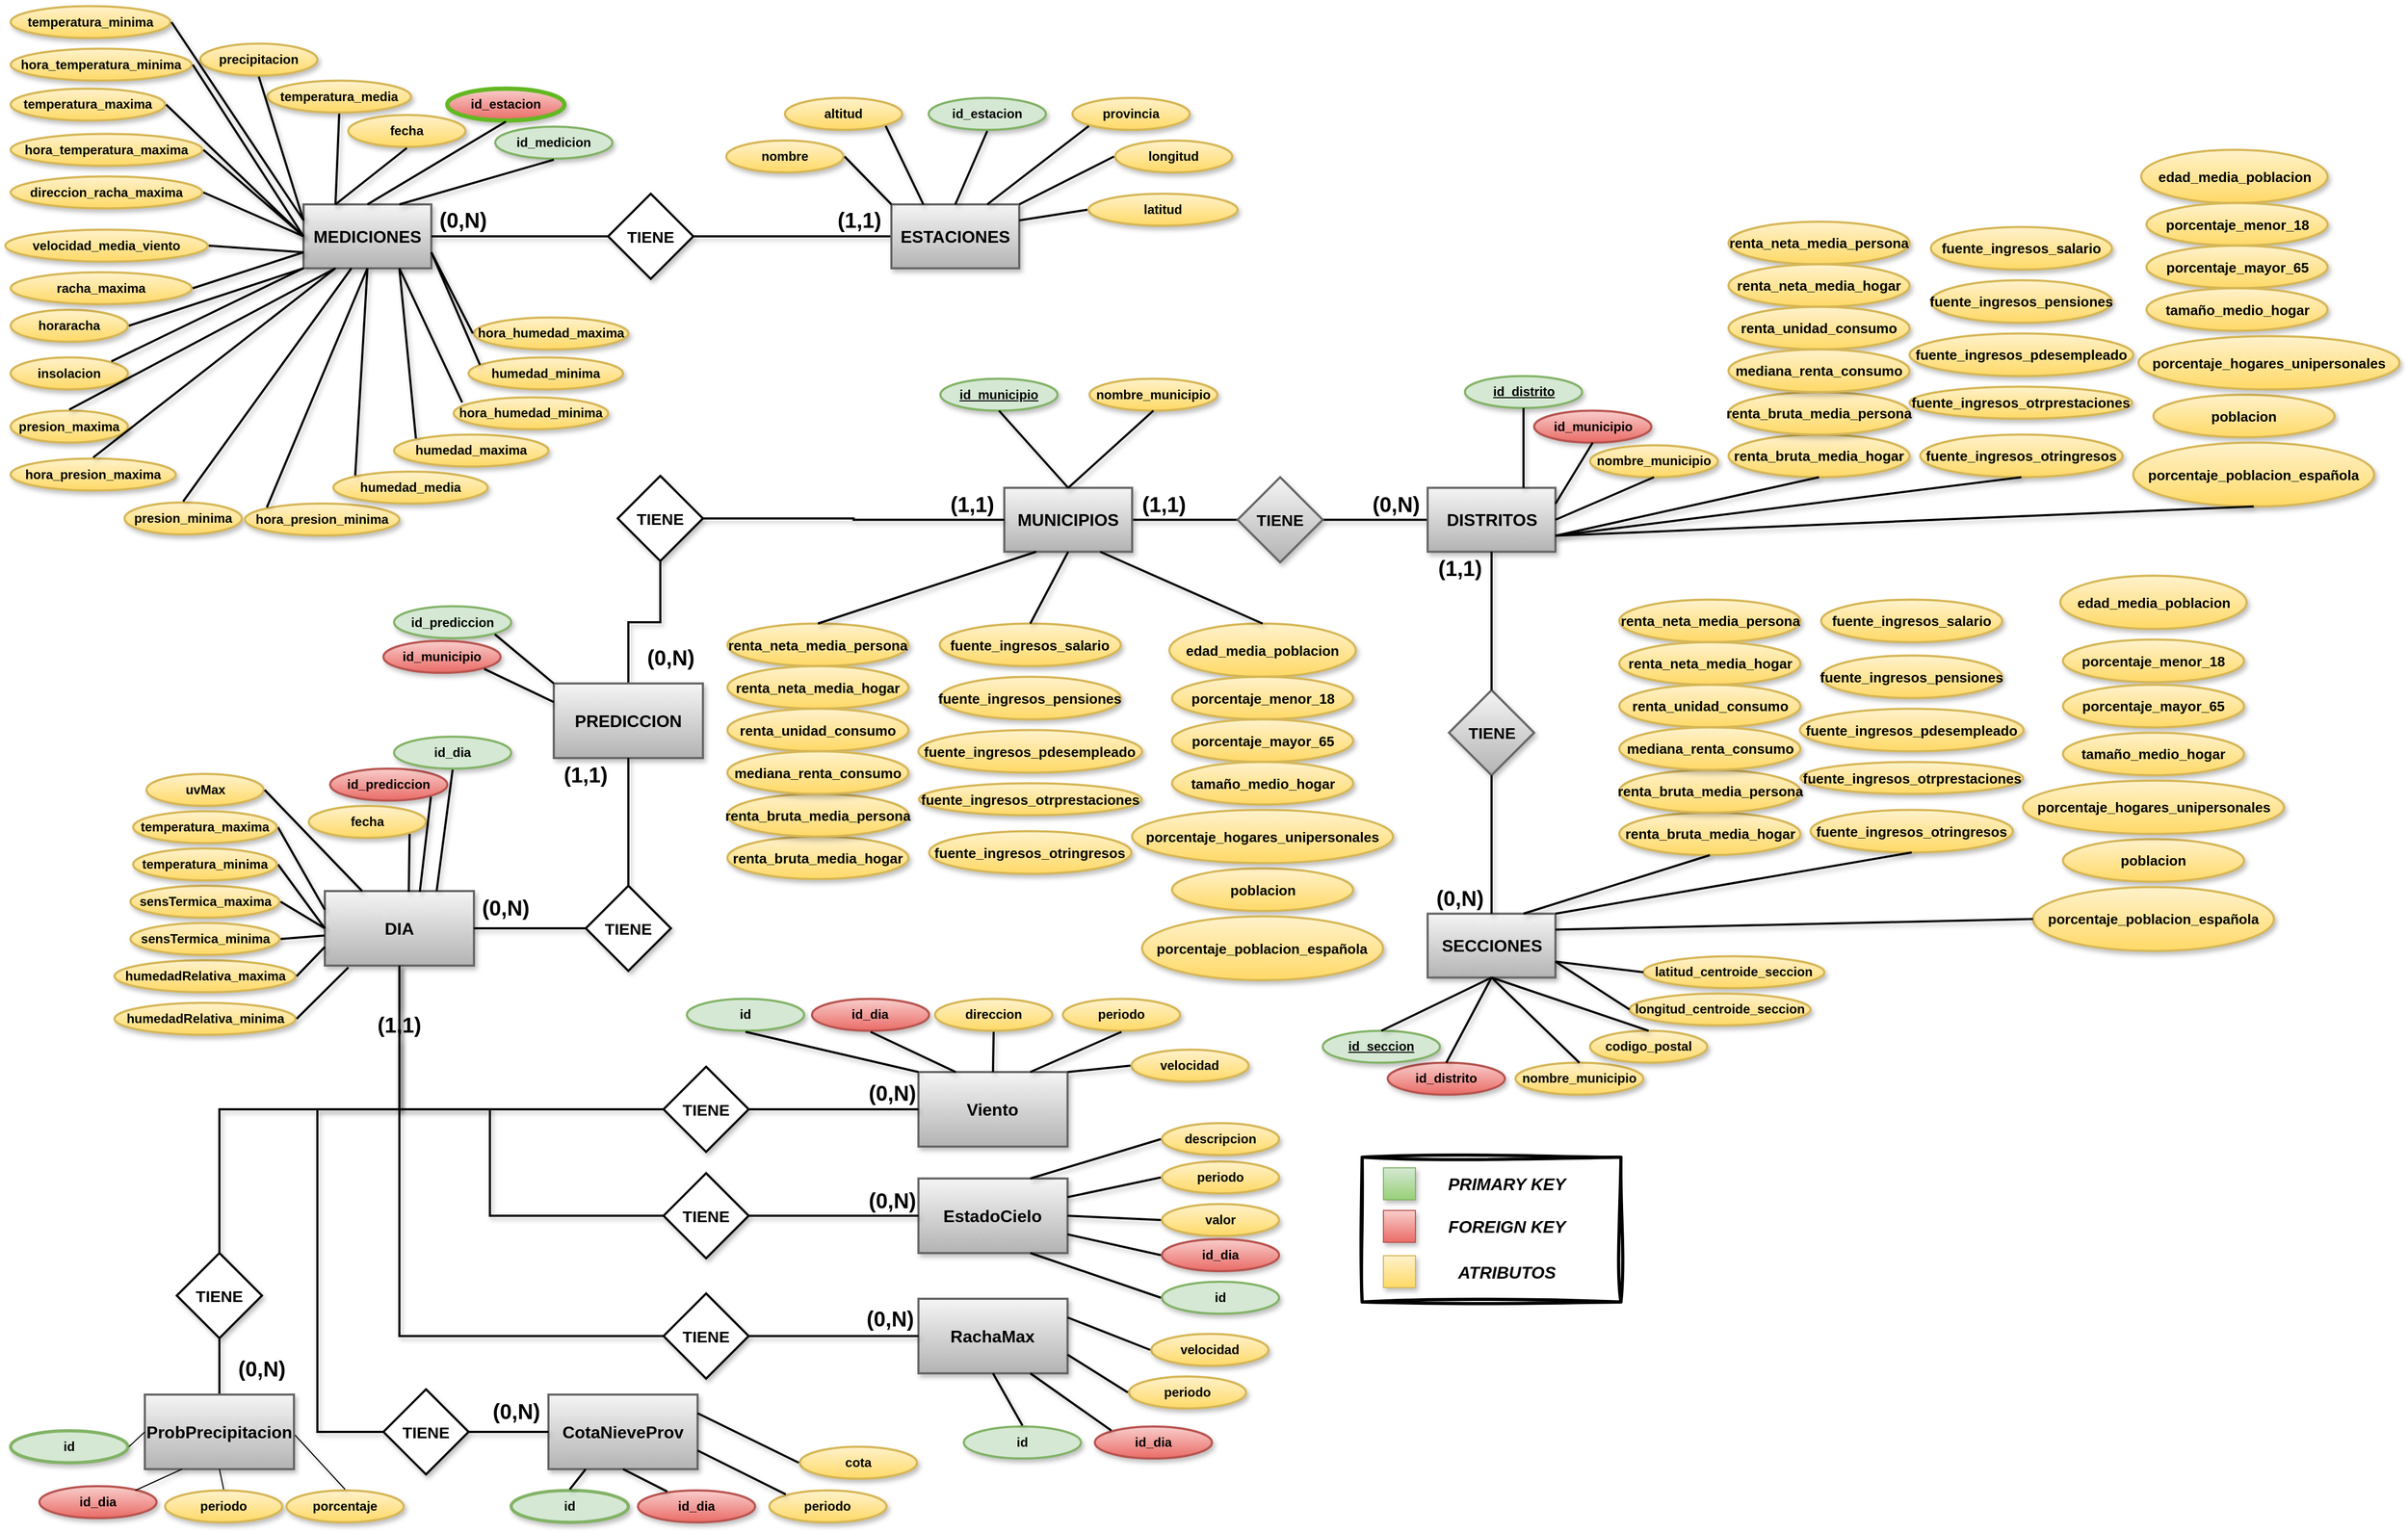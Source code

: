 <mxfile version="27.1.1" pages="3">
  <diagram name="Página-1" id="q5DR9R69elWvUIguRK84">
    <mxGraphModel dx="2414" dy="1331" grid="0" gridSize="10" guides="1" tooltips="1" connect="1" arrows="1" fold="1" page="1" pageScale="1" pageWidth="3300" pageHeight="2339" math="0" shadow="0">
      <root>
        <mxCell id="0" />
        <mxCell id="1" parent="0" />
        <mxCell id="qQjUWdibLQpvMNpgpTHn-53" style="edgeStyle=orthogonalEdgeStyle;rounded=0;orthogonalLoop=1;jettySize=auto;html=1;endArrow=none;endFill=0;fontStyle=1;strokeWidth=2;shadow=1;" parent="1" source="qQjUWdibLQpvMNpgpTHn-54" target="qQjUWdibLQpvMNpgpTHn-61" edge="1">
          <mxGeometry relative="1" as="geometry" />
        </mxCell>
        <mxCell id="qQjUWdibLQpvMNpgpTHn-54" value="MUNICIPIOS" style="rounded=0;whiteSpace=wrap;html=1;fontStyle=1;strokeWidth=2;fontSize=16;fillColor=#f5f5f5;gradientColor=#b3b3b3;strokeColor=#666666;shadow=1;" parent="1" vertex="1">
          <mxGeometry x="1243" y="746.25" width="120" height="60" as="geometry" />
        </mxCell>
        <mxCell id="qQjUWdibLQpvMNpgpTHn-60" style="edgeStyle=orthogonalEdgeStyle;rounded=0;orthogonalLoop=1;jettySize=auto;html=1;entryX=0;entryY=0.5;entryDx=0;entryDy=0;endArrow=none;endFill=0;exitX=1;exitY=0.5;exitDx=0;exitDy=0;fontStyle=1;strokeWidth=2;shadow=1;" parent="1" source="qQjUWdibLQpvMNpgpTHn-61" target="qQjUWdibLQpvMNpgpTHn-62" edge="1">
          <mxGeometry relative="1" as="geometry">
            <mxPoint x="1053" y="801.25" as="sourcePoint" />
          </mxGeometry>
        </mxCell>
        <mxCell id="qQjUWdibLQpvMNpgpTHn-61" value="TIENE" style="rhombus;whiteSpace=wrap;html=1;fontStyle=1;fontSize=15;strokeWidth=2;fillColor=#f5f5f5;gradientColor=#b3b3b3;strokeColor=#666666;shadow=1;" parent="1" vertex="1">
          <mxGeometry x="1462" y="736.25" width="80" height="80" as="geometry" />
        </mxCell>
        <mxCell id="qQjUWdibLQpvMNpgpTHn-62" value="DISTRITOS" style="rounded=0;whiteSpace=wrap;html=1;fontStyle=1;strokeWidth=2;fontSize=16;fillColor=#f5f5f5;gradientColor=#b3b3b3;strokeColor=#666666;shadow=1;" parent="1" vertex="1">
          <mxGeometry x="1640.5" y="746.25" width="120" height="60" as="geometry" />
        </mxCell>
        <mxCell id="qQjUWdibLQpvMNpgpTHn-63" value="TIENE" style="rhombus;whiteSpace=wrap;html=1;fontStyle=1;fontSize=15;strokeWidth=2;fillColor=#f5f5f5;gradientColor=#b3b3b3;strokeColor=#666666;shadow=1;" parent="1" vertex="1">
          <mxGeometry x="1660.5" y="936.25" width="80" height="80" as="geometry" />
        </mxCell>
        <mxCell id="qQjUWdibLQpvMNpgpTHn-64" value="SECCIONES" style="rounded=0;whiteSpace=wrap;html=1;fontStyle=1;strokeWidth=2;fontSize=16;fillColor=#f5f5f5;gradientColor=#b3b3b3;strokeColor=#666666;shadow=1;" parent="1" vertex="1">
          <mxGeometry x="1640.5" y="1146.25" width="120" height="60" as="geometry" />
        </mxCell>
        <mxCell id="qQjUWdibLQpvMNpgpTHn-65" style="edgeStyle=orthogonalEdgeStyle;rounded=0;orthogonalLoop=1;jettySize=auto;html=1;entryX=1;entryY=0.5;entryDx=0;entryDy=0;endArrow=none;endFill=0;strokeWidth=2;shadow=1;" parent="1" source="qQjUWdibLQpvMNpgpTHn-66" target="qQjUWdibLQpvMNpgpTHn-110" edge="1">
          <mxGeometry relative="1" as="geometry">
            <mxPoint x="645" y="240" as="targetPoint" />
          </mxGeometry>
        </mxCell>
        <mxCell id="qQjUWdibLQpvMNpgpTHn-66" value="ESTACIONES" style="rounded=0;whiteSpace=wrap;html=1;fontStyle=1;strokeWidth=2;fontSize=16;fillColor=#f5f5f5;gradientColor=#b3b3b3;strokeColor=#666666;shadow=1;" parent="1" vertex="1">
          <mxGeometry x="1137" y="480" width="120" height="60" as="geometry" />
        </mxCell>
        <mxCell id="qQjUWdibLQpvMNpgpTHn-67" value="" style="endArrow=none;html=1;rounded=0;exitX=0.5;exitY=1;exitDx=0;exitDy=0;fontStyle=1;strokeWidth=2;shadow=1;" parent="1" source="qQjUWdibLQpvMNpgpTHn-62" target="qQjUWdibLQpvMNpgpTHn-63" edge="1">
          <mxGeometry width="50" height="50" relative="1" as="geometry">
            <mxPoint x="1203" y="901.25" as="sourcePoint" />
            <mxPoint x="1253" y="851.25" as="targetPoint" />
          </mxGeometry>
        </mxCell>
        <mxCell id="qQjUWdibLQpvMNpgpTHn-68" value="" style="endArrow=none;html=1;rounded=0;exitX=0.5;exitY=0;exitDx=0;exitDy=0;entryX=0.5;entryY=1;entryDx=0;entryDy=0;fontStyle=1;strokeWidth=2;shadow=1;" parent="1" source="qQjUWdibLQpvMNpgpTHn-64" target="qQjUWdibLQpvMNpgpTHn-63" edge="1">
          <mxGeometry width="50" height="50" relative="1" as="geometry">
            <mxPoint x="1063" y="921.25" as="sourcePoint" />
            <mxPoint x="1063" y="1021.25" as="targetPoint" />
          </mxGeometry>
        </mxCell>
        <mxCell id="qQjUWdibLQpvMNpgpTHn-72" value="&lt;u&gt;id_municipio&lt;/u&gt;" style="ellipse;whiteSpace=wrap;html=1;fontStyle=1;fillColor=#d5e8d4;strokeColor=#82b366;strokeWidth=2;shadow=1;" parent="1" vertex="1">
          <mxGeometry x="1183" y="643.75" width="110" height="30" as="geometry" />
        </mxCell>
        <mxCell id="qQjUWdibLQpvMNpgpTHn-73" value="nombre_municipio" style="ellipse;whiteSpace=wrap;html=1;fontStyle=1;fillColor=#fff2cc;gradientColor=#ffd966;strokeColor=#d6b656;strokeWidth=2;shadow=1;" parent="1" vertex="1">
          <mxGeometry x="1323" y="643.75" width="120" height="30" as="geometry" />
        </mxCell>
        <mxCell id="qQjUWdibLQpvMNpgpTHn-75" value="" style="endArrow=none;html=1;rounded=0;exitX=0.5;exitY=0;exitDx=0;exitDy=0;entryX=0.5;entryY=1;entryDx=0;entryDy=0;fontStyle=1;strokeWidth=2;shadow=1;" parent="1" source="qQjUWdibLQpvMNpgpTHn-54" target="qQjUWdibLQpvMNpgpTHn-72" edge="1">
          <mxGeometry width="50" height="50" relative="1" as="geometry">
            <mxPoint x="1093" y="561.25" as="sourcePoint" />
            <mxPoint x="1253" y="506.25" as="targetPoint" />
          </mxGeometry>
        </mxCell>
        <mxCell id="qQjUWdibLQpvMNpgpTHn-76" value="" style="endArrow=none;html=1;rounded=0;exitX=0.5;exitY=0;exitDx=0;exitDy=0;entryX=0.5;entryY=1;entryDx=0;entryDy=0;fontStyle=1;strokeWidth=2;shadow=1;" parent="1" source="qQjUWdibLQpvMNpgpTHn-54" target="qQjUWdibLQpvMNpgpTHn-73" edge="1">
          <mxGeometry width="50" height="50" relative="1" as="geometry">
            <mxPoint x="1103" y="571.25" as="sourcePoint" />
            <mxPoint x="1263" y="516.25" as="targetPoint" />
          </mxGeometry>
        </mxCell>
        <mxCell id="qQjUWdibLQpvMNpgpTHn-77" style="edgeStyle=orthogonalEdgeStyle;rounded=0;orthogonalLoop=1;jettySize=auto;html=1;exitX=0.5;exitY=1;exitDx=0;exitDy=0;fontStyle=1;strokeWidth=2;shadow=1;" parent="1" source="qQjUWdibLQpvMNpgpTHn-73" target="qQjUWdibLQpvMNpgpTHn-73" edge="1">
          <mxGeometry relative="1" as="geometry" />
        </mxCell>
        <mxCell id="qQjUWdibLQpvMNpgpTHn-78" value="id_municipio" style="ellipse;whiteSpace=wrap;html=1;fontStyle=1;fillColor=#f8cecc;gradientColor=#ea6b66;strokeColor=#b85450;strokeWidth=2;shadow=1;" parent="1" vertex="1">
          <mxGeometry x="1740.5" y="673.75" width="110" height="30" as="geometry" />
        </mxCell>
        <mxCell id="qQjUWdibLQpvMNpgpTHn-81" value="" style="endArrow=none;html=1;rounded=0;exitX=1;exitY=0.25;exitDx=0;exitDy=0;entryX=0.5;entryY=1;entryDx=0;entryDy=0;fontStyle=1;strokeWidth=2;shadow=1;" parent="1" source="qQjUWdibLQpvMNpgpTHn-62" target="qQjUWdibLQpvMNpgpTHn-78" edge="1">
          <mxGeometry width="50" height="50" relative="1" as="geometry">
            <mxPoint x="1093" y="861.25" as="sourcePoint" />
            <mxPoint x="1228" y="801.25" as="targetPoint" />
          </mxGeometry>
        </mxCell>
        <mxCell id="qQjUWdibLQpvMNpgpTHn-82" value="nombre_municipio" style="ellipse;whiteSpace=wrap;html=1;fontStyle=1;fillColor=#fff2cc;gradientColor=#ffd966;strokeColor=#d6b656;strokeWidth=2;shadow=1;" parent="1" vertex="1">
          <mxGeometry x="1793" y="706.25" width="120" height="30" as="geometry" />
        </mxCell>
        <mxCell id="qQjUWdibLQpvMNpgpTHn-83" value="" style="endArrow=none;html=1;rounded=0;exitX=1;exitY=0.5;exitDx=0;exitDy=0;entryX=0.5;entryY=1;entryDx=0;entryDy=0;fontStyle=1;strokeWidth=2;shadow=1;" parent="1" source="qQjUWdibLQpvMNpgpTHn-62" target="qQjUWdibLQpvMNpgpTHn-82" edge="1">
          <mxGeometry width="50" height="50" relative="1" as="geometry">
            <mxPoint x="1123" y="876.25" as="sourcePoint" />
            <mxPoint x="1178" y="831.25" as="targetPoint" />
          </mxGeometry>
        </mxCell>
        <mxCell id="qQjUWdibLQpvMNpgpTHn-84" value="id_distrito" style="ellipse;whiteSpace=wrap;html=1;fontStyle=1;fillColor=#f8cecc;gradientColor=#ea6b66;strokeColor=#b85450;strokeWidth=2;shadow=1;" parent="1" vertex="1">
          <mxGeometry x="1603" y="1286.25" width="110" height="30" as="geometry" />
        </mxCell>
        <mxCell id="qQjUWdibLQpvMNpgpTHn-85" value="&lt;u&gt;id_seccion&lt;/u&gt;" style="ellipse;whiteSpace=wrap;html=1;fontStyle=1;fillColor=#d5e8d4;strokeColor=#82b366;strokeWidth=2;shadow=1;" parent="1" vertex="1">
          <mxGeometry x="1542" y="1256.25" width="110" height="30" as="geometry" />
        </mxCell>
        <mxCell id="qQjUWdibLQpvMNpgpTHn-86" value="" style="endArrow=none;html=1;rounded=0;exitX=0.5;exitY=1;exitDx=0;exitDy=0;entryX=0.5;entryY=0;entryDx=0;entryDy=0;fontStyle=1;strokeWidth=2;shadow=1;" parent="1" source="qQjUWdibLQpvMNpgpTHn-64" target="qQjUWdibLQpvMNpgpTHn-85" edge="1">
          <mxGeometry width="50" height="50" relative="1" as="geometry">
            <mxPoint x="1760.5" y="1026.25" as="sourcePoint" />
            <mxPoint x="1898" y="791.25" as="targetPoint" />
          </mxGeometry>
        </mxCell>
        <mxCell id="qQjUWdibLQpvMNpgpTHn-87" value="" style="endArrow=none;html=1;rounded=0;exitX=0.5;exitY=1;exitDx=0;exitDy=0;entryX=0.5;entryY=0;entryDx=0;entryDy=0;fontStyle=1;strokeWidth=2;shadow=1;" parent="1" source="qQjUWdibLQpvMNpgpTHn-64" target="qQjUWdibLQpvMNpgpTHn-84" edge="1">
          <mxGeometry width="50" height="50" relative="1" as="geometry">
            <mxPoint x="1790.5" y="1041.25" as="sourcePoint" />
            <mxPoint x="1905.5" y="976.25" as="targetPoint" />
          </mxGeometry>
        </mxCell>
        <mxCell id="qQjUWdibLQpvMNpgpTHn-88" value="nombre_municipio" style="ellipse;whiteSpace=wrap;html=1;fontStyle=1;fillColor=#fff2cc;gradientColor=#ffd966;strokeColor=#d6b656;strokeWidth=2;shadow=1;" parent="1" vertex="1">
          <mxGeometry x="1723" y="1286.25" width="120" height="30" as="geometry" />
        </mxCell>
        <mxCell id="qQjUWdibLQpvMNpgpTHn-89" value="" style="endArrow=none;html=1;rounded=0;exitX=0.5;exitY=1;exitDx=0;exitDy=0;entryX=0.5;entryY=0;entryDx=0;entryDy=0;fontStyle=1;strokeWidth=2;shadow=1;" parent="1" source="qQjUWdibLQpvMNpgpTHn-64" target="qQjUWdibLQpvMNpgpTHn-88" edge="1">
          <mxGeometry width="50" height="50" relative="1" as="geometry">
            <mxPoint x="1790.5" y="1056.25" as="sourcePoint" />
            <mxPoint x="1855.5" y="1006.25" as="targetPoint" />
          </mxGeometry>
        </mxCell>
        <mxCell id="qQjUWdibLQpvMNpgpTHn-90" value="hora_temperatura_minima " style="ellipse;whiteSpace=wrap;html=1;fontStyle=1;perimeterSpacing=1;strokeWidth=2;fillColor=#fff2cc;gradientColor=#ffd966;strokeColor=#d6b656;shadow=1;" parent="1" vertex="1">
          <mxGeometry x="310" y="333.75" width="170" height="30" as="geometry" />
        </mxCell>
        <mxCell id="qQjUWdibLQpvMNpgpTHn-91" value="precipitacion " style="ellipse;whiteSpace=wrap;html=1;fontStyle=1;perimeterSpacing=1;strokeWidth=2;fillColor=#fff2cc;gradientColor=#ffd966;strokeColor=#d6b656;shadow=1;" parent="1" vertex="1">
          <mxGeometry x="488" y="329" width="110" height="30" as="geometry" />
        </mxCell>
        <mxCell id="qQjUWdibLQpvMNpgpTHn-92" value="temperatura_media  " style="ellipse;whiteSpace=wrap;html=1;fontStyle=1;perimeterSpacing=1;strokeWidth=2;fillColor=#fff2cc;gradientColor=#ffd966;strokeColor=#d6b656;shadow=1;" parent="1" vertex="1">
          <mxGeometry x="551" y="363.75" width="135" height="30" as="geometry" />
        </mxCell>
        <mxCell id="qQjUWdibLQpvMNpgpTHn-93" value="fecha " style="ellipse;whiteSpace=wrap;html=1;fontStyle=1;perimeterSpacing=1;strokeWidth=2;fillColor=#fff2cc;gradientColor=#ffd966;strokeColor=#d6b656;shadow=1;" parent="1" vertex="1">
          <mxGeometry x="627" y="396" width="110" height="30" as="geometry" />
        </mxCell>
        <mxCell id="qQjUWdibLQpvMNpgpTHn-94" value="temperatura_maxima " style="ellipse;whiteSpace=wrap;html=1;fontStyle=1;perimeterSpacing=1;strokeWidth=2;fillColor=#fff2cc;gradientColor=#ffd966;strokeColor=#d6b656;shadow=1;" parent="1" vertex="1">
          <mxGeometry x="310" y="371.25" width="145" height="30" as="geometry" />
        </mxCell>
        <mxCell id="qQjUWdibLQpvMNpgpTHn-95" value="temperatura_minima " style="ellipse;whiteSpace=wrap;html=1;fontStyle=1;perimeterSpacing=1;strokeWidth=2;fillColor=#fff2cc;gradientColor=#ffd966;strokeColor=#d6b656;shadow=1;" parent="1" vertex="1">
          <mxGeometry x="310" y="293.75" width="150" height="30" as="geometry" />
        </mxCell>
        <mxCell id="qQjUWdibLQpvMNpgpTHn-96" value="hora_temperatura_maxima " style="ellipse;whiteSpace=wrap;html=1;fontStyle=1;perimeterSpacing=1;strokeWidth=2;fillColor=#fff2cc;gradientColor=#ffd966;strokeColor=#d6b656;shadow=1;" parent="1" vertex="1">
          <mxGeometry x="310" y="413.75" width="180" height="30" as="geometry" />
        </mxCell>
        <mxCell id="qQjUWdibLQpvMNpgpTHn-100" value="direccion_racha_maxima " style="ellipse;whiteSpace=wrap;html=1;fontStyle=1;perimeterSpacing=1;strokeWidth=2;fillColor=#fff2cc;gradientColor=#ffd966;strokeColor=#d6b656;shadow=1;" parent="1" vertex="1">
          <mxGeometry x="310" y="453.75" width="180" height="30" as="geometry" />
        </mxCell>
        <mxCell id="qQjUWdibLQpvMNpgpTHn-101" value="velocidad_media_viento" style="ellipse;whiteSpace=wrap;html=1;fontStyle=1;perimeterSpacing=1;strokeWidth=2;fillColor=#fff2cc;gradientColor=#ffd966;strokeColor=#d6b656;shadow=1;" parent="1" vertex="1">
          <mxGeometry x="305" y="503.75" width="190" height="30" as="geometry" />
        </mxCell>
        <mxCell id="qQjUWdibLQpvMNpgpTHn-102" value="horaracha" style="ellipse;whiteSpace=wrap;html=1;fontStyle=1;perimeterSpacing=1;strokeWidth=2;fillColor=#fff2cc;gradientColor=#ffd966;strokeColor=#d6b656;shadow=1;" parent="1" vertex="1">
          <mxGeometry x="310" y="579" width="110" height="30" as="geometry" />
        </mxCell>
        <mxCell id="qQjUWdibLQpvMNpgpTHn-103" value="insolacion" style="ellipse;whiteSpace=wrap;html=1;fontStyle=1;perimeterSpacing=1;strokeWidth=2;fillColor=#fff2cc;gradientColor=#ffd966;strokeColor=#d6b656;shadow=1;" parent="1" vertex="1">
          <mxGeometry x="310" y="623.75" width="110" height="30" as="geometry" />
        </mxCell>
        <mxCell id="qQjUWdibLQpvMNpgpTHn-104" value="racha_maxima" style="ellipse;whiteSpace=wrap;html=1;fontStyle=1;perimeterSpacing=1;strokeWidth=2;fillColor=#fff2cc;gradientColor=#ffd966;strokeColor=#d6b656;shadow=1;" parent="1" vertex="1">
          <mxGeometry x="310" y="543.75" width="170" height="30" as="geometry" />
        </mxCell>
        <mxCell id="qQjUWdibLQpvMNpgpTHn-108" value="MEDICIONES" style="rounded=0;whiteSpace=wrap;html=1;fontStyle=1;strokeWidth=2;fontSize=16;fillColor=#f5f5f5;gradientColor=#b3b3b3;strokeColor=#666666;shadow=1;" parent="1" vertex="1">
          <mxGeometry x="585" y="480" width="120" height="60" as="geometry" />
        </mxCell>
        <mxCell id="qQjUWdibLQpvMNpgpTHn-109" style="edgeStyle=orthogonalEdgeStyle;rounded=0;orthogonalLoop=1;jettySize=auto;html=1;entryX=1;entryY=0.5;entryDx=0;entryDy=0;endArrow=none;endFill=0;exitX=0;exitY=0.5;exitDx=0;exitDy=0;strokeWidth=2;shadow=1;" parent="1" source="qQjUWdibLQpvMNpgpTHn-110" target="qQjUWdibLQpvMNpgpTHn-108" edge="1">
          <mxGeometry relative="1" as="geometry">
            <mxPoint x="645" y="320" as="sourcePoint" />
          </mxGeometry>
        </mxCell>
        <mxCell id="qQjUWdibLQpvMNpgpTHn-110" value="TIENE" style="rhombus;whiteSpace=wrap;html=1;fontStyle=1;fontSize=15;strokeWidth=2;shadow=1;" parent="1" vertex="1">
          <mxGeometry x="871" y="470" width="80" height="80" as="geometry" />
        </mxCell>
        <mxCell id="qQjUWdibLQpvMNpgpTHn-111" value="id_estacion" style="ellipse;whiteSpace=wrap;html=1;fontStyle=1;perimeterSpacing=1;strokeWidth=4;fillColor=#f8cecc;gradientColor=#ea6b66;strokeColor=#63B822;shadow=1;" parent="1" vertex="1">
          <mxGeometry x="720" y="371.25" width="110" height="30" as="geometry" />
        </mxCell>
        <mxCell id="qQjUWdibLQpvMNpgpTHn-112" value="id_medicion" style="ellipse;whiteSpace=wrap;html=1;fontStyle=1;perimeterSpacing=1;strokeWidth=2;fillColor=#d5e8d4;strokeColor=#82b366;shadow=1;" parent="1" vertex="1">
          <mxGeometry x="765" y="407" width="110" height="30" as="geometry" />
        </mxCell>
        <mxCell id="qQjUWdibLQpvMNpgpTHn-115" style="edgeStyle=orthogonalEdgeStyle;rounded=0;orthogonalLoop=1;jettySize=auto;html=1;entryX=0;entryY=0.5;entryDx=0;entryDy=0;endArrow=none;endFill=0;strokeWidth=2;shadow=1;" parent="1" source="qQjUWdibLQpvMNpgpTHn-117" target="qQjUWdibLQpvMNpgpTHn-54" edge="1">
          <mxGeometry relative="1" as="geometry" />
        </mxCell>
        <mxCell id="qQjUWdibLQpvMNpgpTHn-116" style="edgeStyle=orthogonalEdgeStyle;rounded=0;orthogonalLoop=1;jettySize=auto;html=1;entryX=0.5;entryY=0;entryDx=0;entryDy=0;endArrow=none;endFill=0;strokeWidth=2;shadow=1;" parent="1" source="qQjUWdibLQpvMNpgpTHn-117" target="qQjUWdibLQpvMNpgpTHn-119" edge="1">
          <mxGeometry relative="1" as="geometry" />
        </mxCell>
        <mxCell id="qQjUWdibLQpvMNpgpTHn-117" value="TIENE" style="rhombus;whiteSpace=wrap;html=1;fontStyle=1;fontSize=15;strokeWidth=2;shadow=1;" parent="1" vertex="1">
          <mxGeometry x="880" y="735" width="80" height="80" as="geometry" />
        </mxCell>
        <mxCell id="qQjUWdibLQpvMNpgpTHn-119" value="PREDICCION" style="rounded=0;whiteSpace=wrap;html=1;fontStyle=1;strokeWidth=2;fontSize=16;fillColor=#f5f5f5;gradientColor=#b3b3b3;strokeColor=#666666;shadow=1;" parent="1" vertex="1">
          <mxGeometry x="820" y="930" width="140" height="70" as="geometry" />
        </mxCell>
        <mxCell id="qQjUWdibLQpvMNpgpTHn-120" value="(1,1)" style="text;html=1;align=center;verticalAlign=middle;whiteSpace=wrap;rounded=0;fontSize=20;fontStyle=1;strokeWidth=2;shadow=1;" parent="1" vertex="1">
          <mxGeometry x="1183" y="746.25" width="60" height="30" as="geometry" />
        </mxCell>
        <mxCell id="qQjUWdibLQpvMNpgpTHn-121" value="(0,N)" style="text;html=1;align=center;verticalAlign=middle;whiteSpace=wrap;rounded=0;fontSize=20;fontStyle=1;strokeWidth=2;shadow=1;" parent="1" vertex="1">
          <mxGeometry x="900" y="890" width="60" height="30" as="geometry" />
        </mxCell>
        <mxCell id="qQjUWdibLQpvMNpgpTHn-122" value="(0,N)" style="text;html=1;align=center;verticalAlign=middle;whiteSpace=wrap;rounded=0;fontSize=20;fontStyle=1;strokeWidth=2;shadow=1;" parent="1" vertex="1">
          <mxGeometry x="1580.5" y="746.25" width="60" height="30" as="geometry" />
        </mxCell>
        <mxCell id="qQjUWdibLQpvMNpgpTHn-123" value="(0,N)" style="text;html=1;align=center;verticalAlign=middle;whiteSpace=wrap;rounded=0;fontSize=20;fontStyle=1;strokeWidth=2;shadow=1;" parent="1" vertex="1">
          <mxGeometry x="1640.5" y="1116.25" width="60" height="30" as="geometry" />
        </mxCell>
        <mxCell id="qQjUWdibLQpvMNpgpTHn-124" value="(1,1)" style="text;html=1;align=center;verticalAlign=middle;whiteSpace=wrap;rounded=0;fontSize=20;fontStyle=1;strokeWidth=2;shadow=1;" parent="1" vertex="1">
          <mxGeometry x="1640.5" y="806.25" width="60" height="30" as="geometry" />
        </mxCell>
        <mxCell id="qQjUWdibLQpvMNpgpTHn-125" value="(1,1)" style="text;html=1;align=center;verticalAlign=middle;whiteSpace=wrap;rounded=0;fontSize=20;fontStyle=1;strokeWidth=2;shadow=1;" parent="1" vertex="1">
          <mxGeometry x="1363" y="746.25" width="60" height="30" as="geometry" />
        </mxCell>
        <mxCell id="qQjUWdibLQpvMNpgpTHn-126" value="(1,1)" style="text;html=1;align=center;verticalAlign=middle;whiteSpace=wrap;rounded=0;fontSize=20;fontStyle=1;strokeWidth=2;shadow=1;" parent="1" vertex="1">
          <mxGeometry x="1077" y="478.75" width="60" height="30" as="geometry" />
        </mxCell>
        <mxCell id="qQjUWdibLQpvMNpgpTHn-127" value="(0,N)" style="text;html=1;align=center;verticalAlign=middle;whiteSpace=wrap;rounded=0;fontSize=20;fontStyle=1;strokeWidth=2;shadow=1;" parent="1" vertex="1">
          <mxGeometry x="705" y="478.75" width="60" height="30" as="geometry" />
        </mxCell>
        <mxCell id="qQjUWdibLQpvMNpgpTHn-128" value="altitud" style="ellipse;whiteSpace=wrap;html=1;fontStyle=1;perimeterSpacing=1;strokeWidth=2;fillColor=#fff2cc;gradientColor=#ffd966;strokeColor=#d6b656;shadow=1;" parent="1" vertex="1">
          <mxGeometry x="1037" y="380" width="110" height="30" as="geometry" />
        </mxCell>
        <mxCell id="qQjUWdibLQpvMNpgpTHn-129" value="longitud " style="ellipse;whiteSpace=wrap;html=1;fontStyle=1;perimeterSpacing=1;strokeWidth=2;fillColor=#fff2cc;gradientColor=#ffd966;strokeColor=#d6b656;shadow=1;" parent="1" vertex="1">
          <mxGeometry x="1347" y="420" width="110" height="30" as="geometry" />
        </mxCell>
        <mxCell id="qQjUWdibLQpvMNpgpTHn-130" value="nombre " style="ellipse;whiteSpace=wrap;html=1;fontStyle=1;perimeterSpacing=1;strokeWidth=2;fillColor=#fff2cc;gradientColor=#ffd966;strokeColor=#d6b656;shadow=1;" parent="1" vertex="1">
          <mxGeometry x="982" y="420" width="110" height="30" as="geometry" />
        </mxCell>
        <mxCell id="qQjUWdibLQpvMNpgpTHn-131" value="latitud" style="ellipse;whiteSpace=wrap;html=1;fontStyle=1;perimeterSpacing=1;strokeWidth=2;fillColor=#fff2cc;gradientColor=#ffd966;strokeColor=#d6b656;shadow=1;" parent="1" vertex="1">
          <mxGeometry x="1322" y="470" width="140" height="30" as="geometry" />
        </mxCell>
        <mxCell id="qQjUWdibLQpvMNpgpTHn-132" value="id_estacion " style="ellipse;whiteSpace=wrap;html=1;fontStyle=1;perimeterSpacing=1;strokeWidth=2;fillColor=#d5e8d4;strokeColor=#82b366;shadow=1;" parent="1" vertex="1">
          <mxGeometry x="1172" y="380" width="110" height="30" as="geometry" />
        </mxCell>
        <mxCell id="qQjUWdibLQpvMNpgpTHn-160" value="renta_neta_media_persona" style="ellipse;whiteSpace=wrap;html=1;fontStyle=1;fontSize=13;fillColor=#fff2cc;gradientColor=#ffd966;strokeColor=#d6b656;strokeWidth=2;shadow=1;" parent="1" vertex="1">
          <mxGeometry x="983" y="873.75" width="170" height="40" as="geometry" />
        </mxCell>
        <mxCell id="qQjUWdibLQpvMNpgpTHn-161" value="renta_neta_media_hogar" style="ellipse;whiteSpace=wrap;html=1;fontStyle=1;fontSize=13;fillColor=#fff2cc;gradientColor=#ffd966;strokeColor=#d6b656;strokeWidth=2;shadow=1;" parent="1" vertex="1">
          <mxGeometry x="983" y="913.75" width="170" height="40" as="geometry" />
        </mxCell>
        <mxCell id="qQjUWdibLQpvMNpgpTHn-162" value="renta_unidad_consumo" style="ellipse;whiteSpace=wrap;html=1;fontStyle=1;fontSize=13;fillColor=#fff2cc;gradientColor=#ffd966;strokeColor=#d6b656;strokeWidth=2;shadow=1;" parent="1" vertex="1">
          <mxGeometry x="983" y="953.75" width="170" height="40" as="geometry" />
        </mxCell>
        <mxCell id="qQjUWdibLQpvMNpgpTHn-163" value="renta_bruta_media_hogar" style="ellipse;whiteSpace=wrap;html=1;fontStyle=1;fontSize=13;fillColor=#fff2cc;gradientColor=#ffd966;strokeColor=#d6b656;strokeWidth=2;shadow=1;" parent="1" vertex="1">
          <mxGeometry x="983" y="1073.75" width="170" height="40" as="geometry" />
        </mxCell>
        <mxCell id="qQjUWdibLQpvMNpgpTHn-164" value="renta_bruta_media_persona" style="ellipse;whiteSpace=wrap;html=1;fontStyle=1;fontSize=13;fillColor=#fff2cc;gradientColor=#ffd966;strokeColor=#d6b656;strokeWidth=2;shadow=1;" parent="1" vertex="1">
          <mxGeometry x="983" y="1033.75" width="170" height="40" as="geometry" />
        </mxCell>
        <mxCell id="qQjUWdibLQpvMNpgpTHn-165" value="mediana_renta_consumo" style="ellipse;whiteSpace=wrap;html=1;fontStyle=1;fontSize=13;fillColor=#fff2cc;gradientColor=#ffd966;strokeColor=#d6b656;strokeWidth=2;shadow=1;" parent="1" vertex="1">
          <mxGeometry x="983" y="993.75" width="170" height="40" as="geometry" />
        </mxCell>
        <mxCell id="qQjUWdibLQpvMNpgpTHn-166" value="fuente_ingresos_salario" style="ellipse;whiteSpace=wrap;html=1;fontStyle=1;fontSize=13;fillColor=#fff2cc;gradientColor=#ffd966;strokeColor=#d6b656;strokeWidth=2;shadow=1;" parent="1" vertex="1">
          <mxGeometry x="1182.38" y="873.75" width="170" height="40" as="geometry" />
        </mxCell>
        <mxCell id="qQjUWdibLQpvMNpgpTHn-167" value="fuente_ingresos_pensiones" style="ellipse;whiteSpace=wrap;html=1;fontStyle=1;fontSize=13;fillColor=#fff2cc;gradientColor=#ffd966;strokeColor=#d6b656;strokeWidth=2;shadow=1;" parent="1" vertex="1">
          <mxGeometry x="1182.38" y="923.75" width="170" height="40" as="geometry" />
        </mxCell>
        <mxCell id="qQjUWdibLQpvMNpgpTHn-171" value="edad_media_poblacion" style="ellipse;whiteSpace=wrap;html=1;fontStyle=1;fontSize=13;fillColor=#fff2cc;gradientColor=#ffd966;strokeColor=#d6b656;strokeWidth=2;shadow=1;" parent="1" vertex="1">
          <mxGeometry x="1398" y="873.75" width="175" height="50" as="geometry" />
        </mxCell>
        <mxCell id="qQjUWdibLQpvMNpgpTHn-172" value="porcentaje_menor_18" style="ellipse;whiteSpace=wrap;html=1;fontStyle=1;fontSize=13;fillColor=#fff2cc;gradientColor=#ffd966;strokeColor=#d6b656;strokeWidth=2;shadow=1;" parent="1" vertex="1">
          <mxGeometry x="1400.5" y="923.75" width="170" height="40" as="geometry" />
        </mxCell>
        <mxCell id="qQjUWdibLQpvMNpgpTHn-173" value="porcentaje_mayor_65" style="ellipse;whiteSpace=wrap;html=1;fontStyle=1;fontSize=13;fillColor=#fff2cc;gradientColor=#ffd966;strokeColor=#d6b656;strokeWidth=2;shadow=1;" parent="1" vertex="1">
          <mxGeometry x="1400.5" y="963.75" width="170" height="40" as="geometry" />
        </mxCell>
        <mxCell id="qQjUWdibLQpvMNpgpTHn-174" value="poblacion" style="ellipse;whiteSpace=wrap;html=1;fontStyle=1;fontSize=13;fillColor=#fff2cc;gradientColor=#ffd966;strokeColor=#d6b656;strokeWidth=2;shadow=1;" parent="1" vertex="1">
          <mxGeometry x="1400.5" y="1103.75" width="170" height="40" as="geometry" />
        </mxCell>
        <mxCell id="qQjUWdibLQpvMNpgpTHn-176" value="tamaño_medio_hogar" style="ellipse;whiteSpace=wrap;html=1;fontStyle=1;fontSize=13;fillColor=#fff2cc;gradientColor=#ffd966;strokeColor=#d6b656;strokeWidth=2;shadow=1;" parent="1" vertex="1">
          <mxGeometry x="1400.5" y="1003.75" width="170" height="40" as="geometry" />
        </mxCell>
        <mxCell id="qQjUWdibLQpvMNpgpTHn-177" value="porcentaje_poblacion_española" style="ellipse;whiteSpace=wrap;html=1;fontStyle=1;fontSize=13;fillColor=#fff2cc;gradientColor=#ffd966;strokeColor=#d6b656;strokeWidth=2;shadow=1;" parent="1" vertex="1">
          <mxGeometry x="1372.375" y="1148.75" width="226.25" height="60" as="geometry" />
        </mxCell>
        <mxCell id="qQjUWdibLQpvMNpgpTHn-180" value="" style="endArrow=none;html=1;rounded=0;exitX=0.25;exitY=1;exitDx=0;exitDy=0;entryX=0.5;entryY=0;entryDx=0;entryDy=0;fontStyle=1;strokeWidth=2;shadow=1;" parent="1" source="qQjUWdibLQpvMNpgpTHn-54" target="qQjUWdibLQpvMNpgpTHn-160" edge="1">
          <mxGeometry width="50" height="50" relative="1" as="geometry">
            <mxPoint x="1308" y="601.25" as="sourcePoint" />
            <mxPoint x="1233" y="511.25" as="targetPoint" />
          </mxGeometry>
        </mxCell>
        <mxCell id="qQjUWdibLQpvMNpgpTHn-181" value="" style="endArrow=none;html=1;rounded=0;exitX=0.5;exitY=1;exitDx=0;exitDy=0;entryX=0.5;entryY=0;entryDx=0;entryDy=0;fontStyle=1;strokeWidth=2;shadow=1;" parent="1" source="qQjUWdibLQpvMNpgpTHn-54" target="qQjUWdibLQpvMNpgpTHn-166" edge="1">
          <mxGeometry width="50" height="50" relative="1" as="geometry">
            <mxPoint x="1183" y="561.25" as="sourcePoint" />
            <mxPoint x="1313" y="461.25" as="targetPoint" />
          </mxGeometry>
        </mxCell>
        <mxCell id="qQjUWdibLQpvMNpgpTHn-182" value="" style="endArrow=none;html=1;rounded=0;exitX=0.75;exitY=1;exitDx=0;exitDy=0;entryX=0.5;entryY=0;entryDx=0;entryDy=0;fontStyle=1;strokeWidth=2;shadow=1;" parent="1" source="qQjUWdibLQpvMNpgpTHn-54" target="qQjUWdibLQpvMNpgpTHn-171" edge="1">
          <mxGeometry width="50" height="50" relative="1" as="geometry">
            <mxPoint x="1408" y="591.25" as="sourcePoint" />
            <mxPoint x="1483" y="501.25" as="targetPoint" />
          </mxGeometry>
        </mxCell>
        <mxCell id="qQjUWdibLQpvMNpgpTHn-183" value="porcentaje_hogares_unipersonales" style="ellipse;whiteSpace=wrap;html=1;fontStyle=1;fontSize=13;fillColor=#fff2cc;gradientColor=#ffd966;strokeColor=#d6b656;strokeWidth=2;shadow=1;" parent="1" vertex="1">
          <mxGeometry x="1363" y="1048.75" width="245" height="50" as="geometry" />
        </mxCell>
        <mxCell id="qQjUWdibLQpvMNpgpTHn-184" value="fuente_ingresos_pdesempleado" style="ellipse;whiteSpace=wrap;html=1;fontStyle=1;fontSize=13;fillColor=#fff2cc;gradientColor=#ffd966;strokeColor=#d6b656;strokeWidth=2;shadow=1;" parent="1" vertex="1">
          <mxGeometry x="1162.38" y="973.75" width="210" height="40" as="geometry" />
        </mxCell>
        <mxCell id="qQjUWdibLQpvMNpgpTHn-185" value="fuente_ingresos_otrprestaciones" style="ellipse;whiteSpace=wrap;html=1;fontStyle=1;fontSize=13;fillColor=#fff2cc;gradientColor=#ffd966;strokeColor=#d6b656;strokeWidth=2;shadow=1;" parent="1" vertex="1">
          <mxGeometry x="1162.88" y="1023.75" width="209" height="30" as="geometry" />
        </mxCell>
        <mxCell id="qQjUWdibLQpvMNpgpTHn-186" value="fuente_ingresos_otringresos" style="ellipse;whiteSpace=wrap;html=1;fontStyle=1;fontSize=13;fillColor=#fff2cc;gradientColor=#ffd966;strokeColor=#d6b656;strokeWidth=2;shadow=1;" parent="1" vertex="1">
          <mxGeometry x="1172.38" y="1068.75" width="190" height="40" as="geometry" />
        </mxCell>
        <mxCell id="qQjUWdibLQpvMNpgpTHn-188" value="&lt;u&gt;id_distrito&lt;/u&gt;" style="ellipse;whiteSpace=wrap;html=1;fontStyle=1;fillColor=#d5e8d4;strokeColor=#82b366;strokeWidth=2;shadow=1;" parent="1" vertex="1">
          <mxGeometry x="1675.5" y="641.25" width="110" height="30" as="geometry" />
        </mxCell>
        <mxCell id="qQjUWdibLQpvMNpgpTHn-190" value="" style="endArrow=none;html=1;rounded=0;exitX=0.75;exitY=0;exitDx=0;exitDy=0;entryX=0.5;entryY=1;entryDx=0;entryDy=0;fontStyle=1;strokeWidth=2;shadow=1;" parent="1" source="qQjUWdibLQpvMNpgpTHn-62" target="qQjUWdibLQpvMNpgpTHn-188" edge="1">
          <mxGeometry width="50" height="50" relative="1" as="geometry">
            <mxPoint x="1903" y="736.25" as="sourcePoint" />
            <mxPoint x="2018" y="686.25" as="targetPoint" />
          </mxGeometry>
        </mxCell>
        <mxCell id="qQjUWdibLQpvMNpgpTHn-208" value="renta_neta_media_persona" style="ellipse;whiteSpace=wrap;html=1;fontStyle=1;fontSize=13;fillColor=#fff2cc;gradientColor=#ffd966;strokeColor=#d6b656;strokeWidth=2;shadow=1;" parent="1" vertex="1">
          <mxGeometry x="1923" y="496.25" width="170" height="40" as="geometry" />
        </mxCell>
        <mxCell id="qQjUWdibLQpvMNpgpTHn-209" value="renta_neta_media_hogar" style="ellipse;whiteSpace=wrap;html=1;fontStyle=1;fontSize=13;fillColor=#fff2cc;gradientColor=#ffd966;strokeColor=#d6b656;strokeWidth=2;shadow=1;" parent="1" vertex="1">
          <mxGeometry x="1923" y="536.25" width="170" height="40" as="geometry" />
        </mxCell>
        <mxCell id="qQjUWdibLQpvMNpgpTHn-210" value="renta_unidad_consumo" style="ellipse;whiteSpace=wrap;html=1;fontStyle=1;fontSize=13;fillColor=#fff2cc;gradientColor=#ffd966;strokeColor=#d6b656;strokeWidth=2;shadow=1;" parent="1" vertex="1">
          <mxGeometry x="1923" y="576.25" width="170" height="40" as="geometry" />
        </mxCell>
        <mxCell id="qQjUWdibLQpvMNpgpTHn-211" value="renta_bruta_media_hogar" style="ellipse;whiteSpace=wrap;html=1;fontStyle=1;fontSize=13;fillColor=#fff2cc;gradientColor=#ffd966;strokeColor=#d6b656;strokeWidth=2;shadow=1;" parent="1" vertex="1">
          <mxGeometry x="1923" y="696.25" width="170" height="40" as="geometry" />
        </mxCell>
        <mxCell id="qQjUWdibLQpvMNpgpTHn-212" value="renta_bruta_media_persona" style="ellipse;whiteSpace=wrap;html=1;fontStyle=1;fontSize=13;fillColor=#fff2cc;gradientColor=#ffd966;strokeColor=#d6b656;strokeWidth=2;shadow=1;" parent="1" vertex="1">
          <mxGeometry x="1923" y="656.25" width="170" height="40" as="geometry" />
        </mxCell>
        <mxCell id="qQjUWdibLQpvMNpgpTHn-213" value="mediana_renta_consumo" style="ellipse;whiteSpace=wrap;html=1;fontStyle=1;fontSize=13;fillColor=#fff2cc;gradientColor=#ffd966;strokeColor=#d6b656;strokeWidth=2;shadow=1;" parent="1" vertex="1">
          <mxGeometry x="1923" y="616.25" width="170" height="40" as="geometry" />
        </mxCell>
        <mxCell id="qQjUWdibLQpvMNpgpTHn-214" value="fuente_ingresos_salario" style="ellipse;whiteSpace=wrap;html=1;fontStyle=1;fontSize=13;fillColor=#fff2cc;gradientColor=#ffd966;strokeColor=#d6b656;strokeWidth=2;shadow=1;" parent="1" vertex="1">
          <mxGeometry x="2113" y="501.25" width="170" height="40" as="geometry" />
        </mxCell>
        <mxCell id="qQjUWdibLQpvMNpgpTHn-215" value="fuente_ingresos_pensiones" style="ellipse;whiteSpace=wrap;html=1;fontStyle=1;fontSize=13;fillColor=#fff2cc;gradientColor=#ffd966;strokeColor=#d6b656;strokeWidth=2;shadow=1;" parent="1" vertex="1">
          <mxGeometry x="2113" y="551.25" width="170" height="40" as="geometry" />
        </mxCell>
        <mxCell id="qQjUWdibLQpvMNpgpTHn-216" value="edad_media_poblacion" style="ellipse;whiteSpace=wrap;html=1;fontStyle=1;fontSize=13;fillColor=#fff2cc;gradientColor=#ffd966;strokeColor=#d6b656;strokeWidth=2;shadow=1;" parent="1" vertex="1">
          <mxGeometry x="2310.5" y="428.75" width="175" height="50" as="geometry" />
        </mxCell>
        <mxCell id="qQjUWdibLQpvMNpgpTHn-217" value="porcentaje_menor_18" style="ellipse;whiteSpace=wrap;html=1;fontStyle=1;fontSize=13;fillColor=#fff2cc;gradientColor=#ffd966;strokeColor=#d6b656;strokeWidth=2;shadow=1;" parent="1" vertex="1">
          <mxGeometry x="2315.5" y="478.75" width="170" height="40" as="geometry" />
        </mxCell>
        <mxCell id="qQjUWdibLQpvMNpgpTHn-218" value="porcentaje_mayor_65" style="ellipse;whiteSpace=wrap;html=1;fontStyle=1;fontSize=13;fillColor=#fff2cc;gradientColor=#ffd966;strokeColor=#d6b656;strokeWidth=2;shadow=1;" parent="1" vertex="1">
          <mxGeometry x="2315.5" y="518.75" width="170" height="40" as="geometry" />
        </mxCell>
        <mxCell id="qQjUWdibLQpvMNpgpTHn-219" value="poblacion" style="ellipse;whiteSpace=wrap;html=1;fontStyle=1;fontSize=13;fillColor=#fff2cc;gradientColor=#ffd966;strokeColor=#d6b656;strokeWidth=2;shadow=1;" parent="1" vertex="1">
          <mxGeometry x="2322" y="658.75" width="170" height="40" as="geometry" />
        </mxCell>
        <mxCell id="qQjUWdibLQpvMNpgpTHn-220" value="tamaño_medio_hogar" style="ellipse;whiteSpace=wrap;html=1;fontStyle=1;fontSize=13;fillColor=#fff2cc;gradientColor=#ffd966;strokeColor=#d6b656;strokeWidth=2;shadow=1;" parent="1" vertex="1">
          <mxGeometry x="2315.5" y="558.75" width="170" height="40" as="geometry" />
        </mxCell>
        <mxCell id="qQjUWdibLQpvMNpgpTHn-221" value="porcentaje_poblacion_española" style="ellipse;whiteSpace=wrap;html=1;fontStyle=1;fontSize=13;fillColor=#fff2cc;gradientColor=#ffd966;strokeColor=#d6b656;strokeWidth=2;shadow=1;" parent="1" vertex="1">
          <mxGeometry x="2303" y="703.75" width="226.25" height="60" as="geometry" />
        </mxCell>
        <mxCell id="qQjUWdibLQpvMNpgpTHn-222" value="porcentaje_hogares_unipersonales" style="ellipse;whiteSpace=wrap;html=1;fontStyle=1;fontSize=13;fillColor=#fff2cc;gradientColor=#ffd966;strokeColor=#d6b656;strokeWidth=2;shadow=1;" parent="1" vertex="1">
          <mxGeometry x="2308" y="603.75" width="245" height="50" as="geometry" />
        </mxCell>
        <mxCell id="qQjUWdibLQpvMNpgpTHn-223" value="fuente_ingresos_pdesempleado" style="ellipse;whiteSpace=wrap;html=1;fontStyle=1;fontSize=13;fillColor=#fff2cc;gradientColor=#ffd966;strokeColor=#d6b656;strokeWidth=2;shadow=1;" parent="1" vertex="1">
          <mxGeometry x="2093" y="601.25" width="210" height="40" as="geometry" />
        </mxCell>
        <mxCell id="qQjUWdibLQpvMNpgpTHn-224" value="fuente_ingresos_otrprestaciones" style="ellipse;whiteSpace=wrap;html=1;fontStyle=1;fontSize=13;fillColor=#fff2cc;gradientColor=#ffd966;strokeColor=#d6b656;strokeWidth=2;shadow=1;" parent="1" vertex="1">
          <mxGeometry x="2093" y="651.25" width="209" height="30" as="geometry" />
        </mxCell>
        <mxCell id="qQjUWdibLQpvMNpgpTHn-225" value="fuente_ingresos_otringresos" style="ellipse;whiteSpace=wrap;html=1;fontStyle=1;fontSize=13;fillColor=#fff2cc;gradientColor=#ffd966;strokeColor=#d6b656;strokeWidth=2;shadow=1;" parent="1" vertex="1">
          <mxGeometry x="2103" y="696.25" width="190" height="40" as="geometry" />
        </mxCell>
        <mxCell id="qQjUWdibLQpvMNpgpTHn-226" value="" style="endArrow=none;html=1;rounded=0;exitX=1;exitY=0.75;exitDx=0;exitDy=0;entryX=0.5;entryY=1;entryDx=0;entryDy=0;fontStyle=1;strokeWidth=2;shadow=1;" parent="1" source="qQjUWdibLQpvMNpgpTHn-62" target="qQjUWdibLQpvMNpgpTHn-211" edge="1">
          <mxGeometry width="50" height="50" relative="1" as="geometry">
            <mxPoint x="2083" y="861.25" as="sourcePoint" />
            <mxPoint x="2158" y="771.25" as="targetPoint" />
          </mxGeometry>
        </mxCell>
        <mxCell id="qQjUWdibLQpvMNpgpTHn-227" value="" style="endArrow=none;html=1;rounded=0;entryX=0.5;entryY=1;entryDx=0;entryDy=0;fontStyle=1;exitX=1;exitY=0.75;exitDx=0;exitDy=0;strokeWidth=2;shadow=1;" parent="1" source="qQjUWdibLQpvMNpgpTHn-62" target="qQjUWdibLQpvMNpgpTHn-225" edge="1">
          <mxGeometry width="50" height="50" relative="1" as="geometry">
            <mxPoint x="1153" y="931.25" as="sourcePoint" />
            <mxPoint x="1388" y="921.25" as="targetPoint" />
          </mxGeometry>
        </mxCell>
        <mxCell id="qQjUWdibLQpvMNpgpTHn-228" value="" style="endArrow=none;html=1;rounded=0;exitX=1;exitY=0.75;exitDx=0;exitDy=0;entryX=0.5;entryY=1;entryDx=0;entryDy=0;fontStyle=1;strokeWidth=2;shadow=1;" parent="1" source="qQjUWdibLQpvMNpgpTHn-62" target="qQjUWdibLQpvMNpgpTHn-221" edge="1">
          <mxGeometry width="50" height="50" relative="1" as="geometry">
            <mxPoint x="1323" y="1021.25" as="sourcePoint" />
            <mxPoint x="1398" y="931.25" as="targetPoint" />
          </mxGeometry>
        </mxCell>
        <mxCell id="qQjUWdibLQpvMNpgpTHn-229" value="renta_neta_media_persona" style="ellipse;whiteSpace=wrap;html=1;fontStyle=1;fontSize=13;fillColor=#fff2cc;gradientColor=#ffd966;strokeColor=#d6b656;strokeWidth=2;shadow=1;" parent="1" vertex="1">
          <mxGeometry x="1820.5" y="851.25" width="170" height="40" as="geometry" />
        </mxCell>
        <mxCell id="qQjUWdibLQpvMNpgpTHn-230" value="renta_neta_media_hogar" style="ellipse;whiteSpace=wrap;html=1;fontStyle=1;fontSize=13;fillColor=#fff2cc;gradientColor=#ffd966;strokeColor=#d6b656;strokeWidth=2;shadow=1;" parent="1" vertex="1">
          <mxGeometry x="1820.5" y="891.25" width="170" height="40" as="geometry" />
        </mxCell>
        <mxCell id="qQjUWdibLQpvMNpgpTHn-231" value="renta_unidad_consumo" style="ellipse;whiteSpace=wrap;html=1;fontStyle=1;fontSize=13;fillColor=#fff2cc;gradientColor=#ffd966;strokeColor=#d6b656;strokeWidth=2;shadow=1;" parent="1" vertex="1">
          <mxGeometry x="1820.5" y="931.25" width="170" height="40" as="geometry" />
        </mxCell>
        <mxCell id="qQjUWdibLQpvMNpgpTHn-232" value="renta_bruta_media_hogar" style="ellipse;whiteSpace=wrap;html=1;fontStyle=1;fontSize=13;fillColor=#fff2cc;gradientColor=#ffd966;strokeColor=#d6b656;strokeWidth=2;shadow=1;" parent="1" vertex="1">
          <mxGeometry x="1820.5" y="1051.25" width="170" height="40" as="geometry" />
        </mxCell>
        <mxCell id="qQjUWdibLQpvMNpgpTHn-233" value="renta_bruta_media_persona" style="ellipse;whiteSpace=wrap;html=1;fontStyle=1;fontSize=13;fillColor=#fff2cc;gradientColor=#ffd966;strokeColor=#d6b656;strokeWidth=2;shadow=1;" parent="1" vertex="1">
          <mxGeometry x="1820.5" y="1011.25" width="170" height="40" as="geometry" />
        </mxCell>
        <mxCell id="qQjUWdibLQpvMNpgpTHn-234" value="mediana_renta_consumo" style="ellipse;whiteSpace=wrap;html=1;fontStyle=1;fontSize=13;fillColor=#fff2cc;gradientColor=#ffd966;strokeColor=#d6b656;strokeWidth=2;shadow=1;" parent="1" vertex="1">
          <mxGeometry x="1820.5" y="971.25" width="170" height="40" as="geometry" />
        </mxCell>
        <mxCell id="qQjUWdibLQpvMNpgpTHn-235" value="fuente_ingresos_salario" style="ellipse;whiteSpace=wrap;html=1;fontStyle=1;fontSize=13;fillColor=#fff2cc;gradientColor=#ffd966;strokeColor=#d6b656;strokeWidth=2;shadow=1;" parent="1" vertex="1">
          <mxGeometry x="2010" y="851.25" width="170" height="40" as="geometry" />
        </mxCell>
        <mxCell id="qQjUWdibLQpvMNpgpTHn-236" value="fuente_ingresos_pensiones" style="ellipse;whiteSpace=wrap;html=1;fontStyle=1;fontSize=13;fillColor=#fff2cc;gradientColor=#ffd966;strokeColor=#d6b656;strokeWidth=2;shadow=1;" parent="1" vertex="1">
          <mxGeometry x="2010" y="903.75" width="170" height="40" as="geometry" />
        </mxCell>
        <mxCell id="qQjUWdibLQpvMNpgpTHn-237" value="edad_media_poblacion" style="ellipse;whiteSpace=wrap;html=1;fontStyle=1;fontSize=13;fillColor=#fff2cc;gradientColor=#ffd966;strokeColor=#d6b656;strokeWidth=2;shadow=1;" parent="1" vertex="1">
          <mxGeometry x="2234.5" y="828.75" width="175" height="50" as="geometry" />
        </mxCell>
        <mxCell id="qQjUWdibLQpvMNpgpTHn-238" value="porcentaje_menor_18" style="ellipse;whiteSpace=wrap;html=1;fontStyle=1;fontSize=13;fillColor=#fff2cc;gradientColor=#ffd966;strokeColor=#d6b656;strokeWidth=2;shadow=1;" parent="1" vertex="1">
          <mxGeometry x="2237" y="888.75" width="170" height="40" as="geometry" />
        </mxCell>
        <mxCell id="qQjUWdibLQpvMNpgpTHn-239" value="porcentaje_mayor_65" style="ellipse;whiteSpace=wrap;html=1;fontStyle=1;fontSize=13;fillColor=#fff2cc;gradientColor=#ffd966;strokeColor=#d6b656;strokeWidth=2;shadow=1;" parent="1" vertex="1">
          <mxGeometry x="2237" y="931.25" width="170" height="40" as="geometry" />
        </mxCell>
        <mxCell id="qQjUWdibLQpvMNpgpTHn-240" value="poblacion" style="ellipse;whiteSpace=wrap;html=1;fontStyle=1;fontSize=13;fillColor=#fff2cc;gradientColor=#ffd966;strokeColor=#d6b656;strokeWidth=2;shadow=1;" parent="1" vertex="1">
          <mxGeometry x="2237" y="1076.25" width="170" height="40" as="geometry" />
        </mxCell>
        <mxCell id="qQjUWdibLQpvMNpgpTHn-241" value="tamaño_medio_hogar" style="ellipse;whiteSpace=wrap;html=1;fontStyle=1;fontSize=13;fillColor=#fff2cc;gradientColor=#ffd966;strokeColor=#d6b656;strokeWidth=2;shadow=1;" parent="1" vertex="1">
          <mxGeometry x="2237" y="976.25" width="170" height="40" as="geometry" />
        </mxCell>
        <mxCell id="qQjUWdibLQpvMNpgpTHn-242" value="porcentaje_poblacion_española" style="ellipse;whiteSpace=wrap;html=1;fontStyle=1;fontSize=13;fillColor=#fff2cc;gradientColor=#ffd966;strokeColor=#d6b656;strokeWidth=2;shadow=1;" parent="1" vertex="1">
          <mxGeometry x="2208.875" y="1121.25" width="226.25" height="60" as="geometry" />
        </mxCell>
        <mxCell id="qQjUWdibLQpvMNpgpTHn-243" value="porcentaje_hogares_unipersonales" style="ellipse;whiteSpace=wrap;html=1;fontStyle=1;fontSize=13;fillColor=#fff2cc;gradientColor=#ffd966;strokeColor=#d6b656;strokeWidth=2;shadow=1;" parent="1" vertex="1">
          <mxGeometry x="2199.5" y="1021.25" width="245" height="50" as="geometry" />
        </mxCell>
        <mxCell id="qQjUWdibLQpvMNpgpTHn-244" value="fuente_ingresos_pdesempleado" style="ellipse;whiteSpace=wrap;html=1;fontStyle=1;fontSize=13;fillColor=#fff2cc;gradientColor=#ffd966;strokeColor=#d6b656;strokeWidth=2;shadow=1;" parent="1" vertex="1">
          <mxGeometry x="1990" y="953.75" width="210" height="40" as="geometry" />
        </mxCell>
        <mxCell id="qQjUWdibLQpvMNpgpTHn-245" value="fuente_ingresos_otrprestaciones" style="ellipse;whiteSpace=wrap;html=1;fontStyle=1;fontSize=13;fillColor=#fff2cc;gradientColor=#ffd966;strokeColor=#d6b656;strokeWidth=2;shadow=1;" parent="1" vertex="1">
          <mxGeometry x="1990.5" y="1003.75" width="209" height="30" as="geometry" />
        </mxCell>
        <mxCell id="qQjUWdibLQpvMNpgpTHn-246" value="fuente_ingresos_otringresos" style="ellipse;whiteSpace=wrap;html=1;fontStyle=1;fontSize=13;fillColor=#fff2cc;gradientColor=#ffd966;strokeColor=#d6b656;strokeWidth=2;shadow=1;" parent="1" vertex="1">
          <mxGeometry x="2000" y="1048.75" width="190" height="40" as="geometry" />
        </mxCell>
        <mxCell id="qQjUWdibLQpvMNpgpTHn-247" value="" style="endArrow=none;html=1;rounded=0;entryX=0.5;entryY=1;entryDx=0;entryDy=0;fontStyle=1;exitX=0.75;exitY=0;exitDx=0;exitDy=0;strokeWidth=2;shadow=1;" parent="1" source="qQjUWdibLQpvMNpgpTHn-64" target="qQjUWdibLQpvMNpgpTHn-232" edge="1">
          <mxGeometry width="50" height="50" relative="1" as="geometry">
            <mxPoint x="988" y="1338.25" as="sourcePoint" />
            <mxPoint x="1418" y="1306.25" as="targetPoint" />
          </mxGeometry>
        </mxCell>
        <mxCell id="qQjUWdibLQpvMNpgpTHn-248" value="" style="endArrow=none;html=1;rounded=0;entryX=0.5;entryY=1;entryDx=0;entryDy=0;fontStyle=1;exitX=1;exitY=0;exitDx=0;exitDy=0;strokeWidth=2;shadow=1;" parent="1" source="qQjUWdibLQpvMNpgpTHn-64" target="qQjUWdibLQpvMNpgpTHn-246" edge="1">
          <mxGeometry width="50" height="50" relative="1" as="geometry">
            <mxPoint x="1123" y="1343.25" as="sourcePoint" />
            <mxPoint x="1553" y="1311.25" as="targetPoint" />
          </mxGeometry>
        </mxCell>
        <mxCell id="qQjUWdibLQpvMNpgpTHn-249" value="" style="endArrow=none;html=1;rounded=0;entryX=0;entryY=0.5;entryDx=0;entryDy=0;fontStyle=1;exitX=1;exitY=0.25;exitDx=0;exitDy=0;strokeWidth=2;shadow=1;" parent="1" source="qQjUWdibLQpvMNpgpTHn-64" target="qQjUWdibLQpvMNpgpTHn-242" edge="1">
          <mxGeometry width="50" height="50" relative="1" as="geometry">
            <mxPoint x="1133" y="1353.25" as="sourcePoint" />
            <mxPoint x="1563" y="1321.25" as="targetPoint" />
          </mxGeometry>
        </mxCell>
        <mxCell id="oPzKeoWXcZlSoSP-OGWL-26" style="edgeStyle=orthogonalEdgeStyle;rounded=0;orthogonalLoop=1;jettySize=auto;html=1;entryX=0;entryY=0.5;entryDx=0;entryDy=0;endArrow=none;endFill=0;strokeWidth=2;shadow=1;" parent="1" source="oPzKeoWXcZlSoSP-OGWL-1" target="oPzKeoWXcZlSoSP-OGWL-25" edge="1">
          <mxGeometry relative="1" as="geometry">
            <Array as="points">
              <mxPoint x="675" y="1543" />
            </Array>
          </mxGeometry>
        </mxCell>
        <mxCell id="oPzKeoWXcZlSoSP-OGWL-29" style="edgeStyle=orthogonalEdgeStyle;rounded=0;orthogonalLoop=1;jettySize=auto;html=1;entryX=0;entryY=0.5;entryDx=0;entryDy=0;endArrow=none;endFill=0;strokeWidth=2;shadow=1;" parent="1" source="oPzKeoWXcZlSoSP-OGWL-1" target="oPzKeoWXcZlSoSP-OGWL-28" edge="1">
          <mxGeometry relative="1" as="geometry">
            <Array as="points">
              <mxPoint x="675" y="1330" />
              <mxPoint x="760" y="1330" />
              <mxPoint x="760" y="1430" />
            </Array>
          </mxGeometry>
        </mxCell>
        <mxCell id="oPzKeoWXcZlSoSP-OGWL-36" style="edgeStyle=orthogonalEdgeStyle;rounded=0;orthogonalLoop=1;jettySize=auto;html=1;entryX=0;entryY=0.5;entryDx=0;entryDy=0;endArrow=none;endFill=0;strokeWidth=2;shadow=1;" parent="1" source="oPzKeoWXcZlSoSP-OGWL-14" target="oPzKeoWXcZlSoSP-OGWL-31" edge="1">
          <mxGeometry relative="1" as="geometry">
            <Array as="points">
              <mxPoint x="675" y="1330" />
              <mxPoint x="903" y="1330" />
            </Array>
          </mxGeometry>
        </mxCell>
        <mxCell id="oPzKeoWXcZlSoSP-OGWL-1" value="DIA" style="rounded=0;whiteSpace=wrap;html=1;fontStyle=1;strokeWidth=2;fontSize=16;fillColor=#f5f5f5;gradientColor=#b3b3b3;strokeColor=#666666;shadow=1;" parent="1" vertex="1">
          <mxGeometry x="605" y="1125" width="140" height="70" as="geometry" />
        </mxCell>
        <mxCell id="oPzKeoWXcZlSoSP-OGWL-3" style="edgeStyle=orthogonalEdgeStyle;rounded=0;orthogonalLoop=1;jettySize=auto;html=1;entryX=1;entryY=0.5;entryDx=0;entryDy=0;endArrow=none;endFill=0;exitX=0;exitY=0.5;exitDx=0;exitDy=0;strokeWidth=2;shadow=1;" parent="1" source="oPzKeoWXcZlSoSP-OGWL-4" target="oPzKeoWXcZlSoSP-OGWL-1" edge="1">
          <mxGeometry relative="1" as="geometry">
            <mxPoint x="870" y="1320" as="targetPoint" />
            <Array as="points">
              <mxPoint x="880" y="1160" />
            </Array>
          </mxGeometry>
        </mxCell>
        <mxCell id="oPzKeoWXcZlSoSP-OGWL-5" style="edgeStyle=orthogonalEdgeStyle;rounded=0;orthogonalLoop=1;jettySize=auto;html=1;entryX=0.5;entryY=1;entryDx=0;entryDy=0;endArrow=none;endFill=0;strokeWidth=2;shadow=1;" parent="1" source="oPzKeoWXcZlSoSP-OGWL-4" target="qQjUWdibLQpvMNpgpTHn-119" edge="1">
          <mxGeometry relative="1" as="geometry" />
        </mxCell>
        <mxCell id="oPzKeoWXcZlSoSP-OGWL-4" value="TIENE" style="rhombus;whiteSpace=wrap;html=1;fontStyle=1;fontSize=15;strokeWidth=2;shadow=1;" parent="1" vertex="1">
          <mxGeometry x="850" y="1120" width="80" height="80" as="geometry" />
        </mxCell>
        <mxCell id="oPzKeoWXcZlSoSP-OGWL-7" value="(0,N)" style="text;html=1;align=center;verticalAlign=middle;whiteSpace=wrap;rounded=0;fontSize=20;fontStyle=1;strokeWidth=2;shadow=1;" parent="1" vertex="1">
          <mxGeometry x="745" y="1125" width="60" height="30" as="geometry" />
        </mxCell>
        <mxCell id="oPzKeoWXcZlSoSP-OGWL-8" value="(1,1)" style="text;html=1;align=center;verticalAlign=middle;whiteSpace=wrap;rounded=0;fontSize=20;fontStyle=1;strokeWidth=2;shadow=1;" parent="1" vertex="1">
          <mxGeometry x="820" y="1000" width="60" height="30" as="geometry" />
        </mxCell>
        <mxCell id="oPzKeoWXcZlSoSP-OGWL-13" style="edgeStyle=orthogonalEdgeStyle;rounded=0;orthogonalLoop=1;jettySize=auto;html=1;entryX=0.5;entryY=1;entryDx=0;entryDy=0;exitX=0.5;exitY=0;exitDx=0;exitDy=0;endArrow=none;endFill=0;strokeWidth=2;shadow=1;" parent="1" source="oPzKeoWXcZlSoSP-OGWL-11" target="oPzKeoWXcZlSoSP-OGWL-1" edge="1">
          <mxGeometry relative="1" as="geometry">
            <Array as="points">
              <mxPoint x="506" y="1330" />
              <mxPoint x="675" y="1330" />
            </Array>
          </mxGeometry>
        </mxCell>
        <mxCell id="oPzKeoWXcZlSoSP-OGWL-20" style="edgeStyle=orthogonalEdgeStyle;rounded=0;orthogonalLoop=1;jettySize=auto;html=1;entryX=0.5;entryY=0;entryDx=0;entryDy=0;endArrow=none;endFill=0;strokeWidth=2;shadow=1;" parent="1" source="oPzKeoWXcZlSoSP-OGWL-11" target="oPzKeoWXcZlSoSP-OGWL-16" edge="1">
          <mxGeometry relative="1" as="geometry" />
        </mxCell>
        <mxCell id="oPzKeoWXcZlSoSP-OGWL-11" value="TIENE" style="rhombus;whiteSpace=wrap;html=1;fontStyle=1;fontSize=15;strokeWidth=2;shadow=1;" parent="1" vertex="1">
          <mxGeometry x="466" y="1465" width="80" height="80" as="geometry" />
        </mxCell>
        <mxCell id="oPzKeoWXcZlSoSP-OGWL-15" value="CotaNieveProv" style="rounded=0;whiteSpace=wrap;html=1;fontStyle=1;strokeWidth=2;fontSize=16;fillColor=#f5f5f5;gradientColor=#b3b3b3;strokeColor=#666666;shadow=1;" parent="1" vertex="1">
          <mxGeometry x="815" y="1598" width="140" height="70" as="geometry" />
        </mxCell>
        <mxCell id="oPzKeoWXcZlSoSP-OGWL-16" value="ProbPrecipitacion" style="rounded=0;whiteSpace=wrap;html=1;fontStyle=1;strokeWidth=2;fontSize=16;fillColor=#f5f5f5;gradientColor=#b3b3b3;strokeColor=#666666;shadow=1;" parent="1" vertex="1">
          <mxGeometry x="436" y="1598" width="140" height="70" as="geometry" />
        </mxCell>
        <mxCell id="oPzKeoWXcZlSoSP-OGWL-17" value="EstadoCielo" style="rounded=0;whiteSpace=wrap;html=1;fontStyle=1;strokeWidth=2;fontSize=16;fillColor=#f5f5f5;gradientColor=#b3b3b3;strokeColor=#666666;shadow=1;" parent="1" vertex="1">
          <mxGeometry x="1162.38" y="1395" width="140" height="70" as="geometry" />
        </mxCell>
        <mxCell id="oPzKeoWXcZlSoSP-OGWL-18" value="RachaMax" style="rounded=0;whiteSpace=wrap;html=1;fontStyle=1;strokeWidth=2;fontSize=16;fillColor=#f5f5f5;gradientColor=#b3b3b3;strokeColor=#666666;shadow=1;" parent="1" vertex="1">
          <mxGeometry x="1162.38" y="1508" width="140" height="70" as="geometry" />
        </mxCell>
        <mxCell id="oPzKeoWXcZlSoSP-OGWL-19" value="Viento" style="rounded=0;whiteSpace=wrap;html=1;fontStyle=1;strokeWidth=2;fontSize=16;fillColor=#f5f5f5;gradientColor=#b3b3b3;strokeColor=#666666;shadow=1;" parent="1" vertex="1">
          <mxGeometry x="1162.38" y="1295" width="140" height="70" as="geometry" />
        </mxCell>
        <mxCell id="oPzKeoWXcZlSoSP-OGWL-23" style="edgeStyle=orthogonalEdgeStyle;rounded=0;orthogonalLoop=1;jettySize=auto;html=1;entryX=0.5;entryY=1;entryDx=0;entryDy=0;exitX=0;exitY=0.5;exitDx=0;exitDy=0;endArrow=none;endFill=0;strokeWidth=2;shadow=1;" parent="1" source="oPzKeoWXcZlSoSP-OGWL-22" target="oPzKeoWXcZlSoSP-OGWL-1" edge="1">
          <mxGeometry relative="1" as="geometry">
            <Array as="points">
              <mxPoint x="598" y="1633" />
              <mxPoint x="598" y="1330" />
              <mxPoint x="675" y="1330" />
            </Array>
          </mxGeometry>
        </mxCell>
        <mxCell id="oPzKeoWXcZlSoSP-OGWL-24" style="edgeStyle=orthogonalEdgeStyle;rounded=0;orthogonalLoop=1;jettySize=auto;html=1;entryX=0;entryY=0.5;entryDx=0;entryDy=0;endArrow=none;endFill=0;strokeWidth=2;shadow=1;" parent="1" source="oPzKeoWXcZlSoSP-OGWL-22" target="oPzKeoWXcZlSoSP-OGWL-15" edge="1">
          <mxGeometry relative="1" as="geometry" />
        </mxCell>
        <mxCell id="oPzKeoWXcZlSoSP-OGWL-22" value="TIENE" style="rhombus;whiteSpace=wrap;html=1;fontStyle=1;fontSize=15;strokeWidth=2;shadow=1;" parent="1" vertex="1">
          <mxGeometry x="660" y="1593" width="80" height="80" as="geometry" />
        </mxCell>
        <mxCell id="oPzKeoWXcZlSoSP-OGWL-27" style="edgeStyle=orthogonalEdgeStyle;rounded=0;orthogonalLoop=1;jettySize=auto;html=1;entryX=0;entryY=0.5;entryDx=0;entryDy=0;endArrow=none;endFill=0;strokeWidth=2;shadow=1;" parent="1" source="oPzKeoWXcZlSoSP-OGWL-25" target="oPzKeoWXcZlSoSP-OGWL-18" edge="1">
          <mxGeometry relative="1" as="geometry" />
        </mxCell>
        <mxCell id="oPzKeoWXcZlSoSP-OGWL-25" value="TIENE" style="rhombus;whiteSpace=wrap;html=1;fontStyle=1;fontSize=15;strokeWidth=2;shadow=1;" parent="1" vertex="1">
          <mxGeometry x="923" y="1503" width="80" height="80" as="geometry" />
        </mxCell>
        <mxCell id="oPzKeoWXcZlSoSP-OGWL-30" style="edgeStyle=orthogonalEdgeStyle;rounded=0;orthogonalLoop=1;jettySize=auto;html=1;entryX=0;entryY=0.5;entryDx=0;entryDy=0;endArrow=none;endFill=0;strokeWidth=2;shadow=1;" parent="1" source="oPzKeoWXcZlSoSP-OGWL-28" target="oPzKeoWXcZlSoSP-OGWL-17" edge="1">
          <mxGeometry relative="1" as="geometry" />
        </mxCell>
        <mxCell id="oPzKeoWXcZlSoSP-OGWL-28" value="TIENE" style="rhombus;whiteSpace=wrap;html=1;fontStyle=1;fontSize=15;strokeWidth=2;shadow=1;" parent="1" vertex="1">
          <mxGeometry x="923" y="1390" width="80" height="80" as="geometry" />
        </mxCell>
        <mxCell id="oPzKeoWXcZlSoSP-OGWL-32" style="edgeStyle=orthogonalEdgeStyle;rounded=0;orthogonalLoop=1;jettySize=auto;html=1;entryX=0;entryY=0.5;entryDx=0;entryDy=0;endArrow=none;endFill=0;strokeWidth=2;shadow=1;" parent="1" source="oPzKeoWXcZlSoSP-OGWL-31" target="oPzKeoWXcZlSoSP-OGWL-19" edge="1">
          <mxGeometry relative="1" as="geometry" />
        </mxCell>
        <mxCell id="oPzKeoWXcZlSoSP-OGWL-31" value="TIENE" style="rhombus;whiteSpace=wrap;html=1;fontStyle=1;fontSize=15;strokeWidth=2;shadow=1;" parent="1" vertex="1">
          <mxGeometry x="923" y="1290" width="80" height="80" as="geometry" />
        </mxCell>
        <mxCell id="oPzKeoWXcZlSoSP-OGWL-37" value="" style="edgeStyle=orthogonalEdgeStyle;rounded=0;orthogonalLoop=1;jettySize=auto;html=1;entryX=0.5;entryY=0;entryDx=0;entryDy=0;endArrow=none;endFill=0;strokeWidth=2;shadow=1;" parent="1" source="oPzKeoWXcZlSoSP-OGWL-1" target="oPzKeoWXcZlSoSP-OGWL-14" edge="1">
          <mxGeometry relative="1" as="geometry">
            <mxPoint x="675" y="1195" as="sourcePoint" />
            <mxPoint x="930" y="1480" as="targetPoint" />
            <Array as="points" />
          </mxGeometry>
        </mxCell>
        <mxCell id="oPzKeoWXcZlSoSP-OGWL-14" value="(1,1)" style="text;html=1;align=center;verticalAlign=middle;whiteSpace=wrap;rounded=0;fontSize=20;fontStyle=1;strokeWidth=2;shadow=1;" parent="1" vertex="1">
          <mxGeometry x="645" y="1235" width="60" height="30" as="geometry" />
        </mxCell>
        <mxCell id="oPzKeoWXcZlSoSP-OGWL-40" value="(0,N)" style="text;html=1;align=center;verticalAlign=middle;whiteSpace=wrap;rounded=0;fontSize=20;fontStyle=1;shadow=1;" parent="1" vertex="1">
          <mxGeometry x="516" y="1558" width="60" height="30" as="geometry" />
        </mxCell>
        <mxCell id="oPzKeoWXcZlSoSP-OGWL-41" value="(0,N)" style="text;html=1;align=center;verticalAlign=middle;whiteSpace=wrap;rounded=0;fontSize=20;fontStyle=1;strokeWidth=2;shadow=1;" parent="1" vertex="1">
          <mxGeometry x="755" y="1598" width="60" height="30" as="geometry" />
        </mxCell>
        <mxCell id="oPzKeoWXcZlSoSP-OGWL-42" value="(0,N)" style="text;html=1;align=center;verticalAlign=middle;whiteSpace=wrap;rounded=0;fontSize=20;fontStyle=1;strokeWidth=2;shadow=1;" parent="1" vertex="1">
          <mxGeometry x="1106" y="1511" width="60" height="30" as="geometry" />
        </mxCell>
        <mxCell id="oPzKeoWXcZlSoSP-OGWL-43" value="(0,N)" style="text;html=1;align=center;verticalAlign=middle;whiteSpace=wrap;rounded=0;fontSize=20;fontStyle=1;strokeWidth=2;shadow=1;" parent="1" vertex="1">
          <mxGeometry x="1108" y="1400" width="60" height="30" as="geometry" />
        </mxCell>
        <mxCell id="oPzKeoWXcZlSoSP-OGWL-44" value="(0,N)" style="text;html=1;align=center;verticalAlign=middle;whiteSpace=wrap;rounded=0;fontSize=20;fontStyle=1;strokeWidth=2;shadow=1;" parent="1" vertex="1">
          <mxGeometry x="1108" y="1299" width="60" height="30" as="geometry" />
        </mxCell>
        <mxCell id="oPzKeoWXcZlSoSP-OGWL-45" value="id_prediccion" style="ellipse;whiteSpace=wrap;html=1;fontStyle=1;perimeterSpacing=1;strokeWidth=2;fillColor=#f8cecc;gradientColor=#ea6b66;strokeColor=#b85450;shadow=1;" parent="1" vertex="1">
          <mxGeometry x="610" y="1010" width="110" height="30" as="geometry" />
        </mxCell>
        <mxCell id="oPzKeoWXcZlSoSP-OGWL-46" value="id_dia" style="ellipse;whiteSpace=wrap;html=1;fontStyle=1;perimeterSpacing=1;strokeWidth=2;fillColor=#d5e8d4;strokeColor=#82b366;shadow=1;" parent="1" vertex="1">
          <mxGeometry x="670" y="980" width="110" height="30" as="geometry" />
        </mxCell>
        <mxCell id="oPzKeoWXcZlSoSP-OGWL-47" value="id_prediccion" style="ellipse;whiteSpace=wrap;html=1;fontStyle=1;perimeterSpacing=1;strokeWidth=2;fillColor=#d5e8d4;strokeColor=#82b366;shadow=1;" parent="1" vertex="1">
          <mxGeometry x="670" y="857.5" width="110" height="30" as="geometry" />
        </mxCell>
        <mxCell id="oPzKeoWXcZlSoSP-OGWL-48" value="id_municipio" style="ellipse;whiteSpace=wrap;html=1;fontStyle=1;perimeterSpacing=1;strokeWidth=2;fillColor=#f8cecc;gradientColor=#ea6b66;strokeColor=#b85450;shadow=1;" parent="1" vertex="1">
          <mxGeometry x="660" y="890" width="110" height="30" as="geometry" />
        </mxCell>
        <mxCell id="oPzKeoWXcZlSoSP-OGWL-53" value="" style="endArrow=none;html=1;rounded=0;exitX=1;exitY=1;exitDx=0;exitDy=0;entryX=0;entryY=0;entryDx=0;entryDy=0;fontStyle=1;strokeWidth=2;shadow=1;" parent="1" source="oPzKeoWXcZlSoSP-OGWL-47" target="qQjUWdibLQpvMNpgpTHn-119" edge="1">
          <mxGeometry width="50" height="50" relative="1" as="geometry">
            <mxPoint x="770" y="862.5" as="sourcePoint" />
            <mxPoint x="805" y="812.5" as="targetPoint" />
          </mxGeometry>
        </mxCell>
        <mxCell id="oPzKeoWXcZlSoSP-OGWL-54" value="" style="endArrow=none;html=1;rounded=0;exitX=1;exitY=1;exitDx=0;exitDy=0;entryX=0;entryY=0.25;entryDx=0;entryDy=0;fontStyle=1;strokeWidth=2;shadow=1;" parent="1" source="oPzKeoWXcZlSoSP-OGWL-48" target="qQjUWdibLQpvMNpgpTHn-119" edge="1">
          <mxGeometry width="50" height="50" relative="1" as="geometry">
            <mxPoint x="751" y="888" as="sourcePoint" />
            <mxPoint x="830" y="940" as="targetPoint" />
          </mxGeometry>
        </mxCell>
        <mxCell id="oPzKeoWXcZlSoSP-OGWL-55" value="fecha" style="ellipse;whiteSpace=wrap;html=1;fontStyle=1;perimeterSpacing=1;strokeWidth=2;fillColor=#fff2cc;gradientColor=#ffd966;strokeColor=#d6b656;shadow=1;" parent="1" vertex="1">
          <mxGeometry x="590" y="1045" width="110" height="30" as="geometry" />
        </mxCell>
        <mxCell id="oPzKeoWXcZlSoSP-OGWL-56" value="humedadRelativa_maxima" style="ellipse;whiteSpace=wrap;html=1;fontStyle=1;perimeterSpacing=1;strokeWidth=2;fillColor=#fff2cc;gradientColor=#ffd966;strokeColor=#d6b656;shadow=1;" parent="1" vertex="1">
          <mxGeometry x="407.5" y="1190" width="170" height="30" as="geometry" />
        </mxCell>
        <mxCell id="oPzKeoWXcZlSoSP-OGWL-58" value="uvMax" style="ellipse;whiteSpace=wrap;html=1;fontStyle=1;perimeterSpacing=1;strokeWidth=2;fillColor=#fff2cc;gradientColor=#ffd966;strokeColor=#d6b656;shadow=1;" parent="1" vertex="1">
          <mxGeometry x="437.5" y="1015" width="110" height="30" as="geometry" />
        </mxCell>
        <mxCell id="oPzKeoWXcZlSoSP-OGWL-61" value="" style="endArrow=none;html=1;rounded=0;exitX=0.5;exitY=1;exitDx=0;exitDy=0;entryX=0.75;entryY=0;entryDx=0;entryDy=0;fontStyle=1;strokeWidth=2;shadow=1;" parent="1" source="oPzKeoWXcZlSoSP-OGWL-46" target="oPzKeoWXcZlSoSP-OGWL-1" edge="1">
          <mxGeometry width="50" height="50" relative="1" as="geometry">
            <mxPoint x="720" y="1053" as="sourcePoint" />
            <mxPoint x="785" y="1085" as="targetPoint" />
          </mxGeometry>
        </mxCell>
        <mxCell id="oPzKeoWXcZlSoSP-OGWL-62" value="" style="endArrow=none;html=1;rounded=0;exitX=1;exitY=1;exitDx=0;exitDy=0;entryX=0.637;entryY=0.011;entryDx=0;entryDy=0;fontStyle=1;entryPerimeter=0;strokeWidth=2;shadow=1;" parent="1" source="oPzKeoWXcZlSoSP-OGWL-45" target="oPzKeoWXcZlSoSP-OGWL-1" edge="1">
          <mxGeometry width="50" height="50" relative="1" as="geometry">
            <mxPoint x="735" y="1021" as="sourcePoint" />
            <mxPoint x="720" y="1135" as="targetPoint" />
          </mxGeometry>
        </mxCell>
        <mxCell id="oPzKeoWXcZlSoSP-OGWL-63" value="" style="endArrow=none;html=1;rounded=0;exitX=1;exitY=1;exitDx=0;exitDy=0;entryX=0.563;entryY=0.011;entryDx=0;entryDy=0;fontStyle=1;entryPerimeter=0;strokeWidth=2;shadow=1;" parent="1" source="oPzKeoWXcZlSoSP-OGWL-55" target="oPzKeoWXcZlSoSP-OGWL-1" edge="1">
          <mxGeometry width="50" height="50" relative="1" as="geometry">
            <mxPoint x="745" y="1031" as="sourcePoint" />
            <mxPoint x="730" y="1145" as="targetPoint" />
          </mxGeometry>
        </mxCell>
        <mxCell id="oPzKeoWXcZlSoSP-OGWL-64" value="" style="endArrow=none;html=1;rounded=0;exitX=1;exitY=0.5;exitDx=0;exitDy=0;entryX=0.25;entryY=0;entryDx=0;entryDy=0;fontStyle=1;strokeWidth=2;shadow=1;" parent="1" source="oPzKeoWXcZlSoSP-OGWL-58" target="oPzKeoWXcZlSoSP-OGWL-1" edge="1">
          <mxGeometry width="50" height="50" relative="1" as="geometry">
            <mxPoint x="561" y="1082.5" as="sourcePoint" />
            <mxPoint x="560" y="1137.5" as="targetPoint" />
          </mxGeometry>
        </mxCell>
        <mxCell id="oPzKeoWXcZlSoSP-OGWL-65" value="" style="endArrow=none;html=1;rounded=0;exitX=1;exitY=0.5;exitDx=0;exitDy=0;entryX=0;entryY=0.25;entryDx=0;entryDy=0;fontStyle=1;strokeWidth=2;shadow=1;" parent="1" source="NBVBDZW-7VpFVyz6Y2Ot-3" target="oPzKeoWXcZlSoSP-OGWL-1" edge="1">
          <mxGeometry width="50" height="50" relative="1" as="geometry">
            <mxPoint x="531" y="1110" as="sourcePoint" />
            <mxPoint x="650" y="1135" as="targetPoint" />
          </mxGeometry>
        </mxCell>
        <mxCell id="oPzKeoWXcZlSoSP-OGWL-66" value="" style="endArrow=none;html=1;rounded=0;exitX=1;exitY=0.5;exitDx=0;exitDy=0;entryX=0;entryY=0.5;entryDx=0;entryDy=0;fontStyle=1;strokeWidth=2;shadow=1;" parent="1" source="NBVBDZW-7VpFVyz6Y2Ot-4" target="oPzKeoWXcZlSoSP-OGWL-1" edge="1">
          <mxGeometry width="50" height="50" relative="1" as="geometry">
            <mxPoint x="531" y="1155" as="sourcePoint" />
            <mxPoint x="615" y="1153" as="targetPoint" />
          </mxGeometry>
        </mxCell>
        <mxCell id="oPzKeoWXcZlSoSP-OGWL-67" value="" style="endArrow=none;html=1;rounded=0;exitX=1;exitY=0.5;exitDx=0;exitDy=0;entryX=0;entryY=0.75;entryDx=0;entryDy=0;fontStyle=1;strokeWidth=2;shadow=1;" parent="1" source="oPzKeoWXcZlSoSP-OGWL-56" target="oPzKeoWXcZlSoSP-OGWL-1" edge="1">
          <mxGeometry width="50" height="50" relative="1" as="geometry">
            <mxPoint x="541" y="1165" as="sourcePoint" />
            <mxPoint x="625" y="1163" as="targetPoint" />
          </mxGeometry>
        </mxCell>
        <mxCell id="oPzKeoWXcZlSoSP-OGWL-68" value="id_dia" style="ellipse;whiteSpace=wrap;html=1;fontStyle=1;perimeterSpacing=1;strokeWidth=2;fillColor=#f8cecc;gradientColor=#ea6b66;strokeColor=#b85450;shadow=1;" parent="1" vertex="1">
          <mxGeometry x="337" y="1684" width="110" height="30" as="geometry" />
        </mxCell>
        <mxCell id="oPzKeoWXcZlSoSP-OGWL-69" value="id" style="ellipse;whiteSpace=wrap;html=1;fontStyle=1;perimeterSpacing=1;strokeWidth=3;fillColor=#d5e8d4;strokeColor=#82b366;shadow=1;" parent="1" vertex="1">
          <mxGeometry x="310" y="1632" width="110" height="30" as="geometry" />
        </mxCell>
        <mxCell id="oPzKeoWXcZlSoSP-OGWL-70" value="periodo" style="ellipse;whiteSpace=wrap;html=1;fontStyle=1;perimeterSpacing=1;strokeWidth=2;fillColor=#fff2cc;gradientColor=#ffd966;strokeColor=#d6b656;shadow=1;" parent="1" vertex="1">
          <mxGeometry x="455" y="1688" width="110" height="30" as="geometry" />
        </mxCell>
        <mxCell id="oPzKeoWXcZlSoSP-OGWL-73" value="periodo" style="ellipse;whiteSpace=wrap;html=1;fontStyle=1;perimeterSpacing=1;strokeWidth=2;fillColor=#fff2cc;gradientColor=#ffd966;strokeColor=#d6b656;shadow=1;" parent="1" vertex="1">
          <mxGeometry x="1022.38" y="1688" width="110" height="30" as="geometry" />
        </mxCell>
        <mxCell id="oPzKeoWXcZlSoSP-OGWL-82" value="periodo" style="ellipse;whiteSpace=wrap;html=1;fontStyle=1;perimeterSpacing=1;strokeWidth=2;fillColor=#fff2cc;gradientColor=#ffd966;strokeColor=#d6b656;shadow=1;" parent="1" vertex="1">
          <mxGeometry x="1298" y="1226.25" width="110" height="30" as="geometry" />
        </mxCell>
        <mxCell id="oPzKeoWXcZlSoSP-OGWL-87" value="id" style="ellipse;whiteSpace=wrap;html=1;fontStyle=1;perimeterSpacing=1;strokeWidth=3;fillColor=#d5e8d4;strokeColor=#82b366;shadow=1;" parent="1" vertex="1">
          <mxGeometry x="780" y="1688" width="110" height="30" as="geometry" />
        </mxCell>
        <mxCell id="oPzKeoWXcZlSoSP-OGWL-92" value="id_dia" style="ellipse;whiteSpace=wrap;html=1;fontStyle=1;perimeterSpacing=1;strokeWidth=2;fillColor=#f8cecc;strokeColor=#b85450;gradientColor=#ea6b66;shadow=1;" parent="1" vertex="1">
          <mxGeometry x="899" y="1688" width="110" height="30" as="geometry" />
        </mxCell>
        <mxCell id="oPzKeoWXcZlSoSP-OGWL-100" value="" style="endArrow=none;html=1;rounded=0;entryX=1;entryY=0.5;entryDx=0;entryDy=0;exitX=0;exitY=0.5;exitDx=0;exitDy=0;shadow=1;" parent="1" source="oPzKeoWXcZlSoSP-OGWL-16" target="oPzKeoWXcZlSoSP-OGWL-69" edge="1">
          <mxGeometry width="50" height="50" relative="1" as="geometry">
            <mxPoint x="386" y="1758" as="sourcePoint" />
            <mxPoint x="436" y="1708" as="targetPoint" />
          </mxGeometry>
        </mxCell>
        <mxCell id="oPzKeoWXcZlSoSP-OGWL-101" value="" style="endArrow=none;html=1;rounded=0;entryX=0.813;entryY=0.156;entryDx=0;entryDy=0;exitX=0.25;exitY=1;exitDx=0;exitDy=0;entryPerimeter=0;shadow=1;" parent="1" source="oPzKeoWXcZlSoSP-OGWL-16" target="oPzKeoWXcZlSoSP-OGWL-68" edge="1">
          <mxGeometry width="50" height="50" relative="1" as="geometry">
            <mxPoint x="456" y="1638" as="sourcePoint" />
            <mxPoint x="396" y="1619" as="targetPoint" />
          </mxGeometry>
        </mxCell>
        <mxCell id="oPzKeoWXcZlSoSP-OGWL-102" value="" style="endArrow=none;html=1;rounded=0;entryX=0.5;entryY=0;entryDx=0;entryDy=0;exitX=0.5;exitY=1;exitDx=0;exitDy=0;shadow=1;" parent="1" source="oPzKeoWXcZlSoSP-OGWL-16" target="oPzKeoWXcZlSoSP-OGWL-70" edge="1">
          <mxGeometry width="50" height="50" relative="1" as="geometry">
            <mxPoint x="446" y="1616" as="sourcePoint" />
            <mxPoint x="407" y="1613" as="targetPoint" />
          </mxGeometry>
        </mxCell>
        <mxCell id="oPzKeoWXcZlSoSP-OGWL-103" value="porcentaje" style="ellipse;whiteSpace=wrap;html=1;fontStyle=1;perimeterSpacing=1;strokeWidth=2;fillColor=#fff2cc;gradientColor=#ffd966;strokeColor=#d6b656;shadow=1;" parent="1" vertex="1">
          <mxGeometry x="569" y="1688" width="110" height="30" as="geometry" />
        </mxCell>
        <mxCell id="oPzKeoWXcZlSoSP-OGWL-104" value="" style="endArrow=none;html=1;rounded=0;entryX=0.5;entryY=0;entryDx=0;entryDy=0;exitX=1.007;exitY=0.543;exitDx=0;exitDy=0;exitPerimeter=0;shadow=1;" parent="1" source="oPzKeoWXcZlSoSP-OGWL-16" target="oPzKeoWXcZlSoSP-OGWL-103" edge="1">
          <mxGeometry width="50" height="50" relative="1" as="geometry">
            <mxPoint x="446" y="1633" as="sourcePoint" />
            <mxPoint x="391" y="1642" as="targetPoint" />
          </mxGeometry>
        </mxCell>
        <mxCell id="oPzKeoWXcZlSoSP-OGWL-105" value="cota" style="ellipse;whiteSpace=wrap;html=1;fontStyle=1;perimeterSpacing=1;strokeWidth=2;fillColor=#fff2cc;gradientColor=#ffd966;strokeColor=#d6b656;shadow=1;" parent="1" vertex="1">
          <mxGeometry x="1051" y="1647" width="110" height="30" as="geometry" />
        </mxCell>
        <mxCell id="oPzKeoWXcZlSoSP-OGWL-106" value="" style="endArrow=none;html=1;rounded=0;entryX=0.5;entryY=0;entryDx=0;entryDy=0;exitX=0.25;exitY=1;exitDx=0;exitDy=0;strokeWidth=2;shadow=1;" parent="1" source="oPzKeoWXcZlSoSP-OGWL-15" target="oPzKeoWXcZlSoSP-OGWL-87" edge="1">
          <mxGeometry width="50" height="50" relative="1" as="geometry">
            <mxPoint x="875" y="1722.5" as="sourcePoint" />
            <mxPoint x="815" y="1703.5" as="targetPoint" />
          </mxGeometry>
        </mxCell>
        <mxCell id="oPzKeoWXcZlSoSP-OGWL-107" value="" style="endArrow=none;html=1;rounded=0;exitX=0.5;exitY=1;exitDx=0;exitDy=0;strokeWidth=2;shadow=1;" parent="1" source="oPzKeoWXcZlSoSP-OGWL-15" target="oPzKeoWXcZlSoSP-OGWL-92" edge="1">
          <mxGeometry width="50" height="50" relative="1" as="geometry">
            <mxPoint x="860" y="1678" as="sourcePoint" />
            <mxPoint x="780" y="1727" as="targetPoint" />
          </mxGeometry>
        </mxCell>
        <mxCell id="oPzKeoWXcZlSoSP-OGWL-108" value="" style="endArrow=none;html=1;rounded=0;exitX=1;exitY=0.75;exitDx=0;exitDy=0;entryX=0;entryY=0;entryDx=0;entryDy=0;strokeWidth=2;shadow=1;" parent="1" source="oPzKeoWXcZlSoSP-OGWL-15" target="oPzKeoWXcZlSoSP-OGWL-73" edge="1">
          <mxGeometry width="50" height="50" relative="1" as="geometry">
            <mxPoint x="870" y="1688" as="sourcePoint" />
            <mxPoint x="895" y="1768" as="targetPoint" />
          </mxGeometry>
        </mxCell>
        <mxCell id="oPzKeoWXcZlSoSP-OGWL-109" value="" style="endArrow=none;html=1;rounded=0;entryX=0;entryY=0.5;entryDx=0;entryDy=0;exitX=1;exitY=0.25;exitDx=0;exitDy=0;strokeWidth=2;shadow=1;" parent="1" source="oPzKeoWXcZlSoSP-OGWL-15" target="oPzKeoWXcZlSoSP-OGWL-105" edge="1">
          <mxGeometry width="50" height="50" relative="1" as="geometry">
            <mxPoint x="880" y="1698" as="sourcePoint" />
            <mxPoint x="800" y="1747" as="targetPoint" />
          </mxGeometry>
        </mxCell>
        <mxCell id="oPzKeoWXcZlSoSP-OGWL-110" value="periodo" style="ellipse;whiteSpace=wrap;html=1;fontStyle=1;perimeterSpacing=1;strokeWidth=2;fillColor=#fff2cc;gradientColor=#ffd966;strokeColor=#d6b656;shadow=1;" parent="1" vertex="1">
          <mxGeometry x="1360" y="1581" width="110" height="30" as="geometry" />
        </mxCell>
        <mxCell id="oPzKeoWXcZlSoSP-OGWL-111" value="id" style="ellipse;whiteSpace=wrap;html=1;fontStyle=1;perimeterSpacing=1;strokeWidth=2;fillColor=#d5e8d4;strokeColor=#82b366;shadow=1;" parent="1" vertex="1">
          <mxGeometry x="1205" y="1628" width="110" height="30" as="geometry" />
        </mxCell>
        <mxCell id="oPzKeoWXcZlSoSP-OGWL-112" value="id_dia" style="ellipse;whiteSpace=wrap;html=1;fontStyle=1;perimeterSpacing=1;strokeWidth=2;fillColor=#f8cecc;strokeColor=#b85450;gradientColor=#ea6b66;shadow=1;" parent="1" vertex="1">
          <mxGeometry x="1328" y="1628" width="110" height="30" as="geometry" />
        </mxCell>
        <mxCell id="oPzKeoWXcZlSoSP-OGWL-113" value="velocidad" style="ellipse;whiteSpace=wrap;html=1;fontStyle=1;perimeterSpacing=1;strokeWidth=2;fillColor=#fff2cc;gradientColor=#ffd966;strokeColor=#d6b656;shadow=1;" parent="1" vertex="1">
          <mxGeometry x="1381" y="1541" width="110" height="30" as="geometry" />
        </mxCell>
        <mxCell id="oPzKeoWXcZlSoSP-OGWL-114" value="" style="endArrow=none;html=1;rounded=0;entryX=0.5;entryY=0;entryDx=0;entryDy=0;exitX=0.5;exitY=1;exitDx=0;exitDy=0;strokeWidth=2;shadow=1;" parent="1" source="oPzKeoWXcZlSoSP-OGWL-18" target="oPzKeoWXcZlSoSP-OGWL-111" edge="1">
          <mxGeometry width="50" height="50" relative="1" as="geometry">
            <mxPoint x="1233" y="1578" as="sourcePoint" />
            <mxPoint x="1198" y="1613.5" as="targetPoint" />
          </mxGeometry>
        </mxCell>
        <mxCell id="oPzKeoWXcZlSoSP-OGWL-115" value="" style="endArrow=none;html=1;rounded=0;entryX=0;entryY=0;entryDx=0;entryDy=0;exitX=0.75;exitY=1;exitDx=0;exitDy=0;strokeWidth=2;shadow=1;" parent="1" source="oPzKeoWXcZlSoSP-OGWL-18" target="oPzKeoWXcZlSoSP-OGWL-112" edge="1">
          <mxGeometry width="50" height="50" relative="1" as="geometry">
            <mxPoint x="1251" y="1577" as="sourcePoint" />
            <mxPoint x="1163" y="1637" as="targetPoint" />
          </mxGeometry>
        </mxCell>
        <mxCell id="oPzKeoWXcZlSoSP-OGWL-116" value="" style="endArrow=none;html=1;rounded=0;exitX=1;exitY=0.75;exitDx=0;exitDy=0;entryX=0;entryY=0.5;entryDx=0;entryDy=0;strokeWidth=2;shadow=1;" parent="1" source="oPzKeoWXcZlSoSP-OGWL-18" target="oPzKeoWXcZlSoSP-OGWL-110" edge="1">
          <mxGeometry width="50" height="50" relative="1" as="geometry">
            <mxPoint x="1268" y="1578" as="sourcePoint" />
            <mxPoint x="1278" y="1678" as="targetPoint" />
          </mxGeometry>
        </mxCell>
        <mxCell id="oPzKeoWXcZlSoSP-OGWL-117" value="" style="endArrow=none;html=1;rounded=0;entryX=0;entryY=0.5;entryDx=0;entryDy=0;exitX=1;exitY=0.25;exitDx=0;exitDy=0;strokeWidth=2;shadow=1;" parent="1" source="oPzKeoWXcZlSoSP-OGWL-18" target="oPzKeoWXcZlSoSP-OGWL-113" edge="1">
          <mxGeometry width="50" height="50" relative="1" as="geometry">
            <mxPoint x="1286" y="1579" as="sourcePoint" />
            <mxPoint x="1183" y="1657" as="targetPoint" />
          </mxGeometry>
        </mxCell>
        <mxCell id="oPzKeoWXcZlSoSP-OGWL-118" value="valor" style="ellipse;whiteSpace=wrap;html=1;fontStyle=1;perimeterSpacing=1;strokeWidth=2;fillColor=#fff2cc;gradientColor=#ffd966;strokeColor=#d6b656;shadow=1;" parent="1" vertex="1">
          <mxGeometry x="1391" y="1419" width="110" height="30" as="geometry" />
        </mxCell>
        <mxCell id="oPzKeoWXcZlSoSP-OGWL-119" value="id" style="ellipse;whiteSpace=wrap;html=1;fontStyle=1;perimeterSpacing=1;strokeWidth=2;fillColor=#d5e8d4;strokeColor=#82b366;shadow=1;" parent="1" vertex="1">
          <mxGeometry x="1391" y="1492" width="110" height="30" as="geometry" />
        </mxCell>
        <mxCell id="oPzKeoWXcZlSoSP-OGWL-120" value="id_dia" style="ellipse;whiteSpace=wrap;html=1;fontStyle=1;perimeterSpacing=1;strokeWidth=2;fillColor=#f8cecc;strokeColor=#b85450;gradientColor=#ea6b66;shadow=1;" parent="1" vertex="1">
          <mxGeometry x="1391" y="1452" width="110" height="30" as="geometry" />
        </mxCell>
        <mxCell id="oPzKeoWXcZlSoSP-OGWL-121" value="periodo" style="ellipse;whiteSpace=wrap;html=1;fontStyle=1;perimeterSpacing=1;strokeWidth=2;fillColor=#fff2cc;gradientColor=#ffd966;strokeColor=#d6b656;shadow=1;" parent="1" vertex="1">
          <mxGeometry x="1391" y="1379" width="110" height="30" as="geometry" />
        </mxCell>
        <mxCell id="oPzKeoWXcZlSoSP-OGWL-122" value="" style="endArrow=none;html=1;rounded=0;entryX=0;entryY=0.5;entryDx=0;entryDy=0;exitX=0.75;exitY=1;exitDx=0;exitDy=0;strokeWidth=2;shadow=1;" parent="1" source="oPzKeoWXcZlSoSP-OGWL-17" target="oPzKeoWXcZlSoSP-OGWL-119" edge="1">
          <mxGeometry width="50" height="50" relative="1" as="geometry">
            <mxPoint x="1213" y="1471" as="sourcePoint" />
            <mxPoint x="1208" y="1506.5" as="targetPoint" />
          </mxGeometry>
        </mxCell>
        <mxCell id="oPzKeoWXcZlSoSP-OGWL-123" value="" style="endArrow=none;html=1;rounded=0;entryX=0;entryY=0.5;entryDx=0;entryDy=0;exitX=1;exitY=0.75;exitDx=0;exitDy=0;strokeWidth=2;shadow=1;" parent="1" source="oPzKeoWXcZlSoSP-OGWL-17" target="oPzKeoWXcZlSoSP-OGWL-120" edge="1">
          <mxGeometry width="50" height="50" relative="1" as="geometry">
            <mxPoint x="1234" y="1472" as="sourcePoint" />
            <mxPoint x="1173" y="1530" as="targetPoint" />
          </mxGeometry>
        </mxCell>
        <mxCell id="oPzKeoWXcZlSoSP-OGWL-124" value="" style="endArrow=none;html=1;rounded=0;exitX=1;exitY=0.5;exitDx=0;exitDy=0;entryX=0;entryY=0.5;entryDx=0;entryDy=0;strokeWidth=2;shadow=1;" parent="1" source="oPzKeoWXcZlSoSP-OGWL-17" target="oPzKeoWXcZlSoSP-OGWL-118" edge="1">
          <mxGeometry width="50" height="50" relative="1" as="geometry">
            <mxPoint x="1248" y="1471" as="sourcePoint" />
            <mxPoint x="1288" y="1571" as="targetPoint" />
          </mxGeometry>
        </mxCell>
        <mxCell id="oPzKeoWXcZlSoSP-OGWL-125" value="" style="endArrow=none;html=1;rounded=0;entryX=0;entryY=0.5;entryDx=0;entryDy=0;exitX=1;exitY=0.25;exitDx=0;exitDy=0;strokeWidth=2;shadow=1;" parent="1" source="oPzKeoWXcZlSoSP-OGWL-17" target="oPzKeoWXcZlSoSP-OGWL-121" edge="1">
          <mxGeometry width="50" height="50" relative="1" as="geometry">
            <mxPoint x="1283" y="1471" as="sourcePoint" />
            <mxPoint x="1193" y="1550" as="targetPoint" />
          </mxGeometry>
        </mxCell>
        <mxCell id="oPzKeoWXcZlSoSP-OGWL-126" value="direccion" style="ellipse;whiteSpace=wrap;html=1;fontStyle=1;perimeterSpacing=1;strokeWidth=2;fillColor=#fff2cc;gradientColor=#ffd966;strokeColor=#d6b656;shadow=1;" parent="1" vertex="1">
          <mxGeometry x="1178" y="1226.25" width="110" height="30" as="geometry" />
        </mxCell>
        <mxCell id="oPzKeoWXcZlSoSP-OGWL-127" value="id" style="ellipse;whiteSpace=wrap;html=1;fontStyle=1;perimeterSpacing=1;strokeWidth=2;fillColor=#d5e8d4;strokeColor=#82b366;shadow=1;" parent="1" vertex="1">
          <mxGeometry x="945" y="1226.25" width="110" height="30" as="geometry" />
        </mxCell>
        <mxCell id="oPzKeoWXcZlSoSP-OGWL-128" value="id_dia" style="ellipse;whiteSpace=wrap;html=1;fontStyle=1;perimeterSpacing=1;strokeWidth=2;fillColor=#f8cecc;strokeColor=#b85450;gradientColor=#ea6b66;shadow=1;" parent="1" vertex="1">
          <mxGeometry x="1062.38" y="1226.25" width="110" height="30" as="geometry" />
        </mxCell>
        <mxCell id="oPzKeoWXcZlSoSP-OGWL-129" value="velocidad" style="ellipse;whiteSpace=wrap;html=1;fontStyle=1;perimeterSpacing=1;strokeWidth=2;fillColor=#fff2cc;gradientColor=#ffd966;strokeColor=#d6b656;shadow=1;" parent="1" vertex="1">
          <mxGeometry x="1362.38" y="1274" width="110" height="30" as="geometry" />
        </mxCell>
        <mxCell id="oPzKeoWXcZlSoSP-OGWL-130" value="" style="endArrow=none;html=1;rounded=0;entryX=0.5;entryY=1;entryDx=0;entryDy=0;exitX=0;exitY=0;exitDx=0;exitDy=0;strokeWidth=2;shadow=1;" parent="1" source="oPzKeoWXcZlSoSP-OGWL-19" target="oPzKeoWXcZlSoSP-OGWL-127" edge="1">
          <mxGeometry width="50" height="50" relative="1" as="geometry">
            <mxPoint x="1244" y="1406" as="sourcePoint" />
            <mxPoint x="1249" y="1436.5" as="targetPoint" />
          </mxGeometry>
        </mxCell>
        <mxCell id="oPzKeoWXcZlSoSP-OGWL-131" value="" style="endArrow=none;html=1;rounded=0;entryX=0.5;entryY=1;entryDx=0;entryDy=0;exitX=0.25;exitY=0;exitDx=0;exitDy=0;strokeWidth=2;shadow=1;" parent="1" target="oPzKeoWXcZlSoSP-OGWL-128" edge="1" source="oPzKeoWXcZlSoSP-OGWL-19">
          <mxGeometry width="50" height="50" relative="1" as="geometry">
            <mxPoint x="1261" y="1407" as="sourcePoint" />
            <mxPoint x="1214" y="1460" as="targetPoint" />
          </mxGeometry>
        </mxCell>
        <mxCell id="oPzKeoWXcZlSoSP-OGWL-132" value="" style="endArrow=none;html=1;rounded=0;exitX=0.5;exitY=0;exitDx=0;exitDy=0;entryX=0.5;entryY=1;entryDx=0;entryDy=0;strokeWidth=2;shadow=1;" parent="1" source="oPzKeoWXcZlSoSP-OGWL-19" target="oPzKeoWXcZlSoSP-OGWL-126" edge="1">
          <mxGeometry width="50" height="50" relative="1" as="geometry">
            <mxPoint x="1279" y="1406" as="sourcePoint" />
            <mxPoint x="1329" y="1501" as="targetPoint" />
          </mxGeometry>
        </mxCell>
        <mxCell id="oPzKeoWXcZlSoSP-OGWL-133" value="" style="endArrow=none;html=1;rounded=0;entryX=0;entryY=0.5;entryDx=0;entryDy=0;exitX=1;exitY=0;exitDx=0;exitDy=0;strokeWidth=2;shadow=1;" parent="1" source="oPzKeoWXcZlSoSP-OGWL-19" target="oPzKeoWXcZlSoSP-OGWL-129" edge="1">
          <mxGeometry width="50" height="50" relative="1" as="geometry">
            <mxPoint x="1314" y="1406" as="sourcePoint" />
            <mxPoint x="1234" y="1480" as="targetPoint" />
          </mxGeometry>
        </mxCell>
        <mxCell id="oPzKeoWXcZlSoSP-OGWL-134" value="" style="endArrow=none;html=1;rounded=0;entryX=0.5;entryY=1;entryDx=0;entryDy=0;exitX=0.75;exitY=0;exitDx=0;exitDy=0;strokeWidth=2;shadow=1;" parent="1" source="oPzKeoWXcZlSoSP-OGWL-19" target="oPzKeoWXcZlSoSP-OGWL-82" edge="1">
          <mxGeometry width="50" height="50" relative="1" as="geometry">
            <mxPoint x="1339" y="1399" as="sourcePoint" />
            <mxPoint x="1378" y="1401" as="targetPoint" />
          </mxGeometry>
        </mxCell>
        <mxCell id="NBVBDZW-7VpFVyz6Y2Ot-2" value="sensTermica_maxima" style="ellipse;whiteSpace=wrap;html=1;fontStyle=1;perimeterSpacing=1;strokeWidth=2;fillColor=#fff2cc;gradientColor=#ffd966;strokeColor=#d6b656;shadow=1;" parent="1" vertex="1">
          <mxGeometry x="422.5" y="1120" width="140" height="30" as="geometry" />
        </mxCell>
        <mxCell id="NBVBDZW-7VpFVyz6Y2Ot-3" value="temperatura_maxima" style="ellipse;whiteSpace=wrap;html=1;fontStyle=1;perimeterSpacing=1;strokeWidth=2;fillColor=#fff2cc;gradientColor=#ffd966;strokeColor=#d6b656;shadow=1;" parent="1" vertex="1">
          <mxGeometry x="425" y="1050" width="135" height="30" as="geometry" />
        </mxCell>
        <mxCell id="NBVBDZW-7VpFVyz6Y2Ot-4" value="temperatura_minima" style="ellipse;whiteSpace=wrap;html=1;fontStyle=1;perimeterSpacing=1;strokeWidth=2;fillColor=#fff2cc;gradientColor=#ffd966;strokeColor=#d6b656;shadow=1;" parent="1" vertex="1">
          <mxGeometry x="425" y="1085" width="135" height="30" as="geometry" />
        </mxCell>
        <mxCell id="NBVBDZW-7VpFVyz6Y2Ot-5" value="humedadRelativa_minima" style="ellipse;whiteSpace=wrap;html=1;fontStyle=1;perimeterSpacing=1;strokeWidth=2;fillColor=#fff2cc;gradientColor=#ffd966;strokeColor=#d6b656;shadow=1;" parent="1" vertex="1">
          <mxGeometry x="407.5" y="1230" width="170" height="30" as="geometry" />
        </mxCell>
        <mxCell id="NBVBDZW-7VpFVyz6Y2Ot-6" value="sensTermica_minima" style="ellipse;whiteSpace=wrap;html=1;fontStyle=1;perimeterSpacing=1;strokeWidth=2;fillColor=#fff2cc;gradientColor=#ffd966;strokeColor=#d6b656;shadow=1;" parent="1" vertex="1">
          <mxGeometry x="422.5" y="1155" width="140" height="30" as="geometry" />
        </mxCell>
        <mxCell id="NBVBDZW-7VpFVyz6Y2Ot-8" value="" style="endArrow=none;html=1;rounded=0;exitX=1;exitY=0.5;exitDx=0;exitDy=0;entryX=0;entryY=0.5;entryDx=0;entryDy=0;fontStyle=1;strokeWidth=2;shadow=1;" parent="1" source="NBVBDZW-7VpFVyz6Y2Ot-2" target="oPzKeoWXcZlSoSP-OGWL-1" edge="1">
          <mxGeometry width="50" height="50" relative="1" as="geometry">
            <mxPoint x="571" y="1110" as="sourcePoint" />
            <mxPoint x="615" y="1170" as="targetPoint" />
          </mxGeometry>
        </mxCell>
        <mxCell id="NBVBDZW-7VpFVyz6Y2Ot-9" value="" style="endArrow=none;html=1;rounded=0;exitX=1;exitY=0.5;exitDx=0;exitDy=0;entryX=-0.002;entryY=0.596;entryDx=0;entryDy=0;fontStyle=1;entryPerimeter=0;strokeWidth=2;shadow=1;" parent="1" source="NBVBDZW-7VpFVyz6Y2Ot-6" target="oPzKeoWXcZlSoSP-OGWL-1" edge="1">
          <mxGeometry width="50" height="50" relative="1" as="geometry">
            <mxPoint x="574" y="1145" as="sourcePoint" />
            <mxPoint x="615" y="1170" as="targetPoint" />
          </mxGeometry>
        </mxCell>
        <mxCell id="NBVBDZW-7VpFVyz6Y2Ot-10" value="" style="endArrow=none;html=1;rounded=0;exitX=1;exitY=0.5;exitDx=0;exitDy=0;entryX=0.158;entryY=1.024;entryDx=0;entryDy=0;fontStyle=1;entryPerimeter=0;strokeWidth=2;shadow=1;" parent="1" source="NBVBDZW-7VpFVyz6Y2Ot-5" target="oPzKeoWXcZlSoSP-OGWL-1" edge="1">
          <mxGeometry width="50" height="50" relative="1" as="geometry">
            <mxPoint x="588" y="1215" as="sourcePoint" />
            <mxPoint x="615" y="1187" as="targetPoint" />
          </mxGeometry>
        </mxCell>
        <mxCell id="NBVBDZW-7VpFVyz6Y2Ot-11" value="descripcion" style="ellipse;whiteSpace=wrap;html=1;fontStyle=1;perimeterSpacing=1;strokeWidth=2;fillColor=#fff2cc;gradientColor=#ffd966;strokeColor=#d6b656;shadow=1;" parent="1" vertex="1">
          <mxGeometry x="1391" y="1343" width="110" height="30" as="geometry" />
        </mxCell>
        <mxCell id="NBVBDZW-7VpFVyz6Y2Ot-12" value="" style="endArrow=none;html=1;rounded=0;entryX=0;entryY=0.5;entryDx=0;entryDy=0;exitX=0.75;exitY=0;exitDx=0;exitDy=0;strokeWidth=2;shadow=1;" parent="1" source="oPzKeoWXcZlSoSP-OGWL-17" target="NBVBDZW-7VpFVyz6Y2Ot-11" edge="1">
          <mxGeometry width="50" height="50" relative="1" as="geometry">
            <mxPoint x="1283" y="1486" as="sourcePoint" />
            <mxPoint x="1293" y="1625" as="targetPoint" />
          </mxGeometry>
        </mxCell>
        <mxCell id="c5KtJ-kdHyrAdGOPc1VE-1" value="codigo_postal" style="ellipse;whiteSpace=wrap;html=1;fontStyle=1;fillColor=#fff2cc;gradientColor=#ffd966;strokeColor=#d6b656;strokeWidth=2;shadow=1;" parent="1" vertex="1">
          <mxGeometry x="1793" y="1256.25" width="110" height="30" as="geometry" />
        </mxCell>
        <mxCell id="c5KtJ-kdHyrAdGOPc1VE-2" value="" style="endArrow=none;html=1;rounded=0;exitX=0.5;exitY=1;exitDx=0;exitDy=0;entryX=0.5;entryY=0;entryDx=0;entryDy=0;fontStyle=1;strokeWidth=2;shadow=1;" parent="1" source="qQjUWdibLQpvMNpgpTHn-64" target="c5KtJ-kdHyrAdGOPc1VE-1" edge="1">
          <mxGeometry width="50" height="50" relative="1" as="geometry">
            <mxPoint x="1770.5" y="1186.25" as="sourcePoint" />
            <mxPoint x="1820.5" y="1251.25" as="targetPoint" />
          </mxGeometry>
        </mxCell>
        <mxCell id="mg0xOL2EtF-VxNmahQWl-1" value="provincia " style="ellipse;whiteSpace=wrap;html=1;fontStyle=1;perimeterSpacing=1;strokeWidth=2;fillColor=#fff2cc;gradientColor=#ffd966;strokeColor=#d6b656;shadow=1;" parent="1" vertex="1">
          <mxGeometry x="1307" y="380" width="110" height="30" as="geometry" />
        </mxCell>
        <mxCell id="mg0xOL2EtF-VxNmahQWl-4" value="presion_minima" style="ellipse;whiteSpace=wrap;html=1;fontStyle=1;perimeterSpacing=1;strokeWidth=2;fillColor=#fff2cc;gradientColor=#ffd966;strokeColor=#d6b656;shadow=1;" parent="1" vertex="1">
          <mxGeometry x="417" y="760" width="110" height="30" as="geometry" />
        </mxCell>
        <mxCell id="mg0xOL2EtF-VxNmahQWl-5" value="presion_maxima" style="ellipse;whiteSpace=wrap;html=1;fontStyle=1;perimeterSpacing=1;strokeWidth=2;fillColor=#fff2cc;gradientColor=#ffd966;strokeColor=#d6b656;shadow=1;" parent="1" vertex="1">
          <mxGeometry x="310" y="673.75" width="110" height="30" as="geometry" />
        </mxCell>
        <mxCell id="mg0xOL2EtF-VxNmahQWl-12" value="hora_presion_maxima" style="ellipse;whiteSpace=wrap;html=1;fontStyle=1;perimeterSpacing=1;strokeWidth=2;fillColor=#fff2cc;gradientColor=#ffd966;strokeColor=#d6b656;shadow=1;" parent="1" vertex="1">
          <mxGeometry x="310" y="718.75" width="155" height="30" as="geometry" />
        </mxCell>
        <mxCell id="mg0xOL2EtF-VxNmahQWl-13" value="hora_presion_minima" style="ellipse;whiteSpace=wrap;html=1;fontStyle=1;perimeterSpacing=1;strokeWidth=2;fillColor=#fff2cc;gradientColor=#ffd966;strokeColor=#d6b656;shadow=1;" parent="1" vertex="1">
          <mxGeometry x="530" y="761" width="145" height="30" as="geometry" />
        </mxCell>
        <mxCell id="mg0xOL2EtF-VxNmahQWl-14" value="humedad_media" style="ellipse;whiteSpace=wrap;html=1;fontStyle=1;perimeterSpacing=1;strokeWidth=2;fillColor=#fff2cc;gradientColor=#ffd966;strokeColor=#d6b656;shadow=1;" parent="1" vertex="1">
          <mxGeometry x="613" y="731" width="145" height="30" as="geometry" />
        </mxCell>
        <mxCell id="mg0xOL2EtF-VxNmahQWl-15" value="humedad_maxima" style="ellipse;whiteSpace=wrap;html=1;fontStyle=1;perimeterSpacing=1;strokeWidth=2;fillColor=#fff2cc;gradientColor=#ffd966;strokeColor=#d6b656;shadow=1;" parent="1" vertex="1">
          <mxGeometry x="670" y="696.25" width="145" height="30" as="geometry" />
        </mxCell>
        <mxCell id="mg0xOL2EtF-VxNmahQWl-16" value="hora_humedad_maxima" style="ellipse;whiteSpace=wrap;html=1;fontStyle=1;perimeterSpacing=1;strokeWidth=2;fillColor=#fff2cc;gradientColor=#ffd966;strokeColor=#d6b656;shadow=1;" parent="1" vertex="1">
          <mxGeometry x="745" y="586.25" width="145" height="30" as="geometry" />
        </mxCell>
        <mxCell id="mg0xOL2EtF-VxNmahQWl-17" value="humedad_minima" style="ellipse;whiteSpace=wrap;html=1;fontStyle=1;perimeterSpacing=1;strokeWidth=2;fillColor=#fff2cc;gradientColor=#ffd966;strokeColor=#d6b656;shadow=1;" parent="1" vertex="1">
          <mxGeometry x="740" y="623.75" width="145" height="30" as="geometry" />
        </mxCell>
        <mxCell id="mg0xOL2EtF-VxNmahQWl-18" value="hora_humedad_minima" style="ellipse;whiteSpace=wrap;html=1;fontStyle=1;perimeterSpacing=1;strokeWidth=2;fillColor=#fff2cc;gradientColor=#ffd966;strokeColor=#d6b656;shadow=1;" parent="1" vertex="1">
          <mxGeometry x="726" y="661.25" width="145" height="30" as="geometry" />
        </mxCell>
        <mxCell id="mg0xOL2EtF-VxNmahQWl-20" value="" style="endArrow=none;html=1;rounded=0;exitX=0.75;exitY=0;exitDx=0;exitDy=0;entryX=0.5;entryY=1;entryDx=0;entryDy=0;fontStyle=1;strokeWidth=2;shadow=1;" parent="1" source="qQjUWdibLQpvMNpgpTHn-108" target="qQjUWdibLQpvMNpgpTHn-112" edge="1">
          <mxGeometry width="50" height="50" relative="1" as="geometry">
            <mxPoint x="547.5" y="420" as="sourcePoint" />
            <mxPoint x="472.5" y="330" as="targetPoint" />
          </mxGeometry>
        </mxCell>
        <mxCell id="mg0xOL2EtF-VxNmahQWl-21" value="" style="endArrow=none;html=1;rounded=0;exitX=0.5;exitY=0;exitDx=0;exitDy=0;entryX=0.5;entryY=1;entryDx=0;entryDy=0;fontStyle=1;strokeWidth=2;shadow=1;" parent="1" source="qQjUWdibLQpvMNpgpTHn-108" target="qQjUWdibLQpvMNpgpTHn-111" edge="1">
          <mxGeometry width="50" height="50" relative="1" as="geometry">
            <mxPoint x="595" y="475" as="sourcePoint" />
            <mxPoint x="396" y="275" as="targetPoint" />
          </mxGeometry>
        </mxCell>
        <mxCell id="mg0xOL2EtF-VxNmahQWl-22" value="" style="endArrow=none;html=1;rounded=0;exitX=0.25;exitY=0;exitDx=0;exitDy=0;entryX=0.5;entryY=1;entryDx=0;entryDy=0;fontStyle=1;strokeWidth=2;shadow=1;" parent="1" source="qQjUWdibLQpvMNpgpTHn-108" target="qQjUWdibLQpvMNpgpTHn-93" edge="1">
          <mxGeometry width="50" height="50" relative="1" as="geometry">
            <mxPoint x="595" y="475" as="sourcePoint" />
            <mxPoint x="396" y="315" as="targetPoint" />
          </mxGeometry>
        </mxCell>
        <mxCell id="mg0xOL2EtF-VxNmahQWl-23" value="" style="endArrow=none;html=1;rounded=0;exitX=0.25;exitY=0;exitDx=0;exitDy=0;entryX=0.5;entryY=1;entryDx=0;entryDy=0;fontStyle=1;strokeWidth=2;shadow=1;" parent="1" source="qQjUWdibLQpvMNpgpTHn-108" target="qQjUWdibLQpvMNpgpTHn-92" edge="1">
          <mxGeometry width="50" height="50" relative="1" as="geometry">
            <mxPoint x="595" y="490" as="sourcePoint" />
            <mxPoint x="396" y="355" as="targetPoint" />
          </mxGeometry>
        </mxCell>
        <mxCell id="mg0xOL2EtF-VxNmahQWl-24" value="" style="endArrow=none;html=1;rounded=0;exitX=0;exitY=0.25;exitDx=0;exitDy=0;entryX=0.5;entryY=1;entryDx=0;entryDy=0;fontStyle=1;strokeWidth=2;shadow=1;" parent="1" source="qQjUWdibLQpvMNpgpTHn-108" target="qQjUWdibLQpvMNpgpTHn-91" edge="1">
          <mxGeometry width="50" height="50" relative="1" as="geometry">
            <mxPoint x="595" y="490" as="sourcePoint" />
            <mxPoint x="409" y="395" as="targetPoint" />
          </mxGeometry>
        </mxCell>
        <mxCell id="mg0xOL2EtF-VxNmahQWl-25" value="" style="endArrow=none;html=1;rounded=0;exitX=0;exitY=0.25;exitDx=0;exitDy=0;entryX=1;entryY=0.5;entryDx=0;entryDy=0;fontStyle=1;strokeWidth=2;shadow=1;" parent="1" source="qQjUWdibLQpvMNpgpTHn-108" target="qQjUWdibLQpvMNpgpTHn-95" edge="1">
          <mxGeometry width="50" height="50" relative="1" as="geometry">
            <mxPoint x="595" y="490" as="sourcePoint" />
            <mxPoint x="396" y="435" as="targetPoint" />
          </mxGeometry>
        </mxCell>
        <mxCell id="mg0xOL2EtF-VxNmahQWl-26" value="" style="endArrow=none;html=1;rounded=0;exitX=0;exitY=0.5;exitDx=0;exitDy=0;entryX=1;entryY=0.5;entryDx=0;entryDy=0;fontStyle=1;strokeWidth=2;shadow=1;" parent="1" source="qQjUWdibLQpvMNpgpTHn-108" target="qQjUWdibLQpvMNpgpTHn-90" edge="1">
          <mxGeometry width="50" height="50" relative="1" as="geometry">
            <mxPoint x="595" y="490" as="sourcePoint" />
            <mxPoint x="416" y="475" as="targetPoint" />
          </mxGeometry>
        </mxCell>
        <mxCell id="mg0xOL2EtF-VxNmahQWl-27" value="" style="endArrow=none;html=1;rounded=0;exitX=0;exitY=0.5;exitDx=0;exitDy=0;entryX=1;entryY=0.5;entryDx=0;entryDy=0;fontStyle=1;strokeWidth=2;shadow=1;" parent="1" source="qQjUWdibLQpvMNpgpTHn-108" target="qQjUWdibLQpvMNpgpTHn-94" edge="1">
          <mxGeometry width="50" height="50" relative="1" as="geometry">
            <mxPoint x="595" y="505" as="sourcePoint" />
            <mxPoint x="426" y="515" as="targetPoint" />
          </mxGeometry>
        </mxCell>
        <mxCell id="mg0xOL2EtF-VxNmahQWl-28" value="" style="endArrow=none;html=1;rounded=0;exitX=0;exitY=0.5;exitDx=0;exitDy=0;entryX=1;entryY=0.5;entryDx=0;entryDy=0;fontStyle=1;strokeWidth=2;shadow=1;" parent="1" source="qQjUWdibLQpvMNpgpTHn-108" target="qQjUWdibLQpvMNpgpTHn-96" edge="1">
          <mxGeometry width="50" height="50" relative="1" as="geometry">
            <mxPoint x="595" y="505" as="sourcePoint" />
            <mxPoint x="414" y="553" as="targetPoint" />
          </mxGeometry>
        </mxCell>
        <mxCell id="mg0xOL2EtF-VxNmahQWl-29" value="" style="endArrow=none;html=1;rounded=0;exitX=0;exitY=0.5;exitDx=0;exitDy=0;entryX=1;entryY=0.5;entryDx=0;entryDy=0;fontStyle=1;strokeWidth=2;shadow=1;" parent="1" source="qQjUWdibLQpvMNpgpTHn-108" target="qQjUWdibLQpvMNpgpTHn-100" edge="1">
          <mxGeometry width="50" height="50" relative="1" as="geometry">
            <mxPoint x="595" y="505" as="sourcePoint" />
            <mxPoint x="431" y="595" as="targetPoint" />
          </mxGeometry>
        </mxCell>
        <mxCell id="mg0xOL2EtF-VxNmahQWl-30" value="" style="endArrow=none;html=1;rounded=0;exitX=0;exitY=0.75;exitDx=0;exitDy=0;entryX=1;entryY=0.5;entryDx=0;entryDy=0;fontStyle=1;strokeWidth=2;shadow=1;" parent="1" source="qQjUWdibLQpvMNpgpTHn-108" target="qQjUWdibLQpvMNpgpTHn-101" edge="1">
          <mxGeometry width="50" height="50" relative="1" as="geometry">
            <mxPoint x="595" y="505" as="sourcePoint" />
            <mxPoint x="431" y="635" as="targetPoint" />
          </mxGeometry>
        </mxCell>
        <mxCell id="mg0xOL2EtF-VxNmahQWl-31" value="" style="endArrow=none;html=1;rounded=0;exitX=0;exitY=0.75;exitDx=0;exitDy=0;entryX=1;entryY=0.5;entryDx=0;entryDy=0;fontStyle=1;strokeWidth=2;shadow=1;" parent="1" source="qQjUWdibLQpvMNpgpTHn-108" target="qQjUWdibLQpvMNpgpTHn-104" edge="1">
          <mxGeometry width="50" height="50" relative="1" as="geometry">
            <mxPoint x="595" y="520" as="sourcePoint" />
            <mxPoint x="436" y="685" as="targetPoint" />
          </mxGeometry>
        </mxCell>
        <mxCell id="mg0xOL2EtF-VxNmahQWl-32" value="" style="endArrow=none;html=1;rounded=0;exitX=0;exitY=1;exitDx=0;exitDy=0;entryX=1;entryY=0.5;entryDx=0;entryDy=0;fontStyle=1;strokeWidth=2;shadow=1;" parent="1" source="qQjUWdibLQpvMNpgpTHn-108" target="qQjUWdibLQpvMNpgpTHn-102" edge="1">
          <mxGeometry width="50" height="50" relative="1" as="geometry">
            <mxPoint x="595" y="520" as="sourcePoint" />
            <mxPoint x="426" y="725" as="targetPoint" />
          </mxGeometry>
        </mxCell>
        <mxCell id="mg0xOL2EtF-VxNmahQWl-33" value="" style="endArrow=none;html=1;rounded=0;exitX=0;exitY=1;exitDx=0;exitDy=0;entryX=1;entryY=0;entryDx=0;entryDy=0;fontStyle=1;strokeWidth=2;shadow=1;" parent="1" source="qQjUWdibLQpvMNpgpTHn-108" target="qQjUWdibLQpvMNpgpTHn-103" edge="1">
          <mxGeometry width="50" height="50" relative="1" as="geometry">
            <mxPoint x="595" y="535" as="sourcePoint" />
            <mxPoint x="426" y="758" as="targetPoint" />
          </mxGeometry>
        </mxCell>
        <mxCell id="mg0xOL2EtF-VxNmahQWl-34" value="" style="endArrow=none;html=1;rounded=0;exitX=0.25;exitY=1;exitDx=0;exitDy=0;entryX=0.5;entryY=0;entryDx=0;entryDy=0;fontStyle=1;strokeWidth=2;shadow=1;" parent="1" source="qQjUWdibLQpvMNpgpTHn-108" target="mg0xOL2EtF-VxNmahQWl-5" edge="1">
          <mxGeometry width="50" height="50" relative="1" as="geometry">
            <mxPoint x="595" y="535" as="sourcePoint" />
            <mxPoint x="440" y="777" as="targetPoint" />
          </mxGeometry>
        </mxCell>
        <mxCell id="mg0xOL2EtF-VxNmahQWl-35" value="" style="endArrow=none;html=1;rounded=0;exitX=0.25;exitY=1;exitDx=0;exitDy=0;entryX=0.5;entryY=0;entryDx=0;entryDy=0;fontStyle=1;strokeWidth=2;shadow=1;" parent="1" source="qQjUWdibLQpvMNpgpTHn-108" target="mg0xOL2EtF-VxNmahQWl-12" edge="1">
          <mxGeometry width="50" height="50" relative="1" as="geometry">
            <mxPoint x="625" y="535" as="sourcePoint" />
            <mxPoint x="495" y="807" as="targetPoint" />
          </mxGeometry>
        </mxCell>
        <mxCell id="mg0xOL2EtF-VxNmahQWl-36" value="" style="endArrow=none;html=1;rounded=0;exitX=0.375;exitY=1;exitDx=0;exitDy=0;entryX=0.5;entryY=0;entryDx=0;entryDy=0;fontStyle=1;exitPerimeter=0;strokeWidth=2;shadow=1;" parent="1" source="qQjUWdibLQpvMNpgpTHn-108" target="mg0xOL2EtF-VxNmahQWl-4" edge="1">
          <mxGeometry width="50" height="50" relative="1" as="geometry">
            <mxPoint x="625" y="535" as="sourcePoint" />
            <mxPoint x="593" y="779" as="targetPoint" />
          </mxGeometry>
        </mxCell>
        <mxCell id="mg0xOL2EtF-VxNmahQWl-37" value="" style="endArrow=none;html=1;rounded=0;exitX=0.5;exitY=1;exitDx=0;exitDy=0;entryX=0;entryY=0;entryDx=0;entryDy=0;fontStyle=1;strokeWidth=2;shadow=1;" parent="1" source="qQjUWdibLQpvMNpgpTHn-108" target="mg0xOL2EtF-VxNmahQWl-13" edge="1">
          <mxGeometry width="50" height="50" relative="1" as="geometry">
            <mxPoint x="655" y="535" as="sourcePoint" />
            <mxPoint x="670" y="757" as="targetPoint" />
          </mxGeometry>
        </mxCell>
        <mxCell id="mg0xOL2EtF-VxNmahQWl-38" value="" style="endArrow=none;html=1;rounded=0;exitX=0.5;exitY=1;exitDx=0;exitDy=0;entryX=0;entryY=0;entryDx=0;entryDy=0;fontStyle=1;strokeWidth=2;shadow=1;" parent="1" source="qQjUWdibLQpvMNpgpTHn-108" target="mg0xOL2EtF-VxNmahQWl-14" edge="1">
          <mxGeometry width="50" height="50" relative="1" as="geometry">
            <mxPoint x="655" y="535" as="sourcePoint" />
            <mxPoint x="701" y="731" as="targetPoint" />
          </mxGeometry>
        </mxCell>
        <mxCell id="mg0xOL2EtF-VxNmahQWl-39" value="" style="endArrow=none;html=1;rounded=0;exitX=0.75;exitY=1;exitDx=0;exitDy=0;entryX=0;entryY=0;entryDx=0;entryDy=0;fontStyle=1;strokeWidth=2;shadow=1;" parent="1" source="qQjUWdibLQpvMNpgpTHn-108" target="mg0xOL2EtF-VxNmahQWl-15" edge="1">
          <mxGeometry width="50" height="50" relative="1" as="geometry">
            <mxPoint x="655" y="535" as="sourcePoint" />
            <mxPoint x="731" y="704" as="targetPoint" />
          </mxGeometry>
        </mxCell>
        <mxCell id="mg0xOL2EtF-VxNmahQWl-40" value="" style="endArrow=none;html=1;rounded=0;exitX=1;exitY=0.75;exitDx=0;exitDy=0;entryX=0;entryY=0.5;entryDx=0;entryDy=0;fontStyle=1;strokeWidth=2;shadow=1;" parent="1" source="qQjUWdibLQpvMNpgpTHn-108" target="mg0xOL2EtF-VxNmahQWl-16" edge="1">
          <mxGeometry width="50" height="50" relative="1" as="geometry">
            <mxPoint x="685" y="535" as="sourcePoint" />
            <mxPoint x="754" y="683" as="targetPoint" />
          </mxGeometry>
        </mxCell>
        <mxCell id="mg0xOL2EtF-VxNmahQWl-41" value="" style="endArrow=none;html=1;rounded=0;exitX=1;exitY=0.75;exitDx=0;exitDy=0;entryX=0.079;entryY=0.247;entryDx=0;entryDy=0;fontStyle=1;strokeWidth=2;entryPerimeter=0;shadow=1;" parent="1" source="qQjUWdibLQpvMNpgpTHn-108" target="mg0xOL2EtF-VxNmahQWl-17" edge="1">
          <mxGeometry width="50" height="50" relative="1" as="geometry">
            <mxPoint x="715" y="535" as="sourcePoint" />
            <mxPoint x="754" y="648" as="targetPoint" />
          </mxGeometry>
        </mxCell>
        <mxCell id="mg0xOL2EtF-VxNmahQWl-42" value="" style="endArrow=none;html=1;rounded=0;exitX=0.75;exitY=1;exitDx=0;exitDy=0;entryX=0.061;entryY=0.18;entryDx=0;entryDy=0;fontStyle=1;strokeWidth=2;entryPerimeter=0;shadow=1;" parent="1" source="qQjUWdibLQpvMNpgpTHn-108" target="mg0xOL2EtF-VxNmahQWl-18" edge="1">
          <mxGeometry width="50" height="50" relative="1" as="geometry">
            <mxPoint x="715" y="520" as="sourcePoint" />
            <mxPoint x="754" y="613" as="targetPoint" />
          </mxGeometry>
        </mxCell>
        <mxCell id="mg0xOL2EtF-VxNmahQWl-43" value="" style="endArrow=none;html=1;rounded=0;exitX=0.5;exitY=0;exitDx=0;exitDy=0;entryX=0.5;entryY=1;entryDx=0;entryDy=0;fontStyle=1;strokeWidth=2;shadow=1;" parent="1" source="qQjUWdibLQpvMNpgpTHn-66" target="qQjUWdibLQpvMNpgpTHn-132" edge="1">
          <mxGeometry width="50" height="50" relative="1" as="geometry">
            <mxPoint x="1357" y="570" as="sourcePoint" />
            <mxPoint x="1282" y="480" as="targetPoint" />
          </mxGeometry>
        </mxCell>
        <mxCell id="mg0xOL2EtF-VxNmahQWl-44" value="" style="endArrow=none;html=1;rounded=0;exitX=0.75;exitY=0;exitDx=0;exitDy=0;entryX=0;entryY=1;entryDx=0;entryDy=0;fontStyle=1;strokeWidth=2;shadow=1;" parent="1" source="qQjUWdibLQpvMNpgpTHn-66" target="mg0xOL2EtF-VxNmahQWl-1" edge="1">
          <mxGeometry width="50" height="50" relative="1" as="geometry">
            <mxPoint x="1207" y="490" as="sourcePoint" />
            <mxPoint x="1237" y="421" as="targetPoint" />
          </mxGeometry>
        </mxCell>
        <mxCell id="mg0xOL2EtF-VxNmahQWl-46" value="" style="endArrow=none;html=1;rounded=0;exitX=1;exitY=0;exitDx=0;exitDy=0;entryX=0;entryY=0.5;entryDx=0;entryDy=0;fontStyle=1;strokeWidth=2;shadow=1;" parent="1" source="qQjUWdibLQpvMNpgpTHn-66" target="qQjUWdibLQpvMNpgpTHn-129" edge="1">
          <mxGeometry width="50" height="50" relative="1" as="geometry">
            <mxPoint x="1237" y="490" as="sourcePoint" />
            <mxPoint x="1332" y="416" as="targetPoint" />
          </mxGeometry>
        </mxCell>
        <mxCell id="mg0xOL2EtF-VxNmahQWl-47" value="" style="endArrow=none;html=1;rounded=0;exitX=1;exitY=0.25;exitDx=0;exitDy=0;entryX=0;entryY=0.5;entryDx=0;entryDy=0;fontStyle=1;strokeWidth=2;shadow=1;" parent="1" source="qQjUWdibLQpvMNpgpTHn-66" target="qQjUWdibLQpvMNpgpTHn-131" edge="1">
          <mxGeometry width="50" height="50" relative="1" as="geometry">
            <mxPoint x="1267" y="490" as="sourcePoint" />
            <mxPoint x="1356" y="445" as="targetPoint" />
          </mxGeometry>
        </mxCell>
        <mxCell id="mg0xOL2EtF-VxNmahQWl-50" value="" style="endArrow=none;html=1;rounded=0;exitX=0.25;exitY=0;exitDx=0;exitDy=0;entryX=1;entryY=1;entryDx=0;entryDy=0;fontStyle=1;strokeWidth=2;shadow=1;" parent="1" source="qQjUWdibLQpvMNpgpTHn-66" target="qQjUWdibLQpvMNpgpTHn-128" edge="1">
          <mxGeometry width="50" height="50" relative="1" as="geometry">
            <mxPoint x="1267" y="490" as="sourcePoint" />
            <mxPoint x="1356" y="445" as="targetPoint" />
          </mxGeometry>
        </mxCell>
        <mxCell id="mg0xOL2EtF-VxNmahQWl-51" value="" style="endArrow=none;html=1;rounded=0;exitX=0;exitY=0;exitDx=0;exitDy=0;entryX=1;entryY=0.5;entryDx=0;entryDy=0;fontStyle=1;strokeWidth=2;shadow=1;" parent="1" source="qQjUWdibLQpvMNpgpTHn-66" target="qQjUWdibLQpvMNpgpTHn-130" edge="1">
          <mxGeometry width="50" height="50" relative="1" as="geometry">
            <mxPoint x="1177" y="490" as="sourcePoint" />
            <mxPoint x="1142" y="416" as="targetPoint" />
          </mxGeometry>
        </mxCell>
        <mxCell id="NkawkZpwZp4koJdgFxzg-2" value="latitud_centroide_seccion" style="ellipse;whiteSpace=wrap;html=1;fontStyle=1;fillColor=#fff2cc;gradientColor=#ffd966;strokeColor=#d6b656;strokeWidth=2;shadow=1;" parent="1" vertex="1">
          <mxGeometry x="1843" y="1186.25" width="170" height="30" as="geometry" />
        </mxCell>
        <mxCell id="NkawkZpwZp4koJdgFxzg-6" value="" style="endArrow=none;html=1;rounded=0;exitX=1;exitY=0.75;exitDx=0;exitDy=0;entryX=0;entryY=0.5;entryDx=0;entryDy=0;fontStyle=1;strokeWidth=2;shadow=1;" parent="1" source="qQjUWdibLQpvMNpgpTHn-64" target="NkawkZpwZp4koJdgFxzg-2" edge="1">
          <mxGeometry width="50" height="50" relative="1" as="geometry">
            <mxPoint x="968" y="1366.25" as="sourcePoint" />
            <mxPoint x="1009" y="1450.25" as="targetPoint" />
          </mxGeometry>
        </mxCell>
        <mxCell id="NkawkZpwZp4koJdgFxzg-7" value="longitud_centroide_seccion" style="ellipse;whiteSpace=wrap;html=1;fontStyle=1;fillColor=#fff2cc;gradientColor=#ffd966;strokeColor=#d6b656;strokeWidth=2;shadow=1;" parent="1" vertex="1">
          <mxGeometry x="1830" y="1221.25" width="170" height="30" as="geometry" />
        </mxCell>
        <mxCell id="NkawkZpwZp4koJdgFxzg-8" value="" style="endArrow=none;html=1;rounded=0;exitX=1;exitY=0.75;exitDx=0;exitDy=0;entryX=0;entryY=0.5;entryDx=0;entryDy=0;fontStyle=1;strokeWidth=2;shadow=1;" parent="1" source="qQjUWdibLQpvMNpgpTHn-64" target="NkawkZpwZp4koJdgFxzg-7" edge="1">
          <mxGeometry width="50" height="50" relative="1" as="geometry">
            <mxPoint x="998" y="1336.25" as="sourcePoint" />
            <mxPoint x="1296" y="1331.25" as="targetPoint" />
          </mxGeometry>
        </mxCell>
        <mxCell id="wBBEml2OLlhRrtS6pR3q-1" value="" style="rounded=0;whiteSpace=wrap;html=1;fontSize=16;strokeWidth=3;glass=0;sketch=1;curveFitting=1;jiggle=2;" vertex="1" parent="1">
          <mxGeometry x="1579" y="1375" width="243" height="136" as="geometry" />
        </mxCell>
        <mxCell id="wBBEml2OLlhRrtS6pR3q-2" value="" style="rounded=0;whiteSpace=wrap;html=1;fillColor=#d5e8d4;gradientColor=#97d077;strokeColor=#82b366;fontSize=16;shadow=1;" vertex="1" parent="1">
          <mxGeometry x="1599" y="1385" width="30" height="30" as="geometry" />
        </mxCell>
        <mxCell id="wBBEml2OLlhRrtS6pR3q-3" value="" style="rounded=0;whiteSpace=wrap;html=1;fillColor=#f8cecc;gradientColor=#ea6b66;strokeColor=#b85450;fontSize=16;shadow=1;" vertex="1" parent="1">
          <mxGeometry x="1599" y="1425" width="30" height="30" as="geometry" />
        </mxCell>
        <mxCell id="wBBEml2OLlhRrtS6pR3q-4" value="PRIMARY KEY" style="text;html=1;strokeColor=none;fillColor=none;align=center;verticalAlign=middle;whiteSpace=wrap;rounded=0;fontStyle=3;fontSize=16;shadow=1;" vertex="1" parent="1">
          <mxGeometry x="1632" y="1385" width="166" height="30" as="geometry" />
        </mxCell>
        <mxCell id="wBBEml2OLlhRrtS6pR3q-5" value="" style="rounded=0;whiteSpace=wrap;html=1;fillColor=#fff2cc;gradientColor=#ffd966;strokeColor=#d6b656;fontSize=16;shadow=1;" vertex="1" parent="1">
          <mxGeometry x="1599" y="1467.5" width="30" height="30" as="geometry" />
        </mxCell>
        <mxCell id="wBBEml2OLlhRrtS6pR3q-6" value="FOREIGN KEY" style="text;html=1;strokeColor=none;fillColor=none;align=center;verticalAlign=middle;whiteSpace=wrap;rounded=0;fontStyle=3;fontSize=16;shadow=1;" vertex="1" parent="1">
          <mxGeometry x="1632" y="1425" width="166" height="30" as="geometry" />
        </mxCell>
        <mxCell id="wBBEml2OLlhRrtS6pR3q-7" value="ATRIBUTOS" style="text;html=1;strokeColor=none;fillColor=none;align=center;verticalAlign=middle;whiteSpace=wrap;rounded=0;fontStyle=3;fontSize=16;shadow=1;" vertex="1" parent="1">
          <mxGeometry x="1632" y="1467.5" width="166" height="30" as="geometry" />
        </mxCell>
      </root>
    </mxGraphModel>
  </diagram>
  <diagram id="oFH4ehS0B8qgZFwc1SOB" name="Página-2">
    <mxGraphModel dx="2414" dy="1331" grid="0" gridSize="10" guides="1" tooltips="1" connect="1" arrows="1" fold="1" page="1" pageScale="1" pageWidth="3300" pageHeight="2339" math="0" shadow="0">
      <root>
        <mxCell id="0" />
        <mxCell id="1" parent="0" />
        <mxCell id="OL28MlbypsGoUeJMoieu-1" style="edgeStyle=orthogonalEdgeStyle;rounded=0;orthogonalLoop=1;jettySize=auto;html=1;endArrow=none;endFill=0;fontStyle=1;strokeWidth=2;shadow=1;" edge="1" parent="1" source="OL28MlbypsGoUeJMoieu-2" target="OL28MlbypsGoUeJMoieu-4">
          <mxGeometry relative="1" as="geometry" />
        </mxCell>
        <mxCell id="OL28MlbypsGoUeJMoieu-2" value="MUNICIPIOS" style="rounded=0;whiteSpace=wrap;html=1;fontStyle=1;strokeWidth=2;fontSize=16;fillColor=#fff2cc;gradientColor=#ffd966;strokeColor=#d6b656;shadow=1;" vertex="1" parent="1">
          <mxGeometry x="2405" y="1420.5" width="120" height="60" as="geometry" />
        </mxCell>
        <mxCell id="OL28MlbypsGoUeJMoieu-3" style="edgeStyle=orthogonalEdgeStyle;rounded=0;orthogonalLoop=1;jettySize=auto;html=1;entryX=0;entryY=0.5;entryDx=0;entryDy=0;endArrow=none;endFill=0;exitX=1;exitY=0.5;exitDx=0;exitDy=0;fontStyle=1;strokeWidth=2;shadow=1;" edge="1" parent="1" source="OL28MlbypsGoUeJMoieu-4" target="OL28MlbypsGoUeJMoieu-5">
          <mxGeometry relative="1" as="geometry">
            <mxPoint x="2215" y="1475.5" as="sourcePoint" />
          </mxGeometry>
        </mxCell>
        <mxCell id="OL28MlbypsGoUeJMoieu-4" value="TIENE" style="rhombus;whiteSpace=wrap;html=1;fontStyle=1;fontSize=15;strokeWidth=2;fillColor=#f5f5f5;gradientColor=#b3b3b3;strokeColor=#666666;shadow=1;" vertex="1" parent="1">
          <mxGeometry x="2624" y="1410.5" width="80" height="80" as="geometry" />
        </mxCell>
        <mxCell id="OL28MlbypsGoUeJMoieu-5" value="DISTRITOS" style="rounded=0;whiteSpace=wrap;html=1;fontStyle=1;strokeWidth=2;fontSize=16;fillColor=#fff2cc;gradientColor=#ffd966;strokeColor=#d6b656;shadow=1;" vertex="1" parent="1">
          <mxGeometry x="2802.5" y="1420.5" width="120" height="60" as="geometry" />
        </mxCell>
        <mxCell id="OL28MlbypsGoUeJMoieu-6" value="TIENE" style="rhombus;whiteSpace=wrap;html=1;fontStyle=1;fontSize=15;strokeWidth=2;fillColor=#f5f5f5;gradientColor=#b3b3b3;strokeColor=#666666;shadow=1;" vertex="1" parent="1">
          <mxGeometry x="2822.5" y="1610.5" width="80" height="80" as="geometry" />
        </mxCell>
        <mxCell id="OL28MlbypsGoUeJMoieu-7" value="SECCIONES" style="rounded=0;whiteSpace=wrap;html=1;fontStyle=1;strokeWidth=2;fontSize=16;fillColor=#fff2cc;gradientColor=#ffd966;strokeColor=#d6b656;shadow=1;" vertex="1" parent="1">
          <mxGeometry x="2802.5" y="1820.5" width="120" height="60" as="geometry" />
        </mxCell>
        <mxCell id="OL28MlbypsGoUeJMoieu-8" style="edgeStyle=orthogonalEdgeStyle;rounded=0;orthogonalLoop=1;jettySize=auto;html=1;entryX=1;entryY=0.5;entryDx=0;entryDy=0;endArrow=none;endFill=0;strokeWidth=2;shadow=1;" edge="1" parent="1" source="OL28MlbypsGoUeJMoieu-9" target="OL28MlbypsGoUeJMoieu-41">
          <mxGeometry relative="1" as="geometry">
            <mxPoint x="1807" y="914.25" as="targetPoint" />
          </mxGeometry>
        </mxCell>
        <mxCell id="OL28MlbypsGoUeJMoieu-9" value="ESTACIONES" style="rounded=0;whiteSpace=wrap;html=1;fontStyle=1;strokeWidth=2;fontSize=16;fillColor=#fff2cc;gradientColor=#ffd966;strokeColor=#d6b656;shadow=1;" vertex="1" parent="1">
          <mxGeometry x="2299" y="1154.25" width="120" height="60" as="geometry" />
        </mxCell>
        <mxCell id="OL28MlbypsGoUeJMoieu-10" value="" style="endArrow=none;html=1;rounded=0;exitX=0.5;exitY=1;exitDx=0;exitDy=0;fontStyle=1;strokeWidth=2;shadow=1;" edge="1" parent="1" source="OL28MlbypsGoUeJMoieu-5" target="OL28MlbypsGoUeJMoieu-6">
          <mxGeometry width="50" height="50" relative="1" as="geometry">
            <mxPoint x="2365" y="1575.5" as="sourcePoint" />
            <mxPoint x="2415" y="1525.5" as="targetPoint" />
          </mxGeometry>
        </mxCell>
        <mxCell id="OL28MlbypsGoUeJMoieu-11" value="" style="endArrow=none;html=1;rounded=0;exitX=0.5;exitY=0;exitDx=0;exitDy=0;entryX=0.5;entryY=1;entryDx=0;entryDy=0;fontStyle=1;strokeWidth=2;shadow=1;" edge="1" parent="1" source="OL28MlbypsGoUeJMoieu-7" target="OL28MlbypsGoUeJMoieu-6">
          <mxGeometry width="50" height="50" relative="1" as="geometry">
            <mxPoint x="2225" y="1595.5" as="sourcePoint" />
            <mxPoint x="2225" y="1695.5" as="targetPoint" />
          </mxGeometry>
        </mxCell>
        <mxCell id="OL28MlbypsGoUeJMoieu-12" value="&lt;u&gt;id_municipio&lt;/u&gt;" style="ellipse;whiteSpace=wrap;html=1;fontStyle=1;fillColor=#d5e8d4;strokeColor=#82b366;strokeWidth=2;shadow=1;" vertex="1" parent="1">
          <mxGeometry x="2345" y="1318" width="110" height="30" as="geometry" />
        </mxCell>
        <mxCell id="OL28MlbypsGoUeJMoieu-13" value="nombre_municipio" style="ellipse;whiteSpace=wrap;html=1;fontStyle=1;fillColor=#f5f5f5;strokeColor=#666666;strokeWidth=2;shadow=1;fontColor=#333333;" vertex="1" parent="1">
          <mxGeometry x="2485" y="1318" width="120" height="30" as="geometry" />
        </mxCell>
        <mxCell id="OL28MlbypsGoUeJMoieu-14" value="" style="endArrow=none;html=1;rounded=0;exitX=0.5;exitY=0;exitDx=0;exitDy=0;entryX=0.5;entryY=1;entryDx=0;entryDy=0;fontStyle=1;strokeWidth=2;shadow=1;" edge="1" parent="1" source="OL28MlbypsGoUeJMoieu-2" target="OL28MlbypsGoUeJMoieu-12">
          <mxGeometry width="50" height="50" relative="1" as="geometry">
            <mxPoint x="2255" y="1235.5" as="sourcePoint" />
            <mxPoint x="2415" y="1180.5" as="targetPoint" />
          </mxGeometry>
        </mxCell>
        <mxCell id="OL28MlbypsGoUeJMoieu-15" value="" style="endArrow=none;html=1;rounded=0;exitX=0.5;exitY=0;exitDx=0;exitDy=0;entryX=0.5;entryY=1;entryDx=0;entryDy=0;fontStyle=1;strokeWidth=2;shadow=1;" edge="1" parent="1" source="OL28MlbypsGoUeJMoieu-2" target="OL28MlbypsGoUeJMoieu-13">
          <mxGeometry width="50" height="50" relative="1" as="geometry">
            <mxPoint x="2265" y="1245.5" as="sourcePoint" />
            <mxPoint x="2425" y="1190.5" as="targetPoint" />
          </mxGeometry>
        </mxCell>
        <mxCell id="OL28MlbypsGoUeJMoieu-16" style="edgeStyle=orthogonalEdgeStyle;rounded=0;orthogonalLoop=1;jettySize=auto;html=1;exitX=0.5;exitY=1;exitDx=0;exitDy=0;fontStyle=1;strokeWidth=2;shadow=1;" edge="1" parent="1" source="OL28MlbypsGoUeJMoieu-13" target="OL28MlbypsGoUeJMoieu-13">
          <mxGeometry relative="1" as="geometry" />
        </mxCell>
        <mxCell id="OL28MlbypsGoUeJMoieu-17" value="id_municipio" style="ellipse;whiteSpace=wrap;html=1;fontStyle=1;fillColor=#f8cecc;gradientColor=#ea6b66;strokeColor=#b85450;strokeWidth=2;shadow=1;" vertex="1" parent="1">
          <mxGeometry x="2902.5" y="1348" width="110" height="30" as="geometry" />
        </mxCell>
        <mxCell id="OL28MlbypsGoUeJMoieu-18" value="" style="endArrow=none;html=1;rounded=0;exitX=1;exitY=0.25;exitDx=0;exitDy=0;entryX=0.5;entryY=1;entryDx=0;entryDy=0;fontStyle=1;strokeWidth=2;shadow=1;" edge="1" parent="1" source="OL28MlbypsGoUeJMoieu-5" target="OL28MlbypsGoUeJMoieu-17">
          <mxGeometry width="50" height="50" relative="1" as="geometry">
            <mxPoint x="2255" y="1535.5" as="sourcePoint" />
            <mxPoint x="2390" y="1475.5" as="targetPoint" />
          </mxGeometry>
        </mxCell>
        <mxCell id="OL28MlbypsGoUeJMoieu-19" value="nombre_municipio" style="ellipse;whiteSpace=wrap;html=1;fontStyle=1;fillColor=#eeeeee;strokeColor=#36393d;strokeWidth=2;shadow=1;" vertex="1" parent="1">
          <mxGeometry x="2955" y="1380.5" width="120" height="30" as="geometry" />
        </mxCell>
        <mxCell id="OL28MlbypsGoUeJMoieu-20" value="" style="endArrow=none;html=1;rounded=0;exitX=1;exitY=0.5;exitDx=0;exitDy=0;entryX=0.5;entryY=1;entryDx=0;entryDy=0;fontStyle=1;strokeWidth=2;shadow=1;" edge="1" parent="1" source="OL28MlbypsGoUeJMoieu-5" target="OL28MlbypsGoUeJMoieu-19">
          <mxGeometry width="50" height="50" relative="1" as="geometry">
            <mxPoint x="2285" y="1550.5" as="sourcePoint" />
            <mxPoint x="2340" y="1505.5" as="targetPoint" />
          </mxGeometry>
        </mxCell>
        <mxCell id="OL28MlbypsGoUeJMoieu-21" value="id_distrito" style="ellipse;whiteSpace=wrap;html=1;fontStyle=1;fillColor=#f8cecc;gradientColor=#ea6b66;strokeColor=#b85450;strokeWidth=2;shadow=1;" vertex="1" parent="1">
          <mxGeometry x="2765" y="1960.5" width="110" height="30" as="geometry" />
        </mxCell>
        <mxCell id="OL28MlbypsGoUeJMoieu-22" value="&lt;u&gt;id_seccion&lt;/u&gt;" style="ellipse;whiteSpace=wrap;html=1;fontStyle=1;fillColor=#d5e8d4;strokeColor=#82b366;strokeWidth=2;shadow=1;" vertex="1" parent="1">
          <mxGeometry x="2704" y="1930.5" width="110" height="30" as="geometry" />
        </mxCell>
        <mxCell id="OL28MlbypsGoUeJMoieu-23" value="" style="endArrow=none;html=1;rounded=0;exitX=0.5;exitY=1;exitDx=0;exitDy=0;entryX=0.5;entryY=0;entryDx=0;entryDy=0;fontStyle=1;strokeWidth=2;shadow=1;" edge="1" parent="1" source="OL28MlbypsGoUeJMoieu-7" target="OL28MlbypsGoUeJMoieu-22">
          <mxGeometry width="50" height="50" relative="1" as="geometry">
            <mxPoint x="2922.5" y="1700.5" as="sourcePoint" />
            <mxPoint x="3060" y="1465.5" as="targetPoint" />
          </mxGeometry>
        </mxCell>
        <mxCell id="OL28MlbypsGoUeJMoieu-24" value="" style="endArrow=none;html=1;rounded=0;exitX=0.5;exitY=1;exitDx=0;exitDy=0;entryX=0.5;entryY=0;entryDx=0;entryDy=0;fontStyle=1;strokeWidth=2;shadow=1;" edge="1" parent="1" source="OL28MlbypsGoUeJMoieu-7" target="OL28MlbypsGoUeJMoieu-21">
          <mxGeometry width="50" height="50" relative="1" as="geometry">
            <mxPoint x="2952.5" y="1715.5" as="sourcePoint" />
            <mxPoint x="3067.5" y="1650.5" as="targetPoint" />
          </mxGeometry>
        </mxCell>
        <mxCell id="OL28MlbypsGoUeJMoieu-25" value="nombre_municipio" style="ellipse;whiteSpace=wrap;html=1;fontStyle=1;fillColor=#eeeeee;strokeColor=#36393d;strokeWidth=2;shadow=1;" vertex="1" parent="1">
          <mxGeometry x="2885" y="1960.5" width="120" height="30" as="geometry" />
        </mxCell>
        <mxCell id="OL28MlbypsGoUeJMoieu-26" value="" style="endArrow=none;html=1;rounded=0;exitX=0.5;exitY=1;exitDx=0;exitDy=0;entryX=0.5;entryY=0;entryDx=0;entryDy=0;fontStyle=1;strokeWidth=2;shadow=1;" edge="1" parent="1" source="OL28MlbypsGoUeJMoieu-7" target="OL28MlbypsGoUeJMoieu-25">
          <mxGeometry width="50" height="50" relative="1" as="geometry">
            <mxPoint x="2952.5" y="1730.5" as="sourcePoint" />
            <mxPoint x="3017.5" y="1680.5" as="targetPoint" />
          </mxGeometry>
        </mxCell>
        <mxCell id="OL28MlbypsGoUeJMoieu-27" value="hora_temperatura_minima " style="ellipse;whiteSpace=wrap;html=1;fontStyle=1;perimeterSpacing=1;strokeWidth=2;fillColor=#f5f5f5;strokeColor=#666666;shadow=1;fontColor=#333333;" vertex="1" parent="1">
          <mxGeometry x="1472" y="1008" width="170" height="30" as="geometry" />
        </mxCell>
        <mxCell id="OL28MlbypsGoUeJMoieu-28" value="precipitacion " style="ellipse;whiteSpace=wrap;html=1;fontStyle=1;perimeterSpacing=1;strokeWidth=2;fillColor=#f5f5f5;strokeColor=#666666;shadow=1;fontColor=#333333;" vertex="1" parent="1">
          <mxGeometry x="1650" y="1003.25" width="110" height="30" as="geometry" />
        </mxCell>
        <mxCell id="OL28MlbypsGoUeJMoieu-29" value="temperatura_media  " style="ellipse;whiteSpace=wrap;html=1;fontStyle=1;perimeterSpacing=1;strokeWidth=2;fillColor=#f5f5f5;strokeColor=#666666;shadow=1;fontColor=#333333;" vertex="1" parent="1">
          <mxGeometry x="1713" y="1038" width="135" height="30" as="geometry" />
        </mxCell>
        <mxCell id="OL28MlbypsGoUeJMoieu-30" value="fecha " style="ellipse;whiteSpace=wrap;html=1;fontStyle=1;perimeterSpacing=1;strokeWidth=2;fillColor=#f5f5f5;strokeColor=#666666;shadow=1;fontColor=#333333;" vertex="1" parent="1">
          <mxGeometry x="1789" y="1070.25" width="110" height="30" as="geometry" />
        </mxCell>
        <mxCell id="OL28MlbypsGoUeJMoieu-31" value="temperatura_maxima " style="ellipse;whiteSpace=wrap;html=1;fontStyle=1;perimeterSpacing=1;strokeWidth=2;fillColor=#f5f5f5;strokeColor=#666666;shadow=1;fontColor=#333333;" vertex="1" parent="1">
          <mxGeometry x="1472" y="1045.5" width="145" height="30" as="geometry" />
        </mxCell>
        <mxCell id="OL28MlbypsGoUeJMoieu-32" value="temperatura_minima " style="ellipse;whiteSpace=wrap;html=1;fontStyle=1;perimeterSpacing=1;strokeWidth=2;fillColor=#f5f5f5;strokeColor=#666666;shadow=1;fontColor=#333333;" vertex="1" parent="1">
          <mxGeometry x="1472" y="968" width="150" height="30" as="geometry" />
        </mxCell>
        <mxCell id="OL28MlbypsGoUeJMoieu-33" value="hora_temperatura_maxima " style="ellipse;whiteSpace=wrap;html=1;fontStyle=1;perimeterSpacing=1;strokeWidth=2;fillColor=#f5f5f5;strokeColor=#666666;shadow=1;fontColor=#333333;" vertex="1" parent="1">
          <mxGeometry x="1472" y="1088" width="180" height="30" as="geometry" />
        </mxCell>
        <mxCell id="OL28MlbypsGoUeJMoieu-34" value="direccion_racha_maxima " style="ellipse;whiteSpace=wrap;html=1;fontStyle=1;perimeterSpacing=1;strokeWidth=2;fillColor=#f5f5f5;strokeColor=#666666;shadow=1;fontColor=#333333;" vertex="1" parent="1">
          <mxGeometry x="1472" y="1128" width="180" height="30" as="geometry" />
        </mxCell>
        <mxCell id="OL28MlbypsGoUeJMoieu-35" value="velocidad_media_viento" style="ellipse;whiteSpace=wrap;html=1;fontStyle=1;perimeterSpacing=1;strokeWidth=2;fillColor=#f5f5f5;strokeColor=#666666;shadow=1;fontColor=#333333;" vertex="1" parent="1">
          <mxGeometry x="1467" y="1178" width="190" height="30" as="geometry" />
        </mxCell>
        <mxCell id="OL28MlbypsGoUeJMoieu-36" value="horaracha" style="ellipse;whiteSpace=wrap;html=1;fontStyle=1;perimeterSpacing=1;strokeWidth=2;fillColor=#f5f5f5;strokeColor=#666666;shadow=1;fontColor=#333333;" vertex="1" parent="1">
          <mxGeometry x="1472" y="1253.25" width="110" height="30" as="geometry" />
        </mxCell>
        <mxCell id="OL28MlbypsGoUeJMoieu-37" value="insolacion" style="ellipse;whiteSpace=wrap;html=1;fontStyle=1;perimeterSpacing=1;strokeWidth=2;fillColor=#f5f5f5;strokeColor=#666666;shadow=1;fontColor=#333333;" vertex="1" parent="1">
          <mxGeometry x="1472" y="1298" width="110" height="30" as="geometry" />
        </mxCell>
        <mxCell id="OL28MlbypsGoUeJMoieu-38" value="racha_maxima" style="ellipse;whiteSpace=wrap;html=1;fontStyle=1;perimeterSpacing=1;strokeWidth=2;fillColor=#f5f5f5;strokeColor=#666666;shadow=1;fontColor=#333333;" vertex="1" parent="1">
          <mxGeometry x="1472" y="1218" width="170" height="30" as="geometry" />
        </mxCell>
        <mxCell id="OL28MlbypsGoUeJMoieu-39" value="MEDICIONES" style="rounded=0;whiteSpace=wrap;html=1;fontStyle=1;strokeWidth=2;fontSize=16;fillColor=#fff2cc;gradientColor=#ffd966;strokeColor=#d6b656;shadow=1;" vertex="1" parent="1">
          <mxGeometry x="1747" y="1154.25" width="120" height="60" as="geometry" />
        </mxCell>
        <mxCell id="OL28MlbypsGoUeJMoieu-40" style="edgeStyle=orthogonalEdgeStyle;rounded=0;orthogonalLoop=1;jettySize=auto;html=1;entryX=1;entryY=0.5;entryDx=0;entryDy=0;endArrow=none;endFill=0;exitX=0;exitY=0.5;exitDx=0;exitDy=0;strokeWidth=2;shadow=1;" edge="1" parent="1" source="OL28MlbypsGoUeJMoieu-41" target="OL28MlbypsGoUeJMoieu-39">
          <mxGeometry relative="1" as="geometry">
            <mxPoint x="1807" y="994.25" as="sourcePoint" />
          </mxGeometry>
        </mxCell>
        <mxCell id="OL28MlbypsGoUeJMoieu-41" value="TIENE" style="rhombus;whiteSpace=wrap;html=1;fontStyle=1;fontSize=15;strokeWidth=2;shadow=1;fillColor=#f5f5f5;gradientColor=#b3b3b3;strokeColor=#666666;" vertex="1" parent="1">
          <mxGeometry x="2033" y="1144.25" width="80" height="80" as="geometry" />
        </mxCell>
        <mxCell id="OL28MlbypsGoUeJMoieu-42" value="id_estacion" style="ellipse;whiteSpace=wrap;html=1;fontStyle=1;perimeterSpacing=1;strokeWidth=4;fillColor=#f8cecc;gradientColor=#ea6b66;strokeColor=#63B822;shadow=1;" vertex="1" parent="1">
          <mxGeometry x="1882" y="1045.5" width="110" height="30" as="geometry" />
        </mxCell>
        <mxCell id="OL28MlbypsGoUeJMoieu-43" value="id_medicion" style="ellipse;whiteSpace=wrap;html=1;fontStyle=1;perimeterSpacing=1;strokeWidth=2;fillColor=#d5e8d4;strokeColor=#82b366;shadow=1;" vertex="1" parent="1">
          <mxGeometry x="1927" y="1081.25" width="110" height="30" as="geometry" />
        </mxCell>
        <mxCell id="OL28MlbypsGoUeJMoieu-44" style="edgeStyle=orthogonalEdgeStyle;rounded=0;orthogonalLoop=1;jettySize=auto;html=1;entryX=0;entryY=0.5;entryDx=0;entryDy=0;endArrow=none;endFill=0;strokeWidth=2;shadow=1;" edge="1" parent="1" source="OL28MlbypsGoUeJMoieu-46" target="OL28MlbypsGoUeJMoieu-2">
          <mxGeometry relative="1" as="geometry" />
        </mxCell>
        <mxCell id="OL28MlbypsGoUeJMoieu-45" style="edgeStyle=orthogonalEdgeStyle;rounded=0;orthogonalLoop=1;jettySize=auto;html=1;entryX=0.5;entryY=0;entryDx=0;entryDy=0;endArrow=none;endFill=0;strokeWidth=2;shadow=1;" edge="1" parent="1" source="OL28MlbypsGoUeJMoieu-46" target="OL28MlbypsGoUeJMoieu-47">
          <mxGeometry relative="1" as="geometry" />
        </mxCell>
        <mxCell id="OL28MlbypsGoUeJMoieu-46" value="TIENE" style="rhombus;whiteSpace=wrap;html=1;fontStyle=1;fontSize=15;strokeWidth=2;shadow=1;fillColor=#f5f5f5;strokeColor=#666666;gradientColor=#b3b3b3;" vertex="1" parent="1">
          <mxGeometry x="2042" y="1409.25" width="80" height="80" as="geometry" />
        </mxCell>
        <mxCell id="OL28MlbypsGoUeJMoieu-47" value="PREDICCION" style="rounded=0;whiteSpace=wrap;html=1;fontStyle=1;strokeWidth=2;fontSize=16;fillColor=#fff2cc;gradientColor=#ffd966;strokeColor=#d6b656;shadow=1;" vertex="1" parent="1">
          <mxGeometry x="1982" y="1604.25" width="140" height="70" as="geometry" />
        </mxCell>
        <mxCell id="OL28MlbypsGoUeJMoieu-48" value="(1,1)" style="text;html=1;align=center;verticalAlign=middle;whiteSpace=wrap;rounded=0;fontSize=20;fontStyle=1;strokeWidth=2;shadow=1;" vertex="1" parent="1">
          <mxGeometry x="2345" y="1420.5" width="60" height="30" as="geometry" />
        </mxCell>
        <mxCell id="OL28MlbypsGoUeJMoieu-49" value="(0,N)" style="text;html=1;align=center;verticalAlign=middle;whiteSpace=wrap;rounded=0;fontSize=20;fontStyle=1;strokeWidth=2;shadow=1;" vertex="1" parent="1">
          <mxGeometry x="2062" y="1564.25" width="60" height="30" as="geometry" />
        </mxCell>
        <mxCell id="OL28MlbypsGoUeJMoieu-50" value="(0,N)" style="text;html=1;align=center;verticalAlign=middle;whiteSpace=wrap;rounded=0;fontSize=20;fontStyle=1;strokeWidth=2;shadow=1;" vertex="1" parent="1">
          <mxGeometry x="2742.5" y="1420.5" width="60" height="30" as="geometry" />
        </mxCell>
        <mxCell id="OL28MlbypsGoUeJMoieu-51" value="(0,N)" style="text;html=1;align=center;verticalAlign=middle;whiteSpace=wrap;rounded=0;fontSize=20;fontStyle=1;strokeWidth=2;shadow=1;" vertex="1" parent="1">
          <mxGeometry x="2802.5" y="1790.5" width="60" height="30" as="geometry" />
        </mxCell>
        <mxCell id="OL28MlbypsGoUeJMoieu-52" value="(1,1)" style="text;html=1;align=center;verticalAlign=middle;whiteSpace=wrap;rounded=0;fontSize=20;fontStyle=1;strokeWidth=2;shadow=1;" vertex="1" parent="1">
          <mxGeometry x="2802.5" y="1480.5" width="60" height="30" as="geometry" />
        </mxCell>
        <mxCell id="OL28MlbypsGoUeJMoieu-53" value="(1,1)" style="text;html=1;align=center;verticalAlign=middle;whiteSpace=wrap;rounded=0;fontSize=20;fontStyle=1;strokeWidth=2;shadow=1;" vertex="1" parent="1">
          <mxGeometry x="2525" y="1420.5" width="60" height="30" as="geometry" />
        </mxCell>
        <mxCell id="OL28MlbypsGoUeJMoieu-54" value="(1,1)" style="text;html=1;align=center;verticalAlign=middle;whiteSpace=wrap;rounded=0;fontSize=20;fontStyle=1;strokeWidth=2;shadow=1;" vertex="1" parent="1">
          <mxGeometry x="2239" y="1153" width="60" height="30" as="geometry" />
        </mxCell>
        <mxCell id="OL28MlbypsGoUeJMoieu-55" value="(0,N)" style="text;html=1;align=center;verticalAlign=middle;whiteSpace=wrap;rounded=0;fontSize=20;fontStyle=1;strokeWidth=2;shadow=1;" vertex="1" parent="1">
          <mxGeometry x="1867" y="1153" width="60" height="30" as="geometry" />
        </mxCell>
        <mxCell id="OL28MlbypsGoUeJMoieu-56" value="altitud" style="ellipse;whiteSpace=wrap;html=1;fontStyle=1;perimeterSpacing=1;strokeWidth=2;fillColor=#f5f5f5;strokeColor=#666666;shadow=1;fontColor=#333333;" vertex="1" parent="1">
          <mxGeometry x="2199" y="1054.25" width="110" height="30" as="geometry" />
        </mxCell>
        <mxCell id="OL28MlbypsGoUeJMoieu-57" value="longitud " style="ellipse;whiteSpace=wrap;html=1;fontStyle=1;perimeterSpacing=1;strokeWidth=2;fillColor=#f5f5f5;strokeColor=#666666;shadow=1;fontColor=#333333;" vertex="1" parent="1">
          <mxGeometry x="2509" y="1094.25" width="110" height="30" as="geometry" />
        </mxCell>
        <mxCell id="OL28MlbypsGoUeJMoieu-58" value="nombre " style="ellipse;whiteSpace=wrap;html=1;fontStyle=1;perimeterSpacing=1;strokeWidth=2;fillColor=#f5f5f5;strokeColor=#666666;shadow=1;fontColor=#333333;" vertex="1" parent="1">
          <mxGeometry x="2144" y="1094.25" width="110" height="30" as="geometry" />
        </mxCell>
        <mxCell id="OL28MlbypsGoUeJMoieu-59" value="latitud" style="ellipse;whiteSpace=wrap;html=1;fontStyle=1;perimeterSpacing=1;strokeWidth=2;fillColor=#f5f5f5;strokeColor=#666666;shadow=1;fontColor=#333333;" vertex="1" parent="1">
          <mxGeometry x="2484" y="1144.25" width="140" height="30" as="geometry" />
        </mxCell>
        <mxCell id="OL28MlbypsGoUeJMoieu-60" value="id_estacion " style="ellipse;whiteSpace=wrap;html=1;fontStyle=1;perimeterSpacing=1;strokeWidth=2;fillColor=#d5e8d4;strokeColor=#82b366;shadow=1;" vertex="1" parent="1">
          <mxGeometry x="2334" y="1054.25" width="110" height="30" as="geometry" />
        </mxCell>
        <mxCell id="OL28MlbypsGoUeJMoieu-61" value="renta_neta_media_persona" style="ellipse;whiteSpace=wrap;html=1;fontStyle=1;fontSize=13;fillColor=#f5f5f5;strokeColor=#666666;strokeWidth=2;shadow=1;fontColor=#333333;" vertex="1" parent="1">
          <mxGeometry x="2145" y="1548" width="170" height="40" as="geometry" />
        </mxCell>
        <mxCell id="OL28MlbypsGoUeJMoieu-62" value="renta_neta_media_hogar" style="ellipse;whiteSpace=wrap;html=1;fontStyle=1;fontSize=13;fillColor=#f5f5f5;strokeColor=#666666;strokeWidth=2;shadow=1;fontColor=#333333;" vertex="1" parent="1">
          <mxGeometry x="2145" y="1588" width="170" height="40" as="geometry" />
        </mxCell>
        <mxCell id="OL28MlbypsGoUeJMoieu-63" value="renta_unidad_consumo" style="ellipse;whiteSpace=wrap;html=1;fontStyle=1;fontSize=13;fillColor=#f5f5f5;strokeColor=#666666;strokeWidth=2;shadow=1;fontColor=#333333;" vertex="1" parent="1">
          <mxGeometry x="2145" y="1628" width="170" height="40" as="geometry" />
        </mxCell>
        <mxCell id="OL28MlbypsGoUeJMoieu-64" value="renta_bruta_media_hogar" style="ellipse;whiteSpace=wrap;html=1;fontStyle=1;fontSize=13;fillColor=#f5f5f5;strokeColor=#666666;strokeWidth=2;shadow=1;fontColor=#333333;" vertex="1" parent="1">
          <mxGeometry x="2145" y="1748" width="170" height="40" as="geometry" />
        </mxCell>
        <mxCell id="OL28MlbypsGoUeJMoieu-65" value="renta_bruta_media_persona" style="ellipse;whiteSpace=wrap;html=1;fontStyle=1;fontSize=13;fillColor=#f5f5f5;strokeColor=#666666;strokeWidth=2;shadow=1;fontColor=#333333;" vertex="1" parent="1">
          <mxGeometry x="2145" y="1708" width="170" height="40" as="geometry" />
        </mxCell>
        <mxCell id="OL28MlbypsGoUeJMoieu-66" value="mediana_renta_consumo" style="ellipse;whiteSpace=wrap;html=1;fontStyle=1;fontSize=13;fillColor=#f5f5f5;strokeColor=#666666;strokeWidth=2;shadow=1;fontColor=#333333;" vertex="1" parent="1">
          <mxGeometry x="2145" y="1668" width="170" height="40" as="geometry" />
        </mxCell>
        <mxCell id="OL28MlbypsGoUeJMoieu-67" value="fuente_ingresos_salario" style="ellipse;whiteSpace=wrap;html=1;fontStyle=1;fontSize=13;fillColor=#f5f5f5;strokeColor=#666666;strokeWidth=2;shadow=1;fontColor=#333333;" vertex="1" parent="1">
          <mxGeometry x="2344.38" y="1548" width="170" height="40" as="geometry" />
        </mxCell>
        <mxCell id="OL28MlbypsGoUeJMoieu-68" value="fuente_ingresos_pensiones" style="ellipse;whiteSpace=wrap;html=1;fontStyle=1;fontSize=13;fillColor=#f5f5f5;strokeColor=#666666;strokeWidth=2;shadow=1;fontColor=#333333;" vertex="1" parent="1">
          <mxGeometry x="2344.38" y="1598" width="170" height="40" as="geometry" />
        </mxCell>
        <mxCell id="OL28MlbypsGoUeJMoieu-69" value="edad_media_poblacion" style="ellipse;whiteSpace=wrap;html=1;fontStyle=1;fontSize=13;fillColor=#f5f5f5;strokeColor=#666666;strokeWidth=2;shadow=1;fontColor=#333333;" vertex="1" parent="1">
          <mxGeometry x="2560" y="1548" width="175" height="50" as="geometry" />
        </mxCell>
        <mxCell id="OL28MlbypsGoUeJMoieu-70" value="porcentaje_menor_18" style="ellipse;whiteSpace=wrap;html=1;fontStyle=1;fontSize=13;fillColor=#f5f5f5;strokeColor=#666666;strokeWidth=2;shadow=1;fontColor=#333333;" vertex="1" parent="1">
          <mxGeometry x="2562.5" y="1598" width="170" height="40" as="geometry" />
        </mxCell>
        <mxCell id="OL28MlbypsGoUeJMoieu-71" value="porcentaje_mayor_65" style="ellipse;whiteSpace=wrap;html=1;fontStyle=1;fontSize=13;fillColor=#f5f5f5;strokeColor=#666666;strokeWidth=2;shadow=1;fontColor=#333333;" vertex="1" parent="1">
          <mxGeometry x="2562.5" y="1638" width="170" height="40" as="geometry" />
        </mxCell>
        <mxCell id="OL28MlbypsGoUeJMoieu-72" value="poblacion" style="ellipse;whiteSpace=wrap;html=1;fontStyle=1;fontSize=13;fillColor=#f5f5f5;strokeColor=#666666;strokeWidth=2;shadow=1;fontColor=#333333;" vertex="1" parent="1">
          <mxGeometry x="2562.5" y="1778" width="170" height="40" as="geometry" />
        </mxCell>
        <mxCell id="OL28MlbypsGoUeJMoieu-73" value="tamaño_medio_hogar" style="ellipse;whiteSpace=wrap;html=1;fontStyle=1;fontSize=13;fillColor=#f5f5f5;strokeColor=#666666;strokeWidth=2;shadow=1;fontColor=#333333;" vertex="1" parent="1">
          <mxGeometry x="2562.5" y="1678" width="170" height="40" as="geometry" />
        </mxCell>
        <mxCell id="OL28MlbypsGoUeJMoieu-74" value="porcentaje_poblacion_española" style="ellipse;whiteSpace=wrap;html=1;fontStyle=1;fontSize=13;fillColor=#f5f5f5;strokeColor=#666666;strokeWidth=2;shadow=1;fontColor=#333333;" vertex="1" parent="1">
          <mxGeometry x="2534.375" y="1823" width="226.25" height="60" as="geometry" />
        </mxCell>
        <mxCell id="OL28MlbypsGoUeJMoieu-75" value="" style="endArrow=none;html=1;rounded=0;exitX=0.25;exitY=1;exitDx=0;exitDy=0;entryX=0.5;entryY=0;entryDx=0;entryDy=0;fontStyle=1;strokeWidth=2;shadow=1;" edge="1" parent="1" source="OL28MlbypsGoUeJMoieu-2" target="OL28MlbypsGoUeJMoieu-61">
          <mxGeometry width="50" height="50" relative="1" as="geometry">
            <mxPoint x="2470" y="1275.5" as="sourcePoint" />
            <mxPoint x="2395" y="1185.5" as="targetPoint" />
          </mxGeometry>
        </mxCell>
        <mxCell id="OL28MlbypsGoUeJMoieu-76" value="" style="endArrow=none;html=1;rounded=0;exitX=0.5;exitY=1;exitDx=0;exitDy=0;entryX=0.5;entryY=0;entryDx=0;entryDy=0;fontStyle=1;strokeWidth=2;shadow=1;" edge="1" parent="1" source="OL28MlbypsGoUeJMoieu-2" target="OL28MlbypsGoUeJMoieu-67">
          <mxGeometry width="50" height="50" relative="1" as="geometry">
            <mxPoint x="2345" y="1235.5" as="sourcePoint" />
            <mxPoint x="2475" y="1135.5" as="targetPoint" />
          </mxGeometry>
        </mxCell>
        <mxCell id="OL28MlbypsGoUeJMoieu-77" value="" style="endArrow=none;html=1;rounded=0;exitX=0.75;exitY=1;exitDx=0;exitDy=0;entryX=0.5;entryY=0;entryDx=0;entryDy=0;fontStyle=1;strokeWidth=2;shadow=1;" edge="1" parent="1" source="OL28MlbypsGoUeJMoieu-2" target="OL28MlbypsGoUeJMoieu-69">
          <mxGeometry width="50" height="50" relative="1" as="geometry">
            <mxPoint x="2570" y="1265.5" as="sourcePoint" />
            <mxPoint x="2645" y="1175.5" as="targetPoint" />
          </mxGeometry>
        </mxCell>
        <mxCell id="OL28MlbypsGoUeJMoieu-78" value="porcentaje_hogares_unipersonales" style="ellipse;whiteSpace=wrap;html=1;fontStyle=1;fontSize=13;fillColor=#f5f5f5;strokeColor=#666666;strokeWidth=2;shadow=1;fontColor=#333333;" vertex="1" parent="1">
          <mxGeometry x="2525" y="1723" width="245" height="50" as="geometry" />
        </mxCell>
        <mxCell id="OL28MlbypsGoUeJMoieu-79" value="fuente_ingresos_pdesempleado" style="ellipse;whiteSpace=wrap;html=1;fontStyle=1;fontSize=13;fillColor=#f5f5f5;strokeColor=#666666;strokeWidth=2;shadow=1;fontColor=#333333;" vertex="1" parent="1">
          <mxGeometry x="2324.38" y="1648" width="210" height="40" as="geometry" />
        </mxCell>
        <mxCell id="OL28MlbypsGoUeJMoieu-80" value="fuente_ingresos_otrprestaciones" style="ellipse;whiteSpace=wrap;html=1;fontStyle=1;fontSize=13;fillColor=#f5f5f5;strokeColor=#666666;strokeWidth=2;shadow=1;fontColor=#333333;" vertex="1" parent="1">
          <mxGeometry x="2324.88" y="1698" width="209" height="30" as="geometry" />
        </mxCell>
        <mxCell id="OL28MlbypsGoUeJMoieu-81" value="fuente_ingresos_otringresos" style="ellipse;whiteSpace=wrap;html=1;fontStyle=1;fontSize=13;fillColor=#f5f5f5;strokeColor=#666666;strokeWidth=2;shadow=1;fontColor=#333333;" vertex="1" parent="1">
          <mxGeometry x="2334.38" y="1743" width="190" height="40" as="geometry" />
        </mxCell>
        <mxCell id="OL28MlbypsGoUeJMoieu-82" value="&lt;u&gt;id_distrito&lt;/u&gt;" style="ellipse;whiteSpace=wrap;html=1;fontStyle=1;fillColor=#d5e8d4;strokeColor=#82b366;strokeWidth=2;shadow=1;" vertex="1" parent="1">
          <mxGeometry x="2837.5" y="1315.5" width="110" height="30" as="geometry" />
        </mxCell>
        <mxCell id="OL28MlbypsGoUeJMoieu-83" value="" style="endArrow=none;html=1;rounded=0;exitX=0.75;exitY=0;exitDx=0;exitDy=0;entryX=0.5;entryY=1;entryDx=0;entryDy=0;fontStyle=1;strokeWidth=2;shadow=1;" edge="1" parent="1" source="OL28MlbypsGoUeJMoieu-5" target="OL28MlbypsGoUeJMoieu-82">
          <mxGeometry width="50" height="50" relative="1" as="geometry">
            <mxPoint x="3065" y="1410.5" as="sourcePoint" />
            <mxPoint x="3180" y="1360.5" as="targetPoint" />
          </mxGeometry>
        </mxCell>
        <mxCell id="OL28MlbypsGoUeJMoieu-84" value="renta_neta_media_persona" style="ellipse;whiteSpace=wrap;html=1;fontStyle=1;fontSize=13;strokeWidth=2;shadow=1;fillColor=#eeeeee;strokeColor=#36393d;" vertex="1" parent="1">
          <mxGeometry x="3085" y="1170.5" width="170" height="40" as="geometry" />
        </mxCell>
        <mxCell id="OL28MlbypsGoUeJMoieu-85" value="renta_neta_media_hogar" style="ellipse;whiteSpace=wrap;html=1;fontStyle=1;fontSize=13;strokeWidth=2;shadow=1;fillColor=#eeeeee;strokeColor=#36393d;" vertex="1" parent="1">
          <mxGeometry x="3085" y="1210.5" width="170" height="40" as="geometry" />
        </mxCell>
        <mxCell id="OL28MlbypsGoUeJMoieu-86" value="renta_unidad_consumo" style="ellipse;whiteSpace=wrap;html=1;fontStyle=1;fontSize=13;strokeWidth=2;shadow=1;fillColor=#eeeeee;strokeColor=#36393d;" vertex="1" parent="1">
          <mxGeometry x="3085" y="1250.5" width="170" height="40" as="geometry" />
        </mxCell>
        <mxCell id="OL28MlbypsGoUeJMoieu-87" value="renta_bruta_media_hogar" style="ellipse;whiteSpace=wrap;html=1;fontStyle=1;fontSize=13;strokeWidth=2;shadow=1;fillColor=#eeeeee;strokeColor=#36393d;" vertex="1" parent="1">
          <mxGeometry x="3085" y="1370.5" width="170" height="40" as="geometry" />
        </mxCell>
        <mxCell id="OL28MlbypsGoUeJMoieu-88" value="renta_bruta_media_persona" style="ellipse;whiteSpace=wrap;html=1;fontStyle=1;fontSize=13;strokeWidth=2;shadow=1;fillColor=#eeeeee;strokeColor=#36393d;" vertex="1" parent="1">
          <mxGeometry x="3085" y="1330.5" width="170" height="40" as="geometry" />
        </mxCell>
        <mxCell id="OL28MlbypsGoUeJMoieu-89" value="mediana_renta_consumo" style="ellipse;whiteSpace=wrap;html=1;fontStyle=1;fontSize=13;strokeWidth=2;shadow=1;fillColor=#eeeeee;strokeColor=#36393d;" vertex="1" parent="1">
          <mxGeometry x="3085" y="1290.5" width="170" height="40" as="geometry" />
        </mxCell>
        <mxCell id="OL28MlbypsGoUeJMoieu-90" value="fuente_ingresos_salario" style="ellipse;whiteSpace=wrap;html=1;fontStyle=1;fontSize=13;strokeWidth=2;shadow=1;fillColor=#eeeeee;strokeColor=#36393d;" vertex="1" parent="1">
          <mxGeometry x="3275" y="1175.5" width="170" height="40" as="geometry" />
        </mxCell>
        <mxCell id="OL28MlbypsGoUeJMoieu-91" value="fuente_ingresos_pensiones" style="ellipse;whiteSpace=wrap;html=1;fontStyle=1;fontSize=13;strokeWidth=2;shadow=1;fillColor=#eeeeee;strokeColor=#36393d;" vertex="1" parent="1">
          <mxGeometry x="3275" y="1225.5" width="170" height="40" as="geometry" />
        </mxCell>
        <mxCell id="OL28MlbypsGoUeJMoieu-92" value="edad_media_poblacion" style="ellipse;whiteSpace=wrap;html=1;fontStyle=1;fontSize=13;strokeWidth=2;shadow=1;fillColor=#eeeeee;strokeColor=#36393d;" vertex="1" parent="1">
          <mxGeometry x="3472.5" y="1103" width="175" height="50" as="geometry" />
        </mxCell>
        <mxCell id="OL28MlbypsGoUeJMoieu-93" value="porcentaje_menor_18" style="ellipse;whiteSpace=wrap;html=1;fontStyle=1;fontSize=13;strokeWidth=2;shadow=1;fillColor=#eeeeee;strokeColor=#36393d;" vertex="1" parent="1">
          <mxGeometry x="3477.5" y="1153" width="170" height="40" as="geometry" />
        </mxCell>
        <mxCell id="OL28MlbypsGoUeJMoieu-94" value="porcentaje_mayor_65" style="ellipse;whiteSpace=wrap;html=1;fontStyle=1;fontSize=13;strokeWidth=2;shadow=1;fillColor=#eeeeee;strokeColor=#36393d;" vertex="1" parent="1">
          <mxGeometry x="3477.5" y="1193" width="170" height="40" as="geometry" />
        </mxCell>
        <mxCell id="OL28MlbypsGoUeJMoieu-95" value="poblacion" style="ellipse;whiteSpace=wrap;html=1;fontStyle=1;fontSize=13;strokeWidth=2;shadow=1;fillColor=#eeeeee;strokeColor=#36393d;" vertex="1" parent="1">
          <mxGeometry x="3484" y="1333" width="170" height="40" as="geometry" />
        </mxCell>
        <mxCell id="OL28MlbypsGoUeJMoieu-96" value="tamaño_medio_hogar" style="ellipse;whiteSpace=wrap;html=1;fontStyle=1;fontSize=13;strokeWidth=2;shadow=1;fillColor=#eeeeee;strokeColor=#36393d;" vertex="1" parent="1">
          <mxGeometry x="3477.5" y="1233" width="170" height="40" as="geometry" />
        </mxCell>
        <mxCell id="OL28MlbypsGoUeJMoieu-97" value="porcentaje_poblacion_española" style="ellipse;whiteSpace=wrap;html=1;fontStyle=1;fontSize=13;strokeWidth=2;shadow=1;fillColor=#eeeeee;strokeColor=#36393d;" vertex="1" parent="1">
          <mxGeometry x="3465" y="1378" width="226.25" height="60" as="geometry" />
        </mxCell>
        <mxCell id="OL28MlbypsGoUeJMoieu-98" value="porcentaje_hogares_unipersonales" style="ellipse;whiteSpace=wrap;html=1;fontStyle=1;fontSize=13;fillColor=#eeeeee;strokeColor=#36393d;strokeWidth=2;shadow=1;" vertex="1" parent="1">
          <mxGeometry x="3470" y="1278" width="245" height="50" as="geometry" />
        </mxCell>
        <mxCell id="OL28MlbypsGoUeJMoieu-99" value="fuente_ingresos_pdesempleado" style="ellipse;whiteSpace=wrap;html=1;fontStyle=1;fontSize=13;strokeWidth=2;shadow=1;fillColor=#eeeeee;strokeColor=#36393d;" vertex="1" parent="1">
          <mxGeometry x="3255" y="1275.5" width="210" height="40" as="geometry" />
        </mxCell>
        <mxCell id="OL28MlbypsGoUeJMoieu-100" value="fuente_ingresos_otrprestaciones" style="ellipse;whiteSpace=wrap;html=1;fontStyle=1;fontSize=13;strokeWidth=2;shadow=1;fillColor=#eeeeee;strokeColor=#36393d;" vertex="1" parent="1">
          <mxGeometry x="3255" y="1325.5" width="209" height="30" as="geometry" />
        </mxCell>
        <mxCell id="OL28MlbypsGoUeJMoieu-101" value="fuente_ingresos_otringresos" style="ellipse;whiteSpace=wrap;html=1;fontStyle=1;fontSize=13;strokeWidth=2;shadow=1;fillColor=#eeeeee;strokeColor=#36393d;" vertex="1" parent="1">
          <mxGeometry x="3265" y="1370.5" width="190" height="40" as="geometry" />
        </mxCell>
        <mxCell id="OL28MlbypsGoUeJMoieu-102" value="" style="endArrow=none;html=1;rounded=0;exitX=1;exitY=0.75;exitDx=0;exitDy=0;entryX=0.5;entryY=1;entryDx=0;entryDy=0;fontStyle=1;strokeWidth=2;shadow=1;" edge="1" parent="1" source="OL28MlbypsGoUeJMoieu-5" target="OL28MlbypsGoUeJMoieu-87">
          <mxGeometry width="50" height="50" relative="1" as="geometry">
            <mxPoint x="3245" y="1535.5" as="sourcePoint" />
            <mxPoint x="3320" y="1445.5" as="targetPoint" />
          </mxGeometry>
        </mxCell>
        <mxCell id="OL28MlbypsGoUeJMoieu-103" value="" style="endArrow=none;html=1;rounded=0;entryX=0.5;entryY=1;entryDx=0;entryDy=0;fontStyle=1;exitX=1;exitY=0.75;exitDx=0;exitDy=0;strokeWidth=2;shadow=1;" edge="1" parent="1" source="OL28MlbypsGoUeJMoieu-5" target="OL28MlbypsGoUeJMoieu-101">
          <mxGeometry width="50" height="50" relative="1" as="geometry">
            <mxPoint x="2315" y="1605.5" as="sourcePoint" />
            <mxPoint x="2550" y="1595.5" as="targetPoint" />
          </mxGeometry>
        </mxCell>
        <mxCell id="OL28MlbypsGoUeJMoieu-104" value="" style="endArrow=none;html=1;rounded=0;exitX=1;exitY=0.75;exitDx=0;exitDy=0;entryX=0.5;entryY=1;entryDx=0;entryDy=0;fontStyle=1;strokeWidth=2;shadow=1;" edge="1" parent="1" source="OL28MlbypsGoUeJMoieu-5" target="OL28MlbypsGoUeJMoieu-97">
          <mxGeometry width="50" height="50" relative="1" as="geometry">
            <mxPoint x="2485" y="1695.5" as="sourcePoint" />
            <mxPoint x="2560" y="1605.5" as="targetPoint" />
          </mxGeometry>
        </mxCell>
        <mxCell id="OL28MlbypsGoUeJMoieu-105" value="renta_neta_media_persona" style="ellipse;whiteSpace=wrap;html=1;fontStyle=1;fontSize=13;fillColor=#eeeeee;strokeColor=#36393d;strokeWidth=2;shadow=1;" vertex="1" parent="1">
          <mxGeometry x="2982.5" y="1525.5" width="170" height="40" as="geometry" />
        </mxCell>
        <mxCell id="OL28MlbypsGoUeJMoieu-106" value="renta_neta_media_hogar" style="ellipse;whiteSpace=wrap;html=1;fontStyle=1;fontSize=13;fillColor=#eeeeee;strokeColor=#36393d;strokeWidth=2;shadow=1;" vertex="1" parent="1">
          <mxGeometry x="2982.5" y="1565.5" width="170" height="40" as="geometry" />
        </mxCell>
        <mxCell id="OL28MlbypsGoUeJMoieu-107" value="renta_unidad_consumo" style="ellipse;whiteSpace=wrap;html=1;fontStyle=1;fontSize=13;fillColor=#eeeeee;strokeColor=#36393d;strokeWidth=2;shadow=1;" vertex="1" parent="1">
          <mxGeometry x="2982.5" y="1605.5" width="170" height="40" as="geometry" />
        </mxCell>
        <mxCell id="OL28MlbypsGoUeJMoieu-108" value="renta_bruta_media_hogar" style="ellipse;whiteSpace=wrap;html=1;fontStyle=1;fontSize=13;fillColor=#eeeeee;strokeColor=#36393d;strokeWidth=2;shadow=1;" vertex="1" parent="1">
          <mxGeometry x="2982.5" y="1725.5" width="170" height="40" as="geometry" />
        </mxCell>
        <mxCell id="OL28MlbypsGoUeJMoieu-109" value="renta_bruta_media_persona" style="ellipse;whiteSpace=wrap;html=1;fontStyle=1;fontSize=13;fillColor=#eeeeee;strokeColor=#36393d;strokeWidth=2;shadow=1;" vertex="1" parent="1">
          <mxGeometry x="2982.5" y="1685.5" width="170" height="40" as="geometry" />
        </mxCell>
        <mxCell id="OL28MlbypsGoUeJMoieu-110" value="mediana_renta_consumo" style="ellipse;whiteSpace=wrap;html=1;fontStyle=1;fontSize=13;fillColor=#eeeeee;strokeColor=#36393d;strokeWidth=2;shadow=1;" vertex="1" parent="1">
          <mxGeometry x="2982.5" y="1645.5" width="170" height="40" as="geometry" />
        </mxCell>
        <mxCell id="OL28MlbypsGoUeJMoieu-111" value="fuente_ingresos_salario" style="ellipse;whiteSpace=wrap;html=1;fontStyle=1;fontSize=13;strokeWidth=2;shadow=1;fillColor=#eeeeee;strokeColor=#36393d;" vertex="1" parent="1">
          <mxGeometry x="3172" y="1525.5" width="170" height="40" as="geometry" />
        </mxCell>
        <mxCell id="OL28MlbypsGoUeJMoieu-112" value="fuente_ingresos_pensiones" style="ellipse;whiteSpace=wrap;html=1;fontStyle=1;fontSize=13;strokeWidth=2;shadow=1;fillColor=#eeeeee;strokeColor=#36393d;" vertex="1" parent="1">
          <mxGeometry x="3172" y="1578" width="170" height="40" as="geometry" />
        </mxCell>
        <mxCell id="OL28MlbypsGoUeJMoieu-113" value="edad_media_poblacion" style="ellipse;whiteSpace=wrap;html=1;fontStyle=1;fontSize=13;strokeWidth=2;shadow=1;fillColor=#eeeeee;strokeColor=#36393d;" vertex="1" parent="1">
          <mxGeometry x="3396.5" y="1503" width="175" height="50" as="geometry" />
        </mxCell>
        <mxCell id="OL28MlbypsGoUeJMoieu-114" value="porcentaje_menor_18" style="ellipse;whiteSpace=wrap;html=1;fontStyle=1;fontSize=13;strokeWidth=2;shadow=1;fillColor=#eeeeee;strokeColor=#36393d;" vertex="1" parent="1">
          <mxGeometry x="3399" y="1563" width="170" height="40" as="geometry" />
        </mxCell>
        <mxCell id="OL28MlbypsGoUeJMoieu-115" value="porcentaje_mayor_65" style="ellipse;whiteSpace=wrap;html=1;fontStyle=1;fontSize=13;strokeWidth=2;shadow=1;fillColor=#eeeeee;strokeColor=#36393d;" vertex="1" parent="1">
          <mxGeometry x="3399" y="1605.5" width="170" height="40" as="geometry" />
        </mxCell>
        <mxCell id="OL28MlbypsGoUeJMoieu-116" value="poblacion" style="ellipse;whiteSpace=wrap;html=1;fontStyle=1;fontSize=13;strokeWidth=2;shadow=1;fillColor=#eeeeee;strokeColor=#36393d;" vertex="1" parent="1">
          <mxGeometry x="3399" y="1750.5" width="170" height="40" as="geometry" />
        </mxCell>
        <mxCell id="OL28MlbypsGoUeJMoieu-117" value="tamaño_medio_hogar" style="ellipse;whiteSpace=wrap;html=1;fontStyle=1;fontSize=13;strokeWidth=2;shadow=1;fillColor=#eeeeee;strokeColor=#36393d;" vertex="1" parent="1">
          <mxGeometry x="3399" y="1650.5" width="170" height="40" as="geometry" />
        </mxCell>
        <mxCell id="OL28MlbypsGoUeJMoieu-118" value="porcentaje_poblacion_española" style="ellipse;whiteSpace=wrap;html=1;fontStyle=1;fontSize=13;strokeWidth=2;shadow=1;fillColor=#eeeeee;strokeColor=#36393d;" vertex="1" parent="1">
          <mxGeometry x="3370.875" y="1795.5" width="226.25" height="60" as="geometry" />
        </mxCell>
        <mxCell id="OL28MlbypsGoUeJMoieu-119" value="porcentaje_hogares_unipersonales" style="ellipse;whiteSpace=wrap;html=1;fontStyle=1;fontSize=13;strokeWidth=2;shadow=1;fillColor=#eeeeee;strokeColor=#36393d;" vertex="1" parent="1">
          <mxGeometry x="3361.5" y="1695.5" width="245" height="50" as="geometry" />
        </mxCell>
        <mxCell id="OL28MlbypsGoUeJMoieu-120" value="fuente_ingresos_pdesempleado" style="ellipse;whiteSpace=wrap;html=1;fontStyle=1;fontSize=13;strokeWidth=2;shadow=1;fillColor=#eeeeee;strokeColor=#36393d;" vertex="1" parent="1">
          <mxGeometry x="3152" y="1628" width="210" height="40" as="geometry" />
        </mxCell>
        <mxCell id="OL28MlbypsGoUeJMoieu-121" value="fuente_ingresos_otrprestaciones" style="ellipse;whiteSpace=wrap;html=1;fontStyle=1;fontSize=13;strokeWidth=2;shadow=1;fillColor=#eeeeee;strokeColor=#36393d;" vertex="1" parent="1">
          <mxGeometry x="3152.5" y="1678" width="209" height="30" as="geometry" />
        </mxCell>
        <mxCell id="OL28MlbypsGoUeJMoieu-122" value="fuente_ingresos_otringresos" style="ellipse;whiteSpace=wrap;html=1;fontStyle=1;fontSize=13;strokeWidth=2;shadow=1;fillColor=#eeeeee;strokeColor=#36393d;" vertex="1" parent="1">
          <mxGeometry x="3162" y="1723" width="190" height="40" as="geometry" />
        </mxCell>
        <mxCell id="OL28MlbypsGoUeJMoieu-123" value="" style="endArrow=none;html=1;rounded=0;entryX=0.5;entryY=1;entryDx=0;entryDy=0;fontStyle=1;exitX=0.75;exitY=0;exitDx=0;exitDy=0;strokeWidth=2;shadow=1;" edge="1" parent="1" source="OL28MlbypsGoUeJMoieu-7" target="OL28MlbypsGoUeJMoieu-108">
          <mxGeometry width="50" height="50" relative="1" as="geometry">
            <mxPoint x="2150" y="2012.5" as="sourcePoint" />
            <mxPoint x="2580" y="1980.5" as="targetPoint" />
          </mxGeometry>
        </mxCell>
        <mxCell id="OL28MlbypsGoUeJMoieu-124" value="" style="endArrow=none;html=1;rounded=0;entryX=0.5;entryY=1;entryDx=0;entryDy=0;fontStyle=1;exitX=1;exitY=0;exitDx=0;exitDy=0;strokeWidth=2;shadow=1;" edge="1" parent="1" source="OL28MlbypsGoUeJMoieu-7" target="OL28MlbypsGoUeJMoieu-122">
          <mxGeometry width="50" height="50" relative="1" as="geometry">
            <mxPoint x="2285" y="2017.5" as="sourcePoint" />
            <mxPoint x="2715" y="1985.5" as="targetPoint" />
          </mxGeometry>
        </mxCell>
        <mxCell id="OL28MlbypsGoUeJMoieu-125" value="" style="endArrow=none;html=1;rounded=0;entryX=0;entryY=0.5;entryDx=0;entryDy=0;fontStyle=1;exitX=1;exitY=0.25;exitDx=0;exitDy=0;strokeWidth=2;shadow=1;fillColor=#eeeeee;strokeColor=#36393d;" edge="1" parent="1" source="OL28MlbypsGoUeJMoieu-7" target="OL28MlbypsGoUeJMoieu-118">
          <mxGeometry width="50" height="50" relative="1" as="geometry">
            <mxPoint x="2295" y="2027.5" as="sourcePoint" />
            <mxPoint x="2725" y="1995.5" as="targetPoint" />
          </mxGeometry>
        </mxCell>
        <mxCell id="OL28MlbypsGoUeJMoieu-126" style="edgeStyle=orthogonalEdgeStyle;rounded=0;orthogonalLoop=1;jettySize=auto;html=1;entryX=0;entryY=0.5;entryDx=0;entryDy=0;endArrow=none;endFill=0;strokeWidth=2;shadow=1;" edge="1" parent="1" source="OL28MlbypsGoUeJMoieu-129" target="OL28MlbypsGoUeJMoieu-147">
          <mxGeometry relative="1" as="geometry">
            <Array as="points">
              <mxPoint x="1837" y="2217.25" />
            </Array>
          </mxGeometry>
        </mxCell>
        <mxCell id="OL28MlbypsGoUeJMoieu-127" style="edgeStyle=orthogonalEdgeStyle;rounded=0;orthogonalLoop=1;jettySize=auto;html=1;entryX=0;entryY=0.5;entryDx=0;entryDy=0;endArrow=none;endFill=0;strokeWidth=2;shadow=1;" edge="1" parent="1" source="OL28MlbypsGoUeJMoieu-129" target="OL28MlbypsGoUeJMoieu-149">
          <mxGeometry relative="1" as="geometry">
            <Array as="points">
              <mxPoint x="1837" y="2004.25" />
              <mxPoint x="1922" y="2004.25" />
              <mxPoint x="1922" y="2104.25" />
            </Array>
          </mxGeometry>
        </mxCell>
        <mxCell id="OL28MlbypsGoUeJMoieu-128" style="edgeStyle=orthogonalEdgeStyle;rounded=0;orthogonalLoop=1;jettySize=auto;html=1;entryX=0;entryY=0.5;entryDx=0;entryDy=0;endArrow=none;endFill=0;strokeWidth=2;shadow=1;" edge="1" parent="1" source="OL28MlbypsGoUeJMoieu-153" target="OL28MlbypsGoUeJMoieu-151">
          <mxGeometry relative="1" as="geometry">
            <Array as="points">
              <mxPoint x="1837" y="2004.25" />
              <mxPoint x="2065" y="2004.25" />
            </Array>
          </mxGeometry>
        </mxCell>
        <mxCell id="OL28MlbypsGoUeJMoieu-129" value="DIA" style="rounded=0;whiteSpace=wrap;html=1;fontStyle=1;strokeWidth=2;fontSize=16;fillColor=#fff2cc;gradientColor=#ffd966;strokeColor=#d6b656;shadow=1;" vertex="1" parent="1">
          <mxGeometry x="1767" y="1799.25" width="140" height="70" as="geometry" />
        </mxCell>
        <mxCell id="OL28MlbypsGoUeJMoieu-130" style="edgeStyle=orthogonalEdgeStyle;rounded=0;orthogonalLoop=1;jettySize=auto;html=1;entryX=1;entryY=0.5;entryDx=0;entryDy=0;endArrow=none;endFill=0;exitX=0;exitY=0.5;exitDx=0;exitDy=0;strokeWidth=2;shadow=1;" edge="1" parent="1" source="OL28MlbypsGoUeJMoieu-132" target="OL28MlbypsGoUeJMoieu-129">
          <mxGeometry relative="1" as="geometry">
            <mxPoint x="2032" y="1994.25" as="targetPoint" />
            <Array as="points">
              <mxPoint x="2042" y="1834.25" />
            </Array>
          </mxGeometry>
        </mxCell>
        <mxCell id="OL28MlbypsGoUeJMoieu-131" style="edgeStyle=orthogonalEdgeStyle;rounded=0;orthogonalLoop=1;jettySize=auto;html=1;entryX=0.5;entryY=1;entryDx=0;entryDy=0;endArrow=none;endFill=0;strokeWidth=2;shadow=1;" edge="1" parent="1" source="OL28MlbypsGoUeJMoieu-132" target="OL28MlbypsGoUeJMoieu-47">
          <mxGeometry relative="1" as="geometry" />
        </mxCell>
        <mxCell id="OL28MlbypsGoUeJMoieu-132" value="TIENE" style="rhombus;whiteSpace=wrap;html=1;fontStyle=1;fontSize=15;strokeWidth=2;shadow=1;fillColor=#f5f5f5;gradientColor=#b3b3b3;strokeColor=#666666;" vertex="1" parent="1">
          <mxGeometry x="2012" y="1794.25" width="80" height="80" as="geometry" />
        </mxCell>
        <mxCell id="OL28MlbypsGoUeJMoieu-133" value="(0,N)" style="text;html=1;align=center;verticalAlign=middle;whiteSpace=wrap;rounded=0;fontSize=20;fontStyle=1;strokeWidth=2;shadow=1;" vertex="1" parent="1">
          <mxGeometry x="1907" y="1799.25" width="60" height="30" as="geometry" />
        </mxCell>
        <mxCell id="OL28MlbypsGoUeJMoieu-134" value="(1,1)" style="text;html=1;align=center;verticalAlign=middle;whiteSpace=wrap;rounded=0;fontSize=20;fontStyle=1;strokeWidth=2;shadow=1;" vertex="1" parent="1">
          <mxGeometry x="1982" y="1674.25" width="60" height="30" as="geometry" />
        </mxCell>
        <mxCell id="OL28MlbypsGoUeJMoieu-135" style="edgeStyle=orthogonalEdgeStyle;rounded=0;orthogonalLoop=1;jettySize=auto;html=1;entryX=0.5;entryY=1;entryDx=0;entryDy=0;exitX=0.5;exitY=0;exitDx=0;exitDy=0;endArrow=none;endFill=0;strokeWidth=2;shadow=1;" edge="1" parent="1" source="OL28MlbypsGoUeJMoieu-137" target="OL28MlbypsGoUeJMoieu-129">
          <mxGeometry relative="1" as="geometry">
            <Array as="points">
              <mxPoint x="1668" y="2004.25" />
              <mxPoint x="1837" y="2004.25" />
            </Array>
          </mxGeometry>
        </mxCell>
        <mxCell id="OL28MlbypsGoUeJMoieu-136" style="edgeStyle=orthogonalEdgeStyle;rounded=0;orthogonalLoop=1;jettySize=auto;html=1;entryX=0.5;entryY=0;entryDx=0;entryDy=0;endArrow=none;endFill=0;strokeWidth=2;shadow=1;" edge="1" parent="1" source="OL28MlbypsGoUeJMoieu-137" target="OL28MlbypsGoUeJMoieu-139">
          <mxGeometry relative="1" as="geometry" />
        </mxCell>
        <mxCell id="OL28MlbypsGoUeJMoieu-137" value="TIENE" style="rhombus;whiteSpace=wrap;html=1;fontStyle=1;fontSize=15;strokeWidth=2;shadow=1;fillColor=#f5f5f5;gradientColor=#b3b3b3;strokeColor=#666666;" vertex="1" parent="1">
          <mxGeometry x="1628" y="2139.25" width="80" height="80" as="geometry" />
        </mxCell>
        <mxCell id="OL28MlbypsGoUeJMoieu-138" value="CotaNieveProv" style="rounded=0;whiteSpace=wrap;html=1;fontStyle=1;strokeWidth=2;fontSize=16;fillColor=#fff2cc;gradientColor=#ffd966;strokeColor=#d6b656;shadow=1;" vertex="1" parent="1">
          <mxGeometry x="1977" y="2272.25" width="140" height="70" as="geometry" />
        </mxCell>
        <mxCell id="OL28MlbypsGoUeJMoieu-139" value="ProbPrecipitacion" style="rounded=0;whiteSpace=wrap;html=1;fontStyle=1;strokeWidth=2;fontSize=16;fillColor=#fff2cc;gradientColor=#ffd966;strokeColor=#d6b656;shadow=1;" vertex="1" parent="1">
          <mxGeometry x="1598" y="2272.25" width="140" height="70" as="geometry" />
        </mxCell>
        <mxCell id="OL28MlbypsGoUeJMoieu-140" value="EstadoCielo" style="rounded=0;whiteSpace=wrap;html=1;fontStyle=1;strokeWidth=2;fontSize=16;fillColor=#fff2cc;gradientColor=#ffd966;strokeColor=#d6b656;shadow=1;" vertex="1" parent="1">
          <mxGeometry x="2324.38" y="2069.25" width="140" height="70" as="geometry" />
        </mxCell>
        <mxCell id="OL28MlbypsGoUeJMoieu-141" value="RachaMax" style="rounded=0;whiteSpace=wrap;html=1;fontStyle=1;strokeWidth=2;fontSize=16;fillColor=#fff2cc;gradientColor=#ffd966;strokeColor=#d6b656;shadow=1;" vertex="1" parent="1">
          <mxGeometry x="2324.38" y="2182.25" width="140" height="70" as="geometry" />
        </mxCell>
        <mxCell id="OL28MlbypsGoUeJMoieu-142" value="Viento" style="rounded=0;whiteSpace=wrap;html=1;fontStyle=1;strokeWidth=2;fontSize=16;fillColor=#fff2cc;gradientColor=#ffd966;strokeColor=#d6b656;shadow=1;" vertex="1" parent="1">
          <mxGeometry x="2324.38" y="1969.25" width="140" height="70" as="geometry" />
        </mxCell>
        <mxCell id="OL28MlbypsGoUeJMoieu-143" style="edgeStyle=orthogonalEdgeStyle;rounded=0;orthogonalLoop=1;jettySize=auto;html=1;entryX=0.5;entryY=1;entryDx=0;entryDy=0;exitX=0;exitY=0.5;exitDx=0;exitDy=0;endArrow=none;endFill=0;strokeWidth=2;shadow=1;" edge="1" parent="1" source="OL28MlbypsGoUeJMoieu-145" target="OL28MlbypsGoUeJMoieu-129">
          <mxGeometry relative="1" as="geometry">
            <Array as="points">
              <mxPoint x="1760" y="2307.25" />
              <mxPoint x="1760" y="2004.25" />
              <mxPoint x="1837" y="2004.25" />
            </Array>
          </mxGeometry>
        </mxCell>
        <mxCell id="OL28MlbypsGoUeJMoieu-144" style="edgeStyle=orthogonalEdgeStyle;rounded=0;orthogonalLoop=1;jettySize=auto;html=1;entryX=0;entryY=0.5;entryDx=0;entryDy=0;endArrow=none;endFill=0;strokeWidth=2;shadow=1;" edge="1" parent="1" source="OL28MlbypsGoUeJMoieu-145" target="OL28MlbypsGoUeJMoieu-138">
          <mxGeometry relative="1" as="geometry" />
        </mxCell>
        <mxCell id="OL28MlbypsGoUeJMoieu-145" value="TIENE" style="rhombus;whiteSpace=wrap;html=1;fontStyle=1;fontSize=15;strokeWidth=2;shadow=1;fillColor=#f5f5f5;gradientColor=#b3b3b3;strokeColor=#666666;" vertex="1" parent="1">
          <mxGeometry x="1822" y="2267.25" width="80" height="80" as="geometry" />
        </mxCell>
        <mxCell id="OL28MlbypsGoUeJMoieu-146" style="edgeStyle=orthogonalEdgeStyle;rounded=0;orthogonalLoop=1;jettySize=auto;html=1;entryX=0;entryY=0.5;entryDx=0;entryDy=0;endArrow=none;endFill=0;strokeWidth=2;shadow=1;" edge="1" parent="1" source="OL28MlbypsGoUeJMoieu-147" target="OL28MlbypsGoUeJMoieu-141">
          <mxGeometry relative="1" as="geometry" />
        </mxCell>
        <mxCell id="OL28MlbypsGoUeJMoieu-147" value="TIENE" style="rhombus;whiteSpace=wrap;html=1;fontStyle=1;fontSize=15;strokeWidth=2;shadow=1;fillColor=#f5f5f5;gradientColor=#b3b3b3;strokeColor=#666666;" vertex="1" parent="1">
          <mxGeometry x="2085" y="2177.25" width="80" height="80" as="geometry" />
        </mxCell>
        <mxCell id="OL28MlbypsGoUeJMoieu-148" style="edgeStyle=orthogonalEdgeStyle;rounded=0;orthogonalLoop=1;jettySize=auto;html=1;entryX=0;entryY=0.5;entryDx=0;entryDy=0;endArrow=none;endFill=0;strokeWidth=2;shadow=1;" edge="1" parent="1" source="OL28MlbypsGoUeJMoieu-149" target="OL28MlbypsGoUeJMoieu-140">
          <mxGeometry relative="1" as="geometry" />
        </mxCell>
        <mxCell id="OL28MlbypsGoUeJMoieu-149" value="TIENE" style="rhombus;whiteSpace=wrap;html=1;fontStyle=1;fontSize=15;strokeWidth=2;shadow=1;fillColor=#f5f5f5;gradientColor=#b3b3b3;strokeColor=#666666;" vertex="1" parent="1">
          <mxGeometry x="2085" y="2064.25" width="80" height="80" as="geometry" />
        </mxCell>
        <mxCell id="OL28MlbypsGoUeJMoieu-150" style="edgeStyle=orthogonalEdgeStyle;rounded=0;orthogonalLoop=1;jettySize=auto;html=1;entryX=0;entryY=0.5;entryDx=0;entryDy=0;endArrow=none;endFill=0;strokeWidth=2;shadow=1;" edge="1" parent="1" source="OL28MlbypsGoUeJMoieu-151" target="OL28MlbypsGoUeJMoieu-142">
          <mxGeometry relative="1" as="geometry" />
        </mxCell>
        <mxCell id="OL28MlbypsGoUeJMoieu-151" value="TIENE" style="rhombus;whiteSpace=wrap;html=1;fontStyle=1;fontSize=15;strokeWidth=2;shadow=1;fillColor=#f5f5f5;gradientColor=#b3b3b3;strokeColor=#666666;" vertex="1" parent="1">
          <mxGeometry x="2085" y="1964.25" width="80" height="80" as="geometry" />
        </mxCell>
        <mxCell id="OL28MlbypsGoUeJMoieu-152" value="" style="edgeStyle=orthogonalEdgeStyle;rounded=0;orthogonalLoop=1;jettySize=auto;html=1;entryX=0.5;entryY=0;entryDx=0;entryDy=0;endArrow=none;endFill=0;strokeWidth=2;shadow=1;" edge="1" parent="1" source="OL28MlbypsGoUeJMoieu-129" target="OL28MlbypsGoUeJMoieu-153">
          <mxGeometry relative="1" as="geometry">
            <mxPoint x="1837" y="1869.25" as="sourcePoint" />
            <mxPoint x="2092" y="2154.25" as="targetPoint" />
            <Array as="points" />
          </mxGeometry>
        </mxCell>
        <mxCell id="OL28MlbypsGoUeJMoieu-153" value="(1,1)" style="text;html=1;align=center;verticalAlign=middle;whiteSpace=wrap;rounded=0;fontSize=20;fontStyle=1;strokeWidth=2;shadow=1;" vertex="1" parent="1">
          <mxGeometry x="1807" y="1909.25" width="60" height="30" as="geometry" />
        </mxCell>
        <mxCell id="OL28MlbypsGoUeJMoieu-154" value="(0,N)" style="text;html=1;align=center;verticalAlign=middle;whiteSpace=wrap;rounded=0;fontSize=20;fontStyle=1;shadow=1;" vertex="1" parent="1">
          <mxGeometry x="1678" y="2232.25" width="60" height="30" as="geometry" />
        </mxCell>
        <mxCell id="OL28MlbypsGoUeJMoieu-155" value="(0,N)" style="text;html=1;align=center;verticalAlign=middle;whiteSpace=wrap;rounded=0;fontSize=20;fontStyle=1;strokeWidth=2;shadow=1;" vertex="1" parent="1">
          <mxGeometry x="1917" y="2272.25" width="60" height="30" as="geometry" />
        </mxCell>
        <mxCell id="OL28MlbypsGoUeJMoieu-156" value="(0,N)" style="text;html=1;align=center;verticalAlign=middle;whiteSpace=wrap;rounded=0;fontSize=20;fontStyle=1;strokeWidth=2;shadow=1;" vertex="1" parent="1">
          <mxGeometry x="2268" y="2185.25" width="60" height="30" as="geometry" />
        </mxCell>
        <mxCell id="OL28MlbypsGoUeJMoieu-157" value="(0,N)" style="text;html=1;align=center;verticalAlign=middle;whiteSpace=wrap;rounded=0;fontSize=20;fontStyle=1;strokeWidth=2;shadow=1;" vertex="1" parent="1">
          <mxGeometry x="2270" y="2074.25" width="60" height="30" as="geometry" />
        </mxCell>
        <mxCell id="OL28MlbypsGoUeJMoieu-158" value="(0,N)" style="text;html=1;align=center;verticalAlign=middle;whiteSpace=wrap;rounded=0;fontSize=20;fontStyle=1;strokeWidth=2;shadow=1;" vertex="1" parent="1">
          <mxGeometry x="2270" y="1973.25" width="60" height="30" as="geometry" />
        </mxCell>
        <mxCell id="OL28MlbypsGoUeJMoieu-159" value="id_prediccion" style="ellipse;whiteSpace=wrap;html=1;fontStyle=1;perimeterSpacing=1;strokeWidth=2;fillColor=#f8cecc;gradientColor=#ea6b66;strokeColor=#b85450;shadow=1;" vertex="1" parent="1">
          <mxGeometry x="1772" y="1684.25" width="110" height="30" as="geometry" />
        </mxCell>
        <mxCell id="OL28MlbypsGoUeJMoieu-160" value="id_dia" style="ellipse;whiteSpace=wrap;html=1;fontStyle=1;perimeterSpacing=1;strokeWidth=2;fillColor=#d5e8d4;strokeColor=#82b366;shadow=1;" vertex="1" parent="1">
          <mxGeometry x="1832" y="1654.25" width="110" height="30" as="geometry" />
        </mxCell>
        <mxCell id="OL28MlbypsGoUeJMoieu-161" value="id_prediccion" style="ellipse;whiteSpace=wrap;html=1;fontStyle=1;perimeterSpacing=1;strokeWidth=2;fillColor=#d5e8d4;strokeColor=#82b366;shadow=1;" vertex="1" parent="1">
          <mxGeometry x="1832" y="1531.75" width="110" height="30" as="geometry" />
        </mxCell>
        <mxCell id="OL28MlbypsGoUeJMoieu-162" value="id_municipio" style="ellipse;whiteSpace=wrap;html=1;fontStyle=1;perimeterSpacing=1;strokeWidth=2;fillColor=#f8cecc;gradientColor=#ea6b66;strokeColor=#b85450;shadow=1;" vertex="1" parent="1">
          <mxGeometry x="1822" y="1564.25" width="110" height="30" as="geometry" />
        </mxCell>
        <mxCell id="OL28MlbypsGoUeJMoieu-163" value="" style="endArrow=none;html=1;rounded=0;exitX=1;exitY=1;exitDx=0;exitDy=0;entryX=0;entryY=0;entryDx=0;entryDy=0;fontStyle=1;strokeWidth=2;shadow=1;" edge="1" parent="1" source="OL28MlbypsGoUeJMoieu-161" target="OL28MlbypsGoUeJMoieu-47">
          <mxGeometry width="50" height="50" relative="1" as="geometry">
            <mxPoint x="1932" y="1536.75" as="sourcePoint" />
            <mxPoint x="1967" y="1486.75" as="targetPoint" />
          </mxGeometry>
        </mxCell>
        <mxCell id="OL28MlbypsGoUeJMoieu-164" value="" style="endArrow=none;html=1;rounded=0;exitX=1;exitY=1;exitDx=0;exitDy=0;entryX=0;entryY=0.25;entryDx=0;entryDy=0;fontStyle=1;strokeWidth=2;shadow=1;" edge="1" parent="1" source="OL28MlbypsGoUeJMoieu-162" target="OL28MlbypsGoUeJMoieu-47">
          <mxGeometry width="50" height="50" relative="1" as="geometry">
            <mxPoint x="1913" y="1562.25" as="sourcePoint" />
            <mxPoint x="1992" y="1614.25" as="targetPoint" />
          </mxGeometry>
        </mxCell>
        <mxCell id="OL28MlbypsGoUeJMoieu-165" value="fecha" style="ellipse;whiteSpace=wrap;html=1;fontStyle=1;perimeterSpacing=1;strokeWidth=2;fillColor=#f5f5f5;strokeColor=#666666;shadow=1;fontColor=#333333;" vertex="1" parent="1">
          <mxGeometry x="1752" y="1719.25" width="110" height="30" as="geometry" />
        </mxCell>
        <mxCell id="OL28MlbypsGoUeJMoieu-166" value="humedadRelativa_maxima" style="ellipse;whiteSpace=wrap;html=1;fontStyle=1;perimeterSpacing=1;strokeWidth=2;fillColor=#f5f5f5;strokeColor=#666666;shadow=1;fontColor=#333333;" vertex="1" parent="1">
          <mxGeometry x="1569.5" y="1864.25" width="170" height="30" as="geometry" />
        </mxCell>
        <mxCell id="OL28MlbypsGoUeJMoieu-167" value="uvMax" style="ellipse;whiteSpace=wrap;html=1;fontStyle=1;perimeterSpacing=1;strokeWidth=2;fillColor=#f5f5f5;strokeColor=#666666;shadow=1;fontColor=#333333;" vertex="1" parent="1">
          <mxGeometry x="1599.5" y="1689.25" width="110" height="30" as="geometry" />
        </mxCell>
        <mxCell id="OL28MlbypsGoUeJMoieu-168" value="" style="endArrow=none;html=1;rounded=0;exitX=0.5;exitY=1;exitDx=0;exitDy=0;entryX=0.75;entryY=0;entryDx=0;entryDy=0;fontStyle=1;strokeWidth=2;shadow=1;" edge="1" parent="1" source="OL28MlbypsGoUeJMoieu-160" target="OL28MlbypsGoUeJMoieu-129">
          <mxGeometry width="50" height="50" relative="1" as="geometry">
            <mxPoint x="1882" y="1727.25" as="sourcePoint" />
            <mxPoint x="1947" y="1759.25" as="targetPoint" />
          </mxGeometry>
        </mxCell>
        <mxCell id="OL28MlbypsGoUeJMoieu-169" value="" style="endArrow=none;html=1;rounded=0;exitX=1;exitY=1;exitDx=0;exitDy=0;entryX=0.637;entryY=0.011;entryDx=0;entryDy=0;fontStyle=1;entryPerimeter=0;strokeWidth=2;shadow=1;" edge="1" parent="1" source="OL28MlbypsGoUeJMoieu-159" target="OL28MlbypsGoUeJMoieu-129">
          <mxGeometry width="50" height="50" relative="1" as="geometry">
            <mxPoint x="1897" y="1695.25" as="sourcePoint" />
            <mxPoint x="1882" y="1809.25" as="targetPoint" />
          </mxGeometry>
        </mxCell>
        <mxCell id="OL28MlbypsGoUeJMoieu-170" value="" style="endArrow=none;html=1;rounded=0;exitX=1;exitY=1;exitDx=0;exitDy=0;entryX=0.563;entryY=0.011;entryDx=0;entryDy=0;fontStyle=1;entryPerimeter=0;strokeWidth=2;shadow=1;" edge="1" parent="1" source="OL28MlbypsGoUeJMoieu-165" target="OL28MlbypsGoUeJMoieu-129">
          <mxGeometry width="50" height="50" relative="1" as="geometry">
            <mxPoint x="1907" y="1705.25" as="sourcePoint" />
            <mxPoint x="1892" y="1819.25" as="targetPoint" />
          </mxGeometry>
        </mxCell>
        <mxCell id="OL28MlbypsGoUeJMoieu-171" value="" style="endArrow=none;html=1;rounded=0;exitX=1;exitY=0.5;exitDx=0;exitDy=0;entryX=0.25;entryY=0;entryDx=0;entryDy=0;fontStyle=1;strokeWidth=2;shadow=1;" edge="1" parent="1" source="OL28MlbypsGoUeJMoieu-167" target="OL28MlbypsGoUeJMoieu-129">
          <mxGeometry width="50" height="50" relative="1" as="geometry">
            <mxPoint x="1723" y="1756.75" as="sourcePoint" />
            <mxPoint x="1722" y="1811.75" as="targetPoint" />
          </mxGeometry>
        </mxCell>
        <mxCell id="OL28MlbypsGoUeJMoieu-172" value="" style="endArrow=none;html=1;rounded=0;exitX=1;exitY=0.5;exitDx=0;exitDy=0;entryX=0;entryY=0.25;entryDx=0;entryDy=0;fontStyle=1;strokeWidth=2;shadow=1;" edge="1" parent="1" source="OL28MlbypsGoUeJMoieu-218" target="OL28MlbypsGoUeJMoieu-129">
          <mxGeometry width="50" height="50" relative="1" as="geometry">
            <mxPoint x="1693" y="1784.25" as="sourcePoint" />
            <mxPoint x="1812" y="1809.25" as="targetPoint" />
          </mxGeometry>
        </mxCell>
        <mxCell id="OL28MlbypsGoUeJMoieu-173" value="" style="endArrow=none;html=1;rounded=0;exitX=1;exitY=0.5;exitDx=0;exitDy=0;entryX=0;entryY=0.5;entryDx=0;entryDy=0;fontStyle=1;strokeWidth=2;shadow=1;" edge="1" parent="1" source="OL28MlbypsGoUeJMoieu-219" target="OL28MlbypsGoUeJMoieu-129">
          <mxGeometry width="50" height="50" relative="1" as="geometry">
            <mxPoint x="1693" y="1829.25" as="sourcePoint" />
            <mxPoint x="1777" y="1827.25" as="targetPoint" />
          </mxGeometry>
        </mxCell>
        <mxCell id="OL28MlbypsGoUeJMoieu-174" value="" style="endArrow=none;html=1;rounded=0;exitX=1;exitY=0.5;exitDx=0;exitDy=0;entryX=0;entryY=0.75;entryDx=0;entryDy=0;fontStyle=1;strokeWidth=2;shadow=1;" edge="1" parent="1" source="OL28MlbypsGoUeJMoieu-166" target="OL28MlbypsGoUeJMoieu-129">
          <mxGeometry width="50" height="50" relative="1" as="geometry">
            <mxPoint x="1703" y="1839.25" as="sourcePoint" />
            <mxPoint x="1787" y="1837.25" as="targetPoint" />
          </mxGeometry>
        </mxCell>
        <mxCell id="OL28MlbypsGoUeJMoieu-175" value="id_dia" style="ellipse;whiteSpace=wrap;html=1;fontStyle=1;perimeterSpacing=1;strokeWidth=2;fillColor=#f8cecc;gradientColor=#ea6b66;strokeColor=#b85450;shadow=1;" vertex="1" parent="1">
          <mxGeometry x="1499" y="2358.25" width="110" height="30" as="geometry" />
        </mxCell>
        <mxCell id="OL28MlbypsGoUeJMoieu-176" value="id" style="ellipse;whiteSpace=wrap;html=1;fontStyle=1;perimeterSpacing=1;strokeWidth=3;fillColor=#d5e8d4;strokeColor=#82b366;shadow=1;" vertex="1" parent="1">
          <mxGeometry x="1472" y="2306.25" width="110" height="30" as="geometry" />
        </mxCell>
        <mxCell id="OL28MlbypsGoUeJMoieu-177" value="periodo" style="ellipse;whiteSpace=wrap;html=1;fontStyle=1;perimeterSpacing=1;strokeWidth=2;fillColor=#f5f5f5;strokeColor=#666666;shadow=1;fontColor=#333333;" vertex="1" parent="1">
          <mxGeometry x="1617" y="2362.25" width="110" height="30" as="geometry" />
        </mxCell>
        <mxCell id="OL28MlbypsGoUeJMoieu-178" value="periodo" style="ellipse;whiteSpace=wrap;html=1;fontStyle=1;perimeterSpacing=1;strokeWidth=2;fillColor=#f5f5f5;strokeColor=#666666;shadow=1;fontColor=#333333;" vertex="1" parent="1">
          <mxGeometry x="2184.38" y="2362.25" width="110" height="30" as="geometry" />
        </mxCell>
        <mxCell id="OL28MlbypsGoUeJMoieu-179" value="periodo" style="ellipse;whiteSpace=wrap;html=1;fontStyle=1;perimeterSpacing=1;strokeWidth=2;fillColor=#f5f5f5;strokeColor=#666666;shadow=1;fontColor=#333333;" vertex="1" parent="1">
          <mxGeometry x="2460" y="1900.5" width="110" height="30" as="geometry" />
        </mxCell>
        <mxCell id="OL28MlbypsGoUeJMoieu-180" value="id" style="ellipse;whiteSpace=wrap;html=1;fontStyle=1;perimeterSpacing=1;strokeWidth=3;fillColor=#d5e8d4;strokeColor=#82b366;shadow=1;" vertex="1" parent="1">
          <mxGeometry x="1942" y="2362.25" width="110" height="30" as="geometry" />
        </mxCell>
        <mxCell id="OL28MlbypsGoUeJMoieu-181" value="id_dia" style="ellipse;whiteSpace=wrap;html=1;fontStyle=1;perimeterSpacing=1;strokeWidth=2;fillColor=#f8cecc;strokeColor=#b85450;gradientColor=#ea6b66;shadow=1;" vertex="1" parent="1">
          <mxGeometry x="2061" y="2362.25" width="110" height="30" as="geometry" />
        </mxCell>
        <mxCell id="OL28MlbypsGoUeJMoieu-182" value="" style="endArrow=none;html=1;rounded=0;entryX=1;entryY=0.5;entryDx=0;entryDy=0;exitX=0;exitY=0.5;exitDx=0;exitDy=0;shadow=1;" edge="1" parent="1" source="OL28MlbypsGoUeJMoieu-139" target="OL28MlbypsGoUeJMoieu-176">
          <mxGeometry width="50" height="50" relative="1" as="geometry">
            <mxPoint x="1548" y="2432.25" as="sourcePoint" />
            <mxPoint x="1598" y="2382.25" as="targetPoint" />
          </mxGeometry>
        </mxCell>
        <mxCell id="OL28MlbypsGoUeJMoieu-183" value="" style="endArrow=none;html=1;rounded=0;entryX=0.813;entryY=0.156;entryDx=0;entryDy=0;exitX=0.25;exitY=1;exitDx=0;exitDy=0;entryPerimeter=0;shadow=1;" edge="1" parent="1" source="OL28MlbypsGoUeJMoieu-139" target="OL28MlbypsGoUeJMoieu-175">
          <mxGeometry width="50" height="50" relative="1" as="geometry">
            <mxPoint x="1618" y="2312.25" as="sourcePoint" />
            <mxPoint x="1558" y="2293.25" as="targetPoint" />
          </mxGeometry>
        </mxCell>
        <mxCell id="OL28MlbypsGoUeJMoieu-184" value="" style="endArrow=none;html=1;rounded=0;entryX=0.5;entryY=0;entryDx=0;entryDy=0;exitX=0.5;exitY=1;exitDx=0;exitDy=0;shadow=1;" edge="1" parent="1" source="OL28MlbypsGoUeJMoieu-139" target="OL28MlbypsGoUeJMoieu-177">
          <mxGeometry width="50" height="50" relative="1" as="geometry">
            <mxPoint x="1608" y="2290.25" as="sourcePoint" />
            <mxPoint x="1569" y="2287.25" as="targetPoint" />
          </mxGeometry>
        </mxCell>
        <mxCell id="OL28MlbypsGoUeJMoieu-185" value="porcentaje" style="ellipse;whiteSpace=wrap;html=1;fontStyle=1;perimeterSpacing=1;strokeWidth=2;fillColor=#f5f5f5;strokeColor=#666666;shadow=1;fontColor=#333333;" vertex="1" parent="1">
          <mxGeometry x="1731" y="2362.25" width="110" height="30" as="geometry" />
        </mxCell>
        <mxCell id="OL28MlbypsGoUeJMoieu-186" value="" style="endArrow=none;html=1;rounded=0;entryX=0.5;entryY=0;entryDx=0;entryDy=0;exitX=1.007;exitY=0.543;exitDx=0;exitDy=0;exitPerimeter=0;shadow=1;" edge="1" parent="1" source="OL28MlbypsGoUeJMoieu-139" target="OL28MlbypsGoUeJMoieu-185">
          <mxGeometry width="50" height="50" relative="1" as="geometry">
            <mxPoint x="1608" y="2307.25" as="sourcePoint" />
            <mxPoint x="1553" y="2316.25" as="targetPoint" />
          </mxGeometry>
        </mxCell>
        <mxCell id="OL28MlbypsGoUeJMoieu-187" value="cota" style="ellipse;whiteSpace=wrap;html=1;fontStyle=1;perimeterSpacing=1;strokeWidth=2;fillColor=#f5f5f5;strokeColor=#666666;shadow=1;fontColor=#333333;" vertex="1" parent="1">
          <mxGeometry x="2213" y="2321.25" width="110" height="30" as="geometry" />
        </mxCell>
        <mxCell id="OL28MlbypsGoUeJMoieu-188" value="" style="endArrow=none;html=1;rounded=0;entryX=0.5;entryY=0;entryDx=0;entryDy=0;exitX=0.25;exitY=1;exitDx=0;exitDy=0;strokeWidth=2;shadow=1;" edge="1" parent="1" source="OL28MlbypsGoUeJMoieu-138" target="OL28MlbypsGoUeJMoieu-180">
          <mxGeometry width="50" height="50" relative="1" as="geometry">
            <mxPoint x="2037" y="2396.75" as="sourcePoint" />
            <mxPoint x="1977" y="2377.75" as="targetPoint" />
          </mxGeometry>
        </mxCell>
        <mxCell id="OL28MlbypsGoUeJMoieu-189" value="" style="endArrow=none;html=1;rounded=0;exitX=0.5;exitY=1;exitDx=0;exitDy=0;strokeWidth=2;shadow=1;" edge="1" parent="1" source="OL28MlbypsGoUeJMoieu-138" target="OL28MlbypsGoUeJMoieu-181">
          <mxGeometry width="50" height="50" relative="1" as="geometry">
            <mxPoint x="2022" y="2352.25" as="sourcePoint" />
            <mxPoint x="1942" y="2401.25" as="targetPoint" />
          </mxGeometry>
        </mxCell>
        <mxCell id="OL28MlbypsGoUeJMoieu-190" value="" style="endArrow=none;html=1;rounded=0;exitX=1;exitY=0.75;exitDx=0;exitDy=0;entryX=0;entryY=0;entryDx=0;entryDy=0;strokeWidth=2;shadow=1;" edge="1" parent="1" source="OL28MlbypsGoUeJMoieu-138" target="OL28MlbypsGoUeJMoieu-178">
          <mxGeometry width="50" height="50" relative="1" as="geometry">
            <mxPoint x="2032" y="2362.25" as="sourcePoint" />
            <mxPoint x="2057" y="2442.25" as="targetPoint" />
          </mxGeometry>
        </mxCell>
        <mxCell id="OL28MlbypsGoUeJMoieu-191" value="" style="endArrow=none;html=1;rounded=0;entryX=0;entryY=0.5;entryDx=0;entryDy=0;exitX=1;exitY=0.25;exitDx=0;exitDy=0;strokeWidth=2;shadow=1;" edge="1" parent="1" source="OL28MlbypsGoUeJMoieu-138" target="OL28MlbypsGoUeJMoieu-187">
          <mxGeometry width="50" height="50" relative="1" as="geometry">
            <mxPoint x="2042" y="2372.25" as="sourcePoint" />
            <mxPoint x="1962" y="2421.25" as="targetPoint" />
          </mxGeometry>
        </mxCell>
        <mxCell id="OL28MlbypsGoUeJMoieu-192" value="periodo" style="ellipse;whiteSpace=wrap;html=1;fontStyle=1;perimeterSpacing=1;strokeWidth=2;fillColor=#f5f5f5;strokeColor=#666666;shadow=1;fontColor=#333333;" vertex="1" parent="1">
          <mxGeometry x="2522" y="2255.25" width="110" height="30" as="geometry" />
        </mxCell>
        <mxCell id="OL28MlbypsGoUeJMoieu-193" value="id" style="ellipse;whiteSpace=wrap;html=1;fontStyle=1;perimeterSpacing=1;strokeWidth=2;fillColor=#d5e8d4;strokeColor=#82b366;shadow=1;" vertex="1" parent="1">
          <mxGeometry x="2367" y="2302.25" width="110" height="30" as="geometry" />
        </mxCell>
        <mxCell id="OL28MlbypsGoUeJMoieu-194" value="id_dia" style="ellipse;whiteSpace=wrap;html=1;fontStyle=1;perimeterSpacing=1;strokeWidth=2;fillColor=#f8cecc;strokeColor=#b85450;gradientColor=#ea6b66;shadow=1;" vertex="1" parent="1">
          <mxGeometry x="2490" y="2302.25" width="110" height="30" as="geometry" />
        </mxCell>
        <mxCell id="OL28MlbypsGoUeJMoieu-195" value="velocidad" style="ellipse;whiteSpace=wrap;html=1;fontStyle=1;perimeterSpacing=1;strokeWidth=2;fillColor=#f5f5f5;strokeColor=#666666;shadow=1;fontColor=#333333;" vertex="1" parent="1">
          <mxGeometry x="2543" y="2215.25" width="110" height="30" as="geometry" />
        </mxCell>
        <mxCell id="OL28MlbypsGoUeJMoieu-196" value="" style="endArrow=none;html=1;rounded=0;entryX=0.5;entryY=0;entryDx=0;entryDy=0;exitX=0.5;exitY=1;exitDx=0;exitDy=0;strokeWidth=2;shadow=1;" edge="1" parent="1" source="OL28MlbypsGoUeJMoieu-141" target="OL28MlbypsGoUeJMoieu-193">
          <mxGeometry width="50" height="50" relative="1" as="geometry">
            <mxPoint x="2395" y="2252.25" as="sourcePoint" />
            <mxPoint x="2360" y="2287.75" as="targetPoint" />
          </mxGeometry>
        </mxCell>
        <mxCell id="OL28MlbypsGoUeJMoieu-197" value="" style="endArrow=none;html=1;rounded=0;entryX=0;entryY=0;entryDx=0;entryDy=0;exitX=0.75;exitY=1;exitDx=0;exitDy=0;strokeWidth=2;shadow=1;" edge="1" parent="1" source="OL28MlbypsGoUeJMoieu-141" target="OL28MlbypsGoUeJMoieu-194">
          <mxGeometry width="50" height="50" relative="1" as="geometry">
            <mxPoint x="2413" y="2251.25" as="sourcePoint" />
            <mxPoint x="2325" y="2311.25" as="targetPoint" />
          </mxGeometry>
        </mxCell>
        <mxCell id="OL28MlbypsGoUeJMoieu-198" value="" style="endArrow=none;html=1;rounded=0;exitX=1;exitY=0.75;exitDx=0;exitDy=0;entryX=0;entryY=0.5;entryDx=0;entryDy=0;strokeWidth=2;shadow=1;" edge="1" parent="1" source="OL28MlbypsGoUeJMoieu-141" target="OL28MlbypsGoUeJMoieu-192">
          <mxGeometry width="50" height="50" relative="1" as="geometry">
            <mxPoint x="2430" y="2252.25" as="sourcePoint" />
            <mxPoint x="2440" y="2352.25" as="targetPoint" />
          </mxGeometry>
        </mxCell>
        <mxCell id="OL28MlbypsGoUeJMoieu-199" value="" style="endArrow=none;html=1;rounded=0;entryX=0;entryY=0.5;entryDx=0;entryDy=0;exitX=1;exitY=0.25;exitDx=0;exitDy=0;strokeWidth=2;shadow=1;" edge="1" parent="1" source="OL28MlbypsGoUeJMoieu-141" target="OL28MlbypsGoUeJMoieu-195">
          <mxGeometry width="50" height="50" relative="1" as="geometry">
            <mxPoint x="2448" y="2253.25" as="sourcePoint" />
            <mxPoint x="2345" y="2331.25" as="targetPoint" />
          </mxGeometry>
        </mxCell>
        <mxCell id="OL28MlbypsGoUeJMoieu-200" value="valor" style="ellipse;whiteSpace=wrap;html=1;fontStyle=1;perimeterSpacing=1;strokeWidth=2;fillColor=#f5f5f5;strokeColor=#666666;shadow=1;fontColor=#333333;" vertex="1" parent="1">
          <mxGeometry x="2553" y="2093.25" width="110" height="30" as="geometry" />
        </mxCell>
        <mxCell id="OL28MlbypsGoUeJMoieu-201" value="id" style="ellipse;whiteSpace=wrap;html=1;fontStyle=1;perimeterSpacing=1;strokeWidth=2;fillColor=#d5e8d4;strokeColor=#82b366;shadow=1;" vertex="1" parent="1">
          <mxGeometry x="2553" y="2166.25" width="110" height="30" as="geometry" />
        </mxCell>
        <mxCell id="OL28MlbypsGoUeJMoieu-202" value="id_dia" style="ellipse;whiteSpace=wrap;html=1;fontStyle=1;perimeterSpacing=1;strokeWidth=2;fillColor=#f8cecc;strokeColor=#b85450;gradientColor=#ea6b66;shadow=1;" vertex="1" parent="1">
          <mxGeometry x="2553" y="2126.25" width="110" height="30" as="geometry" />
        </mxCell>
        <mxCell id="OL28MlbypsGoUeJMoieu-203" value="periodo" style="ellipse;whiteSpace=wrap;html=1;fontStyle=1;perimeterSpacing=1;strokeWidth=2;fillColor=#f5f5f5;strokeColor=#666666;shadow=1;fontColor=#333333;" vertex="1" parent="1">
          <mxGeometry x="2553" y="2053.25" width="110" height="30" as="geometry" />
        </mxCell>
        <mxCell id="OL28MlbypsGoUeJMoieu-204" value="" style="endArrow=none;html=1;rounded=0;entryX=0;entryY=0.5;entryDx=0;entryDy=0;exitX=0.75;exitY=1;exitDx=0;exitDy=0;strokeWidth=2;shadow=1;" edge="1" parent="1" source="OL28MlbypsGoUeJMoieu-140" target="OL28MlbypsGoUeJMoieu-201">
          <mxGeometry width="50" height="50" relative="1" as="geometry">
            <mxPoint x="2375" y="2145.25" as="sourcePoint" />
            <mxPoint x="2370" y="2180.75" as="targetPoint" />
          </mxGeometry>
        </mxCell>
        <mxCell id="OL28MlbypsGoUeJMoieu-205" value="" style="endArrow=none;html=1;rounded=0;entryX=0;entryY=0.5;entryDx=0;entryDy=0;exitX=1;exitY=0.75;exitDx=0;exitDy=0;strokeWidth=2;shadow=1;" edge="1" parent="1" source="OL28MlbypsGoUeJMoieu-140" target="OL28MlbypsGoUeJMoieu-202">
          <mxGeometry width="50" height="50" relative="1" as="geometry">
            <mxPoint x="2396" y="2146.25" as="sourcePoint" />
            <mxPoint x="2335" y="2204.25" as="targetPoint" />
          </mxGeometry>
        </mxCell>
        <mxCell id="OL28MlbypsGoUeJMoieu-206" value="" style="endArrow=none;html=1;rounded=0;exitX=1;exitY=0.5;exitDx=0;exitDy=0;entryX=0;entryY=0.5;entryDx=0;entryDy=0;strokeWidth=2;shadow=1;" edge="1" parent="1" source="OL28MlbypsGoUeJMoieu-140" target="OL28MlbypsGoUeJMoieu-200">
          <mxGeometry width="50" height="50" relative="1" as="geometry">
            <mxPoint x="2410" y="2145.25" as="sourcePoint" />
            <mxPoint x="2450" y="2245.25" as="targetPoint" />
          </mxGeometry>
        </mxCell>
        <mxCell id="OL28MlbypsGoUeJMoieu-207" value="" style="endArrow=none;html=1;rounded=0;entryX=0;entryY=0.5;entryDx=0;entryDy=0;exitX=1;exitY=0.25;exitDx=0;exitDy=0;strokeWidth=2;shadow=1;" edge="1" parent="1" source="OL28MlbypsGoUeJMoieu-140" target="OL28MlbypsGoUeJMoieu-203">
          <mxGeometry width="50" height="50" relative="1" as="geometry">
            <mxPoint x="2445" y="2145.25" as="sourcePoint" />
            <mxPoint x="2355" y="2224.25" as="targetPoint" />
          </mxGeometry>
        </mxCell>
        <mxCell id="OL28MlbypsGoUeJMoieu-208" value="direccion" style="ellipse;whiteSpace=wrap;html=1;fontStyle=1;perimeterSpacing=1;strokeWidth=2;fillColor=#f5f5f5;strokeColor=#666666;shadow=1;fontColor=#333333;" vertex="1" parent="1">
          <mxGeometry x="2340" y="1900.5" width="110" height="30" as="geometry" />
        </mxCell>
        <mxCell id="OL28MlbypsGoUeJMoieu-209" value="id" style="ellipse;whiteSpace=wrap;html=1;fontStyle=1;perimeterSpacing=1;strokeWidth=2;fillColor=#d5e8d4;strokeColor=#82b366;shadow=1;" vertex="1" parent="1">
          <mxGeometry x="2107" y="1900.5" width="110" height="30" as="geometry" />
        </mxCell>
        <mxCell id="OL28MlbypsGoUeJMoieu-210" value="id_dia" style="ellipse;whiteSpace=wrap;html=1;fontStyle=1;perimeterSpacing=1;strokeWidth=2;fillColor=#f8cecc;strokeColor=#b85450;gradientColor=#ea6b66;shadow=1;" vertex="1" parent="1">
          <mxGeometry x="2224.38" y="1900.5" width="110" height="30" as="geometry" />
        </mxCell>
        <mxCell id="OL28MlbypsGoUeJMoieu-211" value="velocidad" style="ellipse;whiteSpace=wrap;html=1;fontStyle=1;perimeterSpacing=1;strokeWidth=2;fillColor=#f5f5f5;strokeColor=#666666;shadow=1;fontColor=#333333;" vertex="1" parent="1">
          <mxGeometry x="2524.38" y="1948.25" width="110" height="30" as="geometry" />
        </mxCell>
        <mxCell id="OL28MlbypsGoUeJMoieu-212" value="" style="endArrow=none;html=1;rounded=0;entryX=0.5;entryY=1;entryDx=0;entryDy=0;exitX=0;exitY=0;exitDx=0;exitDy=0;strokeWidth=2;shadow=1;" edge="1" parent="1" source="OL28MlbypsGoUeJMoieu-142" target="OL28MlbypsGoUeJMoieu-209">
          <mxGeometry width="50" height="50" relative="1" as="geometry">
            <mxPoint x="2406" y="2080.25" as="sourcePoint" />
            <mxPoint x="2411" y="2110.75" as="targetPoint" />
          </mxGeometry>
        </mxCell>
        <mxCell id="OL28MlbypsGoUeJMoieu-213" value="" style="endArrow=none;html=1;rounded=0;entryX=0.5;entryY=1;entryDx=0;entryDy=0;exitX=0.25;exitY=0;exitDx=0;exitDy=0;strokeWidth=2;shadow=1;" edge="1" parent="1" source="OL28MlbypsGoUeJMoieu-142" target="OL28MlbypsGoUeJMoieu-210">
          <mxGeometry width="50" height="50" relative="1" as="geometry">
            <mxPoint x="2423" y="2081.25" as="sourcePoint" />
            <mxPoint x="2376" y="2134.25" as="targetPoint" />
          </mxGeometry>
        </mxCell>
        <mxCell id="OL28MlbypsGoUeJMoieu-214" value="" style="endArrow=none;html=1;rounded=0;exitX=0.5;exitY=0;exitDx=0;exitDy=0;entryX=0.5;entryY=1;entryDx=0;entryDy=0;strokeWidth=2;shadow=1;" edge="1" parent="1" source="OL28MlbypsGoUeJMoieu-142" target="OL28MlbypsGoUeJMoieu-208">
          <mxGeometry width="50" height="50" relative="1" as="geometry">
            <mxPoint x="2441" y="2080.25" as="sourcePoint" />
            <mxPoint x="2491" y="2175.25" as="targetPoint" />
          </mxGeometry>
        </mxCell>
        <mxCell id="OL28MlbypsGoUeJMoieu-215" value="" style="endArrow=none;html=1;rounded=0;entryX=0;entryY=0.5;entryDx=0;entryDy=0;exitX=1;exitY=0;exitDx=0;exitDy=0;strokeWidth=2;shadow=1;" edge="1" parent="1" source="OL28MlbypsGoUeJMoieu-142" target="OL28MlbypsGoUeJMoieu-211">
          <mxGeometry width="50" height="50" relative="1" as="geometry">
            <mxPoint x="2476" y="2080.25" as="sourcePoint" />
            <mxPoint x="2396" y="2154.25" as="targetPoint" />
          </mxGeometry>
        </mxCell>
        <mxCell id="OL28MlbypsGoUeJMoieu-216" value="" style="endArrow=none;html=1;rounded=0;entryX=0.5;entryY=1;entryDx=0;entryDy=0;exitX=0.75;exitY=0;exitDx=0;exitDy=0;strokeWidth=2;shadow=1;" edge="1" parent="1" source="OL28MlbypsGoUeJMoieu-142" target="OL28MlbypsGoUeJMoieu-179">
          <mxGeometry width="50" height="50" relative="1" as="geometry">
            <mxPoint x="2501" y="2073.25" as="sourcePoint" />
            <mxPoint x="2540" y="2075.25" as="targetPoint" />
          </mxGeometry>
        </mxCell>
        <mxCell id="OL28MlbypsGoUeJMoieu-217" value="sensTermica_maxima" style="ellipse;whiteSpace=wrap;html=1;fontStyle=1;perimeterSpacing=1;strokeWidth=2;fillColor=#f5f5f5;strokeColor=#666666;shadow=1;fontColor=#333333;" vertex="1" parent="1">
          <mxGeometry x="1584.5" y="1794.25" width="140" height="30" as="geometry" />
        </mxCell>
        <mxCell id="OL28MlbypsGoUeJMoieu-218" value="temperatura_maxima" style="ellipse;whiteSpace=wrap;html=1;fontStyle=1;perimeterSpacing=1;strokeWidth=2;fillColor=#f5f5f5;strokeColor=#666666;shadow=1;fontColor=#333333;" vertex="1" parent="1">
          <mxGeometry x="1587" y="1724.25" width="135" height="30" as="geometry" />
        </mxCell>
        <mxCell id="OL28MlbypsGoUeJMoieu-219" value="temperatura_minima" style="ellipse;whiteSpace=wrap;html=1;fontStyle=1;perimeterSpacing=1;strokeWidth=2;fillColor=#f5f5f5;strokeColor=#666666;shadow=1;fontColor=#333333;" vertex="1" parent="1">
          <mxGeometry x="1587" y="1759.25" width="135" height="30" as="geometry" />
        </mxCell>
        <mxCell id="OL28MlbypsGoUeJMoieu-220" value="humedadRelativa_minima" style="ellipse;whiteSpace=wrap;html=1;fontStyle=1;perimeterSpacing=1;strokeWidth=2;fillColor=#f5f5f5;strokeColor=#666666;shadow=1;fontColor=#333333;" vertex="1" parent="1">
          <mxGeometry x="1569.5" y="1904.25" width="170" height="30" as="geometry" />
        </mxCell>
        <mxCell id="OL28MlbypsGoUeJMoieu-221" value="sensTermica_minima" style="ellipse;whiteSpace=wrap;html=1;fontStyle=1;perimeterSpacing=1;strokeWidth=2;fillColor=#f5f5f5;strokeColor=#666666;shadow=1;fontColor=#333333;" vertex="1" parent="1">
          <mxGeometry x="1584.5" y="1829.25" width="140" height="30" as="geometry" />
        </mxCell>
        <mxCell id="OL28MlbypsGoUeJMoieu-222" value="" style="endArrow=none;html=1;rounded=0;exitX=1;exitY=0.5;exitDx=0;exitDy=0;entryX=0;entryY=0.5;entryDx=0;entryDy=0;fontStyle=1;strokeWidth=2;shadow=1;" edge="1" parent="1" source="OL28MlbypsGoUeJMoieu-217" target="OL28MlbypsGoUeJMoieu-129">
          <mxGeometry width="50" height="50" relative="1" as="geometry">
            <mxPoint x="1733" y="1784.25" as="sourcePoint" />
            <mxPoint x="1777" y="1844.25" as="targetPoint" />
          </mxGeometry>
        </mxCell>
        <mxCell id="OL28MlbypsGoUeJMoieu-223" value="" style="endArrow=none;html=1;rounded=0;exitX=1;exitY=0.5;exitDx=0;exitDy=0;entryX=-0.002;entryY=0.596;entryDx=0;entryDy=0;fontStyle=1;entryPerimeter=0;strokeWidth=2;shadow=1;" edge="1" parent="1" source="OL28MlbypsGoUeJMoieu-221" target="OL28MlbypsGoUeJMoieu-129">
          <mxGeometry width="50" height="50" relative="1" as="geometry">
            <mxPoint x="1736" y="1819.25" as="sourcePoint" />
            <mxPoint x="1777" y="1844.25" as="targetPoint" />
          </mxGeometry>
        </mxCell>
        <mxCell id="OL28MlbypsGoUeJMoieu-224" value="" style="endArrow=none;html=1;rounded=0;exitX=1;exitY=0.5;exitDx=0;exitDy=0;entryX=0.158;entryY=1.024;entryDx=0;entryDy=0;fontStyle=1;entryPerimeter=0;strokeWidth=2;shadow=1;" edge="1" parent="1" source="OL28MlbypsGoUeJMoieu-220" target="OL28MlbypsGoUeJMoieu-129">
          <mxGeometry width="50" height="50" relative="1" as="geometry">
            <mxPoint x="1750" y="1889.25" as="sourcePoint" />
            <mxPoint x="1777" y="1861.25" as="targetPoint" />
          </mxGeometry>
        </mxCell>
        <mxCell id="OL28MlbypsGoUeJMoieu-225" value="descripcion" style="ellipse;whiteSpace=wrap;html=1;fontStyle=1;perimeterSpacing=1;strokeWidth=2;fillColor=#f5f5f5;strokeColor=#666666;shadow=1;fontColor=#333333;" vertex="1" parent="1">
          <mxGeometry x="2553" y="2017.25" width="110" height="30" as="geometry" />
        </mxCell>
        <mxCell id="OL28MlbypsGoUeJMoieu-226" value="" style="endArrow=none;html=1;rounded=0;entryX=0;entryY=0.5;entryDx=0;entryDy=0;exitX=0.75;exitY=0;exitDx=0;exitDy=0;strokeWidth=2;shadow=1;" edge="1" parent="1" source="OL28MlbypsGoUeJMoieu-140" target="OL28MlbypsGoUeJMoieu-225">
          <mxGeometry width="50" height="50" relative="1" as="geometry">
            <mxPoint x="2445" y="2160.25" as="sourcePoint" />
            <mxPoint x="2455" y="2299.25" as="targetPoint" />
          </mxGeometry>
        </mxCell>
        <mxCell id="OL28MlbypsGoUeJMoieu-227" value="codigo_postal" style="ellipse;whiteSpace=wrap;html=1;fontStyle=1;fillColor=#eeeeee;strokeColor=#36393d;strokeWidth=2;shadow=1;" vertex="1" parent="1">
          <mxGeometry x="2955" y="1930.5" width="110" height="30" as="geometry" />
        </mxCell>
        <mxCell id="OL28MlbypsGoUeJMoieu-228" value="" style="endArrow=none;html=1;rounded=0;exitX=0.5;exitY=1;exitDx=0;exitDy=0;entryX=0.5;entryY=0;entryDx=0;entryDy=0;fontStyle=1;strokeWidth=2;shadow=1;" edge="1" parent="1" source="OL28MlbypsGoUeJMoieu-7" target="OL28MlbypsGoUeJMoieu-227">
          <mxGeometry width="50" height="50" relative="1" as="geometry">
            <mxPoint x="2932.5" y="1860.5" as="sourcePoint" />
            <mxPoint x="2982.5" y="1925.5" as="targetPoint" />
          </mxGeometry>
        </mxCell>
        <mxCell id="OL28MlbypsGoUeJMoieu-229" value="provincia " style="ellipse;whiteSpace=wrap;html=1;fontStyle=1;perimeterSpacing=1;strokeWidth=2;fillColor=#f5f5f5;strokeColor=#666666;shadow=1;fontColor=#333333;" vertex="1" parent="1">
          <mxGeometry x="2469" y="1054.25" width="110" height="30" as="geometry" />
        </mxCell>
        <mxCell id="OL28MlbypsGoUeJMoieu-230" value="presion_minima" style="ellipse;whiteSpace=wrap;html=1;fontStyle=1;perimeterSpacing=1;strokeWidth=2;fillColor=#f5f5f5;strokeColor=#666666;shadow=1;fontColor=#333333;" vertex="1" parent="1">
          <mxGeometry x="1579" y="1434.25" width="110" height="30" as="geometry" />
        </mxCell>
        <mxCell id="OL28MlbypsGoUeJMoieu-231" value="presion_maxima" style="ellipse;whiteSpace=wrap;html=1;fontStyle=1;perimeterSpacing=1;strokeWidth=2;fillColor=#f5f5f5;strokeColor=#666666;shadow=1;fontColor=#333333;" vertex="1" parent="1">
          <mxGeometry x="1472" y="1348" width="110" height="30" as="geometry" />
        </mxCell>
        <mxCell id="OL28MlbypsGoUeJMoieu-232" value="hora_presion_maxima" style="ellipse;whiteSpace=wrap;html=1;fontStyle=1;perimeterSpacing=1;strokeWidth=2;fillColor=#f5f5f5;strokeColor=#666666;shadow=1;fontColor=#333333;" vertex="1" parent="1">
          <mxGeometry x="1472" y="1393" width="155" height="30" as="geometry" />
        </mxCell>
        <mxCell id="OL28MlbypsGoUeJMoieu-233" value="hora_presion_minima" style="ellipse;whiteSpace=wrap;html=1;fontStyle=1;perimeterSpacing=1;strokeWidth=2;fillColor=#f5f5f5;strokeColor=#666666;shadow=1;fontColor=#333333;" vertex="1" parent="1">
          <mxGeometry x="1692" y="1435.25" width="145" height="30" as="geometry" />
        </mxCell>
        <mxCell id="OL28MlbypsGoUeJMoieu-234" value="humedad_media" style="ellipse;whiteSpace=wrap;html=1;fontStyle=1;perimeterSpacing=1;strokeWidth=2;fillColor=#f5f5f5;strokeColor=#666666;shadow=1;fontColor=#333333;" vertex="1" parent="1">
          <mxGeometry x="1775" y="1405.25" width="145" height="30" as="geometry" />
        </mxCell>
        <mxCell id="OL28MlbypsGoUeJMoieu-235" value="humedad_maxima" style="ellipse;whiteSpace=wrap;html=1;fontStyle=1;perimeterSpacing=1;strokeWidth=2;fillColor=#f5f5f5;strokeColor=#666666;shadow=1;fontColor=#333333;" vertex="1" parent="1">
          <mxGeometry x="1832" y="1370.5" width="145" height="30" as="geometry" />
        </mxCell>
        <mxCell id="OL28MlbypsGoUeJMoieu-236" value="hora_humedad_maxima" style="ellipse;whiteSpace=wrap;html=1;fontStyle=1;perimeterSpacing=1;strokeWidth=2;fillColor=#f5f5f5;strokeColor=#666666;shadow=1;fontColor=#333333;" vertex="1" parent="1">
          <mxGeometry x="1907" y="1260.5" width="145" height="30" as="geometry" />
        </mxCell>
        <mxCell id="OL28MlbypsGoUeJMoieu-237" value="humedad_minima" style="ellipse;whiteSpace=wrap;html=1;fontStyle=1;perimeterSpacing=1;strokeWidth=2;fillColor=#f5f5f5;strokeColor=#666666;shadow=1;fontColor=#333333;" vertex="1" parent="1">
          <mxGeometry x="1902" y="1298" width="145" height="30" as="geometry" />
        </mxCell>
        <mxCell id="OL28MlbypsGoUeJMoieu-238" value="hora_humedad_minima" style="ellipse;whiteSpace=wrap;html=1;fontStyle=1;perimeterSpacing=1;strokeWidth=2;fillColor=#f5f5f5;strokeColor=#666666;shadow=1;fontColor=#333333;" vertex="1" parent="1">
          <mxGeometry x="1888" y="1335.5" width="145" height="30" as="geometry" />
        </mxCell>
        <mxCell id="OL28MlbypsGoUeJMoieu-239" value="" style="endArrow=none;html=1;rounded=0;exitX=0.75;exitY=0;exitDx=0;exitDy=0;entryX=0.5;entryY=1;entryDx=0;entryDy=0;fontStyle=1;strokeWidth=2;shadow=1;" edge="1" parent="1" source="OL28MlbypsGoUeJMoieu-39" target="OL28MlbypsGoUeJMoieu-43">
          <mxGeometry width="50" height="50" relative="1" as="geometry">
            <mxPoint x="1709.5" y="1094.25" as="sourcePoint" />
            <mxPoint x="1634.5" y="1004.25" as="targetPoint" />
          </mxGeometry>
        </mxCell>
        <mxCell id="OL28MlbypsGoUeJMoieu-240" value="" style="endArrow=none;html=1;rounded=0;exitX=0.5;exitY=0;exitDx=0;exitDy=0;entryX=0.5;entryY=1;entryDx=0;entryDy=0;fontStyle=1;strokeWidth=2;shadow=1;" edge="1" parent="1" source="OL28MlbypsGoUeJMoieu-39" target="OL28MlbypsGoUeJMoieu-42">
          <mxGeometry width="50" height="50" relative="1" as="geometry">
            <mxPoint x="1757" y="1149.25" as="sourcePoint" />
            <mxPoint x="1558" y="949.25" as="targetPoint" />
          </mxGeometry>
        </mxCell>
        <mxCell id="OL28MlbypsGoUeJMoieu-241" value="" style="endArrow=none;html=1;rounded=0;exitX=0.25;exitY=0;exitDx=0;exitDy=0;entryX=0.5;entryY=1;entryDx=0;entryDy=0;fontStyle=1;strokeWidth=2;shadow=1;" edge="1" parent="1" source="OL28MlbypsGoUeJMoieu-39" target="OL28MlbypsGoUeJMoieu-30">
          <mxGeometry width="50" height="50" relative="1" as="geometry">
            <mxPoint x="1757" y="1149.25" as="sourcePoint" />
            <mxPoint x="1558" y="989.25" as="targetPoint" />
          </mxGeometry>
        </mxCell>
        <mxCell id="OL28MlbypsGoUeJMoieu-242" value="" style="endArrow=none;html=1;rounded=0;exitX=0.25;exitY=0;exitDx=0;exitDy=0;entryX=0.5;entryY=1;entryDx=0;entryDy=0;fontStyle=1;strokeWidth=2;shadow=1;" edge="1" parent="1" source="OL28MlbypsGoUeJMoieu-39" target="OL28MlbypsGoUeJMoieu-29">
          <mxGeometry width="50" height="50" relative="1" as="geometry">
            <mxPoint x="1757" y="1164.25" as="sourcePoint" />
            <mxPoint x="1558" y="1029.25" as="targetPoint" />
          </mxGeometry>
        </mxCell>
        <mxCell id="OL28MlbypsGoUeJMoieu-243" value="" style="endArrow=none;html=1;rounded=0;exitX=0;exitY=0.25;exitDx=0;exitDy=0;entryX=0.5;entryY=1;entryDx=0;entryDy=0;fontStyle=1;strokeWidth=2;shadow=1;" edge="1" parent="1" source="OL28MlbypsGoUeJMoieu-39" target="OL28MlbypsGoUeJMoieu-28">
          <mxGeometry width="50" height="50" relative="1" as="geometry">
            <mxPoint x="1757" y="1164.25" as="sourcePoint" />
            <mxPoint x="1571" y="1069.25" as="targetPoint" />
          </mxGeometry>
        </mxCell>
        <mxCell id="OL28MlbypsGoUeJMoieu-244" value="" style="endArrow=none;html=1;rounded=0;exitX=0;exitY=0.25;exitDx=0;exitDy=0;entryX=1;entryY=0.5;entryDx=0;entryDy=0;fontStyle=1;strokeWidth=2;shadow=1;" edge="1" parent="1" source="OL28MlbypsGoUeJMoieu-39" target="OL28MlbypsGoUeJMoieu-32">
          <mxGeometry width="50" height="50" relative="1" as="geometry">
            <mxPoint x="1757" y="1164.25" as="sourcePoint" />
            <mxPoint x="1558" y="1109.25" as="targetPoint" />
          </mxGeometry>
        </mxCell>
        <mxCell id="OL28MlbypsGoUeJMoieu-245" value="" style="endArrow=none;html=1;rounded=0;exitX=0;exitY=0.5;exitDx=0;exitDy=0;entryX=1;entryY=0.5;entryDx=0;entryDy=0;fontStyle=1;strokeWidth=2;shadow=1;" edge="1" parent="1" source="OL28MlbypsGoUeJMoieu-39" target="OL28MlbypsGoUeJMoieu-27">
          <mxGeometry width="50" height="50" relative="1" as="geometry">
            <mxPoint x="1757" y="1164.25" as="sourcePoint" />
            <mxPoint x="1578" y="1149.25" as="targetPoint" />
          </mxGeometry>
        </mxCell>
        <mxCell id="OL28MlbypsGoUeJMoieu-246" value="" style="endArrow=none;html=1;rounded=0;exitX=0;exitY=0.5;exitDx=0;exitDy=0;entryX=1;entryY=0.5;entryDx=0;entryDy=0;fontStyle=1;strokeWidth=2;shadow=1;" edge="1" parent="1" source="OL28MlbypsGoUeJMoieu-39" target="OL28MlbypsGoUeJMoieu-31">
          <mxGeometry width="50" height="50" relative="1" as="geometry">
            <mxPoint x="1757" y="1179.25" as="sourcePoint" />
            <mxPoint x="1588" y="1189.25" as="targetPoint" />
          </mxGeometry>
        </mxCell>
        <mxCell id="OL28MlbypsGoUeJMoieu-247" value="" style="endArrow=none;html=1;rounded=0;exitX=0;exitY=0.5;exitDx=0;exitDy=0;entryX=1;entryY=0.5;entryDx=0;entryDy=0;fontStyle=1;strokeWidth=2;shadow=1;" edge="1" parent="1" source="OL28MlbypsGoUeJMoieu-39" target="OL28MlbypsGoUeJMoieu-33">
          <mxGeometry width="50" height="50" relative="1" as="geometry">
            <mxPoint x="1757" y="1179.25" as="sourcePoint" />
            <mxPoint x="1576" y="1227.25" as="targetPoint" />
          </mxGeometry>
        </mxCell>
        <mxCell id="OL28MlbypsGoUeJMoieu-248" value="" style="endArrow=none;html=1;rounded=0;exitX=0;exitY=0.5;exitDx=0;exitDy=0;entryX=1;entryY=0.5;entryDx=0;entryDy=0;fontStyle=1;strokeWidth=2;shadow=1;" edge="1" parent="1" source="OL28MlbypsGoUeJMoieu-39" target="OL28MlbypsGoUeJMoieu-34">
          <mxGeometry width="50" height="50" relative="1" as="geometry">
            <mxPoint x="1757" y="1179.25" as="sourcePoint" />
            <mxPoint x="1593" y="1269.25" as="targetPoint" />
          </mxGeometry>
        </mxCell>
        <mxCell id="OL28MlbypsGoUeJMoieu-249" value="" style="endArrow=none;html=1;rounded=0;exitX=0;exitY=0.75;exitDx=0;exitDy=0;entryX=1;entryY=0.5;entryDx=0;entryDy=0;fontStyle=1;strokeWidth=2;shadow=1;" edge="1" parent="1" source="OL28MlbypsGoUeJMoieu-39" target="OL28MlbypsGoUeJMoieu-35">
          <mxGeometry width="50" height="50" relative="1" as="geometry">
            <mxPoint x="1757" y="1179.25" as="sourcePoint" />
            <mxPoint x="1593" y="1309.25" as="targetPoint" />
          </mxGeometry>
        </mxCell>
        <mxCell id="OL28MlbypsGoUeJMoieu-250" value="" style="endArrow=none;html=1;rounded=0;exitX=0;exitY=0.75;exitDx=0;exitDy=0;entryX=1;entryY=0.5;entryDx=0;entryDy=0;fontStyle=1;strokeWidth=2;shadow=1;" edge="1" parent="1" source="OL28MlbypsGoUeJMoieu-39" target="OL28MlbypsGoUeJMoieu-38">
          <mxGeometry width="50" height="50" relative="1" as="geometry">
            <mxPoint x="1757" y="1194.25" as="sourcePoint" />
            <mxPoint x="1598" y="1359.25" as="targetPoint" />
          </mxGeometry>
        </mxCell>
        <mxCell id="OL28MlbypsGoUeJMoieu-251" value="" style="endArrow=none;html=1;rounded=0;exitX=0;exitY=1;exitDx=0;exitDy=0;entryX=1;entryY=0.5;entryDx=0;entryDy=0;fontStyle=1;strokeWidth=2;shadow=1;" edge="1" parent="1" source="OL28MlbypsGoUeJMoieu-39" target="OL28MlbypsGoUeJMoieu-36">
          <mxGeometry width="50" height="50" relative="1" as="geometry">
            <mxPoint x="1757" y="1194.25" as="sourcePoint" />
            <mxPoint x="1588" y="1399.25" as="targetPoint" />
          </mxGeometry>
        </mxCell>
        <mxCell id="OL28MlbypsGoUeJMoieu-252" value="" style="endArrow=none;html=1;rounded=0;exitX=0;exitY=1;exitDx=0;exitDy=0;entryX=1;entryY=0;entryDx=0;entryDy=0;fontStyle=1;strokeWidth=2;shadow=1;" edge="1" parent="1" source="OL28MlbypsGoUeJMoieu-39" target="OL28MlbypsGoUeJMoieu-37">
          <mxGeometry width="50" height="50" relative="1" as="geometry">
            <mxPoint x="1757" y="1209.25" as="sourcePoint" />
            <mxPoint x="1588" y="1432.25" as="targetPoint" />
          </mxGeometry>
        </mxCell>
        <mxCell id="OL28MlbypsGoUeJMoieu-253" value="" style="endArrow=none;html=1;rounded=0;exitX=0.25;exitY=1;exitDx=0;exitDy=0;entryX=0.5;entryY=0;entryDx=0;entryDy=0;fontStyle=1;strokeWidth=2;shadow=1;" edge="1" parent="1" source="OL28MlbypsGoUeJMoieu-39" target="OL28MlbypsGoUeJMoieu-231">
          <mxGeometry width="50" height="50" relative="1" as="geometry">
            <mxPoint x="1757" y="1209.25" as="sourcePoint" />
            <mxPoint x="1602" y="1451.25" as="targetPoint" />
          </mxGeometry>
        </mxCell>
        <mxCell id="OL28MlbypsGoUeJMoieu-254" value="" style="endArrow=none;html=1;rounded=0;exitX=0.25;exitY=1;exitDx=0;exitDy=0;entryX=0.5;entryY=0;entryDx=0;entryDy=0;fontStyle=1;strokeWidth=2;shadow=1;" edge="1" parent="1" source="OL28MlbypsGoUeJMoieu-39" target="OL28MlbypsGoUeJMoieu-232">
          <mxGeometry width="50" height="50" relative="1" as="geometry">
            <mxPoint x="1787" y="1209.25" as="sourcePoint" />
            <mxPoint x="1657" y="1481.25" as="targetPoint" />
          </mxGeometry>
        </mxCell>
        <mxCell id="OL28MlbypsGoUeJMoieu-255" value="" style="endArrow=none;html=1;rounded=0;exitX=0.375;exitY=1;exitDx=0;exitDy=0;entryX=0.5;entryY=0;entryDx=0;entryDy=0;fontStyle=1;exitPerimeter=0;strokeWidth=2;shadow=1;" edge="1" parent="1" source="OL28MlbypsGoUeJMoieu-39" target="OL28MlbypsGoUeJMoieu-230">
          <mxGeometry width="50" height="50" relative="1" as="geometry">
            <mxPoint x="1787" y="1209.25" as="sourcePoint" />
            <mxPoint x="1755" y="1453.25" as="targetPoint" />
          </mxGeometry>
        </mxCell>
        <mxCell id="OL28MlbypsGoUeJMoieu-256" value="" style="endArrow=none;html=1;rounded=0;exitX=0.5;exitY=1;exitDx=0;exitDy=0;entryX=0;entryY=0;entryDx=0;entryDy=0;fontStyle=1;strokeWidth=2;shadow=1;" edge="1" parent="1" source="OL28MlbypsGoUeJMoieu-39" target="OL28MlbypsGoUeJMoieu-233">
          <mxGeometry width="50" height="50" relative="1" as="geometry">
            <mxPoint x="1817" y="1209.25" as="sourcePoint" />
            <mxPoint x="1832" y="1431.25" as="targetPoint" />
          </mxGeometry>
        </mxCell>
        <mxCell id="OL28MlbypsGoUeJMoieu-257" value="" style="endArrow=none;html=1;rounded=0;exitX=0.5;exitY=1;exitDx=0;exitDy=0;entryX=0;entryY=0;entryDx=0;entryDy=0;fontStyle=1;strokeWidth=2;shadow=1;" edge="1" parent="1" source="OL28MlbypsGoUeJMoieu-39" target="OL28MlbypsGoUeJMoieu-234">
          <mxGeometry width="50" height="50" relative="1" as="geometry">
            <mxPoint x="1817" y="1209.25" as="sourcePoint" />
            <mxPoint x="1863" y="1405.25" as="targetPoint" />
          </mxGeometry>
        </mxCell>
        <mxCell id="OL28MlbypsGoUeJMoieu-258" value="" style="endArrow=none;html=1;rounded=0;exitX=0.75;exitY=1;exitDx=0;exitDy=0;entryX=0;entryY=0;entryDx=0;entryDy=0;fontStyle=1;strokeWidth=2;shadow=1;" edge="1" parent="1" source="OL28MlbypsGoUeJMoieu-39" target="OL28MlbypsGoUeJMoieu-235">
          <mxGeometry width="50" height="50" relative="1" as="geometry">
            <mxPoint x="1817" y="1209.25" as="sourcePoint" />
            <mxPoint x="1893" y="1378.25" as="targetPoint" />
          </mxGeometry>
        </mxCell>
        <mxCell id="OL28MlbypsGoUeJMoieu-259" value="" style="endArrow=none;html=1;rounded=0;exitX=1;exitY=0.75;exitDx=0;exitDy=0;entryX=0;entryY=0.5;entryDx=0;entryDy=0;fontStyle=1;strokeWidth=2;shadow=1;" edge="1" parent="1" source="OL28MlbypsGoUeJMoieu-39" target="OL28MlbypsGoUeJMoieu-236">
          <mxGeometry width="50" height="50" relative="1" as="geometry">
            <mxPoint x="1847" y="1209.25" as="sourcePoint" />
            <mxPoint x="1916" y="1357.25" as="targetPoint" />
          </mxGeometry>
        </mxCell>
        <mxCell id="OL28MlbypsGoUeJMoieu-260" value="" style="endArrow=none;html=1;rounded=0;exitX=1;exitY=0.75;exitDx=0;exitDy=0;entryX=0.079;entryY=0.247;entryDx=0;entryDy=0;fontStyle=1;strokeWidth=2;entryPerimeter=0;shadow=1;" edge="1" parent="1" source="OL28MlbypsGoUeJMoieu-39" target="OL28MlbypsGoUeJMoieu-237">
          <mxGeometry width="50" height="50" relative="1" as="geometry">
            <mxPoint x="1877" y="1209.25" as="sourcePoint" />
            <mxPoint x="1916" y="1322.25" as="targetPoint" />
          </mxGeometry>
        </mxCell>
        <mxCell id="OL28MlbypsGoUeJMoieu-261" value="" style="endArrow=none;html=1;rounded=0;exitX=0.75;exitY=1;exitDx=0;exitDy=0;entryX=0.061;entryY=0.18;entryDx=0;entryDy=0;fontStyle=1;strokeWidth=2;entryPerimeter=0;shadow=1;" edge="1" parent="1" source="OL28MlbypsGoUeJMoieu-39" target="OL28MlbypsGoUeJMoieu-238">
          <mxGeometry width="50" height="50" relative="1" as="geometry">
            <mxPoint x="1877" y="1194.25" as="sourcePoint" />
            <mxPoint x="1916" y="1287.25" as="targetPoint" />
          </mxGeometry>
        </mxCell>
        <mxCell id="OL28MlbypsGoUeJMoieu-262" value="" style="endArrow=none;html=1;rounded=0;exitX=0.5;exitY=0;exitDx=0;exitDy=0;entryX=0.5;entryY=1;entryDx=0;entryDy=0;fontStyle=1;strokeWidth=2;shadow=1;" edge="1" parent="1" source="OL28MlbypsGoUeJMoieu-9" target="OL28MlbypsGoUeJMoieu-60">
          <mxGeometry width="50" height="50" relative="1" as="geometry">
            <mxPoint x="2519" y="1244.25" as="sourcePoint" />
            <mxPoint x="2444" y="1154.25" as="targetPoint" />
          </mxGeometry>
        </mxCell>
        <mxCell id="OL28MlbypsGoUeJMoieu-263" value="" style="endArrow=none;html=1;rounded=0;exitX=0.75;exitY=0;exitDx=0;exitDy=0;entryX=0;entryY=1;entryDx=0;entryDy=0;fontStyle=1;strokeWidth=2;shadow=1;" edge="1" parent="1" source="OL28MlbypsGoUeJMoieu-9" target="OL28MlbypsGoUeJMoieu-229">
          <mxGeometry width="50" height="50" relative="1" as="geometry">
            <mxPoint x="2369" y="1164.25" as="sourcePoint" />
            <mxPoint x="2399" y="1095.25" as="targetPoint" />
          </mxGeometry>
        </mxCell>
        <mxCell id="OL28MlbypsGoUeJMoieu-264" value="" style="endArrow=none;html=1;rounded=0;exitX=1;exitY=0;exitDx=0;exitDy=0;entryX=0;entryY=0.5;entryDx=0;entryDy=0;fontStyle=1;strokeWidth=2;shadow=1;" edge="1" parent="1" source="OL28MlbypsGoUeJMoieu-9" target="OL28MlbypsGoUeJMoieu-57">
          <mxGeometry width="50" height="50" relative="1" as="geometry">
            <mxPoint x="2399" y="1164.25" as="sourcePoint" />
            <mxPoint x="2494" y="1090.25" as="targetPoint" />
          </mxGeometry>
        </mxCell>
        <mxCell id="OL28MlbypsGoUeJMoieu-265" value="" style="endArrow=none;html=1;rounded=0;exitX=1;exitY=0.25;exitDx=0;exitDy=0;entryX=0;entryY=0.5;entryDx=0;entryDy=0;fontStyle=1;strokeWidth=2;shadow=1;" edge="1" parent="1" source="OL28MlbypsGoUeJMoieu-9" target="OL28MlbypsGoUeJMoieu-59">
          <mxGeometry width="50" height="50" relative="1" as="geometry">
            <mxPoint x="2429" y="1164.25" as="sourcePoint" />
            <mxPoint x="2518" y="1119.25" as="targetPoint" />
          </mxGeometry>
        </mxCell>
        <mxCell id="OL28MlbypsGoUeJMoieu-266" value="" style="endArrow=none;html=1;rounded=0;exitX=0.25;exitY=0;exitDx=0;exitDy=0;entryX=1;entryY=1;entryDx=0;entryDy=0;fontStyle=1;strokeWidth=2;shadow=1;" edge="1" parent="1" source="OL28MlbypsGoUeJMoieu-9" target="OL28MlbypsGoUeJMoieu-56">
          <mxGeometry width="50" height="50" relative="1" as="geometry">
            <mxPoint x="2429" y="1164.25" as="sourcePoint" />
            <mxPoint x="2518" y="1119.25" as="targetPoint" />
          </mxGeometry>
        </mxCell>
        <mxCell id="OL28MlbypsGoUeJMoieu-267" value="" style="endArrow=none;html=1;rounded=0;exitX=0;exitY=0;exitDx=0;exitDy=0;entryX=1;entryY=0.5;entryDx=0;entryDy=0;fontStyle=1;strokeWidth=2;shadow=1;" edge="1" parent="1" source="OL28MlbypsGoUeJMoieu-9" target="OL28MlbypsGoUeJMoieu-58">
          <mxGeometry width="50" height="50" relative="1" as="geometry">
            <mxPoint x="2339" y="1164.25" as="sourcePoint" />
            <mxPoint x="2304" y="1090.25" as="targetPoint" />
          </mxGeometry>
        </mxCell>
        <mxCell id="OL28MlbypsGoUeJMoieu-268" value="latitud_centroide_seccion" style="ellipse;whiteSpace=wrap;html=1;fontStyle=1;fillColor=#eeeeee;strokeColor=#36393d;strokeWidth=2;shadow=1;" vertex="1" parent="1">
          <mxGeometry x="3005" y="1860.5" width="170" height="30" as="geometry" />
        </mxCell>
        <mxCell id="OL28MlbypsGoUeJMoieu-269" value="" style="endArrow=none;html=1;rounded=0;exitX=1;exitY=0.75;exitDx=0;exitDy=0;entryX=0;entryY=0.5;entryDx=0;entryDy=0;fontStyle=1;strokeWidth=2;shadow=1;" edge="1" parent="1" source="OL28MlbypsGoUeJMoieu-7" target="OL28MlbypsGoUeJMoieu-268">
          <mxGeometry width="50" height="50" relative="1" as="geometry">
            <mxPoint x="2130" y="2040.5" as="sourcePoint" />
            <mxPoint x="2171" y="2124.5" as="targetPoint" />
          </mxGeometry>
        </mxCell>
        <mxCell id="OL28MlbypsGoUeJMoieu-270" value="longitud_centroide_seccion" style="ellipse;whiteSpace=wrap;html=1;fontStyle=1;fillColor=#eeeeee;strokeColor=#36393d;strokeWidth=2;shadow=1;" vertex="1" parent="1">
          <mxGeometry x="2992" y="1895.5" width="170" height="30" as="geometry" />
        </mxCell>
        <mxCell id="OL28MlbypsGoUeJMoieu-271" value="" style="endArrow=none;html=1;rounded=0;exitX=1;exitY=0.75;exitDx=0;exitDy=0;entryX=0;entryY=0.5;entryDx=0;entryDy=0;fontStyle=1;strokeWidth=2;shadow=1;" edge="1" parent="1" source="OL28MlbypsGoUeJMoieu-7" target="OL28MlbypsGoUeJMoieu-270">
          <mxGeometry width="50" height="50" relative="1" as="geometry">
            <mxPoint x="2160" y="2010.5" as="sourcePoint" />
            <mxPoint x="2458" y="2005.5" as="targetPoint" />
          </mxGeometry>
        </mxCell>
        <mxCell id="OL28MlbypsGoUeJMoieu-272" value="" style="rounded=0;whiteSpace=wrap;html=1;fontSize=16;strokeWidth=3;glass=0;sketch=1;curveFitting=1;jiggle=2;" vertex="1" parent="1">
          <mxGeometry x="2741" y="2049.25" width="243" height="136" as="geometry" />
        </mxCell>
        <mxCell id="OL28MlbypsGoUeJMoieu-273" value="" style="rounded=0;whiteSpace=wrap;html=1;fillColor=#d5e8d4;gradientColor=#97d077;strokeColor=#82b366;fontSize=16;shadow=1;" vertex="1" parent="1">
          <mxGeometry x="2761" y="2059.25" width="30" height="30" as="geometry" />
        </mxCell>
        <mxCell id="OL28MlbypsGoUeJMoieu-274" value="" style="rounded=0;whiteSpace=wrap;html=1;fillColor=#f8cecc;gradientColor=#ea6b66;strokeColor=#b85450;fontSize=16;shadow=1;" vertex="1" parent="1">
          <mxGeometry x="2761" y="2099.25" width="30" height="30" as="geometry" />
        </mxCell>
        <mxCell id="OL28MlbypsGoUeJMoieu-275" value="PRIMARY KEY" style="text;html=1;strokeColor=none;fillColor=none;align=center;verticalAlign=middle;whiteSpace=wrap;rounded=0;fontStyle=3;fontSize=16;shadow=1;" vertex="1" parent="1">
          <mxGeometry x="2794" y="2059.25" width="166" height="30" as="geometry" />
        </mxCell>
        <mxCell id="OL28MlbypsGoUeJMoieu-276" value="" style="rounded=0;whiteSpace=wrap;html=1;fillColor=#f5f5f5;strokeColor=#666666;fontSize=16;shadow=1;fontColor=#333333;" vertex="1" parent="1">
          <mxGeometry x="2761" y="2141.75" width="30" height="30" as="geometry" />
        </mxCell>
        <mxCell id="OL28MlbypsGoUeJMoieu-277" value="FOREIGN KEY" style="text;html=1;strokeColor=none;fillColor=none;align=center;verticalAlign=middle;whiteSpace=wrap;rounded=0;fontStyle=3;fontSize=16;shadow=1;" vertex="1" parent="1">
          <mxGeometry x="2794" y="2099.25" width="166" height="30" as="geometry" />
        </mxCell>
        <mxCell id="OL28MlbypsGoUeJMoieu-278" value="ATRIBUTOS" style="text;html=1;strokeColor=none;fillColor=none;align=center;verticalAlign=middle;whiteSpace=wrap;rounded=0;fontStyle=3;fontSize=16;shadow=1;" vertex="1" parent="1">
          <mxGeometry x="2794" y="2141.75" width="166" height="30" as="geometry" />
        </mxCell>
      </root>
    </mxGraphModel>
  </diagram>
  <diagram id="oI-MorRY1AM7W5Few-Ad" name="Página-3">
    <mxGraphModel dx="4104" dy="2262" grid="0" gridSize="10" guides="1" tooltips="1" connect="1" arrows="1" fold="1" page="1" pageScale="1" pageWidth="2339" pageHeight="3300" math="0" shadow="0">
      <root>
        <mxCell id="0" />
        <mxCell id="1" parent="0" />
        <mxCell id="tljEkUgMKoxepqPWoMWX-1" style="edgeStyle=orthogonalEdgeStyle;rounded=0;orthogonalLoop=1;jettySize=auto;html=1;endArrow=none;endFill=0;fontStyle=1;strokeWidth=2;shadow=1;" edge="1" parent="1" source="tljEkUgMKoxepqPWoMWX-2" target="tljEkUgMKoxepqPWoMWX-4">
          <mxGeometry relative="1" as="geometry" />
        </mxCell>
        <mxCell id="tljEkUgMKoxepqPWoMWX-2" value="MUNICIPIOS" style="rounded=0;whiteSpace=wrap;html=1;fontStyle=1;strokeWidth=2;fontSize=16;fillColor=#f5f5f5;gradientColor=#b3b3b3;strokeColor=#666666;shadow=1;" vertex="1" parent="1">
          <mxGeometry x="973" y="464.5" width="120" height="60" as="geometry" />
        </mxCell>
        <mxCell id="tljEkUgMKoxepqPWoMWX-3" style="edgeStyle=orthogonalEdgeStyle;rounded=0;orthogonalLoop=1;jettySize=auto;html=1;entryX=0;entryY=0.5;entryDx=0;entryDy=0;endArrow=none;endFill=0;exitX=1;exitY=0.5;exitDx=0;exitDy=0;fontStyle=1;strokeWidth=2;shadow=1;" edge="1" parent="1" source="tljEkUgMKoxepqPWoMWX-4" target="tljEkUgMKoxepqPWoMWX-5">
          <mxGeometry relative="1" as="geometry">
            <mxPoint x="783" y="519.5" as="sourcePoint" />
          </mxGeometry>
        </mxCell>
        <mxCell id="tljEkUgMKoxepqPWoMWX-4" value="TIENE" style="rhombus;whiteSpace=wrap;html=1;fontStyle=1;fontSize=15;strokeWidth=2;fillColor=#f5f5f5;gradientColor=#b3b3b3;strokeColor=#666666;shadow=1;" vertex="1" parent="1">
          <mxGeometry x="1192" y="454.5" width="80" height="80" as="geometry" />
        </mxCell>
        <mxCell id="tljEkUgMKoxepqPWoMWX-5" value="DISTRITOS" style="rounded=0;whiteSpace=wrap;html=1;fontStyle=1;strokeWidth=2;fontSize=16;fillColor=#f5f5f5;gradientColor=#b3b3b3;strokeColor=#666666;shadow=1;" vertex="1" parent="1">
          <mxGeometry x="1370.5" y="464.5" width="120" height="60" as="geometry" />
        </mxCell>
        <mxCell id="tljEkUgMKoxepqPWoMWX-6" value="TIENE" style="rhombus;whiteSpace=wrap;html=1;fontStyle=1;fontSize=15;strokeWidth=2;fillColor=#f5f5f5;gradientColor=#b3b3b3;strokeColor=#666666;shadow=1;" vertex="1" parent="1">
          <mxGeometry x="1390.5" y="654.5" width="80" height="80" as="geometry" />
        </mxCell>
        <mxCell id="tljEkUgMKoxepqPWoMWX-7" value="SECCIONES" style="rounded=0;whiteSpace=wrap;html=1;fontStyle=1;strokeWidth=2;fontSize=16;fillColor=#f5f5f5;gradientColor=#b3b3b3;strokeColor=#666666;shadow=1;" vertex="1" parent="1">
          <mxGeometry x="1370.5" y="864.5" width="120" height="60" as="geometry" />
        </mxCell>
        <mxCell id="tljEkUgMKoxepqPWoMWX-8" style="edgeStyle=orthogonalEdgeStyle;rounded=0;orthogonalLoop=1;jettySize=auto;html=1;entryX=1;entryY=0.5;entryDx=0;entryDy=0;endArrow=none;endFill=0;strokeWidth=2;shadow=1;" edge="1" parent="1" source="tljEkUgMKoxepqPWoMWX-9" target="tljEkUgMKoxepqPWoMWX-41">
          <mxGeometry relative="1" as="geometry">
            <mxPoint x="375" y="-41.75" as="targetPoint" />
          </mxGeometry>
        </mxCell>
        <mxCell id="tljEkUgMKoxepqPWoMWX-9" value="ESTACIONES" style="rounded=0;whiteSpace=wrap;html=1;fontStyle=1;strokeWidth=2;fontSize=16;fillColor=#f5f5f5;gradientColor=#b3b3b3;strokeColor=#666666;shadow=1;" vertex="1" parent="1">
          <mxGeometry x="867" y="198.25" width="120" height="60" as="geometry" />
        </mxCell>
        <mxCell id="tljEkUgMKoxepqPWoMWX-10" value="" style="endArrow=none;html=1;rounded=0;exitX=0.5;exitY=1;exitDx=0;exitDy=0;fontStyle=1;strokeWidth=2;shadow=1;" edge="1" parent="1" source="tljEkUgMKoxepqPWoMWX-5" target="tljEkUgMKoxepqPWoMWX-6">
          <mxGeometry width="50" height="50" relative="1" as="geometry">
            <mxPoint x="933" y="619.5" as="sourcePoint" />
            <mxPoint x="983" y="569.5" as="targetPoint" />
          </mxGeometry>
        </mxCell>
        <mxCell id="tljEkUgMKoxepqPWoMWX-11" value="" style="endArrow=none;html=1;rounded=0;exitX=0.5;exitY=0;exitDx=0;exitDy=0;entryX=0.5;entryY=1;entryDx=0;entryDy=0;fontStyle=1;strokeWidth=2;shadow=1;" edge="1" parent="1" source="tljEkUgMKoxepqPWoMWX-7" target="tljEkUgMKoxepqPWoMWX-6">
          <mxGeometry width="50" height="50" relative="1" as="geometry">
            <mxPoint x="793" y="639.5" as="sourcePoint" />
            <mxPoint x="793" y="739.5" as="targetPoint" />
          </mxGeometry>
        </mxCell>
        <mxCell id="tljEkUgMKoxepqPWoMWX-12" value="&lt;u&gt;id_municipio&lt;/u&gt;" style="ellipse;whiteSpace=wrap;html=1;fontStyle=1;fillColor=#d5e8d4;strokeColor=#82b366;strokeWidth=2;shadow=1;" vertex="1" parent="1">
          <mxGeometry x="913" y="362" width="110" height="30" as="geometry" />
        </mxCell>
        <mxCell id="tljEkUgMKoxepqPWoMWX-13" value="nombre_municipio" style="ellipse;whiteSpace=wrap;html=1;fontStyle=1;fillColor=#fff2cc;gradientColor=#ffd966;strokeColor=#d6b656;strokeWidth=2;shadow=1;" vertex="1" parent="1">
          <mxGeometry x="1053" y="362" width="120" height="30" as="geometry" />
        </mxCell>
        <mxCell id="tljEkUgMKoxepqPWoMWX-14" value="" style="endArrow=none;html=1;rounded=0;exitX=0.5;exitY=0;exitDx=0;exitDy=0;entryX=0.5;entryY=1;entryDx=0;entryDy=0;fontStyle=1;strokeWidth=2;shadow=1;" edge="1" parent="1" source="tljEkUgMKoxepqPWoMWX-2" target="tljEkUgMKoxepqPWoMWX-12">
          <mxGeometry width="50" height="50" relative="1" as="geometry">
            <mxPoint x="823" y="279.5" as="sourcePoint" />
            <mxPoint x="983" y="224.5" as="targetPoint" />
          </mxGeometry>
        </mxCell>
        <mxCell id="tljEkUgMKoxepqPWoMWX-15" value="" style="endArrow=none;html=1;rounded=0;exitX=0.5;exitY=0;exitDx=0;exitDy=0;entryX=0.5;entryY=1;entryDx=0;entryDy=0;fontStyle=1;strokeWidth=2;shadow=1;" edge="1" parent="1" source="tljEkUgMKoxepqPWoMWX-2" target="tljEkUgMKoxepqPWoMWX-13">
          <mxGeometry width="50" height="50" relative="1" as="geometry">
            <mxPoint x="833" y="289.5" as="sourcePoint" />
            <mxPoint x="993" y="234.5" as="targetPoint" />
          </mxGeometry>
        </mxCell>
        <mxCell id="tljEkUgMKoxepqPWoMWX-16" style="edgeStyle=orthogonalEdgeStyle;rounded=0;orthogonalLoop=1;jettySize=auto;html=1;exitX=0.5;exitY=1;exitDx=0;exitDy=0;fontStyle=1;strokeWidth=2;shadow=1;" edge="1" parent="1" source="tljEkUgMKoxepqPWoMWX-13" target="tljEkUgMKoxepqPWoMWX-13">
          <mxGeometry relative="1" as="geometry" />
        </mxCell>
        <mxCell id="tljEkUgMKoxepqPWoMWX-17" value="id_municipio" style="ellipse;whiteSpace=wrap;html=1;fontStyle=1;fillColor=#f8cecc;gradientColor=#ea6b66;strokeColor=#b85450;strokeWidth=2;shadow=1;" vertex="1" parent="1">
          <mxGeometry x="1470.5" y="392" width="110" height="30" as="geometry" />
        </mxCell>
        <mxCell id="tljEkUgMKoxepqPWoMWX-18" value="" style="endArrow=none;html=1;rounded=0;exitX=1;exitY=0.25;exitDx=0;exitDy=0;entryX=0.5;entryY=1;entryDx=0;entryDy=0;fontStyle=1;strokeWidth=2;shadow=1;" edge="1" parent="1" source="tljEkUgMKoxepqPWoMWX-5" target="tljEkUgMKoxepqPWoMWX-17">
          <mxGeometry width="50" height="50" relative="1" as="geometry">
            <mxPoint x="823" y="579.5" as="sourcePoint" />
            <mxPoint x="958" y="519.5" as="targetPoint" />
          </mxGeometry>
        </mxCell>
        <mxCell id="tljEkUgMKoxepqPWoMWX-19" value="nombre_municipio" style="ellipse;whiteSpace=wrap;html=1;fontStyle=1;fillColor=#fff2cc;gradientColor=#ffd966;strokeColor=#d6b656;strokeWidth=2;shadow=1;" vertex="1" parent="1">
          <mxGeometry x="1565" y="1328.5" width="120" height="30" as="geometry" />
        </mxCell>
        <mxCell id="tljEkUgMKoxepqPWoMWX-20" value="" style="endArrow=none;html=1;rounded=0;exitX=1;exitY=0.5;exitDx=0;exitDy=0;entryX=0.5;entryY=1;entryDx=0;entryDy=0;fontStyle=1;strokeWidth=2;shadow=1;" edge="1" parent="1" source="tljEkUgMKoxepqPWoMWX-5" target="tljEkUgMKoxepqPWoMWX-19">
          <mxGeometry width="50" height="50" relative="1" as="geometry">
            <mxPoint x="853" y="594.5" as="sourcePoint" />
            <mxPoint x="908" y="549.5" as="targetPoint" />
          </mxGeometry>
        </mxCell>
        <mxCell id="tljEkUgMKoxepqPWoMWX-21" value="id_distrito" style="ellipse;whiteSpace=wrap;html=1;fontStyle=1;fillColor=#f8cecc;gradientColor=#ea6b66;strokeColor=#b85450;strokeWidth=2;shadow=1;" vertex="1" parent="1">
          <mxGeometry x="1333" y="1004.5" width="110" height="30" as="geometry" />
        </mxCell>
        <mxCell id="tljEkUgMKoxepqPWoMWX-22" value="&lt;u&gt;id_seccion&lt;/u&gt;" style="ellipse;whiteSpace=wrap;html=1;fontStyle=1;fillColor=#d5e8d4;strokeColor=#82b366;strokeWidth=2;shadow=1;" vertex="1" parent="1">
          <mxGeometry x="1272" y="974.5" width="110" height="30" as="geometry" />
        </mxCell>
        <mxCell id="tljEkUgMKoxepqPWoMWX-23" value="" style="endArrow=none;html=1;rounded=0;exitX=0.5;exitY=1;exitDx=0;exitDy=0;entryX=0.5;entryY=0;entryDx=0;entryDy=0;fontStyle=1;strokeWidth=2;shadow=1;" edge="1" parent="1" source="tljEkUgMKoxepqPWoMWX-7" target="tljEkUgMKoxepqPWoMWX-22">
          <mxGeometry width="50" height="50" relative="1" as="geometry">
            <mxPoint x="1490.5" y="744.5" as="sourcePoint" />
            <mxPoint x="1628" y="509.5" as="targetPoint" />
          </mxGeometry>
        </mxCell>
        <mxCell id="tljEkUgMKoxepqPWoMWX-24" value="" style="endArrow=none;html=1;rounded=0;exitX=0.5;exitY=1;exitDx=0;exitDy=0;entryX=0.5;entryY=0;entryDx=0;entryDy=0;fontStyle=1;strokeWidth=2;shadow=1;" edge="1" parent="1" source="tljEkUgMKoxepqPWoMWX-7" target="tljEkUgMKoxepqPWoMWX-21">
          <mxGeometry width="50" height="50" relative="1" as="geometry">
            <mxPoint x="1520.5" y="759.5" as="sourcePoint" />
            <mxPoint x="1635.5" y="694.5" as="targetPoint" />
          </mxGeometry>
        </mxCell>
        <mxCell id="tljEkUgMKoxepqPWoMWX-25" value="nombre_municipio" style="ellipse;whiteSpace=wrap;html=1;fontStyle=1;fillColor=#fff2cc;gradientColor=#ffd966;strokeColor=#d6b656;strokeWidth=2;shadow=1;" vertex="1" parent="1">
          <mxGeometry x="1453" y="1004.5" width="120" height="30" as="geometry" />
        </mxCell>
        <mxCell id="tljEkUgMKoxepqPWoMWX-26" value="" style="endArrow=none;html=1;rounded=0;exitX=0.5;exitY=1;exitDx=0;exitDy=0;entryX=0.5;entryY=0;entryDx=0;entryDy=0;fontStyle=1;strokeWidth=2;shadow=1;" edge="1" parent="1" source="tljEkUgMKoxepqPWoMWX-7" target="tljEkUgMKoxepqPWoMWX-25">
          <mxGeometry width="50" height="50" relative="1" as="geometry">
            <mxPoint x="1520.5" y="774.5" as="sourcePoint" />
            <mxPoint x="1585.5" y="724.5" as="targetPoint" />
          </mxGeometry>
        </mxCell>
        <mxCell id="tljEkUgMKoxepqPWoMWX-27" value="hora_temperatura_minima " style="ellipse;whiteSpace=wrap;html=1;fontStyle=1;perimeterSpacing=1;strokeWidth=2;fillColor=#fff2cc;gradientColor=#ffd966;strokeColor=#d6b656;shadow=1;" vertex="1" parent="1">
          <mxGeometry x="40" y="52" width="170" height="30" as="geometry" />
        </mxCell>
        <mxCell id="tljEkUgMKoxepqPWoMWX-28" value="precipitacion " style="ellipse;whiteSpace=wrap;html=1;fontStyle=1;perimeterSpacing=1;strokeWidth=2;fillColor=#fff2cc;gradientColor=#ffd966;strokeColor=#d6b656;shadow=1;" vertex="1" parent="1">
          <mxGeometry x="218" y="47.25" width="110" height="30" as="geometry" />
        </mxCell>
        <mxCell id="tljEkUgMKoxepqPWoMWX-29" value="temperatura_media  " style="ellipse;whiteSpace=wrap;html=1;fontStyle=1;perimeterSpacing=1;strokeWidth=2;fillColor=#fff2cc;gradientColor=#ffd966;strokeColor=#d6b656;shadow=1;" vertex="1" parent="1">
          <mxGeometry x="281" y="82" width="135" height="30" as="geometry" />
        </mxCell>
        <mxCell id="tljEkUgMKoxepqPWoMWX-30" value="fecha " style="ellipse;whiteSpace=wrap;html=1;fontStyle=1;perimeterSpacing=1;strokeWidth=2;fillColor=#fff2cc;gradientColor=#ffd966;strokeColor=#d6b656;shadow=1;" vertex="1" parent="1">
          <mxGeometry x="357" y="114.25" width="110" height="30" as="geometry" />
        </mxCell>
        <mxCell id="tljEkUgMKoxepqPWoMWX-31" value="temperatura_maxima " style="ellipse;whiteSpace=wrap;html=1;fontStyle=1;perimeterSpacing=1;strokeWidth=2;fillColor=#fff2cc;gradientColor=#ffd966;strokeColor=#d6b656;shadow=1;" vertex="1" parent="1">
          <mxGeometry x="40" y="89.5" width="145" height="30" as="geometry" />
        </mxCell>
        <mxCell id="tljEkUgMKoxepqPWoMWX-32" value="temperatura_minima " style="ellipse;whiteSpace=wrap;html=1;fontStyle=1;perimeterSpacing=1;strokeWidth=2;fillColor=#fff2cc;gradientColor=#ffd966;strokeColor=#d6b656;shadow=1;" vertex="1" parent="1">
          <mxGeometry x="40" y="12" width="150" height="30" as="geometry" />
        </mxCell>
        <mxCell id="tljEkUgMKoxepqPWoMWX-33" value="hora_temperatura_maxima " style="ellipse;whiteSpace=wrap;html=1;fontStyle=1;perimeterSpacing=1;strokeWidth=2;fillColor=#fff2cc;gradientColor=#ffd966;strokeColor=#d6b656;shadow=1;" vertex="1" parent="1">
          <mxGeometry x="40" y="132" width="180" height="30" as="geometry" />
        </mxCell>
        <mxCell id="tljEkUgMKoxepqPWoMWX-34" value="direccion_racha_maxima " style="ellipse;whiteSpace=wrap;html=1;fontStyle=1;perimeterSpacing=1;strokeWidth=2;fillColor=#fff2cc;gradientColor=#ffd966;strokeColor=#d6b656;shadow=1;" vertex="1" parent="1">
          <mxGeometry x="40" y="172" width="180" height="30" as="geometry" />
        </mxCell>
        <mxCell id="tljEkUgMKoxepqPWoMWX-35" value="velocidad_media_viento" style="ellipse;whiteSpace=wrap;html=1;fontStyle=1;perimeterSpacing=1;strokeWidth=2;fillColor=#fff2cc;gradientColor=#ffd966;strokeColor=#d6b656;shadow=1;" vertex="1" parent="1">
          <mxGeometry x="35" y="222" width="190" height="30" as="geometry" />
        </mxCell>
        <mxCell id="tljEkUgMKoxepqPWoMWX-36" value="horaracha" style="ellipse;whiteSpace=wrap;html=1;fontStyle=1;perimeterSpacing=1;strokeWidth=2;fillColor=#fff2cc;gradientColor=#ffd966;strokeColor=#d6b656;shadow=1;" vertex="1" parent="1">
          <mxGeometry x="40" y="297.25" width="110" height="30" as="geometry" />
        </mxCell>
        <mxCell id="tljEkUgMKoxepqPWoMWX-37" value="insolacion" style="ellipse;whiteSpace=wrap;html=1;fontStyle=1;perimeterSpacing=1;strokeWidth=2;fillColor=#fff2cc;gradientColor=#ffd966;strokeColor=#d6b656;shadow=1;" vertex="1" parent="1">
          <mxGeometry x="40" y="342" width="110" height="30" as="geometry" />
        </mxCell>
        <mxCell id="tljEkUgMKoxepqPWoMWX-38" value="racha_maxima" style="ellipse;whiteSpace=wrap;html=1;fontStyle=1;perimeterSpacing=1;strokeWidth=2;fillColor=#fff2cc;gradientColor=#ffd966;strokeColor=#d6b656;shadow=1;" vertex="1" parent="1">
          <mxGeometry x="40" y="262" width="170" height="30" as="geometry" />
        </mxCell>
        <mxCell id="tljEkUgMKoxepqPWoMWX-39" value="MEDICIONES" style="rounded=0;whiteSpace=wrap;html=1;fontStyle=1;strokeWidth=2;fontSize=16;fillColor=#f5f5f5;gradientColor=#b3b3b3;strokeColor=#666666;shadow=1;" vertex="1" parent="1">
          <mxGeometry x="315" y="198.25" width="120" height="60" as="geometry" />
        </mxCell>
        <mxCell id="tljEkUgMKoxepqPWoMWX-40" style="edgeStyle=orthogonalEdgeStyle;rounded=0;orthogonalLoop=1;jettySize=auto;html=1;entryX=1;entryY=0.5;entryDx=0;entryDy=0;endArrow=none;endFill=0;exitX=0;exitY=0.5;exitDx=0;exitDy=0;strokeWidth=2;shadow=1;" edge="1" parent="1" source="tljEkUgMKoxepqPWoMWX-41" target="tljEkUgMKoxepqPWoMWX-39">
          <mxGeometry relative="1" as="geometry">
            <mxPoint x="375" y="38.25" as="sourcePoint" />
          </mxGeometry>
        </mxCell>
        <mxCell id="tljEkUgMKoxepqPWoMWX-41" value="TIENE" style="rhombus;whiteSpace=wrap;html=1;fontStyle=1;fontSize=15;strokeWidth=2;shadow=1;" vertex="1" parent="1">
          <mxGeometry x="601" y="188.25" width="80" height="80" as="geometry" />
        </mxCell>
        <mxCell id="tljEkUgMKoxepqPWoMWX-42" value="id_estacion" style="ellipse;whiteSpace=wrap;html=1;fontStyle=1;perimeterSpacing=1;strokeWidth=4;fillColor=#f8cecc;gradientColor=#ea6b66;strokeColor=#63B822;shadow=1;" vertex="1" parent="1">
          <mxGeometry x="450" y="89.5" width="110" height="30" as="geometry" />
        </mxCell>
        <mxCell id="tljEkUgMKoxepqPWoMWX-43" value="id_medicion" style="ellipse;whiteSpace=wrap;html=1;fontStyle=1;perimeterSpacing=1;strokeWidth=2;fillColor=#d5e8d4;strokeColor=#82b366;shadow=1;" vertex="1" parent="1">
          <mxGeometry x="495" y="125.25" width="110" height="30" as="geometry" />
        </mxCell>
        <mxCell id="tljEkUgMKoxepqPWoMWX-44" style="edgeStyle=orthogonalEdgeStyle;rounded=0;orthogonalLoop=1;jettySize=auto;html=1;entryX=0;entryY=0.5;entryDx=0;entryDy=0;endArrow=none;endFill=0;strokeWidth=2;shadow=1;" edge="1" parent="1" source="tljEkUgMKoxepqPWoMWX-46" target="tljEkUgMKoxepqPWoMWX-2">
          <mxGeometry relative="1" as="geometry" />
        </mxCell>
        <mxCell id="tljEkUgMKoxepqPWoMWX-45" style="edgeStyle=orthogonalEdgeStyle;rounded=0;orthogonalLoop=1;jettySize=auto;html=1;entryX=0.5;entryY=0;entryDx=0;entryDy=0;endArrow=none;endFill=0;strokeWidth=2;shadow=1;" edge="1" parent="1" source="tljEkUgMKoxepqPWoMWX-46" target="tljEkUgMKoxepqPWoMWX-47">
          <mxGeometry relative="1" as="geometry" />
        </mxCell>
        <mxCell id="tljEkUgMKoxepqPWoMWX-46" value="TIENE" style="rhombus;whiteSpace=wrap;html=1;fontStyle=1;fontSize=15;strokeWidth=2;shadow=1;" vertex="1" parent="1">
          <mxGeometry x="610" y="453.25" width="80" height="80" as="geometry" />
        </mxCell>
        <mxCell id="tljEkUgMKoxepqPWoMWX-47" value="PREDICCION" style="rounded=0;whiteSpace=wrap;html=1;fontStyle=1;strokeWidth=2;fontSize=16;fillColor=#f5f5f5;gradientColor=#b3b3b3;strokeColor=#666666;shadow=1;" vertex="1" parent="1">
          <mxGeometry x="550" y="648.25" width="140" height="70" as="geometry" />
        </mxCell>
        <mxCell id="tljEkUgMKoxepqPWoMWX-48" value="(1,1)" style="text;html=1;align=center;verticalAlign=middle;whiteSpace=wrap;rounded=0;fontSize=20;fontStyle=1;strokeWidth=2;shadow=1;" vertex="1" parent="1">
          <mxGeometry x="913" y="464.5" width="60" height="30" as="geometry" />
        </mxCell>
        <mxCell id="tljEkUgMKoxepqPWoMWX-49" value="(0,N)" style="text;html=1;align=center;verticalAlign=middle;whiteSpace=wrap;rounded=0;fontSize=20;fontStyle=1;strokeWidth=2;shadow=1;" vertex="1" parent="1">
          <mxGeometry x="630" y="608.25" width="60" height="30" as="geometry" />
        </mxCell>
        <mxCell id="tljEkUgMKoxepqPWoMWX-50" value="(0,N)" style="text;html=1;align=center;verticalAlign=middle;whiteSpace=wrap;rounded=0;fontSize=20;fontStyle=1;strokeWidth=2;shadow=1;" vertex="1" parent="1">
          <mxGeometry x="1310.5" y="464.5" width="60" height="30" as="geometry" />
        </mxCell>
        <mxCell id="tljEkUgMKoxepqPWoMWX-51" value="(0,N)" style="text;html=1;align=center;verticalAlign=middle;whiteSpace=wrap;rounded=0;fontSize=20;fontStyle=1;strokeWidth=2;shadow=1;" vertex="1" parent="1">
          <mxGeometry x="1370.5" y="834.5" width="60" height="30" as="geometry" />
        </mxCell>
        <mxCell id="tljEkUgMKoxepqPWoMWX-52" value="(1,1)" style="text;html=1;align=center;verticalAlign=middle;whiteSpace=wrap;rounded=0;fontSize=20;fontStyle=1;strokeWidth=2;shadow=1;" vertex="1" parent="1">
          <mxGeometry x="1370.5" y="524.5" width="60" height="30" as="geometry" />
        </mxCell>
        <mxCell id="tljEkUgMKoxepqPWoMWX-53" value="(1,1)" style="text;html=1;align=center;verticalAlign=middle;whiteSpace=wrap;rounded=0;fontSize=20;fontStyle=1;strokeWidth=2;shadow=1;" vertex="1" parent="1">
          <mxGeometry x="1093" y="464.5" width="60" height="30" as="geometry" />
        </mxCell>
        <mxCell id="tljEkUgMKoxepqPWoMWX-54" value="(1,1)" style="text;html=1;align=center;verticalAlign=middle;whiteSpace=wrap;rounded=0;fontSize=20;fontStyle=1;strokeWidth=2;shadow=1;" vertex="1" parent="1">
          <mxGeometry x="807" y="197" width="60" height="30" as="geometry" />
        </mxCell>
        <mxCell id="tljEkUgMKoxepqPWoMWX-55" value="(0,N)" style="text;html=1;align=center;verticalAlign=middle;whiteSpace=wrap;rounded=0;fontSize=20;fontStyle=1;strokeWidth=2;shadow=1;" vertex="1" parent="1">
          <mxGeometry x="435" y="197" width="60" height="30" as="geometry" />
        </mxCell>
        <mxCell id="tljEkUgMKoxepqPWoMWX-56" value="altitud" style="ellipse;whiteSpace=wrap;html=1;fontStyle=1;perimeterSpacing=1;strokeWidth=2;fillColor=#fff2cc;gradientColor=#ffd966;strokeColor=#d6b656;shadow=1;" vertex="1" parent="1">
          <mxGeometry x="767" y="98.25" width="110" height="30" as="geometry" />
        </mxCell>
        <mxCell id="tljEkUgMKoxepqPWoMWX-57" value="longitud " style="ellipse;whiteSpace=wrap;html=1;fontStyle=1;perimeterSpacing=1;strokeWidth=2;fillColor=#fff2cc;gradientColor=#ffd966;strokeColor=#d6b656;shadow=1;" vertex="1" parent="1">
          <mxGeometry x="1077" y="138.25" width="110" height="30" as="geometry" />
        </mxCell>
        <mxCell id="tljEkUgMKoxepqPWoMWX-58" value="nombre " style="ellipse;whiteSpace=wrap;html=1;fontStyle=1;perimeterSpacing=1;strokeWidth=2;fillColor=#fff2cc;gradientColor=#ffd966;strokeColor=#d6b656;shadow=1;" vertex="1" parent="1">
          <mxGeometry x="712" y="138.25" width="110" height="30" as="geometry" />
        </mxCell>
        <mxCell id="tljEkUgMKoxepqPWoMWX-59" value="latitud" style="ellipse;whiteSpace=wrap;html=1;fontStyle=1;perimeterSpacing=1;strokeWidth=2;fillColor=#fff2cc;gradientColor=#ffd966;strokeColor=#d6b656;shadow=1;" vertex="1" parent="1">
          <mxGeometry x="1052" y="188.25" width="140" height="30" as="geometry" />
        </mxCell>
        <mxCell id="tljEkUgMKoxepqPWoMWX-60" value="id_estacion " style="ellipse;whiteSpace=wrap;html=1;fontStyle=1;perimeterSpacing=1;strokeWidth=2;fillColor=#d5e8d4;strokeColor=#82b366;shadow=1;" vertex="1" parent="1">
          <mxGeometry x="902" y="98.25" width="110" height="30" as="geometry" />
        </mxCell>
        <mxCell id="tljEkUgMKoxepqPWoMWX-61" value="renta_neta_media_persona" style="ellipse;whiteSpace=wrap;html=1;fontStyle=1;fontSize=13;fillColor=#fff2cc;gradientColor=#ffd966;strokeColor=#d6b656;strokeWidth=2;shadow=1;" vertex="1" parent="1">
          <mxGeometry x="713" y="592" width="170" height="40" as="geometry" />
        </mxCell>
        <mxCell id="tljEkUgMKoxepqPWoMWX-62" value="renta_neta_media_hogar" style="ellipse;whiteSpace=wrap;html=1;fontStyle=1;fontSize=13;fillColor=#fff2cc;gradientColor=#ffd966;strokeColor=#d6b656;strokeWidth=2;shadow=1;" vertex="1" parent="1">
          <mxGeometry x="713" y="632" width="170" height="40" as="geometry" />
        </mxCell>
        <mxCell id="tljEkUgMKoxepqPWoMWX-63" value="renta_unidad_consumo" style="ellipse;whiteSpace=wrap;html=1;fontStyle=1;fontSize=13;fillColor=#fff2cc;gradientColor=#ffd966;strokeColor=#d6b656;strokeWidth=2;shadow=1;" vertex="1" parent="1">
          <mxGeometry x="713" y="672" width="170" height="40" as="geometry" />
        </mxCell>
        <mxCell id="tljEkUgMKoxepqPWoMWX-64" value="renta_bruta_media_hogar" style="ellipse;whiteSpace=wrap;html=1;fontStyle=1;fontSize=13;fillColor=#fff2cc;gradientColor=#ffd966;strokeColor=#d6b656;strokeWidth=2;shadow=1;" vertex="1" parent="1">
          <mxGeometry x="713" y="792" width="170" height="40" as="geometry" />
        </mxCell>
        <mxCell id="tljEkUgMKoxepqPWoMWX-65" value="renta_bruta_media_persona" style="ellipse;whiteSpace=wrap;html=1;fontStyle=1;fontSize=13;fillColor=#fff2cc;gradientColor=#ffd966;strokeColor=#d6b656;strokeWidth=2;shadow=1;" vertex="1" parent="1">
          <mxGeometry x="713" y="752" width="170" height="40" as="geometry" />
        </mxCell>
        <mxCell id="tljEkUgMKoxepqPWoMWX-66" value="mediana_renta_consumo" style="ellipse;whiteSpace=wrap;html=1;fontStyle=1;fontSize=13;fillColor=#fff2cc;gradientColor=#ffd966;strokeColor=#d6b656;strokeWidth=2;shadow=1;" vertex="1" parent="1">
          <mxGeometry x="713" y="712" width="170" height="40" as="geometry" />
        </mxCell>
        <mxCell id="tljEkUgMKoxepqPWoMWX-67" value="fuente_ingresos_salario" style="ellipse;whiteSpace=wrap;html=1;fontStyle=1;fontSize=13;fillColor=#fff2cc;gradientColor=#ffd966;strokeColor=#d6b656;strokeWidth=2;shadow=1;" vertex="1" parent="1">
          <mxGeometry x="912.38" y="592" width="170" height="40" as="geometry" />
        </mxCell>
        <mxCell id="tljEkUgMKoxepqPWoMWX-68" value="fuente_ingresos_pensiones" style="ellipse;whiteSpace=wrap;html=1;fontStyle=1;fontSize=13;fillColor=#fff2cc;gradientColor=#ffd966;strokeColor=#d6b656;strokeWidth=2;shadow=1;" vertex="1" parent="1">
          <mxGeometry x="912.38" y="642" width="170" height="40" as="geometry" />
        </mxCell>
        <mxCell id="tljEkUgMKoxepqPWoMWX-69" value="edad_media_poblacion" style="ellipse;whiteSpace=wrap;html=1;fontStyle=1;fontSize=13;fillColor=#fff2cc;gradientColor=#ffd966;strokeColor=#d6b656;strokeWidth=2;shadow=1;" vertex="1" parent="1">
          <mxGeometry x="1128" y="592" width="175" height="50" as="geometry" />
        </mxCell>
        <mxCell id="tljEkUgMKoxepqPWoMWX-70" value="porcentaje_menor_18" style="ellipse;whiteSpace=wrap;html=1;fontStyle=1;fontSize=13;fillColor=#fff2cc;gradientColor=#ffd966;strokeColor=#d6b656;strokeWidth=2;shadow=1;" vertex="1" parent="1">
          <mxGeometry x="1130.5" y="642" width="170" height="40" as="geometry" />
        </mxCell>
        <mxCell id="tljEkUgMKoxepqPWoMWX-71" value="porcentaje_mayor_65" style="ellipse;whiteSpace=wrap;html=1;fontStyle=1;fontSize=13;fillColor=#fff2cc;gradientColor=#ffd966;strokeColor=#d6b656;strokeWidth=2;shadow=1;" vertex="1" parent="1">
          <mxGeometry x="1130.5" y="682" width="170" height="40" as="geometry" />
        </mxCell>
        <mxCell id="tljEkUgMKoxepqPWoMWX-72" value="poblacion" style="ellipse;whiteSpace=wrap;html=1;fontStyle=1;fontSize=13;fillColor=#fff2cc;gradientColor=#ffd966;strokeColor=#d6b656;strokeWidth=2;shadow=1;" vertex="1" parent="1">
          <mxGeometry x="1130.5" y="822" width="170" height="40" as="geometry" />
        </mxCell>
        <mxCell id="tljEkUgMKoxepqPWoMWX-73" value="tamaño_medio_hogar" style="ellipse;whiteSpace=wrap;html=1;fontStyle=1;fontSize=13;fillColor=#fff2cc;gradientColor=#ffd966;strokeColor=#d6b656;strokeWidth=2;shadow=1;" vertex="1" parent="1">
          <mxGeometry x="1130.5" y="722" width="170" height="40" as="geometry" />
        </mxCell>
        <mxCell id="tljEkUgMKoxepqPWoMWX-74" value="porcentaje_poblacion_española" style="ellipse;whiteSpace=wrap;html=1;fontStyle=1;fontSize=13;fillColor=#fff2cc;gradientColor=#ffd966;strokeColor=#d6b656;strokeWidth=2;shadow=1;" vertex="1" parent="1">
          <mxGeometry x="1102.375" y="867" width="226.25" height="60" as="geometry" />
        </mxCell>
        <mxCell id="tljEkUgMKoxepqPWoMWX-75" value="" style="endArrow=none;html=1;rounded=0;exitX=0.25;exitY=1;exitDx=0;exitDy=0;entryX=0.5;entryY=0;entryDx=0;entryDy=0;fontStyle=1;strokeWidth=2;shadow=1;" edge="1" parent="1" source="tljEkUgMKoxepqPWoMWX-2" target="tljEkUgMKoxepqPWoMWX-61">
          <mxGeometry width="50" height="50" relative="1" as="geometry">
            <mxPoint x="1038" y="319.5" as="sourcePoint" />
            <mxPoint x="963" y="229.5" as="targetPoint" />
          </mxGeometry>
        </mxCell>
        <mxCell id="tljEkUgMKoxepqPWoMWX-76" value="" style="endArrow=none;html=1;rounded=0;exitX=0.5;exitY=1;exitDx=0;exitDy=0;entryX=0.5;entryY=0;entryDx=0;entryDy=0;fontStyle=1;strokeWidth=2;shadow=1;" edge="1" parent="1" source="tljEkUgMKoxepqPWoMWX-2" target="tljEkUgMKoxepqPWoMWX-67">
          <mxGeometry width="50" height="50" relative="1" as="geometry">
            <mxPoint x="913" y="279.5" as="sourcePoint" />
            <mxPoint x="1043" y="179.5" as="targetPoint" />
          </mxGeometry>
        </mxCell>
        <mxCell id="tljEkUgMKoxepqPWoMWX-77" value="" style="endArrow=none;html=1;rounded=0;exitX=0.75;exitY=1;exitDx=0;exitDy=0;entryX=0.5;entryY=0;entryDx=0;entryDy=0;fontStyle=1;strokeWidth=2;shadow=1;" edge="1" parent="1" source="tljEkUgMKoxepqPWoMWX-2" target="tljEkUgMKoxepqPWoMWX-69">
          <mxGeometry width="50" height="50" relative="1" as="geometry">
            <mxPoint x="1138" y="309.5" as="sourcePoint" />
            <mxPoint x="1213" y="219.5" as="targetPoint" />
          </mxGeometry>
        </mxCell>
        <mxCell id="tljEkUgMKoxepqPWoMWX-78" value="porcentaje_hogares_unipersonales" style="ellipse;whiteSpace=wrap;html=1;fontStyle=1;fontSize=13;fillColor=#fff2cc;gradientColor=#ffd966;strokeColor=#d6b656;strokeWidth=2;shadow=1;" vertex="1" parent="1">
          <mxGeometry x="1093" y="767" width="245" height="50" as="geometry" />
        </mxCell>
        <mxCell id="tljEkUgMKoxepqPWoMWX-79" value="fuente_ingresos_pdesempleado" style="ellipse;whiteSpace=wrap;html=1;fontStyle=1;fontSize=13;fillColor=#fff2cc;gradientColor=#ffd966;strokeColor=#d6b656;strokeWidth=2;shadow=1;" vertex="1" parent="1">
          <mxGeometry x="892.38" y="692" width="210" height="40" as="geometry" />
        </mxCell>
        <mxCell id="tljEkUgMKoxepqPWoMWX-80" value="fuente_ingresos_otrprestaciones" style="ellipse;whiteSpace=wrap;html=1;fontStyle=1;fontSize=13;fillColor=#fff2cc;gradientColor=#ffd966;strokeColor=#d6b656;strokeWidth=2;shadow=1;" vertex="1" parent="1">
          <mxGeometry x="892.88" y="742" width="209" height="30" as="geometry" />
        </mxCell>
        <mxCell id="tljEkUgMKoxepqPWoMWX-81" value="fuente_ingresos_otringresos" style="ellipse;whiteSpace=wrap;html=1;fontStyle=1;fontSize=13;fillColor=#fff2cc;gradientColor=#ffd966;strokeColor=#d6b656;strokeWidth=2;shadow=1;" vertex="1" parent="1">
          <mxGeometry x="902.38" y="787" width="190" height="40" as="geometry" />
        </mxCell>
        <mxCell id="tljEkUgMKoxepqPWoMWX-82" value="&lt;u&gt;id_distrito&lt;/u&gt;" style="ellipse;whiteSpace=wrap;html=1;fontStyle=1;fillColor=#d5e8d4;strokeColor=#82b366;strokeWidth=2;shadow=1;" vertex="1" parent="1">
          <mxGeometry x="1405.5" y="359.5" width="110" height="30" as="geometry" />
        </mxCell>
        <mxCell id="tljEkUgMKoxepqPWoMWX-83" value="" style="endArrow=none;html=1;rounded=0;exitX=0.75;exitY=0;exitDx=0;exitDy=0;entryX=0.5;entryY=1;entryDx=0;entryDy=0;fontStyle=1;strokeWidth=2;shadow=1;" edge="1" parent="1" source="tljEkUgMKoxepqPWoMWX-5" target="tljEkUgMKoxepqPWoMWX-82">
          <mxGeometry width="50" height="50" relative="1" as="geometry">
            <mxPoint x="1633" y="454.5" as="sourcePoint" />
            <mxPoint x="1748" y="404.5" as="targetPoint" />
          </mxGeometry>
        </mxCell>
        <mxCell id="tljEkUgMKoxepqPWoMWX-84" value="renta_neta_media_persona" style="ellipse;whiteSpace=wrap;html=1;fontStyle=1;fontSize=13;fillColor=#fff2cc;gradientColor=#ffd966;strokeColor=#d6b656;strokeWidth=2;shadow=1;" vertex="1" parent="1">
          <mxGeometry x="1695" y="1118.5" width="170" height="40" as="geometry" />
        </mxCell>
        <mxCell id="tljEkUgMKoxepqPWoMWX-85" value="renta_neta_media_hogar" style="ellipse;whiteSpace=wrap;html=1;fontStyle=1;fontSize=13;fillColor=#fff2cc;gradientColor=#ffd966;strokeColor=#d6b656;strokeWidth=2;shadow=1;" vertex="1" parent="1">
          <mxGeometry x="1695" y="1158.5" width="170" height="40" as="geometry" />
        </mxCell>
        <mxCell id="tljEkUgMKoxepqPWoMWX-86" value="renta_unidad_consumo" style="ellipse;whiteSpace=wrap;html=1;fontStyle=1;fontSize=13;fillColor=#fff2cc;gradientColor=#ffd966;strokeColor=#d6b656;strokeWidth=2;shadow=1;" vertex="1" parent="1">
          <mxGeometry x="1695" y="1198.5" width="170" height="40" as="geometry" />
        </mxCell>
        <mxCell id="tljEkUgMKoxepqPWoMWX-87" value="renta_bruta_media_hogar" style="ellipse;whiteSpace=wrap;html=1;fontStyle=1;fontSize=13;fillColor=#fff2cc;gradientColor=#ffd966;strokeColor=#d6b656;strokeWidth=2;shadow=1;" vertex="1" parent="1">
          <mxGeometry x="1695" y="1318.5" width="170" height="40" as="geometry" />
        </mxCell>
        <mxCell id="tljEkUgMKoxepqPWoMWX-88" value="renta_bruta_media_persona" style="ellipse;whiteSpace=wrap;html=1;fontStyle=1;fontSize=13;fillColor=#fff2cc;gradientColor=#ffd966;strokeColor=#d6b656;strokeWidth=2;shadow=1;" vertex="1" parent="1">
          <mxGeometry x="1695" y="1278.5" width="170" height="40" as="geometry" />
        </mxCell>
        <mxCell id="tljEkUgMKoxepqPWoMWX-89" value="mediana_renta_consumo" style="ellipse;whiteSpace=wrap;html=1;fontStyle=1;fontSize=13;fillColor=#fff2cc;gradientColor=#ffd966;strokeColor=#d6b656;strokeWidth=2;shadow=1;" vertex="1" parent="1">
          <mxGeometry x="1695" y="1238.5" width="170" height="40" as="geometry" />
        </mxCell>
        <mxCell id="tljEkUgMKoxepqPWoMWX-90" value="fuente_ingresos_salario" style="ellipse;whiteSpace=wrap;html=1;fontStyle=1;fontSize=13;fillColor=#fff2cc;gradientColor=#ffd966;strokeColor=#d6b656;strokeWidth=2;shadow=1;" vertex="1" parent="1">
          <mxGeometry x="1885" y="1123.5" width="170" height="40" as="geometry" />
        </mxCell>
        <mxCell id="tljEkUgMKoxepqPWoMWX-91" value="fuente_ingresos_pensiones" style="ellipse;whiteSpace=wrap;html=1;fontStyle=1;fontSize=13;fillColor=#fff2cc;gradientColor=#ffd966;strokeColor=#d6b656;strokeWidth=2;shadow=1;" vertex="1" parent="1">
          <mxGeometry x="1885" y="1173.5" width="170" height="40" as="geometry" />
        </mxCell>
        <mxCell id="tljEkUgMKoxepqPWoMWX-92" value="edad_media_poblacion" style="ellipse;whiteSpace=wrap;html=1;fontStyle=1;fontSize=13;fillColor=#fff2cc;gradientColor=#ffd966;strokeColor=#d6b656;strokeWidth=2;shadow=1;" vertex="1" parent="1">
          <mxGeometry x="2082.5" y="1051" width="175" height="50" as="geometry" />
        </mxCell>
        <mxCell id="tljEkUgMKoxepqPWoMWX-93" value="porcentaje_menor_18" style="ellipse;whiteSpace=wrap;html=1;fontStyle=1;fontSize=13;fillColor=#fff2cc;gradientColor=#ffd966;strokeColor=#d6b656;strokeWidth=2;shadow=1;" vertex="1" parent="1">
          <mxGeometry x="2087.5" y="1101" width="170" height="40" as="geometry" />
        </mxCell>
        <mxCell id="tljEkUgMKoxepqPWoMWX-94" value="porcentaje_mayor_65" style="ellipse;whiteSpace=wrap;html=1;fontStyle=1;fontSize=13;fillColor=#fff2cc;gradientColor=#ffd966;strokeColor=#d6b656;strokeWidth=2;shadow=1;" vertex="1" parent="1">
          <mxGeometry x="2087.5" y="1141" width="170" height="40" as="geometry" />
        </mxCell>
        <mxCell id="tljEkUgMKoxepqPWoMWX-95" value="poblacion" style="ellipse;whiteSpace=wrap;html=1;fontStyle=1;fontSize=13;fillColor=#fff2cc;gradientColor=#ffd966;strokeColor=#d6b656;strokeWidth=2;shadow=1;" vertex="1" parent="1">
          <mxGeometry x="2094" y="1281" width="170" height="40" as="geometry" />
        </mxCell>
        <mxCell id="tljEkUgMKoxepqPWoMWX-96" value="tamaño_medio_hogar" style="ellipse;whiteSpace=wrap;html=1;fontStyle=1;fontSize=13;fillColor=#fff2cc;gradientColor=#ffd966;strokeColor=#d6b656;strokeWidth=2;shadow=1;" vertex="1" parent="1">
          <mxGeometry x="2087.5" y="1181" width="170" height="40" as="geometry" />
        </mxCell>
        <mxCell id="tljEkUgMKoxepqPWoMWX-97" value="porcentaje_poblacion_española" style="ellipse;whiteSpace=wrap;html=1;fontStyle=1;fontSize=13;fillColor=#fff2cc;gradientColor=#ffd966;strokeColor=#d6b656;strokeWidth=2;shadow=1;" vertex="1" parent="1">
          <mxGeometry x="2075" y="1326" width="226.25" height="60" as="geometry" />
        </mxCell>
        <mxCell id="tljEkUgMKoxepqPWoMWX-98" value="porcentaje_hogares_unipersonales" style="ellipse;whiteSpace=wrap;html=1;fontStyle=1;fontSize=13;fillColor=#fff2cc;gradientColor=#ffd966;strokeColor=#d6b656;strokeWidth=2;shadow=1;" vertex="1" parent="1">
          <mxGeometry x="2080" y="1226" width="245" height="50" as="geometry" />
        </mxCell>
        <mxCell id="tljEkUgMKoxepqPWoMWX-99" value="fuente_ingresos_pdesempleado" style="ellipse;whiteSpace=wrap;html=1;fontStyle=1;fontSize=13;fillColor=#fff2cc;gradientColor=#ffd966;strokeColor=#d6b656;strokeWidth=2;shadow=1;" vertex="1" parent="1">
          <mxGeometry x="1865" y="1223.5" width="210" height="40" as="geometry" />
        </mxCell>
        <mxCell id="tljEkUgMKoxepqPWoMWX-100" value="fuente_ingresos_otrprestaciones" style="ellipse;whiteSpace=wrap;html=1;fontStyle=1;fontSize=13;fillColor=#fff2cc;gradientColor=#ffd966;strokeColor=#d6b656;strokeWidth=2;shadow=1;" vertex="1" parent="1">
          <mxGeometry x="1865" y="1273.5" width="209" height="30" as="geometry" />
        </mxCell>
        <mxCell id="tljEkUgMKoxepqPWoMWX-101" value="fuente_ingresos_otringresos" style="ellipse;whiteSpace=wrap;html=1;fontStyle=1;fontSize=13;fillColor=#fff2cc;gradientColor=#ffd966;strokeColor=#d6b656;strokeWidth=2;shadow=1;" vertex="1" parent="1">
          <mxGeometry x="1875" y="1318.5" width="190" height="40" as="geometry" />
        </mxCell>
        <mxCell id="tljEkUgMKoxepqPWoMWX-102" value="" style="endArrow=none;html=1;rounded=0;exitX=1;exitY=0.75;exitDx=0;exitDy=0;entryX=0.5;entryY=1;entryDx=0;entryDy=0;fontStyle=1;strokeWidth=2;shadow=1;" edge="1" parent="1" source="tljEkUgMKoxepqPWoMWX-5" target="tljEkUgMKoxepqPWoMWX-87">
          <mxGeometry width="50" height="50" relative="1" as="geometry">
            <mxPoint x="1813" y="579.5" as="sourcePoint" />
            <mxPoint x="1888" y="489.5" as="targetPoint" />
          </mxGeometry>
        </mxCell>
        <mxCell id="tljEkUgMKoxepqPWoMWX-103" value="" style="endArrow=none;html=1;rounded=0;entryX=0.5;entryY=1;entryDx=0;entryDy=0;fontStyle=1;exitX=1;exitY=0.75;exitDx=0;exitDy=0;strokeWidth=2;shadow=1;" edge="1" parent="1" source="tljEkUgMKoxepqPWoMWX-5" target="tljEkUgMKoxepqPWoMWX-101">
          <mxGeometry width="50" height="50" relative="1" as="geometry">
            <mxPoint x="883" y="649.5" as="sourcePoint" />
            <mxPoint x="1118" y="639.5" as="targetPoint" />
          </mxGeometry>
        </mxCell>
        <mxCell id="tljEkUgMKoxepqPWoMWX-104" value="" style="endArrow=none;html=1;rounded=0;exitX=1;exitY=0.75;exitDx=0;exitDy=0;entryX=0.5;entryY=1;entryDx=0;entryDy=0;fontStyle=1;strokeWidth=2;shadow=1;" edge="1" parent="1" source="tljEkUgMKoxepqPWoMWX-5" target="tljEkUgMKoxepqPWoMWX-97">
          <mxGeometry width="50" height="50" relative="1" as="geometry">
            <mxPoint x="1053" y="739.5" as="sourcePoint" />
            <mxPoint x="1128" y="649.5" as="targetPoint" />
          </mxGeometry>
        </mxCell>
        <mxCell id="tljEkUgMKoxepqPWoMWX-105" value="renta_neta_media_persona" style="ellipse;whiteSpace=wrap;html=1;fontStyle=1;fontSize=13;fillColor=#fff2cc;gradientColor=#ffd966;strokeColor=#d6b656;strokeWidth=2;shadow=1;" vertex="1" parent="1">
          <mxGeometry x="1592.5" y="1473.5" width="170" height="40" as="geometry" />
        </mxCell>
        <mxCell id="tljEkUgMKoxepqPWoMWX-106" value="renta_neta_media_hogar" style="ellipse;whiteSpace=wrap;html=1;fontStyle=1;fontSize=13;fillColor=#fff2cc;gradientColor=#ffd966;strokeColor=#d6b656;strokeWidth=2;shadow=1;" vertex="1" parent="1">
          <mxGeometry x="1592.5" y="1513.5" width="170" height="40" as="geometry" />
        </mxCell>
        <mxCell id="tljEkUgMKoxepqPWoMWX-107" value="renta_unidad_consumo" style="ellipse;whiteSpace=wrap;html=1;fontStyle=1;fontSize=13;fillColor=#fff2cc;gradientColor=#ffd966;strokeColor=#d6b656;strokeWidth=2;shadow=1;" vertex="1" parent="1">
          <mxGeometry x="1592.5" y="1553.5" width="170" height="40" as="geometry" />
        </mxCell>
        <mxCell id="tljEkUgMKoxepqPWoMWX-108" value="renta_bruta_media_hogar" style="ellipse;whiteSpace=wrap;html=1;fontStyle=1;fontSize=13;fillColor=#fff2cc;gradientColor=#ffd966;strokeColor=#d6b656;strokeWidth=2;shadow=1;" vertex="1" parent="1">
          <mxGeometry x="1592.5" y="1673.5" width="170" height="40" as="geometry" />
        </mxCell>
        <mxCell id="tljEkUgMKoxepqPWoMWX-109" value="renta_bruta_media_persona" style="ellipse;whiteSpace=wrap;html=1;fontStyle=1;fontSize=13;fillColor=#fff2cc;gradientColor=#ffd966;strokeColor=#d6b656;strokeWidth=2;shadow=1;" vertex="1" parent="1">
          <mxGeometry x="1592.5" y="1633.5" width="170" height="40" as="geometry" />
        </mxCell>
        <mxCell id="tljEkUgMKoxepqPWoMWX-110" value="mediana_renta_consumo" style="ellipse;whiteSpace=wrap;html=1;fontStyle=1;fontSize=13;fillColor=#fff2cc;gradientColor=#ffd966;strokeColor=#d6b656;strokeWidth=2;shadow=1;" vertex="1" parent="1">
          <mxGeometry x="1592.5" y="1593.5" width="170" height="40" as="geometry" />
        </mxCell>
        <mxCell id="tljEkUgMKoxepqPWoMWX-111" value="fuente_ingresos_salario" style="ellipse;whiteSpace=wrap;html=1;fontStyle=1;fontSize=13;fillColor=#fff2cc;gradientColor=#ffd966;strokeColor=#d6b656;strokeWidth=2;shadow=1;" vertex="1" parent="1">
          <mxGeometry x="1782" y="1473.5" width="170" height="40" as="geometry" />
        </mxCell>
        <mxCell id="tljEkUgMKoxepqPWoMWX-112" value="fuente_ingresos_pensiones" style="ellipse;whiteSpace=wrap;html=1;fontStyle=1;fontSize=13;fillColor=#fff2cc;gradientColor=#ffd966;strokeColor=#d6b656;strokeWidth=2;shadow=1;" vertex="1" parent="1">
          <mxGeometry x="1782" y="1526" width="170" height="40" as="geometry" />
        </mxCell>
        <mxCell id="tljEkUgMKoxepqPWoMWX-113" value="edad_media_poblacion" style="ellipse;whiteSpace=wrap;html=1;fontStyle=1;fontSize=13;fillColor=#fff2cc;gradientColor=#ffd966;strokeColor=#d6b656;strokeWidth=2;shadow=1;" vertex="1" parent="1">
          <mxGeometry x="2006.5" y="1451" width="175" height="50" as="geometry" />
        </mxCell>
        <mxCell id="tljEkUgMKoxepqPWoMWX-114" value="porcentaje_menor_18" style="ellipse;whiteSpace=wrap;html=1;fontStyle=1;fontSize=13;fillColor=#fff2cc;gradientColor=#ffd966;strokeColor=#d6b656;strokeWidth=2;shadow=1;" vertex="1" parent="1">
          <mxGeometry x="2009" y="1511" width="170" height="40" as="geometry" />
        </mxCell>
        <mxCell id="tljEkUgMKoxepqPWoMWX-115" value="porcentaje_mayor_65" style="ellipse;whiteSpace=wrap;html=1;fontStyle=1;fontSize=13;fillColor=#fff2cc;gradientColor=#ffd966;strokeColor=#d6b656;strokeWidth=2;shadow=1;" vertex="1" parent="1">
          <mxGeometry x="2009" y="1553.5" width="170" height="40" as="geometry" />
        </mxCell>
        <mxCell id="tljEkUgMKoxepqPWoMWX-116" value="poblacion" style="ellipse;whiteSpace=wrap;html=1;fontStyle=1;fontSize=13;fillColor=#fff2cc;gradientColor=#ffd966;strokeColor=#d6b656;strokeWidth=2;shadow=1;" vertex="1" parent="1">
          <mxGeometry x="2009" y="1698.5" width="170" height="40" as="geometry" />
        </mxCell>
        <mxCell id="tljEkUgMKoxepqPWoMWX-117" value="tamaño_medio_hogar" style="ellipse;whiteSpace=wrap;html=1;fontStyle=1;fontSize=13;fillColor=#fff2cc;gradientColor=#ffd966;strokeColor=#d6b656;strokeWidth=2;shadow=1;" vertex="1" parent="1">
          <mxGeometry x="2009" y="1598.5" width="170" height="40" as="geometry" />
        </mxCell>
        <mxCell id="tljEkUgMKoxepqPWoMWX-118" value="porcentaje_poblacion_española" style="ellipse;whiteSpace=wrap;html=1;fontStyle=1;fontSize=13;fillColor=#fff2cc;gradientColor=#ffd966;strokeColor=#d6b656;strokeWidth=2;shadow=1;" vertex="1" parent="1">
          <mxGeometry x="1841.005" y="2144" width="226.25" height="60" as="geometry" />
        </mxCell>
        <mxCell id="tljEkUgMKoxepqPWoMWX-119" value="porcentaje_hogares_unipersonales" style="ellipse;whiteSpace=wrap;html=1;fontStyle=1;fontSize=13;fillColor=#fff2cc;gradientColor=#ffd966;strokeColor=#d6b656;strokeWidth=2;shadow=1;" vertex="1" parent="1">
          <mxGeometry x="1971.5" y="1643.5" width="245" height="50" as="geometry" />
        </mxCell>
        <mxCell id="tljEkUgMKoxepqPWoMWX-120" value="fuente_ingresos_pdesempleado" style="ellipse;whiteSpace=wrap;html=1;fontStyle=1;fontSize=13;fillColor=#fff2cc;gradientColor=#ffd966;strokeColor=#d6b656;strokeWidth=2;shadow=1;" vertex="1" parent="1">
          <mxGeometry x="1762" y="1576" width="210" height="40" as="geometry" />
        </mxCell>
        <mxCell id="tljEkUgMKoxepqPWoMWX-121" value="fuente_ingresos_otrprestaciones" style="ellipse;whiteSpace=wrap;html=1;fontStyle=1;fontSize=13;fillColor=#fff2cc;gradientColor=#ffd966;strokeColor=#d6b656;strokeWidth=2;shadow=1;" vertex="1" parent="1">
          <mxGeometry x="1762.5" y="1626" width="209" height="30" as="geometry" />
        </mxCell>
        <mxCell id="tljEkUgMKoxepqPWoMWX-122" value="fuente_ingresos_otringresos" style="ellipse;whiteSpace=wrap;html=1;fontStyle=1;fontSize=13;fillColor=#fff2cc;gradientColor=#ffd966;strokeColor=#d6b656;strokeWidth=2;shadow=1;" vertex="1" parent="1">
          <mxGeometry x="1772" y="1671" width="190" height="40" as="geometry" />
        </mxCell>
        <mxCell id="tljEkUgMKoxepqPWoMWX-123" value="" style="endArrow=none;html=1;rounded=0;entryX=0.5;entryY=1;entryDx=0;entryDy=0;fontStyle=1;exitX=0.75;exitY=0;exitDx=0;exitDy=0;strokeWidth=2;shadow=1;" edge="1" parent="1" source="tljEkUgMKoxepqPWoMWX-7" target="tljEkUgMKoxepqPWoMWX-108">
          <mxGeometry width="50" height="50" relative="1" as="geometry">
            <mxPoint x="718" y="1056.5" as="sourcePoint" />
            <mxPoint x="1148" y="1024.5" as="targetPoint" />
          </mxGeometry>
        </mxCell>
        <mxCell id="tljEkUgMKoxepqPWoMWX-124" value="" style="endArrow=none;html=1;rounded=0;entryX=0.5;entryY=1;entryDx=0;entryDy=0;fontStyle=1;exitX=1;exitY=0;exitDx=0;exitDy=0;strokeWidth=2;shadow=1;" edge="1" parent="1" source="tljEkUgMKoxepqPWoMWX-7" target="tljEkUgMKoxepqPWoMWX-122">
          <mxGeometry width="50" height="50" relative="1" as="geometry">
            <mxPoint x="853" y="1061.5" as="sourcePoint" />
            <mxPoint x="1283" y="1029.5" as="targetPoint" />
          </mxGeometry>
        </mxCell>
        <mxCell id="tljEkUgMKoxepqPWoMWX-125" value="" style="endArrow=none;html=1;rounded=0;entryX=0;entryY=0.5;entryDx=0;entryDy=0;fontStyle=1;exitX=1;exitY=0.25;exitDx=0;exitDy=0;strokeWidth=2;shadow=1;" edge="1" parent="1" source="tljEkUgMKoxepqPWoMWX-7" target="tljEkUgMKoxepqPWoMWX-118">
          <mxGeometry width="50" height="50" relative="1" as="geometry">
            <mxPoint x="863" y="1071.5" as="sourcePoint" />
            <mxPoint x="1293" y="1039.5" as="targetPoint" />
          </mxGeometry>
        </mxCell>
        <mxCell id="tljEkUgMKoxepqPWoMWX-126" style="edgeStyle=orthogonalEdgeStyle;rounded=0;orthogonalLoop=1;jettySize=auto;html=1;entryX=0;entryY=0.5;entryDx=0;entryDy=0;endArrow=none;endFill=0;strokeWidth=2;shadow=1;" edge="1" parent="1" source="tljEkUgMKoxepqPWoMWX-129" target="tljEkUgMKoxepqPWoMWX-147">
          <mxGeometry relative="1" as="geometry">
            <Array as="points">
              <mxPoint x="405" y="1261.25" />
            </Array>
          </mxGeometry>
        </mxCell>
        <mxCell id="tljEkUgMKoxepqPWoMWX-127" style="edgeStyle=orthogonalEdgeStyle;rounded=0;orthogonalLoop=1;jettySize=auto;html=1;entryX=0;entryY=0.5;entryDx=0;entryDy=0;endArrow=none;endFill=0;strokeWidth=2;shadow=1;" edge="1" parent="1" source="tljEkUgMKoxepqPWoMWX-129" target="tljEkUgMKoxepqPWoMWX-149">
          <mxGeometry relative="1" as="geometry">
            <Array as="points">
              <mxPoint x="405" y="1048.25" />
              <mxPoint x="490" y="1048.25" />
              <mxPoint x="490" y="1148.25" />
            </Array>
          </mxGeometry>
        </mxCell>
        <mxCell id="tljEkUgMKoxepqPWoMWX-128" style="edgeStyle=orthogonalEdgeStyle;rounded=0;orthogonalLoop=1;jettySize=auto;html=1;entryX=0;entryY=0.5;entryDx=0;entryDy=0;endArrow=none;endFill=0;strokeWidth=2;shadow=1;" edge="1" parent="1" source="tljEkUgMKoxepqPWoMWX-153" target="tljEkUgMKoxepqPWoMWX-151">
          <mxGeometry relative="1" as="geometry">
            <Array as="points">
              <mxPoint x="405" y="1048.25" />
              <mxPoint x="633" y="1048.25" />
            </Array>
          </mxGeometry>
        </mxCell>
        <mxCell id="tljEkUgMKoxepqPWoMWX-129" value="DIA" style="rounded=0;whiteSpace=wrap;html=1;fontStyle=1;strokeWidth=2;fontSize=16;fillColor=#f5f5f5;gradientColor=#b3b3b3;strokeColor=#666666;shadow=1;" vertex="1" parent="1">
          <mxGeometry x="335" y="843.25" width="140" height="70" as="geometry" />
        </mxCell>
        <mxCell id="tljEkUgMKoxepqPWoMWX-130" style="edgeStyle=orthogonalEdgeStyle;rounded=0;orthogonalLoop=1;jettySize=auto;html=1;entryX=1;entryY=0.5;entryDx=0;entryDy=0;endArrow=none;endFill=0;exitX=0;exitY=0.5;exitDx=0;exitDy=0;strokeWidth=2;shadow=1;" edge="1" parent="1" source="tljEkUgMKoxepqPWoMWX-132" target="tljEkUgMKoxepqPWoMWX-129">
          <mxGeometry relative="1" as="geometry">
            <mxPoint x="600" y="1038.25" as="targetPoint" />
            <Array as="points">
              <mxPoint x="610" y="878.25" />
            </Array>
          </mxGeometry>
        </mxCell>
        <mxCell id="tljEkUgMKoxepqPWoMWX-131" style="edgeStyle=orthogonalEdgeStyle;rounded=0;orthogonalLoop=1;jettySize=auto;html=1;entryX=0.5;entryY=1;entryDx=0;entryDy=0;endArrow=none;endFill=0;strokeWidth=2;shadow=1;" edge="1" parent="1" source="tljEkUgMKoxepqPWoMWX-132" target="tljEkUgMKoxepqPWoMWX-47">
          <mxGeometry relative="1" as="geometry" />
        </mxCell>
        <mxCell id="tljEkUgMKoxepqPWoMWX-132" value="TIENE" style="rhombus;whiteSpace=wrap;html=1;fontStyle=1;fontSize=15;strokeWidth=2;shadow=1;" vertex="1" parent="1">
          <mxGeometry x="580" y="838.25" width="80" height="80" as="geometry" />
        </mxCell>
        <mxCell id="tljEkUgMKoxepqPWoMWX-133" value="(0,N)" style="text;html=1;align=center;verticalAlign=middle;whiteSpace=wrap;rounded=0;fontSize=20;fontStyle=1;strokeWidth=2;shadow=1;" vertex="1" parent="1">
          <mxGeometry x="475" y="843.25" width="60" height="30" as="geometry" />
        </mxCell>
        <mxCell id="tljEkUgMKoxepqPWoMWX-134" value="(1,1)" style="text;html=1;align=center;verticalAlign=middle;whiteSpace=wrap;rounded=0;fontSize=20;fontStyle=1;strokeWidth=2;shadow=1;" vertex="1" parent="1">
          <mxGeometry x="550" y="718.25" width="60" height="30" as="geometry" />
        </mxCell>
        <mxCell id="tljEkUgMKoxepqPWoMWX-135" style="edgeStyle=orthogonalEdgeStyle;rounded=0;orthogonalLoop=1;jettySize=auto;html=1;entryX=0.5;entryY=1;entryDx=0;entryDy=0;exitX=0.5;exitY=0;exitDx=0;exitDy=0;endArrow=none;endFill=0;strokeWidth=2;shadow=1;" edge="1" parent="1" source="tljEkUgMKoxepqPWoMWX-137" target="tljEkUgMKoxepqPWoMWX-129">
          <mxGeometry relative="1" as="geometry">
            <Array as="points">
              <mxPoint x="236" y="1048.25" />
              <mxPoint x="405" y="1048.25" />
            </Array>
          </mxGeometry>
        </mxCell>
        <mxCell id="tljEkUgMKoxepqPWoMWX-136" style="edgeStyle=orthogonalEdgeStyle;rounded=0;orthogonalLoop=1;jettySize=auto;html=1;entryX=0.5;entryY=0;entryDx=0;entryDy=0;endArrow=none;endFill=0;strokeWidth=2;shadow=1;" edge="1" parent="1" source="tljEkUgMKoxepqPWoMWX-137" target="tljEkUgMKoxepqPWoMWX-139">
          <mxGeometry relative="1" as="geometry" />
        </mxCell>
        <mxCell id="tljEkUgMKoxepqPWoMWX-137" value="TIENE" style="rhombus;whiteSpace=wrap;html=1;fontStyle=1;fontSize=15;strokeWidth=2;shadow=1;" vertex="1" parent="1">
          <mxGeometry x="376" y="2143" width="80" height="80" as="geometry" />
        </mxCell>
        <mxCell id="tljEkUgMKoxepqPWoMWX-138" value="CotaNieveProv" style="rounded=0;whiteSpace=wrap;html=1;fontStyle=1;strokeWidth=2;fontSize=16;fillColor=#f5f5f5;gradientColor=#b3b3b3;strokeColor=#666666;shadow=1;" vertex="1" parent="1">
          <mxGeometry x="725" y="2276" width="140" height="70" as="geometry" />
        </mxCell>
        <mxCell id="tljEkUgMKoxepqPWoMWX-139" value="ProbPrecipitacion" style="rounded=0;whiteSpace=wrap;html=1;fontStyle=1;strokeWidth=2;fontSize=16;fillColor=#f5f5f5;gradientColor=#b3b3b3;strokeColor=#666666;shadow=1;" vertex="1" parent="1">
          <mxGeometry x="346" y="2276" width="140" height="70" as="geometry" />
        </mxCell>
        <mxCell id="tljEkUgMKoxepqPWoMWX-140" value="EstadoCielo" style="rounded=0;whiteSpace=wrap;html=1;fontStyle=1;strokeWidth=2;fontSize=16;fillColor=#f5f5f5;gradientColor=#b3b3b3;strokeColor=#666666;shadow=1;" vertex="1" parent="1">
          <mxGeometry x="1072.38" y="2073" width="140" height="70" as="geometry" />
        </mxCell>
        <mxCell id="tljEkUgMKoxepqPWoMWX-141" value="RachaMax" style="rounded=0;whiteSpace=wrap;html=1;fontStyle=1;strokeWidth=2;fontSize=16;fillColor=#f5f5f5;gradientColor=#b3b3b3;strokeColor=#666666;shadow=1;" vertex="1" parent="1">
          <mxGeometry x="1072.38" y="2186" width="140" height="70" as="geometry" />
        </mxCell>
        <mxCell id="tljEkUgMKoxepqPWoMWX-142" value="Viento" style="rounded=0;whiteSpace=wrap;html=1;fontStyle=1;strokeWidth=2;fontSize=16;fillColor=#f5f5f5;gradientColor=#b3b3b3;strokeColor=#666666;shadow=1;" vertex="1" parent="1">
          <mxGeometry x="1072.38" y="1973" width="140" height="70" as="geometry" />
        </mxCell>
        <mxCell id="tljEkUgMKoxepqPWoMWX-143" style="edgeStyle=orthogonalEdgeStyle;rounded=0;orthogonalLoop=1;jettySize=auto;html=1;entryX=0.5;entryY=1;entryDx=0;entryDy=0;exitX=0;exitY=0.5;exitDx=0;exitDy=0;endArrow=none;endFill=0;strokeWidth=2;shadow=1;" edge="1" parent="1" source="tljEkUgMKoxepqPWoMWX-145" target="tljEkUgMKoxepqPWoMWX-129">
          <mxGeometry relative="1" as="geometry">
            <Array as="points">
              <mxPoint x="328" y="1351.25" />
              <mxPoint x="328" y="1048.25" />
              <mxPoint x="405" y="1048.25" />
            </Array>
          </mxGeometry>
        </mxCell>
        <mxCell id="tljEkUgMKoxepqPWoMWX-144" style="edgeStyle=orthogonalEdgeStyle;rounded=0;orthogonalLoop=1;jettySize=auto;html=1;entryX=0;entryY=0.5;entryDx=0;entryDy=0;endArrow=none;endFill=0;strokeWidth=2;shadow=1;" edge="1" parent="1" source="tljEkUgMKoxepqPWoMWX-145" target="tljEkUgMKoxepqPWoMWX-138">
          <mxGeometry relative="1" as="geometry" />
        </mxCell>
        <mxCell id="tljEkUgMKoxepqPWoMWX-145" value="TIENE" style="rhombus;whiteSpace=wrap;html=1;fontStyle=1;fontSize=15;strokeWidth=2;shadow=1;" vertex="1" parent="1">
          <mxGeometry x="570" y="2271" width="80" height="80" as="geometry" />
        </mxCell>
        <mxCell id="tljEkUgMKoxepqPWoMWX-146" style="edgeStyle=orthogonalEdgeStyle;rounded=0;orthogonalLoop=1;jettySize=auto;html=1;entryX=0;entryY=0.5;entryDx=0;entryDy=0;endArrow=none;endFill=0;strokeWidth=2;shadow=1;" edge="1" parent="1" source="tljEkUgMKoxepqPWoMWX-147" target="tljEkUgMKoxepqPWoMWX-141">
          <mxGeometry relative="1" as="geometry" />
        </mxCell>
        <mxCell id="tljEkUgMKoxepqPWoMWX-147" value="TIENE" style="rhombus;whiteSpace=wrap;html=1;fontStyle=1;fontSize=15;strokeWidth=2;shadow=1;" vertex="1" parent="1">
          <mxGeometry x="833" y="2181" width="80" height="80" as="geometry" />
        </mxCell>
        <mxCell id="tljEkUgMKoxepqPWoMWX-148" style="edgeStyle=orthogonalEdgeStyle;rounded=0;orthogonalLoop=1;jettySize=auto;html=1;entryX=0;entryY=0.5;entryDx=0;entryDy=0;endArrow=none;endFill=0;strokeWidth=2;shadow=1;" edge="1" parent="1" source="tljEkUgMKoxepqPWoMWX-149" target="tljEkUgMKoxepqPWoMWX-140">
          <mxGeometry relative="1" as="geometry" />
        </mxCell>
        <mxCell id="tljEkUgMKoxepqPWoMWX-149" value="TIENE" style="rhombus;whiteSpace=wrap;html=1;fontStyle=1;fontSize=15;strokeWidth=2;shadow=1;" vertex="1" parent="1">
          <mxGeometry x="833" y="2068" width="80" height="80" as="geometry" />
        </mxCell>
        <mxCell id="tljEkUgMKoxepqPWoMWX-150" style="edgeStyle=orthogonalEdgeStyle;rounded=0;orthogonalLoop=1;jettySize=auto;html=1;entryX=0;entryY=0.5;entryDx=0;entryDy=0;endArrow=none;endFill=0;strokeWidth=2;shadow=1;" edge="1" parent="1" source="tljEkUgMKoxepqPWoMWX-151" target="tljEkUgMKoxepqPWoMWX-142">
          <mxGeometry relative="1" as="geometry" />
        </mxCell>
        <mxCell id="tljEkUgMKoxepqPWoMWX-151" value="TIENE" style="rhombus;whiteSpace=wrap;html=1;fontStyle=1;fontSize=15;strokeWidth=2;shadow=1;" vertex="1" parent="1">
          <mxGeometry x="833" y="1968" width="80" height="80" as="geometry" />
        </mxCell>
        <mxCell id="tljEkUgMKoxepqPWoMWX-152" value="" style="edgeStyle=orthogonalEdgeStyle;rounded=0;orthogonalLoop=1;jettySize=auto;html=1;entryX=0.5;entryY=0;entryDx=0;entryDy=0;endArrow=none;endFill=0;strokeWidth=2;shadow=1;" edge="1" parent="1" source="tljEkUgMKoxepqPWoMWX-129" target="tljEkUgMKoxepqPWoMWX-153">
          <mxGeometry relative="1" as="geometry">
            <mxPoint x="405" y="913.25" as="sourcePoint" />
            <mxPoint x="660" y="1198.25" as="targetPoint" />
            <Array as="points" />
          </mxGeometry>
        </mxCell>
        <mxCell id="tljEkUgMKoxepqPWoMWX-153" value="(1,1)" style="text;html=1;align=center;verticalAlign=middle;whiteSpace=wrap;rounded=0;fontSize=20;fontStyle=1;strokeWidth=2;shadow=1;" vertex="1" parent="1">
          <mxGeometry x="375" y="953.25" width="60" height="30" as="geometry" />
        </mxCell>
        <mxCell id="tljEkUgMKoxepqPWoMWX-154" value="(0,N)" style="text;html=1;align=center;verticalAlign=middle;whiteSpace=wrap;rounded=0;fontSize=20;fontStyle=1;shadow=1;" vertex="1" parent="1">
          <mxGeometry x="426" y="2236" width="60" height="30" as="geometry" />
        </mxCell>
        <mxCell id="tljEkUgMKoxepqPWoMWX-155" value="(0,N)" style="text;html=1;align=center;verticalAlign=middle;whiteSpace=wrap;rounded=0;fontSize=20;fontStyle=1;strokeWidth=2;shadow=1;" vertex="1" parent="1">
          <mxGeometry x="665" y="2276" width="60" height="30" as="geometry" />
        </mxCell>
        <mxCell id="tljEkUgMKoxepqPWoMWX-156" value="(0,N)" style="text;html=1;align=center;verticalAlign=middle;whiteSpace=wrap;rounded=0;fontSize=20;fontStyle=1;strokeWidth=2;shadow=1;" vertex="1" parent="1">
          <mxGeometry x="1016" y="2189" width="60" height="30" as="geometry" />
        </mxCell>
        <mxCell id="tljEkUgMKoxepqPWoMWX-157" value="(0,N)" style="text;html=1;align=center;verticalAlign=middle;whiteSpace=wrap;rounded=0;fontSize=20;fontStyle=1;strokeWidth=2;shadow=1;" vertex="1" parent="1">
          <mxGeometry x="1018" y="2078" width="60" height="30" as="geometry" />
        </mxCell>
        <mxCell id="tljEkUgMKoxepqPWoMWX-158" value="(0,N)" style="text;html=1;align=center;verticalAlign=middle;whiteSpace=wrap;rounded=0;fontSize=20;fontStyle=1;strokeWidth=2;shadow=1;" vertex="1" parent="1">
          <mxGeometry x="1018" y="1977" width="60" height="30" as="geometry" />
        </mxCell>
        <mxCell id="tljEkUgMKoxepqPWoMWX-159" value="id_prediccion" style="ellipse;whiteSpace=wrap;html=1;fontStyle=1;perimeterSpacing=1;strokeWidth=2;fillColor=#f8cecc;gradientColor=#ea6b66;strokeColor=#b85450;shadow=1;" vertex="1" parent="1">
          <mxGeometry x="340" y="728.25" width="110" height="30" as="geometry" />
        </mxCell>
        <mxCell id="tljEkUgMKoxepqPWoMWX-160" value="id_dia" style="ellipse;whiteSpace=wrap;html=1;fontStyle=1;perimeterSpacing=1;strokeWidth=2;fillColor=#d5e8d4;strokeColor=#82b366;shadow=1;" vertex="1" parent="1">
          <mxGeometry x="400" y="698.25" width="110" height="30" as="geometry" />
        </mxCell>
        <mxCell id="tljEkUgMKoxepqPWoMWX-161" value="id_prediccion" style="ellipse;whiteSpace=wrap;html=1;fontStyle=1;perimeterSpacing=1;strokeWidth=2;fillColor=#d5e8d4;strokeColor=#82b366;shadow=1;" vertex="1" parent="1">
          <mxGeometry x="400" y="575.75" width="110" height="30" as="geometry" />
        </mxCell>
        <mxCell id="tljEkUgMKoxepqPWoMWX-162" value="id_municipio" style="ellipse;whiteSpace=wrap;html=1;fontStyle=1;perimeterSpacing=1;strokeWidth=2;fillColor=#f8cecc;gradientColor=#ea6b66;strokeColor=#b85450;shadow=1;" vertex="1" parent="1">
          <mxGeometry x="390" y="608.25" width="110" height="30" as="geometry" />
        </mxCell>
        <mxCell id="tljEkUgMKoxepqPWoMWX-163" value="" style="endArrow=none;html=1;rounded=0;exitX=1;exitY=1;exitDx=0;exitDy=0;entryX=0;entryY=0;entryDx=0;entryDy=0;fontStyle=1;strokeWidth=2;shadow=1;" edge="1" parent="1" source="tljEkUgMKoxepqPWoMWX-161" target="tljEkUgMKoxepqPWoMWX-47">
          <mxGeometry width="50" height="50" relative="1" as="geometry">
            <mxPoint x="500" y="580.75" as="sourcePoint" />
            <mxPoint x="535" y="530.75" as="targetPoint" />
          </mxGeometry>
        </mxCell>
        <mxCell id="tljEkUgMKoxepqPWoMWX-164" value="" style="endArrow=none;html=1;rounded=0;exitX=1;exitY=1;exitDx=0;exitDy=0;entryX=0;entryY=0.25;entryDx=0;entryDy=0;fontStyle=1;strokeWidth=2;shadow=1;" edge="1" parent="1" source="tljEkUgMKoxepqPWoMWX-162" target="tljEkUgMKoxepqPWoMWX-47">
          <mxGeometry width="50" height="50" relative="1" as="geometry">
            <mxPoint x="481" y="606.25" as="sourcePoint" />
            <mxPoint x="560" y="658.25" as="targetPoint" />
          </mxGeometry>
        </mxCell>
        <mxCell id="tljEkUgMKoxepqPWoMWX-165" value="fecha" style="ellipse;whiteSpace=wrap;html=1;fontStyle=1;perimeterSpacing=1;strokeWidth=2;fillColor=#fff2cc;gradientColor=#ffd966;strokeColor=#d6b656;shadow=1;" vertex="1" parent="1">
          <mxGeometry x="320" y="763.25" width="110" height="30" as="geometry" />
        </mxCell>
        <mxCell id="tljEkUgMKoxepqPWoMWX-166" value="humedadRelativa_maxima" style="ellipse;whiteSpace=wrap;html=1;fontStyle=1;perimeterSpacing=1;strokeWidth=2;fillColor=#fff2cc;gradientColor=#ffd966;strokeColor=#d6b656;shadow=1;" vertex="1" parent="1">
          <mxGeometry x="137.5" y="908.25" width="170" height="30" as="geometry" />
        </mxCell>
        <mxCell id="tljEkUgMKoxepqPWoMWX-167" value="uvMax" style="ellipse;whiteSpace=wrap;html=1;fontStyle=1;perimeterSpacing=1;strokeWidth=2;fillColor=#fff2cc;gradientColor=#ffd966;strokeColor=#d6b656;shadow=1;" vertex="1" parent="1">
          <mxGeometry x="167.5" y="733.25" width="110" height="30" as="geometry" />
        </mxCell>
        <mxCell id="tljEkUgMKoxepqPWoMWX-168" value="" style="endArrow=none;html=1;rounded=0;exitX=0.5;exitY=1;exitDx=0;exitDy=0;entryX=0.75;entryY=0;entryDx=0;entryDy=0;fontStyle=1;strokeWidth=2;shadow=1;" edge="1" parent="1" source="tljEkUgMKoxepqPWoMWX-160" target="tljEkUgMKoxepqPWoMWX-129">
          <mxGeometry width="50" height="50" relative="1" as="geometry">
            <mxPoint x="450" y="771.25" as="sourcePoint" />
            <mxPoint x="515" y="803.25" as="targetPoint" />
          </mxGeometry>
        </mxCell>
        <mxCell id="tljEkUgMKoxepqPWoMWX-169" value="" style="endArrow=none;html=1;rounded=0;exitX=1;exitY=1;exitDx=0;exitDy=0;entryX=0.637;entryY=0.011;entryDx=0;entryDy=0;fontStyle=1;entryPerimeter=0;strokeWidth=2;shadow=1;" edge="1" parent="1" source="tljEkUgMKoxepqPWoMWX-159" target="tljEkUgMKoxepqPWoMWX-129">
          <mxGeometry width="50" height="50" relative="1" as="geometry">
            <mxPoint x="465" y="739.25" as="sourcePoint" />
            <mxPoint x="450" y="853.25" as="targetPoint" />
          </mxGeometry>
        </mxCell>
        <mxCell id="tljEkUgMKoxepqPWoMWX-170" value="" style="endArrow=none;html=1;rounded=0;exitX=1;exitY=1;exitDx=0;exitDy=0;entryX=0.563;entryY=0.011;entryDx=0;entryDy=0;fontStyle=1;entryPerimeter=0;strokeWidth=2;shadow=1;" edge="1" parent="1" source="tljEkUgMKoxepqPWoMWX-165" target="tljEkUgMKoxepqPWoMWX-129">
          <mxGeometry width="50" height="50" relative="1" as="geometry">
            <mxPoint x="475" y="749.25" as="sourcePoint" />
            <mxPoint x="460" y="863.25" as="targetPoint" />
          </mxGeometry>
        </mxCell>
        <mxCell id="tljEkUgMKoxepqPWoMWX-171" value="" style="endArrow=none;html=1;rounded=0;exitX=1;exitY=0.5;exitDx=0;exitDy=0;entryX=0.25;entryY=0;entryDx=0;entryDy=0;fontStyle=1;strokeWidth=2;shadow=1;" edge="1" parent="1" source="tljEkUgMKoxepqPWoMWX-167" target="tljEkUgMKoxepqPWoMWX-129">
          <mxGeometry width="50" height="50" relative="1" as="geometry">
            <mxPoint x="291" y="800.75" as="sourcePoint" />
            <mxPoint x="290" y="855.75" as="targetPoint" />
          </mxGeometry>
        </mxCell>
        <mxCell id="tljEkUgMKoxepqPWoMWX-172" value="" style="endArrow=none;html=1;rounded=0;exitX=1;exitY=0.5;exitDx=0;exitDy=0;entryX=0;entryY=0.25;entryDx=0;entryDy=0;fontStyle=1;strokeWidth=2;shadow=1;" edge="1" parent="1" source="tljEkUgMKoxepqPWoMWX-218" target="tljEkUgMKoxepqPWoMWX-129">
          <mxGeometry width="50" height="50" relative="1" as="geometry">
            <mxPoint x="261" y="828.25" as="sourcePoint" />
            <mxPoint x="380" y="853.25" as="targetPoint" />
          </mxGeometry>
        </mxCell>
        <mxCell id="tljEkUgMKoxepqPWoMWX-173" value="" style="endArrow=none;html=1;rounded=0;exitX=1;exitY=0.5;exitDx=0;exitDy=0;entryX=0;entryY=0.5;entryDx=0;entryDy=0;fontStyle=1;strokeWidth=2;shadow=1;" edge="1" parent="1" source="tljEkUgMKoxepqPWoMWX-219" target="tljEkUgMKoxepqPWoMWX-129">
          <mxGeometry width="50" height="50" relative="1" as="geometry">
            <mxPoint x="261" y="873.25" as="sourcePoint" />
            <mxPoint x="345" y="871.25" as="targetPoint" />
          </mxGeometry>
        </mxCell>
        <mxCell id="tljEkUgMKoxepqPWoMWX-174" value="" style="endArrow=none;html=1;rounded=0;exitX=1;exitY=0.5;exitDx=0;exitDy=0;entryX=0;entryY=0.75;entryDx=0;entryDy=0;fontStyle=1;strokeWidth=2;shadow=1;" edge="1" parent="1" source="tljEkUgMKoxepqPWoMWX-166" target="tljEkUgMKoxepqPWoMWX-129">
          <mxGeometry width="50" height="50" relative="1" as="geometry">
            <mxPoint x="271" y="883.25" as="sourcePoint" />
            <mxPoint x="355" y="881.25" as="targetPoint" />
          </mxGeometry>
        </mxCell>
        <mxCell id="tljEkUgMKoxepqPWoMWX-175" value="id_dia" style="ellipse;whiteSpace=wrap;html=1;fontStyle=1;perimeterSpacing=1;strokeWidth=2;fillColor=#f8cecc;gradientColor=#ea6b66;strokeColor=#b85450;shadow=1;" vertex="1" parent="1">
          <mxGeometry x="67" y="1402.25" width="110" height="30" as="geometry" />
        </mxCell>
        <mxCell id="tljEkUgMKoxepqPWoMWX-176" value="id" style="ellipse;whiteSpace=wrap;html=1;fontStyle=1;perimeterSpacing=1;strokeWidth=3;fillColor=#d5e8d4;strokeColor=#82b366;shadow=1;" vertex="1" parent="1">
          <mxGeometry x="40" y="1350.25" width="110" height="30" as="geometry" />
        </mxCell>
        <mxCell id="tljEkUgMKoxepqPWoMWX-177" value="periodo" style="ellipse;whiteSpace=wrap;html=1;fontStyle=1;perimeterSpacing=1;strokeWidth=2;fillColor=#fff2cc;gradientColor=#ffd966;strokeColor=#d6b656;shadow=1;" vertex="1" parent="1">
          <mxGeometry x="365" y="2366" width="110" height="30" as="geometry" />
        </mxCell>
        <mxCell id="tljEkUgMKoxepqPWoMWX-178" value="periodo" style="ellipse;whiteSpace=wrap;html=1;fontStyle=1;perimeterSpacing=1;strokeWidth=2;fillColor=#fff2cc;gradientColor=#ffd966;strokeColor=#d6b656;shadow=1;" vertex="1" parent="1">
          <mxGeometry x="932.38" y="2366" width="110" height="30" as="geometry" />
        </mxCell>
        <mxCell id="tljEkUgMKoxepqPWoMWX-179" value="periodo" style="ellipse;whiteSpace=wrap;html=1;fontStyle=1;perimeterSpacing=1;strokeWidth=2;fillColor=#fff2cc;gradientColor=#ffd966;strokeColor=#d6b656;shadow=1;" vertex="1" parent="1">
          <mxGeometry x="1028" y="944.5" width="110" height="30" as="geometry" />
        </mxCell>
        <mxCell id="tljEkUgMKoxepqPWoMWX-180" value="id" style="ellipse;whiteSpace=wrap;html=1;fontStyle=1;perimeterSpacing=1;strokeWidth=3;fillColor=#d5e8d4;strokeColor=#82b366;shadow=1;" vertex="1" parent="1">
          <mxGeometry x="690" y="2366" width="110" height="30" as="geometry" />
        </mxCell>
        <mxCell id="tljEkUgMKoxepqPWoMWX-181" value="id_dia" style="ellipse;whiteSpace=wrap;html=1;fontStyle=1;perimeterSpacing=1;strokeWidth=2;fillColor=#f8cecc;strokeColor=#b85450;gradientColor=#ea6b66;shadow=1;" vertex="1" parent="1">
          <mxGeometry x="809" y="2366" width="110" height="30" as="geometry" />
        </mxCell>
        <mxCell id="tljEkUgMKoxepqPWoMWX-182" value="" style="endArrow=none;html=1;rounded=0;entryX=1;entryY=0.5;entryDx=0;entryDy=0;exitX=0;exitY=0.5;exitDx=0;exitDy=0;shadow=1;" edge="1" parent="1" source="tljEkUgMKoxepqPWoMWX-139">
          <mxGeometry width="50" height="50" relative="1" as="geometry">
            <mxPoint x="296" y="2436" as="sourcePoint" />
            <mxPoint x="331" y="2325" as="targetPoint" />
          </mxGeometry>
        </mxCell>
        <mxCell id="tljEkUgMKoxepqPWoMWX-183" value="" style="endArrow=none;html=1;rounded=0;entryX=0.813;entryY=0.156;entryDx=0;entryDy=0;exitX=0.25;exitY=1;exitDx=0;exitDy=0;entryPerimeter=0;shadow=1;" edge="1" parent="1" source="tljEkUgMKoxepqPWoMWX-139">
          <mxGeometry width="50" height="50" relative="1" as="geometry">
            <mxPoint x="366" y="2316" as="sourcePoint" />
            <mxPoint x="337.056" y="2365.992" as="targetPoint" />
          </mxGeometry>
        </mxCell>
        <mxCell id="tljEkUgMKoxepqPWoMWX-184" value="" style="endArrow=none;html=1;rounded=0;entryX=0.5;entryY=0;entryDx=0;entryDy=0;exitX=0.5;exitY=1;exitDx=0;exitDy=0;shadow=1;" edge="1" parent="1" source="tljEkUgMKoxepqPWoMWX-139" target="tljEkUgMKoxepqPWoMWX-177">
          <mxGeometry width="50" height="50" relative="1" as="geometry">
            <mxPoint x="356" y="2294" as="sourcePoint" />
            <mxPoint x="317" y="2291" as="targetPoint" />
          </mxGeometry>
        </mxCell>
        <mxCell id="tljEkUgMKoxepqPWoMWX-185" value="porcentaje" style="ellipse;whiteSpace=wrap;html=1;fontStyle=1;perimeterSpacing=1;strokeWidth=2;fillColor=#fff2cc;gradientColor=#ffd966;strokeColor=#d6b656;shadow=1;" vertex="1" parent="1">
          <mxGeometry x="479" y="2366" width="110" height="30" as="geometry" />
        </mxCell>
        <mxCell id="tljEkUgMKoxepqPWoMWX-186" value="" style="endArrow=none;html=1;rounded=0;entryX=0.5;entryY=0;entryDx=0;entryDy=0;exitX=1.007;exitY=0.543;exitDx=0;exitDy=0;exitPerimeter=0;shadow=1;" edge="1" parent="1" source="tljEkUgMKoxepqPWoMWX-139" target="tljEkUgMKoxepqPWoMWX-185">
          <mxGeometry width="50" height="50" relative="1" as="geometry">
            <mxPoint x="356" y="2311" as="sourcePoint" />
            <mxPoint x="301" y="2320" as="targetPoint" />
          </mxGeometry>
        </mxCell>
        <mxCell id="tljEkUgMKoxepqPWoMWX-187" value="cota" style="ellipse;whiteSpace=wrap;html=1;fontStyle=1;perimeterSpacing=1;strokeWidth=2;fillColor=#fff2cc;gradientColor=#ffd966;strokeColor=#d6b656;shadow=1;" vertex="1" parent="1">
          <mxGeometry x="961" y="2325" width="110" height="30" as="geometry" />
        </mxCell>
        <mxCell id="tljEkUgMKoxepqPWoMWX-188" value="" style="endArrow=none;html=1;rounded=0;entryX=0.5;entryY=0;entryDx=0;entryDy=0;exitX=0.25;exitY=1;exitDx=0;exitDy=0;strokeWidth=2;shadow=1;" edge="1" parent="1" source="tljEkUgMKoxepqPWoMWX-138" target="tljEkUgMKoxepqPWoMWX-180">
          <mxGeometry width="50" height="50" relative="1" as="geometry">
            <mxPoint x="785" y="2400.5" as="sourcePoint" />
            <mxPoint x="725" y="2381.5" as="targetPoint" />
          </mxGeometry>
        </mxCell>
        <mxCell id="tljEkUgMKoxepqPWoMWX-189" value="" style="endArrow=none;html=1;rounded=0;exitX=0.5;exitY=1;exitDx=0;exitDy=0;strokeWidth=2;shadow=1;" edge="1" parent="1" source="tljEkUgMKoxepqPWoMWX-138" target="tljEkUgMKoxepqPWoMWX-181">
          <mxGeometry width="50" height="50" relative="1" as="geometry">
            <mxPoint x="770" y="2356" as="sourcePoint" />
            <mxPoint x="690" y="2405" as="targetPoint" />
          </mxGeometry>
        </mxCell>
        <mxCell id="tljEkUgMKoxepqPWoMWX-190" value="" style="endArrow=none;html=1;rounded=0;exitX=1;exitY=0.75;exitDx=0;exitDy=0;entryX=0;entryY=0;entryDx=0;entryDy=0;strokeWidth=2;shadow=1;" edge="1" parent="1" source="tljEkUgMKoxepqPWoMWX-138" target="tljEkUgMKoxepqPWoMWX-178">
          <mxGeometry width="50" height="50" relative="1" as="geometry">
            <mxPoint x="780" y="2366" as="sourcePoint" />
            <mxPoint x="805" y="2446" as="targetPoint" />
          </mxGeometry>
        </mxCell>
        <mxCell id="tljEkUgMKoxepqPWoMWX-191" value="" style="endArrow=none;html=1;rounded=0;entryX=0;entryY=0.5;entryDx=0;entryDy=0;exitX=1;exitY=0.25;exitDx=0;exitDy=0;strokeWidth=2;shadow=1;" edge="1" parent="1" source="tljEkUgMKoxepqPWoMWX-138" target="tljEkUgMKoxepqPWoMWX-187">
          <mxGeometry width="50" height="50" relative="1" as="geometry">
            <mxPoint x="790" y="2376" as="sourcePoint" />
            <mxPoint x="710" y="2425" as="targetPoint" />
          </mxGeometry>
        </mxCell>
        <mxCell id="tljEkUgMKoxepqPWoMWX-192" value="periodo" style="ellipse;whiteSpace=wrap;html=1;fontStyle=1;perimeterSpacing=1;strokeWidth=2;fillColor=#fff2cc;gradientColor=#ffd966;strokeColor=#d6b656;shadow=1;" vertex="1" parent="1">
          <mxGeometry x="1270" y="2259" width="110" height="30" as="geometry" />
        </mxCell>
        <mxCell id="tljEkUgMKoxepqPWoMWX-193" value="id" style="ellipse;whiteSpace=wrap;html=1;fontStyle=1;perimeterSpacing=1;strokeWidth=2;fillColor=#d5e8d4;strokeColor=#82b366;shadow=1;" vertex="1" parent="1">
          <mxGeometry x="1115" y="2306" width="110" height="30" as="geometry" />
        </mxCell>
        <mxCell id="tljEkUgMKoxepqPWoMWX-194" value="id_dia" style="ellipse;whiteSpace=wrap;html=1;fontStyle=1;perimeterSpacing=1;strokeWidth=2;fillColor=#f8cecc;strokeColor=#b85450;gradientColor=#ea6b66;shadow=1;" vertex="1" parent="1">
          <mxGeometry x="1238" y="2306" width="110" height="30" as="geometry" />
        </mxCell>
        <mxCell id="tljEkUgMKoxepqPWoMWX-195" value="velocidad" style="ellipse;whiteSpace=wrap;html=1;fontStyle=1;perimeterSpacing=1;strokeWidth=2;fillColor=#fff2cc;gradientColor=#ffd966;strokeColor=#d6b656;shadow=1;" vertex="1" parent="1">
          <mxGeometry x="1291" y="2219" width="110" height="30" as="geometry" />
        </mxCell>
        <mxCell id="tljEkUgMKoxepqPWoMWX-196" value="" style="endArrow=none;html=1;rounded=0;entryX=0.5;entryY=0;entryDx=0;entryDy=0;exitX=0.5;exitY=1;exitDx=0;exitDy=0;strokeWidth=2;shadow=1;" edge="1" parent="1" source="tljEkUgMKoxepqPWoMWX-141" target="tljEkUgMKoxepqPWoMWX-193">
          <mxGeometry width="50" height="50" relative="1" as="geometry">
            <mxPoint x="1143" y="2256" as="sourcePoint" />
            <mxPoint x="1108" y="2291.5" as="targetPoint" />
          </mxGeometry>
        </mxCell>
        <mxCell id="tljEkUgMKoxepqPWoMWX-197" value="" style="endArrow=none;html=1;rounded=0;entryX=0;entryY=0;entryDx=0;entryDy=0;exitX=0.75;exitY=1;exitDx=0;exitDy=0;strokeWidth=2;shadow=1;" edge="1" parent="1" source="tljEkUgMKoxepqPWoMWX-141" target="tljEkUgMKoxepqPWoMWX-194">
          <mxGeometry width="50" height="50" relative="1" as="geometry">
            <mxPoint x="1161" y="2255" as="sourcePoint" />
            <mxPoint x="1073" y="2315" as="targetPoint" />
          </mxGeometry>
        </mxCell>
        <mxCell id="tljEkUgMKoxepqPWoMWX-198" value="" style="endArrow=none;html=1;rounded=0;exitX=1;exitY=0.75;exitDx=0;exitDy=0;entryX=0;entryY=0.5;entryDx=0;entryDy=0;strokeWidth=2;shadow=1;" edge="1" parent="1" source="tljEkUgMKoxepqPWoMWX-141" target="tljEkUgMKoxepqPWoMWX-192">
          <mxGeometry width="50" height="50" relative="1" as="geometry">
            <mxPoint x="1178" y="2256" as="sourcePoint" />
            <mxPoint x="1188" y="2356" as="targetPoint" />
          </mxGeometry>
        </mxCell>
        <mxCell id="tljEkUgMKoxepqPWoMWX-199" value="" style="endArrow=none;html=1;rounded=0;entryX=0;entryY=0.5;entryDx=0;entryDy=0;exitX=1;exitY=0.25;exitDx=0;exitDy=0;strokeWidth=2;shadow=1;" edge="1" parent="1" source="tljEkUgMKoxepqPWoMWX-141" target="tljEkUgMKoxepqPWoMWX-195">
          <mxGeometry width="50" height="50" relative="1" as="geometry">
            <mxPoint x="1196" y="2257" as="sourcePoint" />
            <mxPoint x="1093" y="2335" as="targetPoint" />
          </mxGeometry>
        </mxCell>
        <mxCell id="tljEkUgMKoxepqPWoMWX-200" value="valor" style="ellipse;whiteSpace=wrap;html=1;fontStyle=1;perimeterSpacing=1;strokeWidth=2;fillColor=#fff2cc;gradientColor=#ffd966;strokeColor=#d6b656;shadow=1;" vertex="1" parent="1">
          <mxGeometry x="1301" y="2097" width="110" height="30" as="geometry" />
        </mxCell>
        <mxCell id="tljEkUgMKoxepqPWoMWX-201" value="id" style="ellipse;whiteSpace=wrap;html=1;fontStyle=1;perimeterSpacing=1;strokeWidth=2;fillColor=#d5e8d4;strokeColor=#82b366;shadow=1;" vertex="1" parent="1">
          <mxGeometry x="1301" y="2170" width="110" height="30" as="geometry" />
        </mxCell>
        <mxCell id="tljEkUgMKoxepqPWoMWX-202" value="id_dia" style="ellipse;whiteSpace=wrap;html=1;fontStyle=1;perimeterSpacing=1;strokeWidth=2;fillColor=#f8cecc;strokeColor=#b85450;gradientColor=#ea6b66;shadow=1;" vertex="1" parent="1">
          <mxGeometry x="1301" y="2130" width="110" height="30" as="geometry" />
        </mxCell>
        <mxCell id="tljEkUgMKoxepqPWoMWX-203" value="periodo" style="ellipse;whiteSpace=wrap;html=1;fontStyle=1;perimeterSpacing=1;strokeWidth=2;fillColor=#fff2cc;gradientColor=#ffd966;strokeColor=#d6b656;shadow=1;" vertex="1" parent="1">
          <mxGeometry x="1301" y="2057" width="110" height="30" as="geometry" />
        </mxCell>
        <mxCell id="tljEkUgMKoxepqPWoMWX-204" value="" style="endArrow=none;html=1;rounded=0;entryX=0;entryY=0.5;entryDx=0;entryDy=0;exitX=0.75;exitY=1;exitDx=0;exitDy=0;strokeWidth=2;shadow=1;" edge="1" parent="1" source="tljEkUgMKoxepqPWoMWX-140" target="tljEkUgMKoxepqPWoMWX-201">
          <mxGeometry width="50" height="50" relative="1" as="geometry">
            <mxPoint x="1123" y="2149" as="sourcePoint" />
            <mxPoint x="1118" y="2184.5" as="targetPoint" />
          </mxGeometry>
        </mxCell>
        <mxCell id="tljEkUgMKoxepqPWoMWX-205" value="" style="endArrow=none;html=1;rounded=0;entryX=0;entryY=0.5;entryDx=0;entryDy=0;exitX=1;exitY=0.75;exitDx=0;exitDy=0;strokeWidth=2;shadow=1;" edge="1" parent="1" source="tljEkUgMKoxepqPWoMWX-140" target="tljEkUgMKoxepqPWoMWX-202">
          <mxGeometry width="50" height="50" relative="1" as="geometry">
            <mxPoint x="1144" y="2150" as="sourcePoint" />
            <mxPoint x="1083" y="2208" as="targetPoint" />
          </mxGeometry>
        </mxCell>
        <mxCell id="tljEkUgMKoxepqPWoMWX-206" value="" style="endArrow=none;html=1;rounded=0;exitX=1;exitY=0.5;exitDx=0;exitDy=0;entryX=0;entryY=0.5;entryDx=0;entryDy=0;strokeWidth=2;shadow=1;" edge="1" parent="1" source="tljEkUgMKoxepqPWoMWX-140" target="tljEkUgMKoxepqPWoMWX-200">
          <mxGeometry width="50" height="50" relative="1" as="geometry">
            <mxPoint x="1158" y="2149" as="sourcePoint" />
            <mxPoint x="1198" y="2249" as="targetPoint" />
          </mxGeometry>
        </mxCell>
        <mxCell id="tljEkUgMKoxepqPWoMWX-207" value="" style="endArrow=none;html=1;rounded=0;entryX=0;entryY=0.5;entryDx=0;entryDy=0;exitX=1;exitY=0.25;exitDx=0;exitDy=0;strokeWidth=2;shadow=1;" edge="1" parent="1" source="tljEkUgMKoxepqPWoMWX-140" target="tljEkUgMKoxepqPWoMWX-203">
          <mxGeometry width="50" height="50" relative="1" as="geometry">
            <mxPoint x="1193" y="2149" as="sourcePoint" />
            <mxPoint x="1103" y="2228" as="targetPoint" />
          </mxGeometry>
        </mxCell>
        <mxCell id="tljEkUgMKoxepqPWoMWX-208" value="direccion" style="ellipse;whiteSpace=wrap;html=1;fontStyle=1;perimeterSpacing=1;strokeWidth=2;fillColor=#fff2cc;gradientColor=#ffd966;strokeColor=#d6b656;shadow=1;" vertex="1" parent="1">
          <mxGeometry x="908" y="944.5" width="110" height="30" as="geometry" />
        </mxCell>
        <mxCell id="tljEkUgMKoxepqPWoMWX-209" value="id" style="ellipse;whiteSpace=wrap;html=1;fontStyle=1;perimeterSpacing=1;strokeWidth=2;fillColor=#d5e8d4;strokeColor=#82b366;shadow=1;" vertex="1" parent="1">
          <mxGeometry x="675" y="944.5" width="110" height="30" as="geometry" />
        </mxCell>
        <mxCell id="tljEkUgMKoxepqPWoMWX-210" value="id_dia" style="ellipse;whiteSpace=wrap;html=1;fontStyle=1;perimeterSpacing=1;strokeWidth=2;fillColor=#f8cecc;strokeColor=#b85450;gradientColor=#ea6b66;shadow=1;" vertex="1" parent="1">
          <mxGeometry x="792.38" y="944.5" width="110" height="30" as="geometry" />
        </mxCell>
        <mxCell id="tljEkUgMKoxepqPWoMWX-211" value="velocidad" style="ellipse;whiteSpace=wrap;html=1;fontStyle=1;perimeterSpacing=1;strokeWidth=2;fillColor=#fff2cc;gradientColor=#ffd966;strokeColor=#d6b656;shadow=1;" vertex="1" parent="1">
          <mxGeometry x="1272.38" y="1952" width="110" height="30" as="geometry" />
        </mxCell>
        <mxCell id="tljEkUgMKoxepqPWoMWX-212" value="" style="endArrow=none;html=1;rounded=0;entryX=0.5;entryY=1;entryDx=0;entryDy=0;exitX=0;exitY=0;exitDx=0;exitDy=0;strokeWidth=2;shadow=1;" edge="1" parent="1" source="tljEkUgMKoxepqPWoMWX-142" target="tljEkUgMKoxepqPWoMWX-209">
          <mxGeometry width="50" height="50" relative="1" as="geometry">
            <mxPoint x="974" y="1124.25" as="sourcePoint" />
            <mxPoint x="979" y="1154.75" as="targetPoint" />
          </mxGeometry>
        </mxCell>
        <mxCell id="tljEkUgMKoxepqPWoMWX-213" value="" style="endArrow=none;html=1;rounded=0;entryX=0.5;entryY=1;entryDx=0;entryDy=0;exitX=0.25;exitY=0;exitDx=0;exitDy=0;strokeWidth=2;shadow=1;" edge="1" parent="1" source="tljEkUgMKoxepqPWoMWX-142" target="tljEkUgMKoxepqPWoMWX-210">
          <mxGeometry width="50" height="50" relative="1" as="geometry">
            <mxPoint x="991" y="1125.25" as="sourcePoint" />
            <mxPoint x="944" y="1178.25" as="targetPoint" />
          </mxGeometry>
        </mxCell>
        <mxCell id="tljEkUgMKoxepqPWoMWX-214" value="" style="endArrow=none;html=1;rounded=0;exitX=0.5;exitY=0;exitDx=0;exitDy=0;entryX=0.5;entryY=1;entryDx=0;entryDy=0;strokeWidth=2;shadow=1;" edge="1" parent="1" source="tljEkUgMKoxepqPWoMWX-142" target="tljEkUgMKoxepqPWoMWX-208">
          <mxGeometry width="50" height="50" relative="1" as="geometry">
            <mxPoint x="1009" y="1124.25" as="sourcePoint" />
            <mxPoint x="1059" y="1219.25" as="targetPoint" />
          </mxGeometry>
        </mxCell>
        <mxCell id="tljEkUgMKoxepqPWoMWX-215" value="" style="endArrow=none;html=1;rounded=0;entryX=0;entryY=0.5;entryDx=0;entryDy=0;exitX=1;exitY=0;exitDx=0;exitDy=0;strokeWidth=2;shadow=1;" edge="1" parent="1" source="tljEkUgMKoxepqPWoMWX-142" target="tljEkUgMKoxepqPWoMWX-211">
          <mxGeometry width="50" height="50" relative="1" as="geometry">
            <mxPoint x="1224" y="2084" as="sourcePoint" />
            <mxPoint x="1144" y="2158" as="targetPoint" />
          </mxGeometry>
        </mxCell>
        <mxCell id="tljEkUgMKoxepqPWoMWX-216" value="" style="endArrow=none;html=1;rounded=0;entryX=0.5;entryY=1;entryDx=0;entryDy=0;exitX=0.75;exitY=0;exitDx=0;exitDy=0;strokeWidth=2;shadow=1;" edge="1" parent="1" source="tljEkUgMKoxepqPWoMWX-142" target="tljEkUgMKoxepqPWoMWX-179">
          <mxGeometry width="50" height="50" relative="1" as="geometry">
            <mxPoint x="1069" y="1117.25" as="sourcePoint" />
            <mxPoint x="1108" y="1119.25" as="targetPoint" />
          </mxGeometry>
        </mxCell>
        <mxCell id="tljEkUgMKoxepqPWoMWX-217" value="sensTermica_maxima" style="ellipse;whiteSpace=wrap;html=1;fontStyle=1;perimeterSpacing=1;strokeWidth=2;fillColor=#fff2cc;gradientColor=#ffd966;strokeColor=#d6b656;shadow=1;" vertex="1" parent="1">
          <mxGeometry x="152.5" y="838.25" width="140" height="30" as="geometry" />
        </mxCell>
        <mxCell id="tljEkUgMKoxepqPWoMWX-218" value="temperatura_maxima" style="ellipse;whiteSpace=wrap;html=1;fontStyle=1;perimeterSpacing=1;strokeWidth=2;fillColor=#fff2cc;gradientColor=#ffd966;strokeColor=#d6b656;shadow=1;" vertex="1" parent="1">
          <mxGeometry x="155" y="768.25" width="135" height="30" as="geometry" />
        </mxCell>
        <mxCell id="tljEkUgMKoxepqPWoMWX-219" value="temperatura_minima" style="ellipse;whiteSpace=wrap;html=1;fontStyle=1;perimeterSpacing=1;strokeWidth=2;fillColor=#fff2cc;gradientColor=#ffd966;strokeColor=#d6b656;shadow=1;" vertex="1" parent="1">
          <mxGeometry x="155" y="803.25" width="135" height="30" as="geometry" />
        </mxCell>
        <mxCell id="tljEkUgMKoxepqPWoMWX-220" value="humedadRelativa_minima" style="ellipse;whiteSpace=wrap;html=1;fontStyle=1;perimeterSpacing=1;strokeWidth=2;fillColor=#fff2cc;gradientColor=#ffd966;strokeColor=#d6b656;shadow=1;" vertex="1" parent="1">
          <mxGeometry x="137.5" y="948.25" width="170" height="30" as="geometry" />
        </mxCell>
        <mxCell id="tljEkUgMKoxepqPWoMWX-221" value="sensTermica_minima" style="ellipse;whiteSpace=wrap;html=1;fontStyle=1;perimeterSpacing=1;strokeWidth=2;fillColor=#fff2cc;gradientColor=#ffd966;strokeColor=#d6b656;shadow=1;" vertex="1" parent="1">
          <mxGeometry x="152.5" y="873.25" width="140" height="30" as="geometry" />
        </mxCell>
        <mxCell id="tljEkUgMKoxepqPWoMWX-222" value="" style="endArrow=none;html=1;rounded=0;exitX=1;exitY=0.5;exitDx=0;exitDy=0;entryX=0;entryY=0.5;entryDx=0;entryDy=0;fontStyle=1;strokeWidth=2;shadow=1;" edge="1" parent="1" source="tljEkUgMKoxepqPWoMWX-217" target="tljEkUgMKoxepqPWoMWX-129">
          <mxGeometry width="50" height="50" relative="1" as="geometry">
            <mxPoint x="301" y="828.25" as="sourcePoint" />
            <mxPoint x="345" y="888.25" as="targetPoint" />
          </mxGeometry>
        </mxCell>
        <mxCell id="tljEkUgMKoxepqPWoMWX-223" value="" style="endArrow=none;html=1;rounded=0;exitX=1;exitY=0.5;exitDx=0;exitDy=0;entryX=-0.002;entryY=0.596;entryDx=0;entryDy=0;fontStyle=1;entryPerimeter=0;strokeWidth=2;shadow=1;" edge="1" parent="1" source="tljEkUgMKoxepqPWoMWX-221" target="tljEkUgMKoxepqPWoMWX-129">
          <mxGeometry width="50" height="50" relative="1" as="geometry">
            <mxPoint x="304" y="863.25" as="sourcePoint" />
            <mxPoint x="345" y="888.25" as="targetPoint" />
          </mxGeometry>
        </mxCell>
        <mxCell id="tljEkUgMKoxepqPWoMWX-224" value="" style="endArrow=none;html=1;rounded=0;exitX=1;exitY=0.5;exitDx=0;exitDy=0;entryX=0.158;entryY=1.024;entryDx=0;entryDy=0;fontStyle=1;entryPerimeter=0;strokeWidth=2;shadow=1;" edge="1" parent="1" source="tljEkUgMKoxepqPWoMWX-220" target="tljEkUgMKoxepqPWoMWX-129">
          <mxGeometry width="50" height="50" relative="1" as="geometry">
            <mxPoint x="318" y="933.25" as="sourcePoint" />
            <mxPoint x="345" y="905.25" as="targetPoint" />
          </mxGeometry>
        </mxCell>
        <mxCell id="tljEkUgMKoxepqPWoMWX-225" value="descripcion" style="ellipse;whiteSpace=wrap;html=1;fontStyle=1;perimeterSpacing=1;strokeWidth=2;fillColor=#fff2cc;gradientColor=#ffd966;strokeColor=#d6b656;shadow=1;" vertex="1" parent="1">
          <mxGeometry x="1301" y="2021" width="110" height="30" as="geometry" />
        </mxCell>
        <mxCell id="tljEkUgMKoxepqPWoMWX-226" value="" style="endArrow=none;html=1;rounded=0;entryX=0;entryY=0.5;entryDx=0;entryDy=0;exitX=0.75;exitY=0;exitDx=0;exitDy=0;strokeWidth=2;shadow=1;" edge="1" parent="1" source="tljEkUgMKoxepqPWoMWX-140" target="tljEkUgMKoxepqPWoMWX-225">
          <mxGeometry width="50" height="50" relative="1" as="geometry">
            <mxPoint x="1193" y="2164" as="sourcePoint" />
            <mxPoint x="1203" y="2303" as="targetPoint" />
          </mxGeometry>
        </mxCell>
        <mxCell id="tljEkUgMKoxepqPWoMWX-227" value="codigo_postal" style="ellipse;whiteSpace=wrap;html=1;fontStyle=1;fillColor=#fff2cc;gradientColor=#ffd966;strokeColor=#d6b656;strokeWidth=2;shadow=1;" vertex="1" parent="1">
          <mxGeometry x="1523" y="974.5" width="110" height="30" as="geometry" />
        </mxCell>
        <mxCell id="tljEkUgMKoxepqPWoMWX-228" value="" style="endArrow=none;html=1;rounded=0;exitX=0.5;exitY=1;exitDx=0;exitDy=0;entryX=0.5;entryY=0;entryDx=0;entryDy=0;fontStyle=1;strokeWidth=2;shadow=1;" edge="1" parent="1" source="tljEkUgMKoxepqPWoMWX-7" target="tljEkUgMKoxepqPWoMWX-227">
          <mxGeometry width="50" height="50" relative="1" as="geometry">
            <mxPoint x="1500.5" y="904.5" as="sourcePoint" />
            <mxPoint x="1550.5" y="969.5" as="targetPoint" />
          </mxGeometry>
        </mxCell>
        <mxCell id="tljEkUgMKoxepqPWoMWX-229" value="provincia " style="ellipse;whiteSpace=wrap;html=1;fontStyle=1;perimeterSpacing=1;strokeWidth=2;fillColor=#fff2cc;gradientColor=#ffd966;strokeColor=#d6b656;shadow=1;" vertex="1" parent="1">
          <mxGeometry x="1037" y="98.25" width="110" height="30" as="geometry" />
        </mxCell>
        <mxCell id="tljEkUgMKoxepqPWoMWX-230" value="presion_minima" style="ellipse;whiteSpace=wrap;html=1;fontStyle=1;perimeterSpacing=1;strokeWidth=2;fillColor=#fff2cc;gradientColor=#ffd966;strokeColor=#d6b656;shadow=1;" vertex="1" parent="1">
          <mxGeometry x="147" y="478.25" width="110" height="30" as="geometry" />
        </mxCell>
        <mxCell id="tljEkUgMKoxepqPWoMWX-231" value="presion_maxima" style="ellipse;whiteSpace=wrap;html=1;fontStyle=1;perimeterSpacing=1;strokeWidth=2;fillColor=#fff2cc;gradientColor=#ffd966;strokeColor=#d6b656;shadow=1;" vertex="1" parent="1">
          <mxGeometry x="40" y="392" width="110" height="30" as="geometry" />
        </mxCell>
        <mxCell id="tljEkUgMKoxepqPWoMWX-232" value="hora_presion_maxima" style="ellipse;whiteSpace=wrap;html=1;fontStyle=1;perimeterSpacing=1;strokeWidth=2;fillColor=#fff2cc;gradientColor=#ffd966;strokeColor=#d6b656;shadow=1;" vertex="1" parent="1">
          <mxGeometry x="40" y="437" width="155" height="30" as="geometry" />
        </mxCell>
        <mxCell id="tljEkUgMKoxepqPWoMWX-233" value="hora_presion_minima" style="ellipse;whiteSpace=wrap;html=1;fontStyle=1;perimeterSpacing=1;strokeWidth=2;fillColor=#fff2cc;gradientColor=#ffd966;strokeColor=#d6b656;shadow=1;" vertex="1" parent="1">
          <mxGeometry x="260" y="479.25" width="145" height="30" as="geometry" />
        </mxCell>
        <mxCell id="tljEkUgMKoxepqPWoMWX-234" value="humedad_media" style="ellipse;whiteSpace=wrap;html=1;fontStyle=1;perimeterSpacing=1;strokeWidth=2;fillColor=#fff2cc;gradientColor=#ffd966;strokeColor=#d6b656;shadow=1;" vertex="1" parent="1">
          <mxGeometry x="343" y="449.25" width="145" height="30" as="geometry" />
        </mxCell>
        <mxCell id="tljEkUgMKoxepqPWoMWX-235" value="humedad_maxima" style="ellipse;whiteSpace=wrap;html=1;fontStyle=1;perimeterSpacing=1;strokeWidth=2;fillColor=#fff2cc;gradientColor=#ffd966;strokeColor=#d6b656;shadow=1;" vertex="1" parent="1">
          <mxGeometry x="400" y="414.5" width="145" height="30" as="geometry" />
        </mxCell>
        <mxCell id="tljEkUgMKoxepqPWoMWX-236" value="hora_humedad_maxima" style="ellipse;whiteSpace=wrap;html=1;fontStyle=1;perimeterSpacing=1;strokeWidth=2;fillColor=#fff2cc;gradientColor=#ffd966;strokeColor=#d6b656;shadow=1;" vertex="1" parent="1">
          <mxGeometry x="475" y="304.5" width="145" height="30" as="geometry" />
        </mxCell>
        <mxCell id="tljEkUgMKoxepqPWoMWX-237" value="humedad_minima" style="ellipse;whiteSpace=wrap;html=1;fontStyle=1;perimeterSpacing=1;strokeWidth=2;fillColor=#fff2cc;gradientColor=#ffd966;strokeColor=#d6b656;shadow=1;" vertex="1" parent="1">
          <mxGeometry x="470" y="342" width="145" height="30" as="geometry" />
        </mxCell>
        <mxCell id="tljEkUgMKoxepqPWoMWX-238" value="hora_humedad_minima" style="ellipse;whiteSpace=wrap;html=1;fontStyle=1;perimeterSpacing=1;strokeWidth=2;fillColor=#fff2cc;gradientColor=#ffd966;strokeColor=#d6b656;shadow=1;" vertex="1" parent="1">
          <mxGeometry x="456" y="379.5" width="145" height="30" as="geometry" />
        </mxCell>
        <mxCell id="tljEkUgMKoxepqPWoMWX-239" value="" style="endArrow=none;html=1;rounded=0;exitX=0.75;exitY=0;exitDx=0;exitDy=0;entryX=0.5;entryY=1;entryDx=0;entryDy=0;fontStyle=1;strokeWidth=2;shadow=1;" edge="1" parent="1" source="tljEkUgMKoxepqPWoMWX-39" target="tljEkUgMKoxepqPWoMWX-43">
          <mxGeometry width="50" height="50" relative="1" as="geometry">
            <mxPoint x="277.5" y="138.25" as="sourcePoint" />
            <mxPoint x="202.5" y="48.25" as="targetPoint" />
          </mxGeometry>
        </mxCell>
        <mxCell id="tljEkUgMKoxepqPWoMWX-240" value="" style="endArrow=none;html=1;rounded=0;exitX=0.5;exitY=0;exitDx=0;exitDy=0;entryX=0.5;entryY=1;entryDx=0;entryDy=0;fontStyle=1;strokeWidth=2;shadow=1;" edge="1" parent="1" source="tljEkUgMKoxepqPWoMWX-39" target="tljEkUgMKoxepqPWoMWX-42">
          <mxGeometry width="50" height="50" relative="1" as="geometry">
            <mxPoint x="325" y="193.25" as="sourcePoint" />
            <mxPoint x="126" y="-6.75" as="targetPoint" />
          </mxGeometry>
        </mxCell>
        <mxCell id="tljEkUgMKoxepqPWoMWX-241" value="" style="endArrow=none;html=1;rounded=0;exitX=0.25;exitY=0;exitDx=0;exitDy=0;entryX=0.5;entryY=1;entryDx=0;entryDy=0;fontStyle=1;strokeWidth=2;shadow=1;" edge="1" parent="1" source="tljEkUgMKoxepqPWoMWX-39" target="tljEkUgMKoxepqPWoMWX-30">
          <mxGeometry width="50" height="50" relative="1" as="geometry">
            <mxPoint x="325" y="193.25" as="sourcePoint" />
            <mxPoint x="126" y="33.25" as="targetPoint" />
          </mxGeometry>
        </mxCell>
        <mxCell id="tljEkUgMKoxepqPWoMWX-242" value="" style="endArrow=none;html=1;rounded=0;exitX=0.25;exitY=0;exitDx=0;exitDy=0;entryX=0.5;entryY=1;entryDx=0;entryDy=0;fontStyle=1;strokeWidth=2;shadow=1;" edge="1" parent="1" source="tljEkUgMKoxepqPWoMWX-39" target="tljEkUgMKoxepqPWoMWX-29">
          <mxGeometry width="50" height="50" relative="1" as="geometry">
            <mxPoint x="325" y="208.25" as="sourcePoint" />
            <mxPoint x="126" y="73.25" as="targetPoint" />
          </mxGeometry>
        </mxCell>
        <mxCell id="tljEkUgMKoxepqPWoMWX-243" value="" style="endArrow=none;html=1;rounded=0;exitX=0;exitY=0.25;exitDx=0;exitDy=0;entryX=0.5;entryY=1;entryDx=0;entryDy=0;fontStyle=1;strokeWidth=2;shadow=1;" edge="1" parent="1" source="tljEkUgMKoxepqPWoMWX-39" target="tljEkUgMKoxepqPWoMWX-28">
          <mxGeometry width="50" height="50" relative="1" as="geometry">
            <mxPoint x="325" y="208.25" as="sourcePoint" />
            <mxPoint x="139" y="113.25" as="targetPoint" />
          </mxGeometry>
        </mxCell>
        <mxCell id="tljEkUgMKoxepqPWoMWX-244" value="" style="endArrow=none;html=1;rounded=0;exitX=0;exitY=0.25;exitDx=0;exitDy=0;entryX=1;entryY=0.5;entryDx=0;entryDy=0;fontStyle=1;strokeWidth=2;shadow=1;" edge="1" parent="1" source="tljEkUgMKoxepqPWoMWX-39" target="tljEkUgMKoxepqPWoMWX-32">
          <mxGeometry width="50" height="50" relative="1" as="geometry">
            <mxPoint x="325" y="208.25" as="sourcePoint" />
            <mxPoint x="126" y="153.25" as="targetPoint" />
          </mxGeometry>
        </mxCell>
        <mxCell id="tljEkUgMKoxepqPWoMWX-245" value="" style="endArrow=none;html=1;rounded=0;exitX=0;exitY=0.5;exitDx=0;exitDy=0;entryX=1;entryY=0.5;entryDx=0;entryDy=0;fontStyle=1;strokeWidth=2;shadow=1;" edge="1" parent="1" source="tljEkUgMKoxepqPWoMWX-39" target="tljEkUgMKoxepqPWoMWX-27">
          <mxGeometry width="50" height="50" relative="1" as="geometry">
            <mxPoint x="325" y="208.25" as="sourcePoint" />
            <mxPoint x="146" y="193.25" as="targetPoint" />
          </mxGeometry>
        </mxCell>
        <mxCell id="tljEkUgMKoxepqPWoMWX-246" value="" style="endArrow=none;html=1;rounded=0;exitX=0;exitY=0.5;exitDx=0;exitDy=0;entryX=1;entryY=0.5;entryDx=0;entryDy=0;fontStyle=1;strokeWidth=2;shadow=1;" edge="1" parent="1" source="tljEkUgMKoxepqPWoMWX-39" target="tljEkUgMKoxepqPWoMWX-31">
          <mxGeometry width="50" height="50" relative="1" as="geometry">
            <mxPoint x="325" y="223.25" as="sourcePoint" />
            <mxPoint x="156" y="233.25" as="targetPoint" />
          </mxGeometry>
        </mxCell>
        <mxCell id="tljEkUgMKoxepqPWoMWX-247" value="" style="endArrow=none;html=1;rounded=0;exitX=0;exitY=0.5;exitDx=0;exitDy=0;entryX=1;entryY=0.5;entryDx=0;entryDy=0;fontStyle=1;strokeWidth=2;shadow=1;" edge="1" parent="1" source="tljEkUgMKoxepqPWoMWX-39" target="tljEkUgMKoxepqPWoMWX-33">
          <mxGeometry width="50" height="50" relative="1" as="geometry">
            <mxPoint x="325" y="223.25" as="sourcePoint" />
            <mxPoint x="144" y="271.25" as="targetPoint" />
          </mxGeometry>
        </mxCell>
        <mxCell id="tljEkUgMKoxepqPWoMWX-248" value="" style="endArrow=none;html=1;rounded=0;exitX=0;exitY=0.5;exitDx=0;exitDy=0;entryX=1;entryY=0.5;entryDx=0;entryDy=0;fontStyle=1;strokeWidth=2;shadow=1;" edge="1" parent="1" source="tljEkUgMKoxepqPWoMWX-39" target="tljEkUgMKoxepqPWoMWX-34">
          <mxGeometry width="50" height="50" relative="1" as="geometry">
            <mxPoint x="325" y="223.25" as="sourcePoint" />
            <mxPoint x="161" y="313.25" as="targetPoint" />
          </mxGeometry>
        </mxCell>
        <mxCell id="tljEkUgMKoxepqPWoMWX-249" value="" style="endArrow=none;html=1;rounded=0;exitX=0;exitY=0.75;exitDx=0;exitDy=0;entryX=1;entryY=0.5;entryDx=0;entryDy=0;fontStyle=1;strokeWidth=2;shadow=1;" edge="1" parent="1" source="tljEkUgMKoxepqPWoMWX-39" target="tljEkUgMKoxepqPWoMWX-35">
          <mxGeometry width="50" height="50" relative="1" as="geometry">
            <mxPoint x="325" y="223.25" as="sourcePoint" />
            <mxPoint x="161" y="353.25" as="targetPoint" />
          </mxGeometry>
        </mxCell>
        <mxCell id="tljEkUgMKoxepqPWoMWX-250" value="" style="endArrow=none;html=1;rounded=0;exitX=0;exitY=0.75;exitDx=0;exitDy=0;entryX=1;entryY=0.5;entryDx=0;entryDy=0;fontStyle=1;strokeWidth=2;shadow=1;" edge="1" parent="1" source="tljEkUgMKoxepqPWoMWX-39" target="tljEkUgMKoxepqPWoMWX-38">
          <mxGeometry width="50" height="50" relative="1" as="geometry">
            <mxPoint x="325" y="238.25" as="sourcePoint" />
            <mxPoint x="166" y="403.25" as="targetPoint" />
          </mxGeometry>
        </mxCell>
        <mxCell id="tljEkUgMKoxepqPWoMWX-251" value="" style="endArrow=none;html=1;rounded=0;exitX=0;exitY=1;exitDx=0;exitDy=0;entryX=1;entryY=0.5;entryDx=0;entryDy=0;fontStyle=1;strokeWidth=2;shadow=1;" edge="1" parent="1" source="tljEkUgMKoxepqPWoMWX-39" target="tljEkUgMKoxepqPWoMWX-36">
          <mxGeometry width="50" height="50" relative="1" as="geometry">
            <mxPoint x="325" y="238.25" as="sourcePoint" />
            <mxPoint x="156" y="443.25" as="targetPoint" />
          </mxGeometry>
        </mxCell>
        <mxCell id="tljEkUgMKoxepqPWoMWX-252" value="" style="endArrow=none;html=1;rounded=0;exitX=0;exitY=1;exitDx=0;exitDy=0;entryX=1;entryY=0;entryDx=0;entryDy=0;fontStyle=1;strokeWidth=2;shadow=1;" edge="1" parent="1" source="tljEkUgMKoxepqPWoMWX-39" target="tljEkUgMKoxepqPWoMWX-37">
          <mxGeometry width="50" height="50" relative="1" as="geometry">
            <mxPoint x="325" y="253.25" as="sourcePoint" />
            <mxPoint x="156" y="476.25" as="targetPoint" />
          </mxGeometry>
        </mxCell>
        <mxCell id="tljEkUgMKoxepqPWoMWX-253" value="" style="endArrow=none;html=1;rounded=0;exitX=0.25;exitY=1;exitDx=0;exitDy=0;entryX=0.5;entryY=0;entryDx=0;entryDy=0;fontStyle=1;strokeWidth=2;shadow=1;" edge="1" parent="1" source="tljEkUgMKoxepqPWoMWX-39" target="tljEkUgMKoxepqPWoMWX-231">
          <mxGeometry width="50" height="50" relative="1" as="geometry">
            <mxPoint x="325" y="253.25" as="sourcePoint" />
            <mxPoint x="170" y="495.25" as="targetPoint" />
          </mxGeometry>
        </mxCell>
        <mxCell id="tljEkUgMKoxepqPWoMWX-254" value="" style="endArrow=none;html=1;rounded=0;exitX=0.25;exitY=1;exitDx=0;exitDy=0;entryX=0.5;entryY=0;entryDx=0;entryDy=0;fontStyle=1;strokeWidth=2;shadow=1;" edge="1" parent="1" source="tljEkUgMKoxepqPWoMWX-39" target="tljEkUgMKoxepqPWoMWX-232">
          <mxGeometry width="50" height="50" relative="1" as="geometry">
            <mxPoint x="355" y="253.25" as="sourcePoint" />
            <mxPoint x="225" y="525.25" as="targetPoint" />
          </mxGeometry>
        </mxCell>
        <mxCell id="tljEkUgMKoxepqPWoMWX-255" value="" style="endArrow=none;html=1;rounded=0;exitX=0.375;exitY=1;exitDx=0;exitDy=0;entryX=0.5;entryY=0;entryDx=0;entryDy=0;fontStyle=1;exitPerimeter=0;strokeWidth=2;shadow=1;" edge="1" parent="1" source="tljEkUgMKoxepqPWoMWX-39" target="tljEkUgMKoxepqPWoMWX-230">
          <mxGeometry width="50" height="50" relative="1" as="geometry">
            <mxPoint x="355" y="253.25" as="sourcePoint" />
            <mxPoint x="323" y="497.25" as="targetPoint" />
          </mxGeometry>
        </mxCell>
        <mxCell id="tljEkUgMKoxepqPWoMWX-256" value="" style="endArrow=none;html=1;rounded=0;exitX=0.5;exitY=1;exitDx=0;exitDy=0;entryX=0;entryY=0;entryDx=0;entryDy=0;fontStyle=1;strokeWidth=2;shadow=1;" edge="1" parent="1" source="tljEkUgMKoxepqPWoMWX-39" target="tljEkUgMKoxepqPWoMWX-233">
          <mxGeometry width="50" height="50" relative="1" as="geometry">
            <mxPoint x="385" y="253.25" as="sourcePoint" />
            <mxPoint x="400" y="475.25" as="targetPoint" />
          </mxGeometry>
        </mxCell>
        <mxCell id="tljEkUgMKoxepqPWoMWX-257" value="" style="endArrow=none;html=1;rounded=0;exitX=0.5;exitY=1;exitDx=0;exitDy=0;entryX=0;entryY=0;entryDx=0;entryDy=0;fontStyle=1;strokeWidth=2;shadow=1;" edge="1" parent="1" source="tljEkUgMKoxepqPWoMWX-39" target="tljEkUgMKoxepqPWoMWX-234">
          <mxGeometry width="50" height="50" relative="1" as="geometry">
            <mxPoint x="385" y="253.25" as="sourcePoint" />
            <mxPoint x="431" y="449.25" as="targetPoint" />
          </mxGeometry>
        </mxCell>
        <mxCell id="tljEkUgMKoxepqPWoMWX-258" value="" style="endArrow=none;html=1;rounded=0;exitX=0.75;exitY=1;exitDx=0;exitDy=0;entryX=0;entryY=0;entryDx=0;entryDy=0;fontStyle=1;strokeWidth=2;shadow=1;" edge="1" parent="1" source="tljEkUgMKoxepqPWoMWX-39" target="tljEkUgMKoxepqPWoMWX-235">
          <mxGeometry width="50" height="50" relative="1" as="geometry">
            <mxPoint x="385" y="253.25" as="sourcePoint" />
            <mxPoint x="461" y="422.25" as="targetPoint" />
          </mxGeometry>
        </mxCell>
        <mxCell id="tljEkUgMKoxepqPWoMWX-259" value="" style="endArrow=none;html=1;rounded=0;exitX=1;exitY=0.75;exitDx=0;exitDy=0;entryX=0;entryY=0.5;entryDx=0;entryDy=0;fontStyle=1;strokeWidth=2;shadow=1;" edge="1" parent="1" source="tljEkUgMKoxepqPWoMWX-39" target="tljEkUgMKoxepqPWoMWX-236">
          <mxGeometry width="50" height="50" relative="1" as="geometry">
            <mxPoint x="415" y="253.25" as="sourcePoint" />
            <mxPoint x="484" y="401.25" as="targetPoint" />
          </mxGeometry>
        </mxCell>
        <mxCell id="tljEkUgMKoxepqPWoMWX-260" value="" style="endArrow=none;html=1;rounded=0;exitX=1;exitY=0.75;exitDx=0;exitDy=0;entryX=0.079;entryY=0.247;entryDx=0;entryDy=0;fontStyle=1;strokeWidth=2;entryPerimeter=0;shadow=1;" edge="1" parent="1" source="tljEkUgMKoxepqPWoMWX-39" target="tljEkUgMKoxepqPWoMWX-237">
          <mxGeometry width="50" height="50" relative="1" as="geometry">
            <mxPoint x="445" y="253.25" as="sourcePoint" />
            <mxPoint x="484" y="366.25" as="targetPoint" />
          </mxGeometry>
        </mxCell>
        <mxCell id="tljEkUgMKoxepqPWoMWX-261" value="" style="endArrow=none;html=1;rounded=0;exitX=0.75;exitY=1;exitDx=0;exitDy=0;entryX=0.061;entryY=0.18;entryDx=0;entryDy=0;fontStyle=1;strokeWidth=2;entryPerimeter=0;shadow=1;" edge="1" parent="1" source="tljEkUgMKoxepqPWoMWX-39" target="tljEkUgMKoxepqPWoMWX-238">
          <mxGeometry width="50" height="50" relative="1" as="geometry">
            <mxPoint x="445" y="238.25" as="sourcePoint" />
            <mxPoint x="484" y="331.25" as="targetPoint" />
          </mxGeometry>
        </mxCell>
        <mxCell id="tljEkUgMKoxepqPWoMWX-262" value="" style="endArrow=none;html=1;rounded=0;exitX=0.5;exitY=0;exitDx=0;exitDy=0;entryX=0.5;entryY=1;entryDx=0;entryDy=0;fontStyle=1;strokeWidth=2;shadow=1;" edge="1" parent="1" source="tljEkUgMKoxepqPWoMWX-9" target="tljEkUgMKoxepqPWoMWX-60">
          <mxGeometry width="50" height="50" relative="1" as="geometry">
            <mxPoint x="1087" y="288.25" as="sourcePoint" />
            <mxPoint x="1012" y="198.25" as="targetPoint" />
          </mxGeometry>
        </mxCell>
        <mxCell id="tljEkUgMKoxepqPWoMWX-263" value="" style="endArrow=none;html=1;rounded=0;exitX=0.75;exitY=0;exitDx=0;exitDy=0;entryX=0;entryY=1;entryDx=0;entryDy=0;fontStyle=1;strokeWidth=2;shadow=1;" edge="1" parent="1" source="tljEkUgMKoxepqPWoMWX-9" target="tljEkUgMKoxepqPWoMWX-229">
          <mxGeometry width="50" height="50" relative="1" as="geometry">
            <mxPoint x="937" y="208.25" as="sourcePoint" />
            <mxPoint x="967" y="139.25" as="targetPoint" />
          </mxGeometry>
        </mxCell>
        <mxCell id="tljEkUgMKoxepqPWoMWX-264" value="" style="endArrow=none;html=1;rounded=0;exitX=1;exitY=0;exitDx=0;exitDy=0;entryX=0;entryY=0.5;entryDx=0;entryDy=0;fontStyle=1;strokeWidth=2;shadow=1;" edge="1" parent="1" source="tljEkUgMKoxepqPWoMWX-9" target="tljEkUgMKoxepqPWoMWX-57">
          <mxGeometry width="50" height="50" relative="1" as="geometry">
            <mxPoint x="967" y="208.25" as="sourcePoint" />
            <mxPoint x="1062" y="134.25" as="targetPoint" />
          </mxGeometry>
        </mxCell>
        <mxCell id="tljEkUgMKoxepqPWoMWX-265" value="" style="endArrow=none;html=1;rounded=0;exitX=1;exitY=0.25;exitDx=0;exitDy=0;entryX=0;entryY=0.5;entryDx=0;entryDy=0;fontStyle=1;strokeWidth=2;shadow=1;" edge="1" parent="1" source="tljEkUgMKoxepqPWoMWX-9" target="tljEkUgMKoxepqPWoMWX-59">
          <mxGeometry width="50" height="50" relative="1" as="geometry">
            <mxPoint x="997" y="208.25" as="sourcePoint" />
            <mxPoint x="1086" y="163.25" as="targetPoint" />
          </mxGeometry>
        </mxCell>
        <mxCell id="tljEkUgMKoxepqPWoMWX-266" value="" style="endArrow=none;html=1;rounded=0;exitX=0.25;exitY=0;exitDx=0;exitDy=0;entryX=1;entryY=1;entryDx=0;entryDy=0;fontStyle=1;strokeWidth=2;shadow=1;" edge="1" parent="1" source="tljEkUgMKoxepqPWoMWX-9" target="tljEkUgMKoxepqPWoMWX-56">
          <mxGeometry width="50" height="50" relative="1" as="geometry">
            <mxPoint x="997" y="208.25" as="sourcePoint" />
            <mxPoint x="1086" y="163.25" as="targetPoint" />
          </mxGeometry>
        </mxCell>
        <mxCell id="tljEkUgMKoxepqPWoMWX-267" value="" style="endArrow=none;html=1;rounded=0;exitX=0;exitY=0;exitDx=0;exitDy=0;entryX=1;entryY=0.5;entryDx=0;entryDy=0;fontStyle=1;strokeWidth=2;shadow=1;" edge="1" parent="1" source="tljEkUgMKoxepqPWoMWX-9" target="tljEkUgMKoxepqPWoMWX-58">
          <mxGeometry width="50" height="50" relative="1" as="geometry">
            <mxPoint x="907" y="208.25" as="sourcePoint" />
            <mxPoint x="872" y="134.25" as="targetPoint" />
          </mxGeometry>
        </mxCell>
        <mxCell id="tljEkUgMKoxepqPWoMWX-268" value="latitud_centroide_seccion" style="ellipse;whiteSpace=wrap;html=1;fontStyle=1;fillColor=#fff2cc;gradientColor=#ffd966;strokeColor=#d6b656;strokeWidth=2;shadow=1;" vertex="1" parent="1">
          <mxGeometry x="1615" y="1808.5" width="170" height="30" as="geometry" />
        </mxCell>
        <mxCell id="tljEkUgMKoxepqPWoMWX-269" value="" style="endArrow=none;html=1;rounded=0;exitX=1;exitY=0.75;exitDx=0;exitDy=0;entryX=0;entryY=0.5;entryDx=0;entryDy=0;fontStyle=1;strokeWidth=2;shadow=1;" edge="1" parent="1" source="tljEkUgMKoxepqPWoMWX-7" target="tljEkUgMKoxepqPWoMWX-268">
          <mxGeometry width="50" height="50" relative="1" as="geometry">
            <mxPoint x="698" y="1084.5" as="sourcePoint" />
            <mxPoint x="739" y="1168.5" as="targetPoint" />
          </mxGeometry>
        </mxCell>
        <mxCell id="tljEkUgMKoxepqPWoMWX-270" value="longitud_centroide_seccion" style="ellipse;whiteSpace=wrap;html=1;fontStyle=1;fillColor=#fff2cc;gradientColor=#ffd966;strokeColor=#d6b656;strokeWidth=2;shadow=1;" vertex="1" parent="1">
          <mxGeometry x="1560" y="939.5" width="170" height="30" as="geometry" />
        </mxCell>
        <mxCell id="tljEkUgMKoxepqPWoMWX-271" value="" style="endArrow=none;html=1;rounded=0;exitX=1;exitY=0.75;exitDx=0;exitDy=0;entryX=0;entryY=0.5;entryDx=0;entryDy=0;fontStyle=1;strokeWidth=2;shadow=1;" edge="1" parent="1" source="tljEkUgMKoxepqPWoMWX-7" target="tljEkUgMKoxepqPWoMWX-270">
          <mxGeometry width="50" height="50" relative="1" as="geometry">
            <mxPoint x="728" y="1054.5" as="sourcePoint" />
            <mxPoint x="1026" y="1049.5" as="targetPoint" />
          </mxGeometry>
        </mxCell>
        <mxCell id="tljEkUgMKoxepqPWoMWX-272" value="" style="rounded=0;whiteSpace=wrap;html=1;fontSize=16;strokeWidth=3;glass=0;sketch=1;curveFitting=1;jiggle=2;" vertex="1" parent="1">
          <mxGeometry x="1390.5" y="2679" width="243" height="136" as="geometry" />
        </mxCell>
        <mxCell id="tljEkUgMKoxepqPWoMWX-273" value="" style="rounded=0;whiteSpace=wrap;html=1;fillColor=#d5e8d4;gradientColor=#97d077;strokeColor=#82b366;fontSize=16;shadow=1;" vertex="1" parent="1">
          <mxGeometry x="1410.5" y="2689" width="30" height="30" as="geometry" />
        </mxCell>
        <mxCell id="tljEkUgMKoxepqPWoMWX-274" value="" style="rounded=0;whiteSpace=wrap;html=1;fillColor=#f8cecc;gradientColor=#ea6b66;strokeColor=#b85450;fontSize=16;shadow=1;" vertex="1" parent="1">
          <mxGeometry x="1410.5" y="2729" width="30" height="30" as="geometry" />
        </mxCell>
        <mxCell id="tljEkUgMKoxepqPWoMWX-275" value="PRIMARY KEY" style="text;html=1;strokeColor=none;fillColor=none;align=center;verticalAlign=middle;whiteSpace=wrap;rounded=0;fontStyle=3;fontSize=16;shadow=1;" vertex="1" parent="1">
          <mxGeometry x="1443.5" y="2689" width="166" height="30" as="geometry" />
        </mxCell>
        <mxCell id="tljEkUgMKoxepqPWoMWX-276" value="" style="rounded=0;whiteSpace=wrap;html=1;fillColor=#fff2cc;gradientColor=#ffd966;strokeColor=#d6b656;fontSize=16;shadow=1;" vertex="1" parent="1">
          <mxGeometry x="1410.5" y="2771.5" width="30" height="30" as="geometry" />
        </mxCell>
        <mxCell id="tljEkUgMKoxepqPWoMWX-277" value="FOREIGN KEY" style="text;html=1;strokeColor=none;fillColor=none;align=center;verticalAlign=middle;whiteSpace=wrap;rounded=0;fontStyle=3;fontSize=16;shadow=1;" vertex="1" parent="1">
          <mxGeometry x="1443.5" y="2729" width="166" height="30" as="geometry" />
        </mxCell>
        <mxCell id="tljEkUgMKoxepqPWoMWX-278" value="ATRIBUTOS" style="text;html=1;strokeColor=none;fillColor=none;align=center;verticalAlign=middle;whiteSpace=wrap;rounded=0;fontStyle=3;fontSize=16;shadow=1;" vertex="1" parent="1">
          <mxGeometry x="1443.5" y="2771.5" width="166" height="30" as="geometry" />
        </mxCell>
      </root>
    </mxGraphModel>
  </diagram>
</mxfile>

